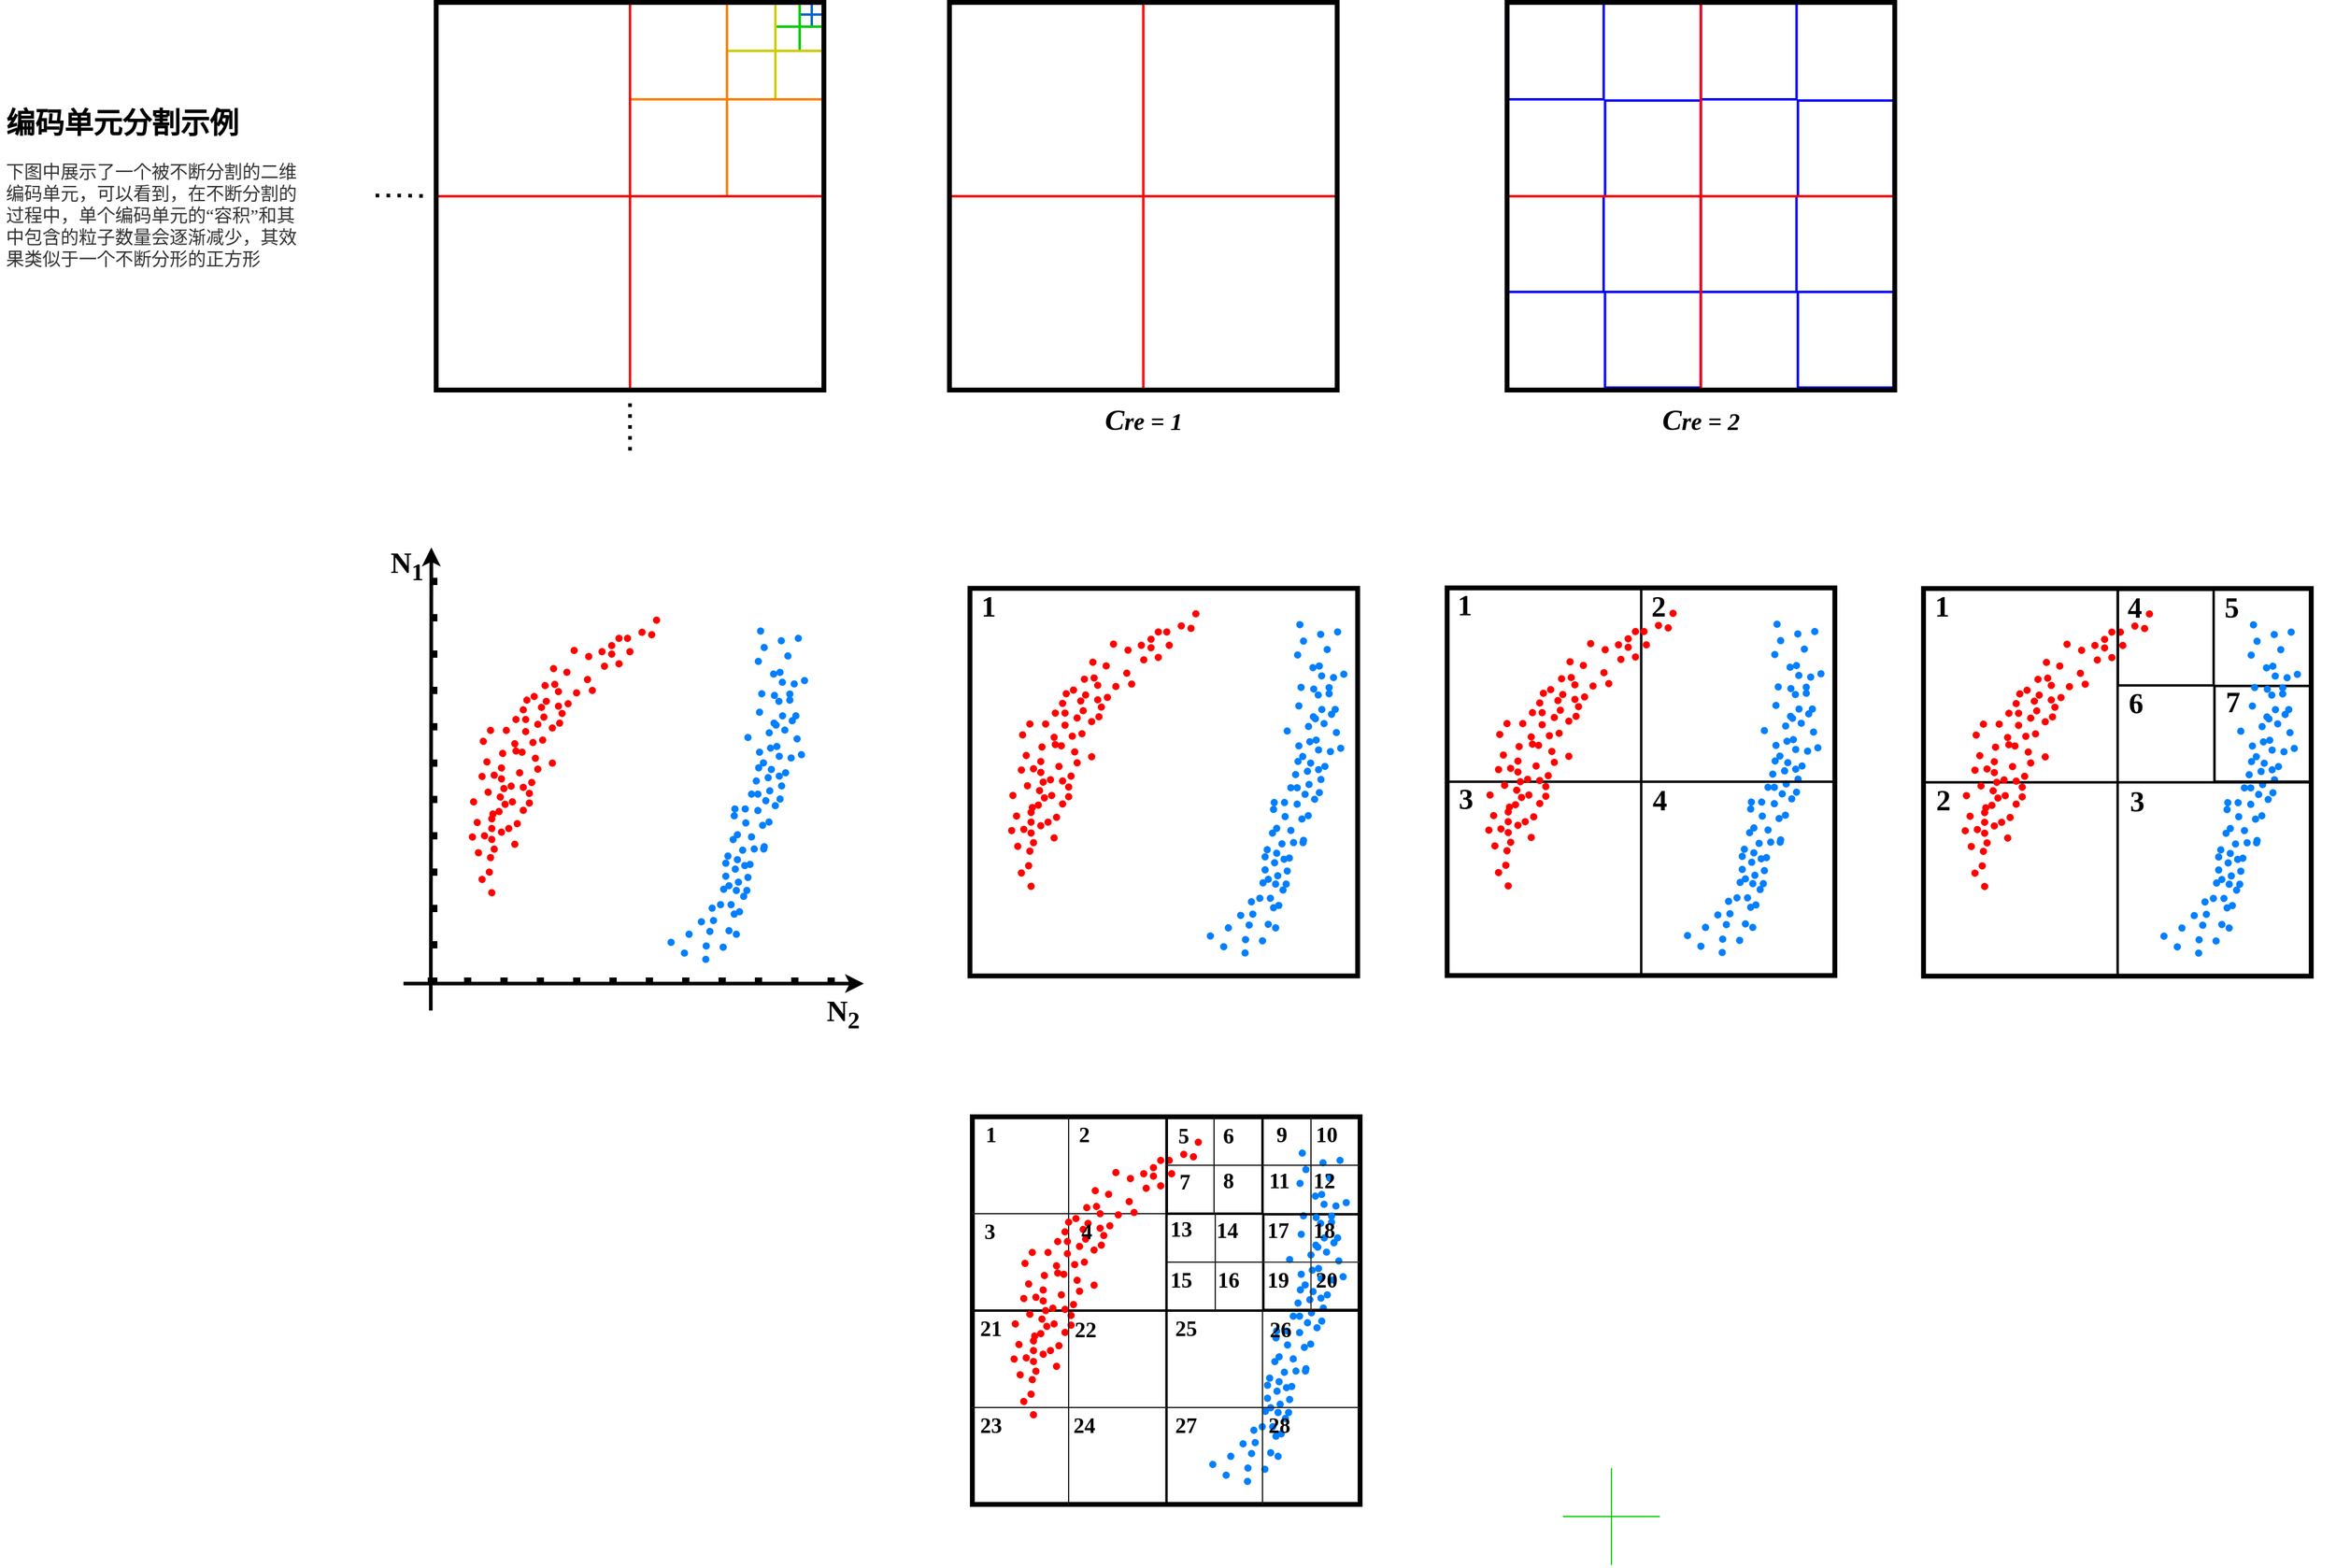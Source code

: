 <mxfile version="16.4.0" type="device"><diagram id="aqTVDoOuPLR0Gc_E9SeU" name="第 1 页"><mxGraphModel dx="3344" dy="1470" grid="1" gridSize="10" guides="1" tooltips="1" connect="1" arrows="1" fold="1" page="1" pageScale="1" pageWidth="1169" pageHeight="827" math="0" shadow="0"><root><mxCell id="0"/><mxCell id="1" parent="0"/><mxCell id="cQTst84fd6RqCk45nG8l-222" value="" style="shape=waypoint;sketch=0;fillStyle=solid;size=6;pointerEvents=1;points=[];fillColor=none;resizable=0;rotatable=0;perimeter=centerPerimeter;snapToPoint=1;rotation=-220.2;strokeColor=#007FFF;" vertex="1" parent="1"><mxGeometry x="-1254.166" y="211.755" width="40" height="40" as="geometry"/></mxCell><mxCell id="cQTst84fd6RqCk45nG8l-28" value="" style="whiteSpace=wrap;html=1;aspect=fixed;fillColor=none;strokeColor=#0000FF;strokeWidth=2;" vertex="1" parent="1"><mxGeometry x="-985.32" y="-531" width="79" height="79" as="geometry"/></mxCell><mxCell id="cQTst84fd6RqCk45nG8l-29" value="" style="whiteSpace=wrap;html=1;aspect=fixed;fillColor=none;strokeColor=#0000FF;strokeWidth=2;" vertex="1" parent="1"><mxGeometry x="-1065.44" y="-610" width="79" height="79" as="geometry"/></mxCell><mxCell id="cQTst84fd6RqCk45nG8l-30" value="" style="whiteSpace=wrap;html=1;aspect=fixed;fillColor=none;strokeColor=#0000FF;strokeWidth=2;" vertex="1" parent="1"><mxGeometry x="-985.26" y="-689" width="79" height="79" as="geometry"/></mxCell><mxCell id="cQTst84fd6RqCk45nG8l-31" value="" style="whiteSpace=wrap;html=1;aspect=fixed;fillColor=none;strokeColor=#0000FF;strokeWidth=2;" vertex="1" parent="1"><mxGeometry x="-1065.38" y="-769" width="79" height="79" as="geometry"/></mxCell><mxCell id="cQTst84fd6RqCk45nG8l-22" value="" style="whiteSpace=wrap;html=1;aspect=fixed;fillColor=none;strokeColor=#0000FF;strokeWidth=2;" vertex="1" parent="1"><mxGeometry x="-906.2" y="-769" width="79" height="79" as="geometry"/></mxCell><mxCell id="cQTst84fd6RqCk45nG8l-23" value="" style="whiteSpace=wrap;html=1;aspect=fixed;fillColor=none;strokeColor=#0000FF;strokeWidth=2;" vertex="1" parent="1"><mxGeometry x="-826.08" y="-689" width="79" height="79" as="geometry"/></mxCell><mxCell id="cQTst84fd6RqCk45nG8l-24" value="" style="whiteSpace=wrap;html=1;aspect=fixed;fillColor=none;strokeColor=#0000FF;strokeWidth=2;" vertex="1" parent="1"><mxGeometry x="-826.14" y="-531" width="79" height="79" as="geometry"/></mxCell><mxCell id="cQTst84fd6RqCk45nG8l-25" value="" style="whiteSpace=wrap;html=1;aspect=fixed;fillColor=none;strokeColor=#0000FF;strokeWidth=2;" vertex="1" parent="1"><mxGeometry x="-906.26" y="-610" width="79" height="79" as="geometry"/></mxCell><mxCell id="cQTst84fd6RqCk45nG8l-16" value="" style="whiteSpace=wrap;html=1;aspect=fixed;fillColor=none;strokeColor=#FF0000;strokeWidth=2;" vertex="1" parent="1"><mxGeometry x="-1066.19" y="-770" width="160" height="160" as="geometry"/></mxCell><mxCell id="cQTst84fd6RqCk45nG8l-18" value="" style="whiteSpace=wrap;html=1;aspect=fixed;fillColor=none;strokeColor=#FF0000;strokeWidth=2;" vertex="1" parent="1"><mxGeometry x="-906.19" y="-610" width="160" height="160" as="geometry"/></mxCell><mxCell id="SNK1_PgVOBMBX5tuu4uY-1572" value="" style="whiteSpace=wrap;html=1;aspect=fixed;fillColor=none;strokeWidth=4;" parent="1" vertex="1"><mxGeometry x="-1509.45" y="-286.28" width="320" height="320" as="geometry"/></mxCell><mxCell id="SNK1_PgVOBMBX5tuu4uY-1323" value="" style="shape=waypoint;sketch=0;fillStyle=solid;size=6;pointerEvents=1;points=[];fillColor=none;resizable=0;rotatable=0;perimeter=centerPerimeter;snapToPoint=1;rotation=-220.2;strokeColor=#007FFF;" parent="1" vertex="1"><mxGeometry x="-532.976" y="-10.285" width="40" height="40" as="geometry"/></mxCell><mxCell id="SNK1_PgVOBMBX5tuu4uY-1324" value="" style="shape=waypoint;sketch=0;fillStyle=solid;size=6;pointerEvents=1;points=[];fillColor=none;resizable=0;rotatable=0;perimeter=centerPerimeter;snapToPoint=1;rotation=-220.2;strokeColor=#007FFF;" parent="1" vertex="1"><mxGeometry x="-500.996" y="-15.145" width="40" height="40" as="geometry"/></mxCell><mxCell id="SNK1_PgVOBMBX5tuu4uY-543" value="" style="whiteSpace=wrap;html=1;aspect=fixed;fillColor=none;strokeColor=#000000;strokeWidth=2;" parent="1" vertex="1"><mxGeometry x="-722.22" y="-286.14" width="160" height="160" as="geometry"/></mxCell><mxCell id="SNK1_PgVOBMBX5tuu4uY-544" value="" style="group;rotation=-60;verticalAlign=middle;strokeColor=none;sketch=0;fillStyle=solid;" parent="1" vertex="1" connectable="0"><mxGeometry x="-704.98" y="-156.14" width="113" height="134" as="geometry"/></mxCell><mxCell id="SNK1_PgVOBMBX5tuu4uY-545" value="" style="shape=waypoint;sketch=0;fillStyle=solid;size=6;pointerEvents=1;points=[];fillColor=none;resizable=0;rotatable=0;perimeter=centerPerimeter;snapToPoint=1;rotation=-60;strokeColor=#FF0000;" parent="SNK1_PgVOBMBX5tuu4uY-544" vertex="1"><mxGeometry x="44.0" y="22.0" width="40" height="40" as="geometry"/></mxCell><mxCell id="SNK1_PgVOBMBX5tuu4uY-546" value="" style="group;rotation=-76.2;verticalAlign=middle;strokeColor=none;sketch=0;fillStyle=solid;" parent="SNK1_PgVOBMBX5tuu4uY-544" vertex="1" connectable="0"><mxGeometry x="-22" y="-10" width="119.5" height="144" as="geometry"/></mxCell><mxCell id="SNK1_PgVOBMBX5tuu4uY-547" value="" style="shape=waypoint;sketch=0;fillStyle=solid;size=6;pointerEvents=1;points=[];fillColor=none;resizable=0;rotatable=0;perimeter=centerPerimeter;snapToPoint=1;rotation=-76.2;strokeColor=#FF0000;" parent="SNK1_PgVOBMBX5tuu4uY-546" vertex="1"><mxGeometry x="35" y="45" width="40" height="40" as="geometry"/></mxCell><mxCell id="SNK1_PgVOBMBX5tuu4uY-548" value="" style="shape=waypoint;sketch=0;fillStyle=solid;size=6;pointerEvents=1;points=[];fillColor=none;resizable=0;rotatable=0;perimeter=centerPerimeter;snapToPoint=1;rotation=-76.2;strokeColor=#FF0000;" parent="SNK1_PgVOBMBX5tuu4uY-546" vertex="1"><mxGeometry x="41" y="39" width="40" height="40" as="geometry"/></mxCell><mxCell id="SNK1_PgVOBMBX5tuu4uY-549" value="" style="shape=waypoint;sketch=0;fillStyle=solid;size=6;pointerEvents=1;points=[];fillColor=none;resizable=0;rotatable=0;perimeter=centerPerimeter;snapToPoint=1;rotation=-76.2;strokeColor=#FF0000;" parent="SNK1_PgVOBMBX5tuu4uY-546" vertex="1"><mxGeometry x="43" y="56" width="40" height="40" as="geometry"/></mxCell><mxCell id="SNK1_PgVOBMBX5tuu4uY-550" value="" style="shape=waypoint;sketch=0;fillStyle=solid;size=6;pointerEvents=1;points=[];fillColor=none;resizable=0;rotatable=0;perimeter=centerPerimeter;snapToPoint=1;rotation=-76.2;strokeColor=#FF0000;" parent="SNK1_PgVOBMBX5tuu4uY-546" vertex="1"><mxGeometry x="42" y="27" width="40" height="40" as="geometry"/></mxCell><mxCell id="SNK1_PgVOBMBX5tuu4uY-551" value="" style="shape=waypoint;sketch=0;fillStyle=solid;size=6;pointerEvents=1;points=[];fillColor=none;resizable=0;rotatable=0;perimeter=centerPerimeter;snapToPoint=1;rotation=-76.2;strokeColor=#FF0000;" parent="SNK1_PgVOBMBX5tuu4uY-546" vertex="1"><mxGeometry x="32" y="23" width="40" height="40" as="geometry"/></mxCell><mxCell id="SNK1_PgVOBMBX5tuu4uY-552" value="" style="shape=waypoint;sketch=0;fillStyle=solid;size=6;pointerEvents=1;points=[];fillColor=none;resizable=0;rotatable=0;perimeter=centerPerimeter;snapToPoint=1;rotation=-76.2;strokeColor=#FF0000;" parent="SNK1_PgVOBMBX5tuu4uY-546" vertex="1"><mxGeometry x="43" y="12" width="40" height="40" as="geometry"/></mxCell><mxCell id="SNK1_PgVOBMBX5tuu4uY-553" value="" style="shape=waypoint;sketch=0;fillStyle=solid;size=6;pointerEvents=1;points=[];fillColor=none;resizable=0;rotatable=0;perimeter=centerPerimeter;snapToPoint=1;rotation=-76.2;strokeColor=#FF0000;" parent="SNK1_PgVOBMBX5tuu4uY-546" vertex="1"><mxGeometry x="37" y="9" width="40" height="40" as="geometry"/></mxCell><mxCell id="SNK1_PgVOBMBX5tuu4uY-554" value="" style="shape=waypoint;sketch=0;fillStyle=solid;size=6;pointerEvents=1;points=[];fillColor=none;resizable=0;rotatable=0;perimeter=centerPerimeter;snapToPoint=1;rotation=-76.2;strokeColor=#FF0000;" parent="SNK1_PgVOBMBX5tuu4uY-546" vertex="1"><mxGeometry x="43" y="3" width="40" height="40" as="geometry"/></mxCell><mxCell id="SNK1_PgVOBMBX5tuu4uY-555" value="" style="shape=waypoint;sketch=0;fillStyle=solid;size=6;pointerEvents=1;points=[];fillColor=none;resizable=0;rotatable=0;perimeter=centerPerimeter;snapToPoint=1;rotation=-76.2;strokeColor=#FF0000;" parent="SNK1_PgVOBMBX5tuu4uY-546" vertex="1"><mxGeometry x="45" y="20" width="40" height="40" as="geometry"/></mxCell><mxCell id="SNK1_PgVOBMBX5tuu4uY-556" value="" style="shape=waypoint;sketch=0;fillStyle=solid;size=6;pointerEvents=1;points=[];fillColor=none;resizable=0;rotatable=0;perimeter=centerPerimeter;snapToPoint=1;rotation=-76.2;strokeColor=#FF0000;" parent="SNK1_PgVOBMBX5tuu4uY-546" vertex="1"><mxGeometry x="44" y="-9" width="40" height="40" as="geometry"/></mxCell><mxCell id="SNK1_PgVOBMBX5tuu4uY-557" value="" style="shape=waypoint;sketch=0;fillStyle=solid;size=6;pointerEvents=1;points=[];fillColor=none;resizable=0;rotatable=0;perimeter=centerPerimeter;snapToPoint=1;rotation=-76.2;strokeColor=#FF0000;" parent="SNK1_PgVOBMBX5tuu4uY-546" vertex="1"><mxGeometry x="54" y="-17" width="40" height="40" as="geometry"/></mxCell><mxCell id="SNK1_PgVOBMBX5tuu4uY-558" value="" style="shape=waypoint;sketch=0;fillStyle=solid;size=6;pointerEvents=1;points=[];fillColor=none;resizable=0;rotatable=0;perimeter=centerPerimeter;snapToPoint=1;rotation=-76.2;strokeColor=#FF0000;" parent="SNK1_PgVOBMBX5tuu4uY-546" vertex="1"><mxGeometry x="27" y="10" width="40" height="40" as="geometry"/></mxCell><mxCell id="SNK1_PgVOBMBX5tuu4uY-559" value="" style="shape=waypoint;sketch=0;fillStyle=solid;size=6;pointerEvents=1;points=[];fillColor=none;resizable=0;rotatable=0;perimeter=centerPerimeter;snapToPoint=1;rotation=-76.2;strokeColor=#FF0000;" parent="SNK1_PgVOBMBX5tuu4uY-546" vertex="1"><mxGeometry x="28" y="-19" width="40" height="40" as="geometry"/></mxCell><mxCell id="SNK1_PgVOBMBX5tuu4uY-560" value="" style="shape=waypoint;sketch=0;fillStyle=solid;size=6;pointerEvents=1;points=[];fillColor=none;resizable=0;rotatable=0;perimeter=centerPerimeter;snapToPoint=1;rotation=-76.2;strokeColor=#FF0000;" parent="SNK1_PgVOBMBX5tuu4uY-546" vertex="1"><mxGeometry x="31" y="-2" width="40" height="40" as="geometry"/></mxCell><mxCell id="SNK1_PgVOBMBX5tuu4uY-561" value="" style="group;rotation=-76.2;verticalAlign=middle;strokeColor=none;sketch=0;fillStyle=solid;" parent="SNK1_PgVOBMBX5tuu4uY-546" vertex="1" connectable="0"><mxGeometry x="-8" y="50" width="113" height="72" as="geometry"/></mxCell><mxCell id="SNK1_PgVOBMBX5tuu4uY-562" value="" style="shape=waypoint;sketch=0;fillStyle=solid;size=6;pointerEvents=1;points=[];fillColor=none;resizable=0;rotatable=0;perimeter=centerPerimeter;snapToPoint=1;rotation=-76.2;strokeColor=#FF0000;" parent="SNK1_PgVOBMBX5tuu4uY-561" vertex="1"><mxGeometry x="35" y="45" width="40" height="40" as="geometry"/></mxCell><mxCell id="SNK1_PgVOBMBX5tuu4uY-563" value="" style="shape=waypoint;sketch=0;fillStyle=solid;size=6;pointerEvents=1;points=[];fillColor=none;resizable=0;rotatable=0;perimeter=centerPerimeter;snapToPoint=1;rotation=-76.2;strokeColor=#FF0000;" parent="SNK1_PgVOBMBX5tuu4uY-561" vertex="1"><mxGeometry x="41" y="39" width="40" height="40" as="geometry"/></mxCell><mxCell id="SNK1_PgVOBMBX5tuu4uY-564" value="" style="shape=waypoint;sketch=0;fillStyle=solid;size=6;pointerEvents=1;points=[];fillColor=none;resizable=0;rotatable=0;perimeter=centerPerimeter;snapToPoint=1;rotation=-76.2;strokeColor=#FF0000;" parent="SNK1_PgVOBMBX5tuu4uY-561" vertex="1"><mxGeometry x="43" y="56" width="40" height="40" as="geometry"/></mxCell><mxCell id="SNK1_PgVOBMBX5tuu4uY-565" value="" style="shape=waypoint;sketch=0;fillStyle=solid;size=6;pointerEvents=1;points=[];fillColor=none;resizable=0;rotatable=0;perimeter=centerPerimeter;snapToPoint=1;rotation=-76.2;strokeColor=#FF0000;" parent="SNK1_PgVOBMBX5tuu4uY-561" vertex="1"><mxGeometry x="42" y="27" width="40" height="40" as="geometry"/></mxCell><mxCell id="SNK1_PgVOBMBX5tuu4uY-566" value="" style="shape=waypoint;sketch=0;fillStyle=solid;size=6;pointerEvents=1;points=[];fillColor=none;resizable=0;rotatable=0;perimeter=centerPerimeter;snapToPoint=1;rotation=-76.2;strokeColor=#FF0000;" parent="SNK1_PgVOBMBX5tuu4uY-561" vertex="1"><mxGeometry x="32" y="23" width="40" height="40" as="geometry"/></mxCell><mxCell id="SNK1_PgVOBMBX5tuu4uY-567" value="" style="shape=waypoint;sketch=0;fillStyle=solid;size=6;pointerEvents=1;points=[];fillColor=none;resizable=0;rotatable=0;perimeter=centerPerimeter;snapToPoint=1;rotation=-76.2;strokeColor=#FF0000;" parent="SNK1_PgVOBMBX5tuu4uY-561" vertex="1"><mxGeometry x="43" y="12" width="40" height="40" as="geometry"/></mxCell><mxCell id="SNK1_PgVOBMBX5tuu4uY-568" value="" style="shape=waypoint;sketch=0;fillStyle=solid;size=6;pointerEvents=1;points=[];fillColor=none;resizable=0;rotatable=0;perimeter=centerPerimeter;snapToPoint=1;rotation=-76.2;strokeColor=#FF0000;" parent="SNK1_PgVOBMBX5tuu4uY-561" vertex="1"><mxGeometry x="37" y="9" width="40" height="40" as="geometry"/></mxCell><mxCell id="SNK1_PgVOBMBX5tuu4uY-569" value="" style="shape=waypoint;sketch=0;fillStyle=solid;size=6;pointerEvents=1;points=[];fillColor=none;resizable=0;rotatable=0;perimeter=centerPerimeter;snapToPoint=1;rotation=-76.2;strokeColor=#FF0000;" parent="SNK1_PgVOBMBX5tuu4uY-561" vertex="1"><mxGeometry x="43" y="3" width="40" height="40" as="geometry"/></mxCell><mxCell id="SNK1_PgVOBMBX5tuu4uY-570" value="" style="shape=waypoint;sketch=0;fillStyle=solid;size=6;pointerEvents=1;points=[];fillColor=none;resizable=0;rotatable=0;perimeter=centerPerimeter;snapToPoint=1;rotation=-76.2;strokeColor=#FF0000;" parent="SNK1_PgVOBMBX5tuu4uY-561" vertex="1"><mxGeometry x="45" y="20" width="40" height="40" as="geometry"/></mxCell><mxCell id="SNK1_PgVOBMBX5tuu4uY-571" value="" style="shape=waypoint;sketch=0;fillStyle=solid;size=6;pointerEvents=1;points=[];fillColor=none;resizable=0;rotatable=0;perimeter=centerPerimeter;snapToPoint=1;rotation=-76.2;strokeColor=#FF0000;" parent="SNK1_PgVOBMBX5tuu4uY-561" vertex="1"><mxGeometry x="44" y="-9" width="40" height="40" as="geometry"/></mxCell><mxCell id="SNK1_PgVOBMBX5tuu4uY-572" value="" style="shape=waypoint;sketch=0;fillStyle=solid;size=6;pointerEvents=1;points=[];fillColor=none;resizable=0;rotatable=0;perimeter=centerPerimeter;snapToPoint=1;rotation=-76.2;strokeColor=#FF0000;" parent="SNK1_PgVOBMBX5tuu4uY-561" vertex="1"><mxGeometry x="54" y="-17" width="40" height="40" as="geometry"/></mxCell><mxCell id="SNK1_PgVOBMBX5tuu4uY-573" value="" style="shape=waypoint;sketch=0;fillStyle=solid;size=6;pointerEvents=1;points=[];fillColor=none;resizable=0;rotatable=0;perimeter=centerPerimeter;snapToPoint=1;rotation=-76.2;strokeColor=#FF0000;" parent="SNK1_PgVOBMBX5tuu4uY-561" vertex="1"><mxGeometry x="27" y="10" width="40" height="40" as="geometry"/></mxCell><mxCell id="SNK1_PgVOBMBX5tuu4uY-574" value="" style="shape=waypoint;sketch=0;fillStyle=solid;size=6;pointerEvents=1;points=[];fillColor=none;resizable=0;rotatable=0;perimeter=centerPerimeter;snapToPoint=1;rotation=-76.2;strokeColor=#FF0000;" parent="SNK1_PgVOBMBX5tuu4uY-561" vertex="1"><mxGeometry x="28" y="-19" width="40" height="40" as="geometry"/></mxCell><mxCell id="SNK1_PgVOBMBX5tuu4uY-575" value="" style="shape=waypoint;sketch=0;fillStyle=solid;size=6;pointerEvents=1;points=[];fillColor=none;resizable=0;rotatable=0;perimeter=centerPerimeter;snapToPoint=1;rotation=-76.2;strokeColor=#FF0000;" parent="SNK1_PgVOBMBX5tuu4uY-561" vertex="1"><mxGeometry x="31" y="-2" width="40" height="40" as="geometry"/></mxCell><mxCell id="SNK1_PgVOBMBX5tuu4uY-576" value="" style="group;verticalAlign=middle;strokeColor=none;sketch=0;fillStyle=solid;container=0;" parent="SNK1_PgVOBMBX5tuu4uY-544" vertex="1" connectable="0"><mxGeometry x="19.679" y="-27.321" width="90.641" height="130.641" as="geometry"/></mxCell><mxCell id="SNK1_PgVOBMBX5tuu4uY-577" value="" style="shape=waypoint;sketch=0;fillStyle=solid;size=6;pointerEvents=1;points=[];fillColor=none;resizable=0;rotatable=0;perimeter=centerPerimeter;snapToPoint=1;rotation=-60;strokeColor=#FF0000;" parent="SNK1_PgVOBMBX5tuu4uY-544" vertex="1"><mxGeometry x="27.0" y="43.0" width="40" height="40" as="geometry"/></mxCell><mxCell id="SNK1_PgVOBMBX5tuu4uY-578" value="" style="shape=waypoint;sketch=0;fillStyle=solid;size=6;pointerEvents=1;points=[];fillColor=none;resizable=0;rotatable=0;perimeter=centerPerimeter;snapToPoint=1;rotation=-60;strokeColor=#FF0000;" parent="SNK1_PgVOBMBX5tuu4uY-544" vertex="1"><mxGeometry x="34.0" y="39.0" width="40" height="40" as="geometry"/></mxCell><mxCell id="SNK1_PgVOBMBX5tuu4uY-579" value="" style="shape=waypoint;sketch=0;fillStyle=solid;size=6;pointerEvents=1;points=[];fillColor=none;resizable=0;rotatable=0;perimeter=centerPerimeter;snapToPoint=1;rotation=-60;strokeColor=#FF0000;" parent="SNK1_PgVOBMBX5tuu4uY-544" vertex="1"><mxGeometry x="32.0" y="56.0" width="40" height="40" as="geometry"/></mxCell><mxCell id="SNK1_PgVOBMBX5tuu4uY-580" value="" style="shape=waypoint;sketch=0;fillStyle=solid;size=6;pointerEvents=1;points=[];fillColor=none;resizable=0;rotatable=0;perimeter=centerPerimeter;snapToPoint=1;rotation=-60;strokeColor=#FF0000;" parent="SNK1_PgVOBMBX5tuu4uY-544" vertex="1"><mxGeometry x="39.0" y="28.0" width="40" height="40" as="geometry"/></mxCell><mxCell id="SNK1_PgVOBMBX5tuu4uY-581" value="" style="shape=waypoint;sketch=0;fillStyle=solid;size=6;pointerEvents=1;points=[];fillColor=none;resizable=0;rotatable=0;perimeter=centerPerimeter;snapToPoint=1;rotation=-60;strokeColor=#FF0000;" parent="SNK1_PgVOBMBX5tuu4uY-544" vertex="1"><mxGeometry x="30.0" y="21.0" width="40" height="40" as="geometry"/></mxCell><mxCell id="SNK1_PgVOBMBX5tuu4uY-582" value="" style="shape=waypoint;sketch=0;fillStyle=solid;size=6;pointerEvents=1;points=[];fillColor=none;resizable=0;rotatable=0;perimeter=centerPerimeter;snapToPoint=1;rotation=-60;strokeColor=#FF0000;" parent="SNK1_PgVOBMBX5tuu4uY-544" vertex="1"><mxGeometry x="44.0" y="14.0" width="40" height="40" as="geometry"/></mxCell><mxCell id="SNK1_PgVOBMBX5tuu4uY-583" value="" style="shape=waypoint;sketch=0;fillStyle=solid;size=6;pointerEvents=1;points=[];fillColor=none;resizable=0;rotatable=0;perimeter=centerPerimeter;snapToPoint=1;rotation=-60;strokeColor=#FF0000;" parent="SNK1_PgVOBMBX5tuu4uY-544" vertex="1"><mxGeometry x="39.0" y="9.0" width="40" height="40" as="geometry"/></mxCell><mxCell id="SNK1_PgVOBMBX5tuu4uY-584" value="" style="shape=waypoint;sketch=0;fillStyle=solid;size=6;pointerEvents=1;points=[];fillColor=none;resizable=0;rotatable=0;perimeter=centerPerimeter;snapToPoint=1;rotation=-60;strokeColor=#FF0000;" parent="SNK1_PgVOBMBX5tuu4uY-544" vertex="1"><mxGeometry x="46.0" y="5.0" width="40" height="40" as="geometry"/></mxCell><mxCell id="SNK1_PgVOBMBX5tuu4uY-585" value="" style="shape=waypoint;sketch=0;fillStyle=solid;size=6;pointerEvents=1;points=[];fillColor=none;resizable=0;rotatable=0;perimeter=centerPerimeter;snapToPoint=1;rotation=-60;strokeColor=#FF0000;" parent="SNK1_PgVOBMBX5tuu4uY-544" vertex="1"><mxGeometry x="51.0" y="-6.0" width="40" height="40" as="geometry"/></mxCell><mxCell id="SNK1_PgVOBMBX5tuu4uY-586" value="" style="shape=waypoint;sketch=0;fillStyle=solid;size=6;pointerEvents=1;points=[];fillColor=none;resizable=0;rotatable=0;perimeter=centerPerimeter;snapToPoint=1;rotation=-60;strokeColor=#FF0000;" parent="SNK1_PgVOBMBX5tuu4uY-544" vertex="1"><mxGeometry x="63.0" y="-11.0" width="40" height="40" as="geometry"/></mxCell><mxCell id="SNK1_PgVOBMBX5tuu4uY-587" value="" style="shape=waypoint;sketch=0;fillStyle=solid;size=6;pointerEvents=1;points=[];fillColor=none;resizable=0;rotatable=0;perimeter=centerPerimeter;snapToPoint=1;rotation=-60;strokeColor=#FF0000;" parent="SNK1_PgVOBMBX5tuu4uY-544" vertex="1"><mxGeometry x="29.0" y="8.0" width="40" height="40" as="geometry"/></mxCell><mxCell id="SNK1_PgVOBMBX5tuu4uY-588" value="" style="shape=waypoint;sketch=0;fillStyle=solid;size=6;pointerEvents=1;points=[];fillColor=none;resizable=0;rotatable=0;perimeter=centerPerimeter;snapToPoint=1;rotation=-60;strokeColor=#FF0000;" parent="SNK1_PgVOBMBX5tuu4uY-544" vertex="1"><mxGeometry x="38.0" y="-20.0" width="40" height="40" as="geometry"/></mxCell><mxCell id="SNK1_PgVOBMBX5tuu4uY-589" value="" style="shape=waypoint;sketch=0;fillStyle=solid;size=6;pointerEvents=1;points=[];fillColor=none;resizable=0;rotatable=0;perimeter=centerPerimeter;snapToPoint=1;rotation=-60;strokeColor=#FF0000;" parent="SNK1_PgVOBMBX5tuu4uY-544" vertex="1"><mxGeometry x="36.0" y="-3.0" width="40" height="40" as="geometry"/></mxCell><mxCell id="SNK1_PgVOBMBX5tuu4uY-590" value="" style="whiteSpace=wrap;html=1;aspect=fixed;fillColor=none;strokeWidth=4;" parent="1" vertex="1"><mxGeometry x="-722.43" y="-286.14" width="320" height="320" as="geometry"/></mxCell><mxCell id="SNK1_PgVOBMBX5tuu4uY-591" value="" style="group;rotation=-195;verticalAlign=middle;strokeColor=none;sketch=0;fillStyle=solid;" parent="1" vertex="1" connectable="0"><mxGeometry x="-622.98" y="-276.14" width="223.992" height="151" as="geometry"/></mxCell><mxCell id="SNK1_PgVOBMBX5tuu4uY-592" value="" style="shape=waypoint;sketch=0;fillStyle=solid;size=6;pointerEvents=1;points=[];fillColor=none;resizable=0;rotatable=0;perimeter=centerPerimeter;snapToPoint=1;rotation=-195;strokeColor=#FF0000;" parent="SNK1_PgVOBMBX5tuu4uY-591" vertex="1"><mxGeometry x="63" y="3" width="40" height="40" as="geometry"/></mxCell><mxCell id="SNK1_PgVOBMBX5tuu4uY-593" value="" style="shape=waypoint;sketch=0;fillStyle=solid;size=6;pointerEvents=1;points=[];fillColor=none;resizable=0;rotatable=0;perimeter=centerPerimeter;snapToPoint=1;rotation=-195;strokeColor=#FF0000;" parent="SNK1_PgVOBMBX5tuu4uY-591" vertex="1"><mxGeometry x="55" y="1" width="40" height="40" as="geometry"/></mxCell><mxCell id="SNK1_PgVOBMBX5tuu4uY-594" value="" style="shape=waypoint;sketch=0;fillStyle=solid;size=6;pointerEvents=1;points=[];fillColor=none;resizable=0;rotatable=0;perimeter=centerPerimeter;snapToPoint=1;rotation=-195;strokeColor=#FF0000;" parent="SNK1_PgVOBMBX5tuu4uY-591" vertex="1"><mxGeometry x="67" y="-9" width="40" height="40" as="geometry"/></mxCell><mxCell id="SNK1_PgVOBMBX5tuu4uY-595" value="" style="shape=waypoint;sketch=0;fillStyle=solid;size=6;pointerEvents=1;points=[];fillColor=none;resizable=0;rotatable=0;perimeter=centerPerimeter;snapToPoint=1;rotation=-195;strokeColor=#FF0000;" parent="SNK1_PgVOBMBX5tuu4uY-591" vertex="1"><mxGeometry x="43" y="6" width="40" height="40" as="geometry"/></mxCell><mxCell id="SNK1_PgVOBMBX5tuu4uY-596" value="" style="shape=waypoint;sketch=0;fillStyle=solid;size=6;pointerEvents=1;points=[];fillColor=none;resizable=0;rotatable=0;perimeter=centerPerimeter;snapToPoint=1;rotation=-195;strokeColor=#FF0000;" parent="SNK1_PgVOBMBX5tuu4uY-591" vertex="1"><mxGeometry x="45" y="17" width="40" height="40" as="geometry"/></mxCell><mxCell id="SNK1_PgVOBMBX5tuu4uY-597" value="" style="shape=waypoint;sketch=0;fillStyle=solid;size=6;pointerEvents=1;points=[];fillColor=none;resizable=0;rotatable=0;perimeter=centerPerimeter;snapToPoint=1;rotation=-195;strokeColor=#FF0000;" parent="SNK1_PgVOBMBX5tuu4uY-591" vertex="1"><mxGeometry x="30" y="12" width="40" height="40" as="geometry"/></mxCell><mxCell id="SNK1_PgVOBMBX5tuu4uY-598" value="" style="shape=waypoint;sketch=0;fillStyle=solid;size=6;pointerEvents=1;points=[];fillColor=none;resizable=0;rotatable=0;perimeter=centerPerimeter;snapToPoint=1;rotation=-195;strokeColor=#FF0000;" parent="SNK1_PgVOBMBX5tuu4uY-591" vertex="1"><mxGeometry x="30" y="19" width="40" height="40" as="geometry"/></mxCell><mxCell id="SNK1_PgVOBMBX5tuu4uY-599" value="" style="shape=waypoint;sketch=0;fillStyle=solid;size=6;pointerEvents=1;points=[];fillColor=none;resizable=0;rotatable=0;perimeter=centerPerimeter;snapToPoint=1;rotation=-195;strokeColor=#FF0000;" parent="SNK1_PgVOBMBX5tuu4uY-591" vertex="1"><mxGeometry x="22" y="17" width="40" height="40" as="geometry"/></mxCell><mxCell id="SNK1_PgVOBMBX5tuu4uY-600" value="" style="shape=waypoint;sketch=0;fillStyle=solid;size=6;pointerEvents=1;points=[];fillColor=none;resizable=0;rotatable=0;perimeter=centerPerimeter;snapToPoint=1;rotation=-195;strokeColor=#FF0000;" parent="SNK1_PgVOBMBX5tuu4uY-591" vertex="1"><mxGeometry x="36" y="6" width="40" height="40" as="geometry"/></mxCell><mxCell id="SNK1_PgVOBMBX5tuu4uY-601" value="" style="shape=waypoint;sketch=0;fillStyle=solid;size=6;pointerEvents=1;points=[];fillColor=none;resizable=0;rotatable=0;perimeter=centerPerimeter;snapToPoint=1;rotation=-195;strokeColor=#FF0000;" parent="SNK1_PgVOBMBX5tuu4uY-591" vertex="1"><mxGeometry x="11" y="21" width="40" height="40" as="geometry"/></mxCell><mxCell id="SNK1_PgVOBMBX5tuu4uY-602" value="" style="shape=waypoint;sketch=0;fillStyle=solid;size=6;pointerEvents=1;points=[];fillColor=none;resizable=0;rotatable=0;perimeter=centerPerimeter;snapToPoint=1;rotation=-195;strokeColor=#FF0000;" parent="SNK1_PgVOBMBX5tuu4uY-591" vertex="1"><mxGeometry x="-1" y="16" width="40" height="40" as="geometry"/></mxCell><mxCell id="SNK1_PgVOBMBX5tuu4uY-603" value="" style="shape=waypoint;sketch=0;fillStyle=solid;size=6;pointerEvents=1;points=[];fillColor=none;resizable=0;rotatable=0;perimeter=centerPerimeter;snapToPoint=1;rotation=-195;strokeColor=#FF0000;" parent="SNK1_PgVOBMBX5tuu4uY-591" vertex="1"><mxGeometry x="36" y="27" width="40" height="40" as="geometry"/></mxCell><mxCell id="SNK1_PgVOBMBX5tuu4uY-604" value="" style="shape=waypoint;sketch=0;fillStyle=solid;size=6;pointerEvents=1;points=[];fillColor=none;resizable=0;rotatable=0;perimeter=centerPerimeter;snapToPoint=1;rotation=-195;strokeColor=#FF0000;" parent="SNK1_PgVOBMBX5tuu4uY-591" vertex="1"><mxGeometry x="10" y="40" width="40" height="40" as="geometry"/></mxCell><mxCell id="SNK1_PgVOBMBX5tuu4uY-605" value="" style="shape=waypoint;sketch=0;fillStyle=solid;size=6;pointerEvents=1;points=[];fillColor=none;resizable=0;rotatable=0;perimeter=centerPerimeter;snapToPoint=1;rotation=-195;strokeColor=#FF0000;" parent="SNK1_PgVOBMBX5tuu4uY-591" vertex="1"><mxGeometry x="24" y="29" width="40" height="40" as="geometry"/></mxCell><mxCell id="SNK1_PgVOBMBX5tuu4uY-845" value="" style="whiteSpace=wrap;html=1;aspect=fixed;fillColor=none;strokeColor=#000000;strokeWidth=2;" parent="SNK1_PgVOBMBX5tuu4uY-591" vertex="1"><mxGeometry x="61" y="-9" width="79" height="79" as="geometry"/></mxCell><mxCell id="SNK1_PgVOBMBX5tuu4uY-857" value="5" style="text;html=1;strokeColor=none;fillColor=none;align=center;verticalAlign=middle;whiteSpace=wrap;rounded=0;shadow=0;labelBackgroundColor=none;fontColor=#000000;fontSize=24;fontFamily=Times New Roman;fontStyle=1" parent="SNK1_PgVOBMBX5tuu4uY-591" vertex="1"><mxGeometry x="140.0" y="-9" width="30" height="30" as="geometry"/></mxCell><mxCell id="SNK1_PgVOBMBX5tuu4uY-858" value="6" style="text;html=1;strokeColor=none;fillColor=none;align=center;verticalAlign=middle;whiteSpace=wrap;rounded=0;shadow=0;labelBackgroundColor=none;fontColor=#000000;fontSize=24;fontFamily=Times New Roman;fontStyle=1" parent="SNK1_PgVOBMBX5tuu4uY-591" vertex="1"><mxGeometry x="61.0" y="70" width="30" height="30" as="geometry"/></mxCell><mxCell id="SNK1_PgVOBMBX5tuu4uY-1026" value="" style="shape=waypoint;sketch=0;fillStyle=solid;size=6;pointerEvents=1;points=[];fillColor=none;resizable=0;rotatable=0;perimeter=centerPerimeter;snapToPoint=1;rotation=-220.2;strokeColor=#007FFF;" parent="SNK1_PgVOBMBX5tuu4uY-591" vertex="1"><mxGeometry x="183.992" y="5.996" width="40" height="40" as="geometry"/></mxCell><mxCell id="SNK1_PgVOBMBX5tuu4uY-606" value="" style="group;rotation=-44.6;verticalAlign=middle;strokeColor=none;sketch=0;fillStyle=solid;" parent="1" vertex="1" connectable="0"><mxGeometry x="-677.98" y="-224.14" width="113" height="72" as="geometry"/></mxCell><mxCell id="SNK1_PgVOBMBX5tuu4uY-607" value="" style="shape=waypoint;sketch=0;fillStyle=solid;size=6;pointerEvents=1;points=[];fillColor=none;resizable=0;rotatable=0;perimeter=centerPerimeter;snapToPoint=1;rotation=-44.6;strokeColor=#FF0000;" parent="SNK1_PgVOBMBX5tuu4uY-606" vertex="1"><mxGeometry x="20" y="40" width="40" height="40" as="geometry"/></mxCell><mxCell id="SNK1_PgVOBMBX5tuu4uY-608" value="" style="shape=waypoint;sketch=0;fillStyle=solid;size=6;pointerEvents=1;points=[];fillColor=none;resizable=0;rotatable=0;perimeter=centerPerimeter;snapToPoint=1;rotation=-44.6;strokeColor=#FF0000;" parent="SNK1_PgVOBMBX5tuu4uY-606" vertex="1"><mxGeometry x="28" y="38" width="40" height="40" as="geometry"/></mxCell><mxCell id="SNK1_PgVOBMBX5tuu4uY-609" value="" style="shape=waypoint;sketch=0;fillStyle=solid;size=6;pointerEvents=1;points=[];fillColor=none;resizable=0;rotatable=0;perimeter=centerPerimeter;snapToPoint=1;rotation=-44.6;strokeColor=#FF0000;" parent="SNK1_PgVOBMBX5tuu4uY-606" vertex="1"><mxGeometry x="22" y="53" width="40" height="40" as="geometry"/></mxCell><mxCell id="SNK1_PgVOBMBX5tuu4uY-610" value="" style="shape=waypoint;sketch=0;fillStyle=solid;size=6;pointerEvents=1;points=[];fillColor=none;resizable=0;rotatable=0;perimeter=centerPerimeter;snapToPoint=1;rotation=-44.6;strokeColor=#FF0000;" parent="SNK1_PgVOBMBX5tuu4uY-606" vertex="1"><mxGeometry x="36" y="28" width="40" height="40" as="geometry"/></mxCell><mxCell id="SNK1_PgVOBMBX5tuu4uY-611" value="" style="shape=waypoint;sketch=0;fillStyle=solid;size=6;pointerEvents=1;points=[];fillColor=none;resizable=0;rotatable=0;perimeter=centerPerimeter;snapToPoint=1;rotation=-44.6;strokeColor=#FF0000;" parent="SNK1_PgVOBMBX5tuu4uY-606" vertex="1"><mxGeometry x="29" y="19" width="40" height="40" as="geometry"/></mxCell><mxCell id="SNK1_PgVOBMBX5tuu4uY-612" value="" style="shape=waypoint;sketch=0;fillStyle=solid;size=6;pointerEvents=1;points=[];fillColor=none;resizable=0;rotatable=0;perimeter=centerPerimeter;snapToPoint=1;rotation=-44.6;strokeColor=#FF0000;" parent="SNK1_PgVOBMBX5tuu4uY-606" vertex="1"><mxGeometry x="44" y="16" width="40" height="40" as="geometry"/></mxCell><mxCell id="SNK1_PgVOBMBX5tuu4uY-613" value="" style="shape=waypoint;sketch=0;fillStyle=solid;size=6;pointerEvents=1;points=[];fillColor=none;resizable=0;rotatable=0;perimeter=centerPerimeter;snapToPoint=1;rotation=-44.6;strokeColor=#FF0000;" parent="SNK1_PgVOBMBX5tuu4uY-606" vertex="1"><mxGeometry x="41" y="10" width="40" height="40" as="geometry"/></mxCell><mxCell id="SNK1_PgVOBMBX5tuu4uY-614" value="" style="shape=waypoint;sketch=0;fillStyle=solid;size=6;pointerEvents=1;points=[];fillColor=none;resizable=0;rotatable=0;perimeter=centerPerimeter;snapToPoint=1;rotation=-44.6;strokeColor=#FF0000;" parent="SNK1_PgVOBMBX5tuu4uY-606" vertex="1"><mxGeometry x="49" y="8" width="40" height="40" as="geometry"/></mxCell><mxCell id="SNK1_PgVOBMBX5tuu4uY-615" value="" style="shape=waypoint;sketch=0;fillStyle=solid;size=6;pointerEvents=1;points=[];fillColor=none;resizable=0;rotatable=0;perimeter=centerPerimeter;snapToPoint=1;rotation=-44.6;strokeColor=#FF0000;" parent="SNK1_PgVOBMBX5tuu4uY-606" vertex="1"><mxGeometry x="42" y="24" width="40" height="40" as="geometry"/></mxCell><mxCell id="SNK1_PgVOBMBX5tuu4uY-616" value="" style="shape=waypoint;sketch=0;fillStyle=solid;size=6;pointerEvents=1;points=[];fillColor=none;resizable=0;rotatable=0;perimeter=centerPerimeter;snapToPoint=1;rotation=-44.6;strokeColor=#FF0000;" parent="SNK1_PgVOBMBX5tuu4uY-606" vertex="1"><mxGeometry x="56" y="-1" width="40" height="40" as="geometry"/></mxCell><mxCell id="SNK1_PgVOBMBX5tuu4uY-617" value="" style="shape=waypoint;sketch=0;fillStyle=solid;size=6;pointerEvents=1;points=[];fillColor=none;resizable=0;rotatable=0;perimeter=centerPerimeter;snapToPoint=1;rotation=-44.6;strokeColor=#FF0000;" parent="SNK1_PgVOBMBX5tuu4uY-606" vertex="1"><mxGeometry x="69" y="-3" width="40" height="40" as="geometry"/></mxCell><mxCell id="SNK1_PgVOBMBX5tuu4uY-618" value="" style="shape=waypoint;sketch=0;fillStyle=solid;size=6;pointerEvents=1;points=[];fillColor=none;resizable=0;rotatable=0;perimeter=centerPerimeter;snapToPoint=1;rotation=-44.6;strokeColor=#FF0000;" parent="SNK1_PgVOBMBX5tuu4uY-606" vertex="1"><mxGeometry x="31" y="6" width="40" height="40" as="geometry"/></mxCell><mxCell id="SNK1_PgVOBMBX5tuu4uY-619" value="" style="shape=waypoint;sketch=0;fillStyle=solid;size=6;pointerEvents=1;points=[];fillColor=none;resizable=0;rotatable=0;perimeter=centerPerimeter;snapToPoint=1;rotation=-44.6;strokeColor=#FF0000;" parent="SNK1_PgVOBMBX5tuu4uY-606" vertex="1"><mxGeometry x="48" y="-18" width="40" height="40" as="geometry"/></mxCell><mxCell id="SNK1_PgVOBMBX5tuu4uY-620" value="" style="shape=waypoint;sketch=0;fillStyle=solid;size=6;pointerEvents=1;points=[];fillColor=none;resizable=0;rotatable=0;perimeter=centerPerimeter;snapToPoint=1;rotation=-44.6;strokeColor=#FF0000;" parent="SNK1_PgVOBMBX5tuu4uY-606" vertex="1"><mxGeometry x="41" y="-2" width="40" height="40" as="geometry"/></mxCell><mxCell id="SNK1_PgVOBMBX5tuu4uY-621" value="" style="group;rotation=-220.2;verticalAlign=middle;strokeColor=none;sketch=0;fillStyle=solid;" parent="SNK1_PgVOBMBX5tuu4uY-606" vertex="1" connectable="0"><mxGeometry x="-17" y="-2" width="113" height="72" as="geometry"/></mxCell><mxCell id="SNK1_PgVOBMBX5tuu4uY-622" value="" style="shape=waypoint;sketch=0;fillStyle=solid;size=6;pointerEvents=1;points=[];fillColor=none;resizable=0;rotatable=0;perimeter=centerPerimeter;snapToPoint=1;rotation=-220.2;strokeColor=#FF0000;" parent="SNK1_PgVOBMBX5tuu4uY-621" vertex="1"><mxGeometry x="55" y="-6" width="40" height="40" as="geometry"/></mxCell><mxCell id="SNK1_PgVOBMBX5tuu4uY-623" value="" style="shape=waypoint;sketch=0;fillStyle=solid;size=6;pointerEvents=1;points=[];fillColor=none;resizable=0;rotatable=0;perimeter=centerPerimeter;snapToPoint=1;rotation=-220.2;strokeColor=#FF0000;" parent="SNK1_PgVOBMBX5tuu4uY-621" vertex="1"><mxGeometry x="47" y="-5" width="40" height="40" as="geometry"/></mxCell><mxCell id="SNK1_PgVOBMBX5tuu4uY-624" value="" style="shape=waypoint;sketch=0;fillStyle=solid;size=6;pointerEvents=1;points=[];fillColor=none;resizable=0;rotatable=0;perimeter=centerPerimeter;snapToPoint=1;rotation=-220.2;strokeColor=#FF0000;" parent="SNK1_PgVOBMBX5tuu4uY-621" vertex="1"><mxGeometry x="54" y="-19" width="40" height="40" as="geometry"/></mxCell><mxCell id="SNK1_PgVOBMBX5tuu4uY-625" value="" style="shape=waypoint;sketch=0;fillStyle=solid;size=6;pointerEvents=1;points=[];fillColor=none;resizable=0;rotatable=0;perimeter=centerPerimeter;snapToPoint=1;rotation=-220.2;strokeColor=#FF0000;" parent="SNK1_PgVOBMBX5tuu4uY-621" vertex="1"><mxGeometry x="38" y="4" width="40" height="40" as="geometry"/></mxCell><mxCell id="SNK1_PgVOBMBX5tuu4uY-626" value="" style="shape=waypoint;sketch=0;fillStyle=solid;size=6;pointerEvents=1;points=[];fillColor=none;resizable=0;rotatable=0;perimeter=centerPerimeter;snapToPoint=1;rotation=-220.2;strokeColor=#FF0000;" parent="SNK1_PgVOBMBX5tuu4uY-621" vertex="1"><mxGeometry x="44" y="13" width="40" height="40" as="geometry"/></mxCell><mxCell id="SNK1_PgVOBMBX5tuu4uY-627" value="" style="shape=waypoint;sketch=0;fillStyle=solid;size=6;pointerEvents=1;points=[];fillColor=none;resizable=0;rotatable=0;perimeter=centerPerimeter;snapToPoint=1;rotation=-220.2;strokeColor=#FF0000;" parent="SNK1_PgVOBMBX5tuu4uY-621" vertex="1"><mxGeometry x="29" y="15" width="40" height="40" as="geometry"/></mxCell><mxCell id="SNK1_PgVOBMBX5tuu4uY-628" value="" style="shape=waypoint;sketch=0;fillStyle=solid;size=6;pointerEvents=1;points=[];fillColor=none;resizable=0;rotatable=0;perimeter=centerPerimeter;snapToPoint=1;rotation=-220.2;strokeColor=#FF0000;" parent="SNK1_PgVOBMBX5tuu4uY-621" vertex="1"><mxGeometry x="31" y="23" width="40" height="40" as="geometry"/></mxCell><mxCell id="SNK1_PgVOBMBX5tuu4uY-629" value="" style="shape=waypoint;sketch=0;fillStyle=solid;size=6;pointerEvents=1;points=[];fillColor=none;resizable=0;rotatable=0;perimeter=centerPerimeter;snapToPoint=1;rotation=-220.2;strokeColor=#FF0000;" parent="SNK1_PgVOBMBX5tuu4uY-621" vertex="1"><mxGeometry x="23" y="23" width="40" height="40" as="geometry"/></mxCell><mxCell id="SNK1_PgVOBMBX5tuu4uY-630" value="" style="shape=waypoint;sketch=0;fillStyle=solid;size=6;pointerEvents=1;points=[];fillColor=none;resizable=0;rotatable=0;perimeter=centerPerimeter;snapToPoint=1;rotation=-220.2;strokeColor=#FF0000;" parent="SNK1_PgVOBMBX5tuu4uY-621" vertex="1"><mxGeometry x="32" y="7" width="40" height="40" as="geometry"/></mxCell><mxCell id="SNK1_PgVOBMBX5tuu4uY-631" value="" style="shape=waypoint;sketch=0;fillStyle=solid;size=6;pointerEvents=1;points=[];fillColor=none;resizable=0;rotatable=0;perimeter=centerPerimeter;snapToPoint=1;rotation=-220.2;strokeColor=#FF0000;" parent="SNK1_PgVOBMBX5tuu4uY-621" vertex="1"><mxGeometry x="15" y="32" width="40" height="40" as="geometry"/></mxCell><mxCell id="SNK1_PgVOBMBX5tuu4uY-632" value="" style="shape=waypoint;sketch=0;fillStyle=solid;size=6;pointerEvents=1;points=[];fillColor=none;resizable=0;rotatable=0;perimeter=centerPerimeter;snapToPoint=1;rotation=-220.2;strokeColor=#FF0000;" parent="SNK1_PgVOBMBX5tuu4uY-621" vertex="1"><mxGeometry x="2" y="32" width="40" height="40" as="geometry"/></mxCell><mxCell id="SNK1_PgVOBMBX5tuu4uY-633" value="" style="shape=waypoint;sketch=0;fillStyle=solid;size=6;pointerEvents=1;points=[];fillColor=none;resizable=0;rotatable=0;perimeter=centerPerimeter;snapToPoint=1;rotation=-220.2;strokeColor=#FF0000;" parent="SNK1_PgVOBMBX5tuu4uY-621" vertex="1"><mxGeometry x="41" y="27" width="40" height="40" as="geometry"/></mxCell><mxCell id="SNK1_PgVOBMBX5tuu4uY-634" value="" style="shape=waypoint;sketch=0;fillStyle=solid;size=6;pointerEvents=1;points=[];fillColor=none;resizable=0;rotatable=0;perimeter=centerPerimeter;snapToPoint=1;rotation=-220.2;strokeColor=#FF0000;" parent="SNK1_PgVOBMBX5tuu4uY-621" vertex="1"><mxGeometry x="23" y="49" width="40" height="40" as="geometry"/></mxCell><mxCell id="SNK1_PgVOBMBX5tuu4uY-635" value="" style="shape=waypoint;sketch=0;fillStyle=solid;size=6;pointerEvents=1;points=[];fillColor=none;resizable=0;rotatable=0;perimeter=centerPerimeter;snapToPoint=1;rotation=-220.2;strokeColor=#FF0000;" parent="SNK1_PgVOBMBX5tuu4uY-621" vertex="1"><mxGeometry x="31" y="33" width="40" height="40" as="geometry"/></mxCell><mxCell id="SNK1_PgVOBMBX5tuu4uY-636" value="" style="shape=waypoint;sketch=0;fillStyle=solid;size=6;pointerEvents=1;points=[];fillColor=none;resizable=0;rotatable=0;perimeter=centerPerimeter;snapToPoint=1;rotation=-44.6;strokeColor=#007FFF;" parent="1" vertex="1"><mxGeometry x="-436.429" y="-174.087" width="40" height="40" as="geometry"/></mxCell><mxCell id="SNK1_PgVOBMBX5tuu4uY-637" value="" style="shape=waypoint;sketch=0;fillStyle=solid;size=6;pointerEvents=1;points=[];fillColor=none;resizable=0;rotatable=0;perimeter=centerPerimeter;snapToPoint=1;rotation=128;strokeColor=#007FFF;" parent="1" vertex="1"><mxGeometry x="-503.172" y="-50.287" width="40" height="40" as="geometry"/></mxCell><mxCell id="SNK1_PgVOBMBX5tuu4uY-638" value="" style="shape=waypoint;sketch=0;fillStyle=solid;size=6;pointerEvents=1;points=[];fillColor=none;resizable=0;rotatable=0;perimeter=centerPerimeter;snapToPoint=1;rotation=128;strokeColor=#007FFF;" parent="1" vertex="1"><mxGeometry x="-510.126" y="-47.354" width="40" height="40" as="geometry"/></mxCell><mxCell id="SNK1_PgVOBMBX5tuu4uY-639" value="" style="shape=waypoint;sketch=0;fillStyle=solid;size=6;pointerEvents=1;points=[];fillColor=none;resizable=0;rotatable=0;perimeter=centerPerimeter;snapToPoint=1;rotation=-47.6;strokeColor=#007FFF;" parent="1" vertex="1"><mxGeometry x="-490.133" y="-25.847" width="40" height="40" as="geometry"/></mxCell><mxCell id="SNK1_PgVOBMBX5tuu4uY-640" value="" style="group" parent="1" vertex="1" connectable="0"><mxGeometry x="-508.637" y="-206.689" width="112.002" height="241.549" as="geometry"/></mxCell><mxCell id="SNK1_PgVOBMBX5tuu4uY-641" value="" style="shape=waypoint;sketch=0;fillStyle=solid;size=6;pointerEvents=1;points=[];fillColor=none;resizable=0;rotatable=0;perimeter=centerPerimeter;snapToPoint=1;rotation=-44.6;strokeColor=#007FFF;" parent="SNK1_PgVOBMBX5tuu4uY-640" vertex="1"><mxGeometry x="40.206" y="90.933" width="40" height="40" as="geometry"/></mxCell><mxCell id="SNK1_PgVOBMBX5tuu4uY-642" value="" style="shape=waypoint;sketch=0;fillStyle=solid;size=6;pointerEvents=1;points=[];fillColor=none;resizable=0;rotatable=0;perimeter=centerPerimeter;snapToPoint=1;rotation=-44.6;strokeColor=#007FFF;" parent="SNK1_PgVOBMBX5tuu4uY-640" vertex="1"><mxGeometry x="45.431" y="88.22" width="40" height="40" as="geometry"/></mxCell><mxCell id="SNK1_PgVOBMBX5tuu4uY-643" value="" style="shape=waypoint;sketch=0;fillStyle=solid;size=6;pointerEvents=1;points=[];fillColor=none;resizable=0;rotatable=0;perimeter=centerPerimeter;snapToPoint=1;rotation=-44.6;strokeColor=#007FFF;" parent="SNK1_PgVOBMBX5tuu4uY-640" vertex="1"><mxGeometry x="41.513" y="108.568" width="40" height="40" as="geometry"/></mxCell><mxCell id="SNK1_PgVOBMBX5tuu4uY-644" value="" style="shape=waypoint;sketch=0;fillStyle=solid;size=6;pointerEvents=1;points=[];fillColor=none;resizable=0;rotatable=0;perimeter=centerPerimeter;snapToPoint=1;rotation=-44.6;strokeColor=#007FFF;" parent="SNK1_PgVOBMBX5tuu4uY-640" vertex="1"><mxGeometry x="50.656" y="74.655" width="40" height="40" as="geometry"/></mxCell><mxCell id="SNK1_PgVOBMBX5tuu4uY-645" value="" style="shape=waypoint;sketch=0;fillStyle=solid;size=6;pointerEvents=1;points=[];fillColor=none;resizable=0;rotatable=0;perimeter=centerPerimeter;snapToPoint=1;rotation=-44.6;strokeColor=#007FFF;" parent="SNK1_PgVOBMBX5tuu4uY-640" vertex="1"><mxGeometry x="46.084" y="62.446" width="40" height="40" as="geometry"/></mxCell><mxCell id="SNK1_PgVOBMBX5tuu4uY-646" value="" style="shape=waypoint;sketch=0;fillStyle=solid;size=6;pointerEvents=1;points=[];fillColor=none;resizable=0;rotatable=0;perimeter=centerPerimeter;snapToPoint=1;rotation=-44.6;strokeColor=#007FFF;" parent="SNK1_PgVOBMBX5tuu4uY-640" vertex="1"><mxGeometry x="55.881" y="58.377" width="40" height="40" as="geometry"/></mxCell><mxCell id="SNK1_PgVOBMBX5tuu4uY-647" value="" style="shape=waypoint;sketch=0;fillStyle=solid;size=6;pointerEvents=1;points=[];fillColor=none;resizable=0;rotatable=0;perimeter=centerPerimeter;snapToPoint=1;rotation=-44.6;strokeColor=#007FFF;" parent="SNK1_PgVOBMBX5tuu4uY-640" vertex="1"><mxGeometry x="53.922" y="50.237" width="40" height="40" as="geometry"/></mxCell><mxCell id="SNK1_PgVOBMBX5tuu4uY-648" value="" style="shape=waypoint;sketch=0;fillStyle=solid;size=6;pointerEvents=1;points=[];fillColor=none;resizable=0;rotatable=0;perimeter=centerPerimeter;snapToPoint=1;rotation=-44.6;strokeColor=#007FFF;" parent="SNK1_PgVOBMBX5tuu4uY-640" vertex="1"><mxGeometry x="59.146" y="47.524" width="40" height="40" as="geometry"/></mxCell><mxCell id="SNK1_PgVOBMBX5tuu4uY-649" value="" style="shape=waypoint;sketch=0;fillStyle=solid;size=6;pointerEvents=1;points=[];fillColor=none;resizable=0;rotatable=0;perimeter=centerPerimeter;snapToPoint=1;rotation=-44.6;strokeColor=#007FFF;" parent="SNK1_PgVOBMBX5tuu4uY-640" vertex="1"><mxGeometry x="54.575" y="69.229" width="40" height="40" as="geometry"/></mxCell><mxCell id="SNK1_PgVOBMBX5tuu4uY-650" value="" style="shape=waypoint;sketch=0;fillStyle=solid;size=6;pointerEvents=1;points=[];fillColor=none;resizable=0;rotatable=0;perimeter=centerPerimeter;snapToPoint=1;rotation=-44.6;strokeColor=#007FFF;" parent="SNK1_PgVOBMBX5tuu4uY-640" vertex="1"><mxGeometry x="63.718" y="35.316" width="40" height="40" as="geometry"/></mxCell><mxCell id="SNK1_PgVOBMBX5tuu4uY-651" value="" style="shape=waypoint;sketch=0;fillStyle=solid;size=6;pointerEvents=1;points=[];fillColor=none;resizable=0;rotatable=0;perimeter=centerPerimeter;snapToPoint=1;rotation=-44.6;strokeColor=#007FFF;" parent="SNK1_PgVOBMBX5tuu4uY-640" vertex="1"><mxGeometry x="47.391" y="44.811" width="40" height="40" as="geometry"/></mxCell><mxCell id="SNK1_PgVOBMBX5tuu4uY-652" value="" style="shape=waypoint;sketch=0;fillStyle=solid;size=6;pointerEvents=1;points=[];fillColor=none;resizable=0;rotatable=0;perimeter=centerPerimeter;snapToPoint=1;rotation=-44.6;strokeColor=#007FFF;" parent="SNK1_PgVOBMBX5tuu4uY-640" vertex="1"><mxGeometry x="58.493" y="12.255" width="40" height="40" as="geometry"/></mxCell><mxCell id="SNK1_PgVOBMBX5tuu4uY-653" value="" style="shape=waypoint;sketch=0;fillStyle=solid;size=6;pointerEvents=1;points=[];fillColor=none;resizable=0;rotatable=0;perimeter=centerPerimeter;snapToPoint=1;rotation=-44.6;strokeColor=#007FFF;" parent="SNK1_PgVOBMBX5tuu4uY-640" vertex="1"><mxGeometry x="53.922" y="33.959" width="40" height="40" as="geometry"/></mxCell><mxCell id="SNK1_PgVOBMBX5tuu4uY-654" value="" style="shape=waypoint;sketch=0;fillStyle=solid;size=6;pointerEvents=1;points=[];fillColor=none;resizable=0;rotatable=0;perimeter=centerPerimeter;snapToPoint=1;rotation=128;strokeColor=#007FFF;" parent="SNK1_PgVOBMBX5tuu4uY-640" vertex="1"><mxGeometry x="19.374" y="98.725" width="40" height="40" as="geometry"/></mxCell><mxCell id="SNK1_PgVOBMBX5tuu4uY-655" value="" style="shape=waypoint;sketch=0;fillStyle=solid;size=6;pointerEvents=1;points=[];fillColor=none;resizable=0;rotatable=0;perimeter=centerPerimeter;snapToPoint=1;rotation=128;strokeColor=#007FFF;" parent="SNK1_PgVOBMBX5tuu4uY-640" vertex="1"><mxGeometry x="15.897" y="102.636" width="40" height="40" as="geometry"/></mxCell><mxCell id="SNK1_PgVOBMBX5tuu4uY-656" value="" style="shape=waypoint;sketch=0;fillStyle=solid;size=6;pointerEvents=1;points=[];fillColor=none;resizable=0;rotatable=0;perimeter=centerPerimeter;snapToPoint=1;rotation=128;strokeColor=#007FFF;" parent="SNK1_PgVOBMBX5tuu4uY-640" vertex="1"><mxGeometry x="16.766" y="83.084" width="40" height="40" as="geometry"/></mxCell><mxCell id="SNK1_PgVOBMBX5tuu4uY-657" value="" style="shape=waypoint;sketch=0;fillStyle=solid;size=6;pointerEvents=1;points=[];fillColor=none;resizable=0;rotatable=0;perimeter=centerPerimeter;snapToPoint=1;rotation=128;strokeColor=#007FFF;" parent="SNK1_PgVOBMBX5tuu4uY-640" vertex="1"><mxGeometry x="11.55" y="116.322" width="40" height="40" as="geometry"/></mxCell><mxCell id="SNK1_PgVOBMBX5tuu4uY-658" value="" style="shape=waypoint;sketch=0;fillStyle=solid;size=6;pointerEvents=1;points=[];fillColor=none;resizable=0;rotatable=0;perimeter=centerPerimeter;snapToPoint=1;rotation=128;strokeColor=#007FFF;" parent="SNK1_PgVOBMBX5tuu4uY-640" vertex="1"><mxGeometry x="17.635" y="127.075" width="40" height="40" as="geometry"/></mxCell><mxCell id="SNK1_PgVOBMBX5tuu4uY-659" value="" style="shape=waypoint;sketch=0;fillStyle=solid;size=6;pointerEvents=1;points=[];fillColor=none;resizable=0;rotatable=0;perimeter=centerPerimeter;snapToPoint=1;rotation=128;strokeColor=#007FFF;" parent="SNK1_PgVOBMBX5tuu4uY-640" vertex="1"><mxGeometry x="9.812" y="132.941" width="40" height="40" as="geometry"/></mxCell><mxCell id="SNK1_PgVOBMBX5tuu4uY-660" value="" style="shape=waypoint;sketch=0;fillStyle=solid;size=6;pointerEvents=1;points=[];fillColor=none;resizable=0;rotatable=0;perimeter=centerPerimeter;snapToPoint=1;rotation=128;strokeColor=#007FFF;" parent="SNK1_PgVOBMBX5tuu4uY-640" vertex="1"><mxGeometry x="12.42" y="140.761" width="40" height="40" as="geometry"/></mxCell><mxCell id="SNK1_PgVOBMBX5tuu4uY-661" value="" style="shape=waypoint;sketch=0;fillStyle=solid;size=6;pointerEvents=1;points=[];fillColor=none;resizable=0;rotatable=0;perimeter=centerPerimeter;snapToPoint=1;rotation=128;strokeColor=#007FFF;" parent="SNK1_PgVOBMBX5tuu4uY-640" vertex="1"><mxGeometry x="8.073" y="143.694" width="40" height="40" as="geometry"/></mxCell><mxCell id="SNK1_PgVOBMBX5tuu4uY-662" value="" style="shape=waypoint;sketch=0;fillStyle=solid;size=6;pointerEvents=1;points=[];fillColor=none;resizable=0;rotatable=0;perimeter=centerPerimeter;snapToPoint=1;rotation=128;strokeColor=#007FFF;" parent="SNK1_PgVOBMBX5tuu4uY-640" vertex="1"><mxGeometry x="9.812" y="122.187" width="40" height="40" as="geometry"/></mxCell><mxCell id="SNK1_PgVOBMBX5tuu4uY-663" value="" style="shape=waypoint;sketch=0;fillStyle=solid;size=6;pointerEvents=1;points=[];fillColor=none;resizable=0;rotatable=0;perimeter=centerPerimeter;snapToPoint=1;rotation=128;strokeColor=#007FFF;" parent="SNK1_PgVOBMBX5tuu4uY-640" vertex="1"><mxGeometry x="18.504" y="144.672" width="40" height="40" as="geometry"/></mxCell><mxCell id="SNK1_PgVOBMBX5tuu4uY-664" value="" style="shape=waypoint;sketch=0;fillStyle=solid;size=6;pointerEvents=1;points=[];fillColor=none;resizable=0;rotatable=0;perimeter=centerPerimeter;snapToPoint=1;rotation=128;strokeColor=#007FFF;" parent="SNK1_PgVOBMBX5tuu4uY-640" vertex="1"><mxGeometry x="12.42" y="177.909" width="40" height="40" as="geometry"/></mxCell><mxCell id="SNK1_PgVOBMBX5tuu4uY-665" value="" style="shape=waypoint;sketch=0;fillStyle=solid;size=6;pointerEvents=1;points=[];fillColor=none;resizable=0;rotatable=0;perimeter=centerPerimeter;snapToPoint=1;rotation=128;strokeColor=#007FFF;" parent="SNK1_PgVOBMBX5tuu4uY-640" vertex="1"><mxGeometry x="14.158" y="156.402" width="40" height="40" as="geometry"/></mxCell><mxCell id="SNK1_PgVOBMBX5tuu4uY-666" value="" style="shape=waypoint;sketch=0;fillStyle=solid;size=6;pointerEvents=1;points=[];fillColor=none;resizable=0;rotatable=0;perimeter=centerPerimeter;snapToPoint=1;rotation=-47.6;strokeColor=#007FFF;" parent="SNK1_PgVOBMBX5tuu4uY-640" vertex="1"><mxGeometry x="16.766" y="164.223" width="40" height="40" as="geometry"/></mxCell><mxCell id="SNK1_PgVOBMBX5tuu4uY-667" value="" style="shape=waypoint;sketch=0;fillStyle=solid;size=6;pointerEvents=1;points=[];fillColor=none;resizable=0;rotatable=0;perimeter=centerPerimeter;snapToPoint=1;rotation=-47.6;strokeColor=#007FFF;" parent="SNK1_PgVOBMBX5tuu4uY-640" vertex="1"><mxGeometry x="21.112" y="162.268" width="40" height="40" as="geometry"/></mxCell><mxCell id="SNK1_PgVOBMBX5tuu4uY-668" value="" style="shape=waypoint;sketch=0;fillStyle=solid;size=6;pointerEvents=1;points=[];fillColor=none;resizable=0;rotatable=0;perimeter=centerPerimeter;snapToPoint=1;rotation=-47.6;strokeColor=#007FFF;" parent="SNK1_PgVOBMBX5tuu4uY-640" vertex="1"><mxGeometry x="24.589" y="149.559" width="40" height="40" as="geometry"/></mxCell><mxCell id="SNK1_PgVOBMBX5tuu4uY-669" value="" style="shape=waypoint;sketch=0;fillStyle=solid;size=6;pointerEvents=1;points=[];fillColor=none;resizable=0;rotatable=0;perimeter=centerPerimeter;snapToPoint=1;rotation=-47.6;strokeColor=#007FFF;" parent="SNK1_PgVOBMBX5tuu4uY-640" vertex="1"><mxGeometry x="20.243" y="137.828" width="40" height="40" as="geometry"/></mxCell><mxCell id="SNK1_PgVOBMBX5tuu4uY-670" value="" style="shape=waypoint;sketch=0;fillStyle=solid;size=6;pointerEvents=1;points=[];fillColor=none;resizable=0;rotatable=0;perimeter=centerPerimeter;snapToPoint=1;rotation=-47.6;strokeColor=#007FFF;" parent="SNK1_PgVOBMBX5tuu4uY-640" vertex="1"><mxGeometry x="28.066" y="133.918" width="40" height="40" as="geometry"/></mxCell><mxCell id="SNK1_PgVOBMBX5tuu4uY-671" value="" style="shape=waypoint;sketch=0;fillStyle=solid;size=6;pointerEvents=1;points=[];fillColor=none;resizable=0;rotatable=0;perimeter=centerPerimeter;snapToPoint=1;rotation=-47.6;strokeColor=#007FFF;" parent="SNK1_PgVOBMBX5tuu4uY-640" vertex="1"><mxGeometry x="25.458" y="124.142" width="40" height="40" as="geometry"/></mxCell><mxCell id="SNK1_PgVOBMBX5tuu4uY-672" value="" style="shape=waypoint;sketch=0;fillStyle=solid;size=6;pointerEvents=1;points=[];fillColor=none;resizable=0;rotatable=0;perimeter=centerPerimeter;snapToPoint=1;rotation=-47.6;strokeColor=#007FFF;" parent="SNK1_PgVOBMBX5tuu4uY-640" vertex="1"><mxGeometry x="29.804" y="123.165" width="40" height="40" as="geometry"/></mxCell><mxCell id="SNK1_PgVOBMBX5tuu4uY-673" value="" style="shape=waypoint;sketch=0;fillStyle=solid;size=6;pointerEvents=1;points=[];fillColor=none;resizable=0;rotatable=0;perimeter=centerPerimeter;snapToPoint=1;rotation=-47.6;strokeColor=#007FFF;" parent="SNK1_PgVOBMBX5tuu4uY-640" vertex="1"><mxGeometry x="27.197" y="144.672" width="40" height="40" as="geometry"/></mxCell><mxCell id="SNK1_PgVOBMBX5tuu4uY-674" value="" style="shape=waypoint;sketch=0;fillStyle=solid;size=6;pointerEvents=1;points=[];fillColor=none;resizable=0;rotatable=0;perimeter=centerPerimeter;snapToPoint=1;rotation=-47.6;strokeColor=#007FFF;" parent="SNK1_PgVOBMBX5tuu4uY-640" vertex="1"><mxGeometry x="33.281" y="110.456" width="40" height="40" as="geometry"/></mxCell><mxCell id="SNK1_PgVOBMBX5tuu4uY-675" value="" style="shape=waypoint;sketch=0;fillStyle=solid;size=6;pointerEvents=1;points=[];fillColor=none;resizable=0;rotatable=0;perimeter=centerPerimeter;snapToPoint=1;rotation=-47.6;strokeColor=#007FFF;" parent="SNK1_PgVOBMBX5tuu4uY-640" vertex="1"><mxGeometry x="41.105" y="110.456" width="40" height="40" as="geometry"/></mxCell><mxCell id="SNK1_PgVOBMBX5tuu4uY-676" value="" style="shape=waypoint;sketch=0;fillStyle=solid;size=6;pointerEvents=1;points=[];fillColor=none;resizable=0;rotatable=0;perimeter=centerPerimeter;snapToPoint=1;rotation=-47.6;strokeColor=#007FFF;" parent="SNK1_PgVOBMBX5tuu4uY-640" vertex="1"><mxGeometry x="19.374" y="119.255" width="40" height="40" as="geometry"/></mxCell><mxCell id="SNK1_PgVOBMBX5tuu4uY-677" value="" style="shape=waypoint;sketch=0;fillStyle=solid;size=6;pointerEvents=1;points=[];fillColor=none;resizable=0;rotatable=0;perimeter=centerPerimeter;snapToPoint=1;rotation=-47.6;strokeColor=#007FFF;" parent="SNK1_PgVOBMBX5tuu4uY-640" vertex="1"><mxGeometry x="26.328" y="88.95" width="40" height="40" as="geometry"/></mxCell><mxCell id="SNK1_PgVOBMBX5tuu4uY-678" value="" style="shape=waypoint;sketch=0;fillStyle=solid;size=6;pointerEvents=1;points=[];fillColor=none;resizable=0;rotatable=0;perimeter=centerPerimeter;snapToPoint=1;rotation=-47.6;strokeColor=#007FFF;" parent="SNK1_PgVOBMBX5tuu4uY-640" vertex="1"><mxGeometry x="23.72" y="111.434" width="40" height="40" as="geometry"/></mxCell><mxCell id="SNK1_PgVOBMBX5tuu4uY-679" value="" style="shape=waypoint;sketch=0;fillStyle=solid;size=6;pointerEvents=1;points=[];fillColor=none;resizable=0;rotatable=0;perimeter=centerPerimeter;snapToPoint=1;rotation=-220.2;strokeColor=#007FFF;" parent="SNK1_PgVOBMBX5tuu4uY-640" vertex="1"><mxGeometry x="51.962" y="25.82" width="40" height="40" as="geometry"/></mxCell><mxCell id="SNK1_PgVOBMBX5tuu4uY-680" value="" style="shape=waypoint;sketch=0;fillStyle=solid;size=6;pointerEvents=1;points=[];fillColor=none;resizable=0;rotatable=0;perimeter=centerPerimeter;snapToPoint=1;rotation=-220.2;strokeColor=#007FFF;" parent="SNK1_PgVOBMBX5tuu4uY-640" vertex="1"><mxGeometry x="46.737" y="27.176" width="40" height="40" as="geometry"/></mxCell><mxCell id="SNK1_PgVOBMBX5tuu4uY-681" value="" style="shape=waypoint;sketch=0;fillStyle=solid;size=6;pointerEvents=1;points=[];fillColor=none;resizable=0;rotatable=0;perimeter=centerPerimeter;snapToPoint=1;rotation=-220.2;strokeColor=#007FFF;" parent="SNK1_PgVOBMBX5tuu4uY-640" vertex="1"><mxGeometry x="51.309" y="8.185" width="40" height="40" as="geometry"/></mxCell><mxCell id="SNK1_PgVOBMBX5tuu4uY-682" value="" style="shape=waypoint;sketch=0;fillStyle=solid;size=6;pointerEvents=1;points=[];fillColor=none;resizable=0;rotatable=0;perimeter=centerPerimeter;snapToPoint=1;rotation=-220.2;strokeColor=#007FFF;" parent="SNK1_PgVOBMBX5tuu4uY-640" vertex="1"><mxGeometry x="40.86" y="39.385" width="40" height="40" as="geometry"/></mxCell><mxCell id="SNK1_PgVOBMBX5tuu4uY-683" value="" style="shape=waypoint;sketch=0;fillStyle=solid;size=6;pointerEvents=1;points=[];fillColor=none;resizable=0;rotatable=0;perimeter=centerPerimeter;snapToPoint=1;rotation=-220.2;strokeColor=#007FFF;" parent="SNK1_PgVOBMBX5tuu4uY-640" vertex="1"><mxGeometry x="44.778" y="51.594" width="40" height="40" as="geometry"/></mxCell><mxCell id="SNK1_PgVOBMBX5tuu4uY-684" value="" style="shape=waypoint;sketch=0;fillStyle=solid;size=6;pointerEvents=1;points=[];fillColor=none;resizable=0;rotatable=0;perimeter=centerPerimeter;snapToPoint=1;rotation=-220.2;strokeColor=#007FFF;" parent="SNK1_PgVOBMBX5tuu4uY-640" vertex="1"><mxGeometry x="34.982" y="54.307" width="40" height="40" as="geometry"/></mxCell><mxCell id="SNK1_PgVOBMBX5tuu4uY-685" value="" style="shape=waypoint;sketch=0;fillStyle=solid;size=6;pointerEvents=1;points=[];fillColor=none;resizable=0;rotatable=0;perimeter=centerPerimeter;snapToPoint=1;rotation=-220.2;strokeColor=#007FFF;" parent="SNK1_PgVOBMBX5tuu4uY-640" vertex="1"><mxGeometry x="36.288" y="65.159" width="40" height="40" as="geometry"/></mxCell><mxCell id="SNK1_PgVOBMBX5tuu4uY-686" value="" style="shape=waypoint;sketch=0;fillStyle=solid;size=6;pointerEvents=1;points=[];fillColor=none;resizable=0;rotatable=0;perimeter=centerPerimeter;snapToPoint=1;rotation=-220.2;strokeColor=#007FFF;" parent="SNK1_PgVOBMBX5tuu4uY-640" vertex="1"><mxGeometry x="31.063" y="65.159" width="40" height="40" as="geometry"/></mxCell><mxCell id="SNK1_PgVOBMBX5tuu4uY-687" value="" style="shape=waypoint;sketch=0;fillStyle=solid;size=6;pointerEvents=1;points=[];fillColor=none;resizable=0;rotatable=0;perimeter=centerPerimeter;snapToPoint=1;rotation=-220.2;strokeColor=#007FFF;" parent="SNK1_PgVOBMBX5tuu4uY-640" vertex="1"><mxGeometry x="36.941" y="43.455" width="40" height="40" as="geometry"/></mxCell><mxCell id="SNK1_PgVOBMBX5tuu4uY-688" value="" style="shape=waypoint;sketch=0;fillStyle=solid;size=6;pointerEvents=1;points=[];fillColor=none;resizable=0;rotatable=0;perimeter=centerPerimeter;snapToPoint=1;rotation=-220.2;strokeColor=#007FFF;" parent="SNK1_PgVOBMBX5tuu4uY-640" vertex="1"><mxGeometry x="25.838" y="77.368" width="40" height="40" as="geometry"/></mxCell><mxCell id="SNK1_PgVOBMBX5tuu4uY-689" value="" style="shape=waypoint;sketch=0;fillStyle=solid;size=6;pointerEvents=1;points=[];fillColor=none;resizable=0;rotatable=0;perimeter=centerPerimeter;snapToPoint=1;rotation=-220.2;strokeColor=#007FFF;" parent="SNK1_PgVOBMBX5tuu4uY-640" vertex="1"><mxGeometry x="17.348" y="77.368" width="40" height="40" as="geometry"/></mxCell><mxCell id="SNK1_PgVOBMBX5tuu4uY-690" value="" style="shape=waypoint;sketch=0;fillStyle=solid;size=6;pointerEvents=1;points=[];fillColor=none;resizable=0;rotatable=0;perimeter=centerPerimeter;snapToPoint=1;rotation=-220.2;strokeColor=#007FFF;" parent="SNK1_PgVOBMBX5tuu4uY-640" vertex="1"><mxGeometry x="42.819" y="70.585" width="40" height="40" as="geometry"/></mxCell><mxCell id="SNK1_PgVOBMBX5tuu4uY-691" value="" style="shape=waypoint;sketch=0;fillStyle=solid;size=6;pointerEvents=1;points=[];fillColor=none;resizable=0;rotatable=0;perimeter=centerPerimeter;snapToPoint=1;rotation=-220.2;strokeColor=#007FFF;" parent="SNK1_PgVOBMBX5tuu4uY-640" vertex="1"><mxGeometry x="31.063" y="100.429" width="40" height="40" as="geometry"/></mxCell><mxCell id="SNK1_PgVOBMBX5tuu4uY-692" value="" style="shape=waypoint;sketch=0;fillStyle=solid;size=6;pointerEvents=1;points=[];fillColor=none;resizable=0;rotatable=0;perimeter=centerPerimeter;snapToPoint=1;rotation=-220.2;strokeColor=#007FFF;" parent="SNK1_PgVOBMBX5tuu4uY-640" vertex="1"><mxGeometry x="36.288" y="78.725" width="40" height="40" as="geometry"/></mxCell><mxCell id="SNK1_PgVOBMBX5tuu4uY-846" value="" style="whiteSpace=wrap;html=1;aspect=fixed;fillColor=none;strokeColor=#000000;strokeWidth=2;" parent="SNK1_PgVOBMBX5tuu4uY-640" vertex="1"><mxGeometry x="26.327" y="0.999" width="79" height="79" as="geometry"/></mxCell><mxCell id="SNK1_PgVOBMBX5tuu4uY-859" value="7" style="text;html=1;strokeColor=none;fillColor=none;align=center;verticalAlign=middle;whiteSpace=wrap;rounded=0;shadow=0;labelBackgroundColor=none;fontColor=#000000;fontSize=24;fontFamily=Times New Roman;fontStyle=1" parent="SNK1_PgVOBMBX5tuu4uY-640" vertex="1"><mxGeometry x="26.327" y="-0.001" width="30" height="30" as="geometry"/></mxCell><mxCell id="SNK1_PgVOBMBX5tuu4uY-1023" value="" style="shape=waypoint;sketch=0;fillStyle=solid;size=6;pointerEvents=1;points=[];fillColor=none;resizable=0;rotatable=0;perimeter=centerPerimeter;snapToPoint=1;rotation=-44.6;strokeColor=#007FFF;" parent="SNK1_PgVOBMBX5tuu4uY-640" vertex="1"><mxGeometry x="-6.718" y="201.549" width="40" height="40" as="geometry"/></mxCell><mxCell id="SNK1_PgVOBMBX5tuu4uY-1022" value="" style="shape=waypoint;sketch=0;fillStyle=solid;size=6;pointerEvents=1;points=[];fillColor=none;resizable=0;rotatable=0;perimeter=centerPerimeter;snapToPoint=1;rotation=-44.6;strokeColor=#007FFF;" parent="SNK1_PgVOBMBX5tuu4uY-640" vertex="1"><mxGeometry x="28.063" y="18.375" width="40" height="40" as="geometry"/></mxCell><mxCell id="SNK1_PgVOBMBX5tuu4uY-693" value="" style="whiteSpace=wrap;html=1;aspect=fixed;fillColor=none;strokeColor=#000000;strokeWidth=2;" parent="1" vertex="1"><mxGeometry x="-562.22" y="-126.14" width="160" height="160" as="geometry"/></mxCell><mxCell id="SNK1_PgVOBMBX5tuu4uY-853" value="1" style="text;html=1;strokeColor=none;fillColor=none;align=center;verticalAlign=middle;whiteSpace=wrap;rounded=0;shadow=0;labelBackgroundColor=none;fontColor=#000000;fontSize=24;fontFamily=Times New Roman;fontStyle=1" parent="1" vertex="1"><mxGeometry x="-722.43" y="-286.14" width="30" height="30" as="geometry"/></mxCell><mxCell id="SNK1_PgVOBMBX5tuu4uY-854" value="2" style="text;html=1;strokeColor=none;fillColor=none;align=center;verticalAlign=middle;whiteSpace=wrap;rounded=0;shadow=0;labelBackgroundColor=none;fontColor=#000000;fontSize=24;fontFamily=Times New Roman;fontStyle=1" parent="1" vertex="1"><mxGeometry x="-721.44" y="-126.14" width="30" height="30" as="geometry"/></mxCell><mxCell id="SNK1_PgVOBMBX5tuu4uY-855" value="3" style="text;html=1;strokeColor=none;fillColor=none;align=center;verticalAlign=middle;whiteSpace=wrap;rounded=0;shadow=0;labelBackgroundColor=none;fontColor=#000000;fontSize=24;fontFamily=Times New Roman;fontStyle=1" parent="1" vertex="1"><mxGeometry x="-561.44" y="-125.14" width="30" height="30" as="geometry"/></mxCell><mxCell id="SNK1_PgVOBMBX5tuu4uY-856" value="4" style="text;html=1;strokeColor=none;fillColor=none;align=center;verticalAlign=middle;whiteSpace=wrap;rounded=0;shadow=0;labelBackgroundColor=none;fontColor=#000000;fontSize=24;fontFamily=Times New Roman;fontStyle=1" parent="1" vertex="1"><mxGeometry x="-562.98" y="-285.14" width="30" height="30" as="geometry"/></mxCell><mxCell id="SNK1_PgVOBMBX5tuu4uY-1012" value="" style="endArrow=classic;html=1;rounded=0;fontFamily=Times New Roman;fontSize=24;fontColor=#000000;strokeWidth=3;" parent="1" edge="1"><mxGeometry width="50" height="50" relative="1" as="geometry"><mxPoint x="-1977" y="40" as="sourcePoint"/><mxPoint x="-1597" y="40" as="targetPoint"/></mxGeometry></mxCell><mxCell id="SNK1_PgVOBMBX5tuu4uY-1013" value="" style="endArrow=classic;html=1;rounded=0;fontFamily=Times New Roman;fontSize=24;fontColor=#000000;strokeWidth=3;" parent="1" edge="1"><mxGeometry width="50" height="50" relative="1" as="geometry"><mxPoint x="-1954.45" y="62.222" as="sourcePoint"/><mxPoint x="-1954" y="-320" as="targetPoint"/></mxGeometry></mxCell><mxCell id="SNK1_PgVOBMBX5tuu4uY-1014" value="N&lt;sub&gt;1&lt;/sub&gt;" style="text;html=1;strokeColor=none;fillColor=none;align=center;verticalAlign=middle;whiteSpace=wrap;rounded=0;shadow=0;labelBackgroundColor=none;fontColor=#000000;fontSize=24;fontFamily=Times New Roman;fontStyle=1" parent="1" vertex="1"><mxGeometry x="-1989" y="-320" width="30" height="30" as="geometry"/></mxCell><mxCell id="SNK1_PgVOBMBX5tuu4uY-1015" value="N&lt;sub&gt;2&lt;/sub&gt;" style="text;html=1;strokeColor=none;fillColor=none;align=center;verticalAlign=middle;whiteSpace=wrap;rounded=0;shadow=0;labelBackgroundColor=none;fontColor=#000000;fontSize=24;fontFamily=Times New Roman;fontStyle=1" parent="1" vertex="1"><mxGeometry x="-1628.66" y="50" width="30" height="30" as="geometry"/></mxCell><mxCell id="SNK1_PgVOBMBX5tuu4uY-1016" value="" style="endArrow=none;dashed=1;html=1;strokeWidth=6;rounded=0;fontFamily=Times New Roman;fontSize=24;fontColor=#000000;dashPattern=1 4;startSize=8;endSize=8;jumpSize=14;sketch=0;" parent="1" edge="1"><mxGeometry width="50" height="50" relative="1" as="geometry"><mxPoint x="-1957" y="38" as="sourcePoint"/><mxPoint x="-1607" y="38" as="targetPoint"/></mxGeometry></mxCell><mxCell id="SNK1_PgVOBMBX5tuu4uY-1017" value="" style="endArrow=none;dashed=1;html=1;strokeWidth=6;rounded=0;fontFamily=Times New Roman;fontSize=24;fontColor=#000000;dashPattern=1 4;startSize=8;endSize=8;jumpSize=14;sketch=0;entryX=1;entryY=1;entryDx=0;entryDy=0;" parent="1" edge="1"><mxGeometry width="50" height="50" relative="1" as="geometry"><mxPoint x="-1952" y="41" as="sourcePoint"/><mxPoint x="-1952" y="-297" as="targetPoint"/></mxGeometry></mxCell><mxCell id="SNK1_PgVOBMBX5tuu4uY-1019" value="" style="shape=waypoint;sketch=0;fillStyle=solid;size=6;pointerEvents=1;points=[];fillColor=none;resizable=0;rotatable=0;perimeter=centerPerimeter;snapToPoint=1;rotation=-44.6;strokeColor=#007FFF;" parent="1" vertex="1"><mxGeometry x="-470.989" y="-176.137" width="40" height="40" as="geometry"/></mxCell><mxCell id="SNK1_PgVOBMBX5tuu4uY-1020" value="" style="shape=waypoint;sketch=0;fillStyle=solid;size=6;pointerEvents=1;points=[];fillColor=none;resizable=0;rotatable=0;perimeter=centerPerimeter;snapToPoint=1;rotation=-44.6;strokeColor=#007FFF;" parent="1" vertex="1"><mxGeometry x="-470.989" y="-209.144" width="40" height="40" as="geometry"/></mxCell><mxCell id="SNK1_PgVOBMBX5tuu4uY-1021" value="" style="shape=waypoint;sketch=0;fillStyle=solid;size=6;pointerEvents=1;points=[];fillColor=none;resizable=0;rotatable=0;perimeter=centerPerimeter;snapToPoint=1;rotation=-44.6;strokeColor=#007FFF;" parent="1" vertex="1"><mxGeometry x="-471.987" y="-251.138" width="40" height="40" as="geometry"/></mxCell><mxCell id="SNK1_PgVOBMBX5tuu4uY-1024" value="" style="shape=waypoint;sketch=0;fillStyle=solid;size=6;pointerEvents=1;points=[];fillColor=none;resizable=0;rotatable=0;perimeter=centerPerimeter;snapToPoint=1;rotation=-220.2;strokeColor=#007FFF;" parent="1" vertex="1"><mxGeometry x="-452.985" y="-268.139" width="40" height="40" as="geometry"/></mxCell><mxCell id="SNK1_PgVOBMBX5tuu4uY-1025" value="" style="shape=waypoint;sketch=0;fillStyle=solid;size=6;pointerEvents=1;points=[];fillColor=none;resizable=0;rotatable=0;perimeter=centerPerimeter;snapToPoint=1;rotation=-220.2;strokeColor=#007FFF;" parent="1" vertex="1"><mxGeometry x="-470.13" y="-276.143" width="40" height="40" as="geometry"/></mxCell><mxCell id="SNK1_PgVOBMBX5tuu4uY-1027" value="" style="shape=waypoint;sketch=0;fillStyle=solid;size=6;pointerEvents=1;points=[];fillColor=none;resizable=0;rotatable=0;perimeter=centerPerimeter;snapToPoint=1;rotation=-220.2;strokeColor=#007FFF;" parent="1" vertex="1"><mxGeometry x="-529.146" y="-25.845" width="40" height="40" as="geometry"/></mxCell><mxCell id="SNK1_PgVOBMBX5tuu4uY-1028" value="" style="shape=waypoint;sketch=0;fillStyle=solid;size=6;pointerEvents=1;points=[];fillColor=none;resizable=0;rotatable=0;perimeter=centerPerimeter;snapToPoint=1;rotation=-269.8;strokeColor=#007FFF;" parent="1" vertex="1"><mxGeometry x="-462.991" y="-192.138" width="40" height="40" as="geometry"/></mxCell><mxCell id="SNK1_PgVOBMBX5tuu4uY-1029" value="" style="shape=waypoint;sketch=0;fillStyle=solid;size=6;pointerEvents=1;points=[];fillColor=none;resizable=0;rotatable=0;perimeter=centerPerimeter;snapToPoint=1;rotation=-269.8;strokeColor=#007FFF;" parent="1" vertex="1"><mxGeometry x="-458.991" y="-200.138" width="40" height="40" as="geometry"/></mxCell><mxCell id="SNK1_PgVOBMBX5tuu4uY-1030" value="" style="shape=waypoint;sketch=0;fillStyle=solid;size=6;pointerEvents=1;points=[];fillColor=none;resizable=0;rotatable=0;perimeter=centerPerimeter;snapToPoint=1;rotation=-269.8;strokeColor=#007FFF;" parent="1" vertex="1"><mxGeometry x="-454.991" y="-218.138" width="40" height="40" as="geometry"/></mxCell><mxCell id="SNK1_PgVOBMBX5tuu4uY-1031" value="" style="shape=waypoint;sketch=0;fillStyle=solid;size=6;pointerEvents=1;points=[];fillColor=none;resizable=0;rotatable=0;perimeter=centerPerimeter;snapToPoint=1;rotation=-269.8;strokeColor=#007FFF;" parent="1" vertex="1"><mxGeometry x="-439.991" y="-187.138" width="40" height="40" as="geometry"/></mxCell><mxCell id="SNK1_PgVOBMBX5tuu4uY-1032" value="" style="shape=waypoint;sketch=0;fillStyle=solid;size=6;pointerEvents=1;points=[];fillColor=none;resizable=0;rotatable=0;perimeter=centerPerimeter;snapToPoint=1;rotation=-269.8;strokeColor=#007FFF;" parent="1" vertex="1"><mxGeometry x="-451.991" y="-206.138" width="40" height="40" as="geometry"/></mxCell><mxCell id="SNK1_PgVOBMBX5tuu4uY-1033" value="" style="shape=waypoint;sketch=0;fillStyle=solid;size=6;pointerEvents=1;points=[];fillColor=none;resizable=0;rotatable=0;perimeter=centerPerimeter;snapToPoint=1;rotation=-445.4;strokeColor=#007FFF;" parent="1" vertex="1"><mxGeometry x="-443.991" y="-202.138" width="40" height="40" as="geometry"/></mxCell><mxCell id="SNK1_PgVOBMBX5tuu4uY-1034" value="" style="shape=waypoint;sketch=0;fillStyle=solid;size=6;pointerEvents=1;points=[];fillColor=none;resizable=0;rotatable=0;perimeter=centerPerimeter;snapToPoint=1;rotation=-445.4;strokeColor=#007FFF;" parent="1" vertex="1"><mxGeometry x="-440.991" y="-206.138" width="40" height="40" as="geometry"/></mxCell><mxCell id="SNK1_PgVOBMBX5tuu4uY-1035" value="" style="shape=waypoint;sketch=0;fillStyle=solid;size=6;pointerEvents=1;points=[];fillColor=none;resizable=0;rotatable=0;perimeter=centerPerimeter;snapToPoint=1;rotation=-445.4;strokeColor=#007FFF;" parent="1" vertex="1"><mxGeometry x="-445.991" y="-219.138" width="40" height="40" as="geometry"/></mxCell><mxCell id="SNK1_PgVOBMBX5tuu4uY-1036" value="" style="shape=waypoint;sketch=0;fillStyle=solid;size=6;pointerEvents=1;points=[];fillColor=none;resizable=0;rotatable=0;perimeter=centerPerimeter;snapToPoint=1;rotation=-445.4;strokeColor=#007FFF;" parent="1" vertex="1"><mxGeometry x="-445.991" y="-224.138" width="40" height="40" as="geometry"/></mxCell><mxCell id="SNK1_PgVOBMBX5tuu4uY-1038" value="" style="shape=waypoint;sketch=0;fillStyle=solid;size=6;pointerEvents=1;points=[];fillColor=none;resizable=0;rotatable=0;perimeter=centerPerimeter;snapToPoint=1;rotation=-44.6;strokeColor=#007FFF;" parent="1" vertex="1"><mxGeometry x="-433.869" y="-235.237" width="40" height="40" as="geometry"/></mxCell><mxCell id="SNK1_PgVOBMBX5tuu4uY-1039" value="" style="shape=waypoint;sketch=0;fillStyle=solid;size=6;pointerEvents=1;points=[];fillColor=none;resizable=0;rotatable=0;perimeter=centerPerimeter;snapToPoint=1;rotation=-44.6;strokeColor=#007FFF;" parent="1" vertex="1"><mxGeometry x="-442.359" y="-232.524" width="40" height="40" as="geometry"/></mxCell><mxCell id="SNK1_PgVOBMBX5tuu4uY-1040" value="" style="shape=waypoint;sketch=0;fillStyle=solid;size=6;pointerEvents=1;points=[];fillColor=none;resizable=0;rotatable=0;perimeter=centerPerimeter;snapToPoint=1;rotation=-44.6;strokeColor=#007FFF;" parent="1" vertex="1"><mxGeometry x="-458.687" y="-223.028" width="40" height="40" as="geometry"/></mxCell><mxCell id="SNK1_PgVOBMBX5tuu4uY-1041" value="" style="shape=waypoint;sketch=0;fillStyle=solid;size=6;pointerEvents=1;points=[];fillColor=none;resizable=0;rotatable=0;perimeter=centerPerimeter;snapToPoint=1;rotation=-44.6;strokeColor=#007FFF;" parent="1" vertex="1"><mxGeometry x="-447.584" y="-255.585" width="40" height="40" as="geometry"/></mxCell><mxCell id="SNK1_PgVOBMBX5tuu4uY-1042" value="" style="shape=waypoint;sketch=0;fillStyle=solid;size=6;pointerEvents=1;points=[];fillColor=none;resizable=0;rotatable=0;perimeter=centerPerimeter;snapToPoint=1;rotation=-44.6;strokeColor=#007FFF;" parent="1" vertex="1"><mxGeometry x="-452.156" y="-233.88" width="40" height="40" as="geometry"/></mxCell><mxCell id="SNK1_PgVOBMBX5tuu4uY-1043" value="" style="shape=waypoint;sketch=0;fillStyle=solid;size=6;pointerEvents=1;points=[];fillColor=none;resizable=0;rotatable=0;perimeter=centerPerimeter;snapToPoint=1;rotation=-220.2;strokeColor=#007FFF;" parent="1" vertex="1"><mxGeometry x="-454.115" y="-242.019" width="40" height="40" as="geometry"/></mxCell><mxCell id="SNK1_PgVOBMBX5tuu4uY-1044" value="" style="shape=waypoint;sketch=0;fillStyle=solid;size=6;pointerEvents=1;points=[];fillColor=none;resizable=0;rotatable=0;perimeter=centerPerimeter;snapToPoint=1;rotation=-220.2;strokeColor=#007FFF;" parent="1" vertex="1"><mxGeometry x="-459.34" y="-240.663" width="40" height="40" as="geometry"/></mxCell><mxCell id="SNK1_PgVOBMBX5tuu4uY-1045" value="" style="shape=waypoint;sketch=0;fillStyle=solid;size=6;pointerEvents=1;points=[];fillColor=none;resizable=0;rotatable=0;perimeter=centerPerimeter;snapToPoint=1;rotation=-220.2;strokeColor=#007FFF;" parent="1" vertex="1"><mxGeometry x="-467.138" y="-262.584" width="40" height="40" as="geometry"/></mxCell><mxCell id="SNK1_PgVOBMBX5tuu4uY-1046" value="" style="shape=waypoint;sketch=0;fillStyle=solid;size=6;pointerEvents=1;points=[];fillColor=none;resizable=0;rotatable=0;perimeter=centerPerimeter;snapToPoint=1;rotation=-220.2;strokeColor=#007FFF;" parent="1" vertex="1"><mxGeometry x="-469.136" y="-224.385" width="40" height="40" as="geometry"/></mxCell><mxCell id="SNK1_PgVOBMBX5tuu4uY-1047" value="" style="shape=waypoint;sketch=0;fillStyle=solid;size=6;pointerEvents=1;points=[];fillColor=none;resizable=0;rotatable=0;perimeter=centerPerimeter;snapToPoint=1;rotation=-220.2;strokeColor=#007FFF;" parent="1" vertex="1"><mxGeometry x="-511.986" y="-28.145" width="40" height="40" as="geometry"/></mxCell><mxCell id="SNK1_PgVOBMBX5tuu4uY-1325" value="" style="shape=waypoint;sketch=0;fillStyle=solid;size=6;pointerEvents=1;points=[];fillColor=none;resizable=0;rotatable=0;perimeter=centerPerimeter;snapToPoint=1;rotation=-220.2;strokeColor=#007FFF;" parent="1" vertex="1"><mxGeometry x="-543.996" y="-19.145" width="40" height="40" as="geometry"/></mxCell><mxCell id="SNK1_PgVOBMBX5tuu4uY-1326" value="" style="shape=waypoint;sketch=0;fillStyle=solid;size=6;pointerEvents=1;points=[];fillColor=none;resizable=0;rotatable=0;perimeter=centerPerimeter;snapToPoint=1;rotation=-220.2;strokeColor=#007FFF;" parent="1" vertex="1"><mxGeometry x="-514.996" y="-16.145" width="40" height="40" as="geometry"/></mxCell><mxCell id="SNK1_PgVOBMBX5tuu4uY-1327" value="" style="shape=waypoint;sketch=0;fillStyle=solid;size=6;pointerEvents=1;points=[];fillColor=none;resizable=0;rotatable=0;perimeter=centerPerimeter;snapToPoint=1;rotation=-220.2;strokeColor=#007FFF;" parent="1" vertex="1"><mxGeometry x="-508.996" y="-37.145" width="40" height="40" as="geometry"/></mxCell><mxCell id="SNK1_PgVOBMBX5tuu4uY-1328" value="" style="shape=waypoint;sketch=0;fillStyle=solid;size=6;pointerEvents=1;points=[];fillColor=none;resizable=0;rotatable=0;perimeter=centerPerimeter;snapToPoint=1;rotation=-220.2;strokeColor=#007FFF;" parent="1" vertex="1"><mxGeometry x="-518.996" y="-36.145" width="40" height="40" as="geometry"/></mxCell><mxCell id="SNK1_PgVOBMBX5tuu4uY-1329" value="" style="shape=waypoint;sketch=0;fillStyle=solid;size=6;pointerEvents=1;points=[];fillColor=none;resizable=0;rotatable=0;perimeter=centerPerimeter;snapToPoint=1;rotation=-220.2;strokeColor=#007FFF;" parent="1" vertex="1"><mxGeometry x="-926.186" y="-10.785" width="40" height="40" as="geometry"/></mxCell><mxCell id="SNK1_PgVOBMBX5tuu4uY-1330" value="" style="shape=waypoint;sketch=0;fillStyle=solid;size=6;pointerEvents=1;points=[];fillColor=none;resizable=0;rotatable=0;perimeter=centerPerimeter;snapToPoint=1;rotation=-220.2;strokeColor=#007FFF;" parent="1" vertex="1"><mxGeometry x="-894.206" y="-15.645" width="40" height="40" as="geometry"/></mxCell><mxCell id="SNK1_PgVOBMBX5tuu4uY-1331" value="" style="whiteSpace=wrap;html=1;aspect=fixed;fillColor=none;strokeColor=#000000;strokeWidth=2;" parent="1" vertex="1"><mxGeometry x="-1115.43" y="-286.64" width="160" height="160" as="geometry"/></mxCell><mxCell id="SNK1_PgVOBMBX5tuu4uY-1332" value="" style="group;rotation=-60;verticalAlign=middle;strokeColor=none;sketch=0;fillStyle=solid;" parent="1" vertex="1" connectable="0"><mxGeometry x="-1098.19" y="-156.64" width="113" height="134" as="geometry"/></mxCell><mxCell id="SNK1_PgVOBMBX5tuu4uY-1333" value="" style="shape=waypoint;sketch=0;fillStyle=solid;size=6;pointerEvents=1;points=[];fillColor=none;resizable=0;rotatable=0;perimeter=centerPerimeter;snapToPoint=1;rotation=-60;strokeColor=#FF0000;" parent="SNK1_PgVOBMBX5tuu4uY-1332" vertex="1"><mxGeometry x="44.0" y="22.0" width="40" height="40" as="geometry"/></mxCell><mxCell id="SNK1_PgVOBMBX5tuu4uY-1334" value="" style="group;rotation=-76.2;verticalAlign=middle;strokeColor=none;sketch=0;fillStyle=solid;" parent="SNK1_PgVOBMBX5tuu4uY-1332" vertex="1" connectable="0"><mxGeometry x="-22" y="-10" width="119.5" height="144" as="geometry"/></mxCell><mxCell id="SNK1_PgVOBMBX5tuu4uY-1335" value="" style="shape=waypoint;sketch=0;fillStyle=solid;size=6;pointerEvents=1;points=[];fillColor=none;resizable=0;rotatable=0;perimeter=centerPerimeter;snapToPoint=1;rotation=-76.2;strokeColor=#FF0000;" parent="SNK1_PgVOBMBX5tuu4uY-1334" vertex="1"><mxGeometry x="35" y="45" width="40" height="40" as="geometry"/></mxCell><mxCell id="SNK1_PgVOBMBX5tuu4uY-1336" value="" style="shape=waypoint;sketch=0;fillStyle=solid;size=6;pointerEvents=1;points=[];fillColor=none;resizable=0;rotatable=0;perimeter=centerPerimeter;snapToPoint=1;rotation=-76.2;strokeColor=#FF0000;" parent="SNK1_PgVOBMBX5tuu4uY-1334" vertex="1"><mxGeometry x="41" y="39" width="40" height="40" as="geometry"/></mxCell><mxCell id="SNK1_PgVOBMBX5tuu4uY-1337" value="" style="shape=waypoint;sketch=0;fillStyle=solid;size=6;pointerEvents=1;points=[];fillColor=none;resizable=0;rotatable=0;perimeter=centerPerimeter;snapToPoint=1;rotation=-76.2;strokeColor=#FF0000;" parent="SNK1_PgVOBMBX5tuu4uY-1334" vertex="1"><mxGeometry x="43" y="56" width="40" height="40" as="geometry"/></mxCell><mxCell id="SNK1_PgVOBMBX5tuu4uY-1338" value="" style="shape=waypoint;sketch=0;fillStyle=solid;size=6;pointerEvents=1;points=[];fillColor=none;resizable=0;rotatable=0;perimeter=centerPerimeter;snapToPoint=1;rotation=-76.2;strokeColor=#FF0000;" parent="SNK1_PgVOBMBX5tuu4uY-1334" vertex="1"><mxGeometry x="42" y="27" width="40" height="40" as="geometry"/></mxCell><mxCell id="SNK1_PgVOBMBX5tuu4uY-1339" value="" style="shape=waypoint;sketch=0;fillStyle=solid;size=6;pointerEvents=1;points=[];fillColor=none;resizable=0;rotatable=0;perimeter=centerPerimeter;snapToPoint=1;rotation=-76.2;strokeColor=#FF0000;" parent="SNK1_PgVOBMBX5tuu4uY-1334" vertex="1"><mxGeometry x="32" y="23" width="40" height="40" as="geometry"/></mxCell><mxCell id="SNK1_PgVOBMBX5tuu4uY-1340" value="" style="shape=waypoint;sketch=0;fillStyle=solid;size=6;pointerEvents=1;points=[];fillColor=none;resizable=0;rotatable=0;perimeter=centerPerimeter;snapToPoint=1;rotation=-76.2;strokeColor=#FF0000;" parent="SNK1_PgVOBMBX5tuu4uY-1334" vertex="1"><mxGeometry x="43" y="12" width="40" height="40" as="geometry"/></mxCell><mxCell id="SNK1_PgVOBMBX5tuu4uY-1341" value="" style="shape=waypoint;sketch=0;fillStyle=solid;size=6;pointerEvents=1;points=[];fillColor=none;resizable=0;rotatable=0;perimeter=centerPerimeter;snapToPoint=1;rotation=-76.2;strokeColor=#FF0000;" parent="SNK1_PgVOBMBX5tuu4uY-1334" vertex="1"><mxGeometry x="37" y="9" width="40" height="40" as="geometry"/></mxCell><mxCell id="SNK1_PgVOBMBX5tuu4uY-1342" value="" style="shape=waypoint;sketch=0;fillStyle=solid;size=6;pointerEvents=1;points=[];fillColor=none;resizable=0;rotatable=0;perimeter=centerPerimeter;snapToPoint=1;rotation=-76.2;strokeColor=#FF0000;" parent="SNK1_PgVOBMBX5tuu4uY-1334" vertex="1"><mxGeometry x="43" y="3" width="40" height="40" as="geometry"/></mxCell><mxCell id="SNK1_PgVOBMBX5tuu4uY-1343" value="" style="shape=waypoint;sketch=0;fillStyle=solid;size=6;pointerEvents=1;points=[];fillColor=none;resizable=0;rotatable=0;perimeter=centerPerimeter;snapToPoint=1;rotation=-76.2;strokeColor=#FF0000;" parent="SNK1_PgVOBMBX5tuu4uY-1334" vertex="1"><mxGeometry x="45" y="20" width="40" height="40" as="geometry"/></mxCell><mxCell id="SNK1_PgVOBMBX5tuu4uY-1344" value="" style="shape=waypoint;sketch=0;fillStyle=solid;size=6;pointerEvents=1;points=[];fillColor=none;resizable=0;rotatable=0;perimeter=centerPerimeter;snapToPoint=1;rotation=-76.2;strokeColor=#FF0000;" parent="SNK1_PgVOBMBX5tuu4uY-1334" vertex="1"><mxGeometry x="44" y="-9" width="40" height="40" as="geometry"/></mxCell><mxCell id="SNK1_PgVOBMBX5tuu4uY-1345" value="" style="shape=waypoint;sketch=0;fillStyle=solid;size=6;pointerEvents=1;points=[];fillColor=none;resizable=0;rotatable=0;perimeter=centerPerimeter;snapToPoint=1;rotation=-76.2;strokeColor=#FF0000;" parent="SNK1_PgVOBMBX5tuu4uY-1334" vertex="1"><mxGeometry x="54" y="-17" width="40" height="40" as="geometry"/></mxCell><mxCell id="SNK1_PgVOBMBX5tuu4uY-1346" value="" style="shape=waypoint;sketch=0;fillStyle=solid;size=6;pointerEvents=1;points=[];fillColor=none;resizable=0;rotatable=0;perimeter=centerPerimeter;snapToPoint=1;rotation=-76.2;strokeColor=#FF0000;" parent="SNK1_PgVOBMBX5tuu4uY-1334" vertex="1"><mxGeometry x="27" y="10" width="40" height="40" as="geometry"/></mxCell><mxCell id="SNK1_PgVOBMBX5tuu4uY-1347" value="" style="shape=waypoint;sketch=0;fillStyle=solid;size=6;pointerEvents=1;points=[];fillColor=none;resizable=0;rotatable=0;perimeter=centerPerimeter;snapToPoint=1;rotation=-76.2;strokeColor=#FF0000;" parent="SNK1_PgVOBMBX5tuu4uY-1334" vertex="1"><mxGeometry x="28" y="-19" width="40" height="40" as="geometry"/></mxCell><mxCell id="SNK1_PgVOBMBX5tuu4uY-1348" value="" style="shape=waypoint;sketch=0;fillStyle=solid;size=6;pointerEvents=1;points=[];fillColor=none;resizable=0;rotatable=0;perimeter=centerPerimeter;snapToPoint=1;rotation=-76.2;strokeColor=#FF0000;" parent="SNK1_PgVOBMBX5tuu4uY-1334" vertex="1"><mxGeometry x="31" y="-2" width="40" height="40" as="geometry"/></mxCell><mxCell id="SNK1_PgVOBMBX5tuu4uY-1349" value="" style="group;rotation=-76.2;verticalAlign=middle;strokeColor=none;sketch=0;fillStyle=solid;" parent="SNK1_PgVOBMBX5tuu4uY-1334" vertex="1" connectable="0"><mxGeometry x="-8" y="50" width="113" height="72" as="geometry"/></mxCell><mxCell id="SNK1_PgVOBMBX5tuu4uY-1350" value="" style="shape=waypoint;sketch=0;fillStyle=solid;size=6;pointerEvents=1;points=[];fillColor=none;resizable=0;rotatable=0;perimeter=centerPerimeter;snapToPoint=1;rotation=-76.2;strokeColor=#FF0000;" parent="SNK1_PgVOBMBX5tuu4uY-1349" vertex="1"><mxGeometry x="35" y="45" width="40" height="40" as="geometry"/></mxCell><mxCell id="SNK1_PgVOBMBX5tuu4uY-1351" value="" style="shape=waypoint;sketch=0;fillStyle=solid;size=6;pointerEvents=1;points=[];fillColor=none;resizable=0;rotatable=0;perimeter=centerPerimeter;snapToPoint=1;rotation=-76.2;strokeColor=#FF0000;" parent="SNK1_PgVOBMBX5tuu4uY-1349" vertex="1"><mxGeometry x="41" y="39" width="40" height="40" as="geometry"/></mxCell><mxCell id="SNK1_PgVOBMBX5tuu4uY-1352" value="" style="shape=waypoint;sketch=0;fillStyle=solid;size=6;pointerEvents=1;points=[];fillColor=none;resizable=0;rotatable=0;perimeter=centerPerimeter;snapToPoint=1;rotation=-76.2;strokeColor=#FF0000;" parent="SNK1_PgVOBMBX5tuu4uY-1349" vertex="1"><mxGeometry x="43" y="56" width="40" height="40" as="geometry"/></mxCell><mxCell id="SNK1_PgVOBMBX5tuu4uY-1353" value="" style="shape=waypoint;sketch=0;fillStyle=solid;size=6;pointerEvents=1;points=[];fillColor=none;resizable=0;rotatable=0;perimeter=centerPerimeter;snapToPoint=1;rotation=-76.2;strokeColor=#FF0000;" parent="SNK1_PgVOBMBX5tuu4uY-1349" vertex="1"><mxGeometry x="42" y="27" width="40" height="40" as="geometry"/></mxCell><mxCell id="SNK1_PgVOBMBX5tuu4uY-1354" value="" style="shape=waypoint;sketch=0;fillStyle=solid;size=6;pointerEvents=1;points=[];fillColor=none;resizable=0;rotatable=0;perimeter=centerPerimeter;snapToPoint=1;rotation=-76.2;strokeColor=#FF0000;" parent="SNK1_PgVOBMBX5tuu4uY-1349" vertex="1"><mxGeometry x="32" y="23" width="40" height="40" as="geometry"/></mxCell><mxCell id="SNK1_PgVOBMBX5tuu4uY-1355" value="" style="shape=waypoint;sketch=0;fillStyle=solid;size=6;pointerEvents=1;points=[];fillColor=none;resizable=0;rotatable=0;perimeter=centerPerimeter;snapToPoint=1;rotation=-76.2;strokeColor=#FF0000;" parent="SNK1_PgVOBMBX5tuu4uY-1349" vertex="1"><mxGeometry x="43" y="12" width="40" height="40" as="geometry"/></mxCell><mxCell id="SNK1_PgVOBMBX5tuu4uY-1356" value="" style="shape=waypoint;sketch=0;fillStyle=solid;size=6;pointerEvents=1;points=[];fillColor=none;resizable=0;rotatable=0;perimeter=centerPerimeter;snapToPoint=1;rotation=-76.2;strokeColor=#FF0000;" parent="SNK1_PgVOBMBX5tuu4uY-1349" vertex="1"><mxGeometry x="37" y="9" width="40" height="40" as="geometry"/></mxCell><mxCell id="SNK1_PgVOBMBX5tuu4uY-1357" value="" style="shape=waypoint;sketch=0;fillStyle=solid;size=6;pointerEvents=1;points=[];fillColor=none;resizable=0;rotatable=0;perimeter=centerPerimeter;snapToPoint=1;rotation=-76.2;strokeColor=#FF0000;" parent="SNK1_PgVOBMBX5tuu4uY-1349" vertex="1"><mxGeometry x="43" y="3" width="40" height="40" as="geometry"/></mxCell><mxCell id="SNK1_PgVOBMBX5tuu4uY-1358" value="" style="shape=waypoint;sketch=0;fillStyle=solid;size=6;pointerEvents=1;points=[];fillColor=none;resizable=0;rotatable=0;perimeter=centerPerimeter;snapToPoint=1;rotation=-76.2;strokeColor=#FF0000;" parent="SNK1_PgVOBMBX5tuu4uY-1349" vertex="1"><mxGeometry x="45" y="20" width="40" height="40" as="geometry"/></mxCell><mxCell id="SNK1_PgVOBMBX5tuu4uY-1359" value="" style="shape=waypoint;sketch=0;fillStyle=solid;size=6;pointerEvents=1;points=[];fillColor=none;resizable=0;rotatable=0;perimeter=centerPerimeter;snapToPoint=1;rotation=-76.2;strokeColor=#FF0000;" parent="SNK1_PgVOBMBX5tuu4uY-1349" vertex="1"><mxGeometry x="44" y="-9" width="40" height="40" as="geometry"/></mxCell><mxCell id="SNK1_PgVOBMBX5tuu4uY-1360" value="" style="shape=waypoint;sketch=0;fillStyle=solid;size=6;pointerEvents=1;points=[];fillColor=none;resizable=0;rotatable=0;perimeter=centerPerimeter;snapToPoint=1;rotation=-76.2;strokeColor=#FF0000;" parent="SNK1_PgVOBMBX5tuu4uY-1349" vertex="1"><mxGeometry x="54" y="-17" width="40" height="40" as="geometry"/></mxCell><mxCell id="SNK1_PgVOBMBX5tuu4uY-1361" value="" style="shape=waypoint;sketch=0;fillStyle=solid;size=6;pointerEvents=1;points=[];fillColor=none;resizable=0;rotatable=0;perimeter=centerPerimeter;snapToPoint=1;rotation=-76.2;strokeColor=#FF0000;" parent="SNK1_PgVOBMBX5tuu4uY-1349" vertex="1"><mxGeometry x="27" y="10" width="40" height="40" as="geometry"/></mxCell><mxCell id="SNK1_PgVOBMBX5tuu4uY-1362" value="" style="shape=waypoint;sketch=0;fillStyle=solid;size=6;pointerEvents=1;points=[];fillColor=none;resizable=0;rotatable=0;perimeter=centerPerimeter;snapToPoint=1;rotation=-76.2;strokeColor=#FF0000;" parent="SNK1_PgVOBMBX5tuu4uY-1349" vertex="1"><mxGeometry x="28" y="-19" width="40" height="40" as="geometry"/></mxCell><mxCell id="SNK1_PgVOBMBX5tuu4uY-1363" value="" style="shape=waypoint;sketch=0;fillStyle=solid;size=6;pointerEvents=1;points=[];fillColor=none;resizable=0;rotatable=0;perimeter=centerPerimeter;snapToPoint=1;rotation=-76.2;strokeColor=#FF0000;" parent="SNK1_PgVOBMBX5tuu4uY-1349" vertex="1"><mxGeometry x="31" y="-2" width="40" height="40" as="geometry"/></mxCell><mxCell id="SNK1_PgVOBMBX5tuu4uY-1364" value="" style="group;verticalAlign=middle;strokeColor=none;sketch=0;fillStyle=solid;container=0;" parent="SNK1_PgVOBMBX5tuu4uY-1332" vertex="1" connectable="0"><mxGeometry x="19.679" y="-27.321" width="90.641" height="130.641" as="geometry"/></mxCell><mxCell id="SNK1_PgVOBMBX5tuu4uY-1365" value="" style="shape=waypoint;sketch=0;fillStyle=solid;size=6;pointerEvents=1;points=[];fillColor=none;resizable=0;rotatable=0;perimeter=centerPerimeter;snapToPoint=1;rotation=-60;strokeColor=#FF0000;" parent="SNK1_PgVOBMBX5tuu4uY-1332" vertex="1"><mxGeometry x="27.0" y="43.0" width="40" height="40" as="geometry"/></mxCell><mxCell id="SNK1_PgVOBMBX5tuu4uY-1366" value="" style="shape=waypoint;sketch=0;fillStyle=solid;size=6;pointerEvents=1;points=[];fillColor=none;resizable=0;rotatable=0;perimeter=centerPerimeter;snapToPoint=1;rotation=-60;strokeColor=#FF0000;" parent="SNK1_PgVOBMBX5tuu4uY-1332" vertex="1"><mxGeometry x="34.0" y="39.0" width="40" height="40" as="geometry"/></mxCell><mxCell id="SNK1_PgVOBMBX5tuu4uY-1367" value="" style="shape=waypoint;sketch=0;fillStyle=solid;size=6;pointerEvents=1;points=[];fillColor=none;resizable=0;rotatable=0;perimeter=centerPerimeter;snapToPoint=1;rotation=-60;strokeColor=#FF0000;" parent="SNK1_PgVOBMBX5tuu4uY-1332" vertex="1"><mxGeometry x="32.0" y="56.0" width="40" height="40" as="geometry"/></mxCell><mxCell id="SNK1_PgVOBMBX5tuu4uY-1368" value="" style="shape=waypoint;sketch=0;fillStyle=solid;size=6;pointerEvents=1;points=[];fillColor=none;resizable=0;rotatable=0;perimeter=centerPerimeter;snapToPoint=1;rotation=-60;strokeColor=#FF0000;" parent="SNK1_PgVOBMBX5tuu4uY-1332" vertex="1"><mxGeometry x="39.0" y="28.0" width="40" height="40" as="geometry"/></mxCell><mxCell id="SNK1_PgVOBMBX5tuu4uY-1369" value="" style="shape=waypoint;sketch=0;fillStyle=solid;size=6;pointerEvents=1;points=[];fillColor=none;resizable=0;rotatable=0;perimeter=centerPerimeter;snapToPoint=1;rotation=-60;strokeColor=#FF0000;" parent="SNK1_PgVOBMBX5tuu4uY-1332" vertex="1"><mxGeometry x="30.0" y="21.0" width="40" height="40" as="geometry"/></mxCell><mxCell id="SNK1_PgVOBMBX5tuu4uY-1370" value="" style="shape=waypoint;sketch=0;fillStyle=solid;size=6;pointerEvents=1;points=[];fillColor=none;resizable=0;rotatable=0;perimeter=centerPerimeter;snapToPoint=1;rotation=-60;strokeColor=#FF0000;" parent="SNK1_PgVOBMBX5tuu4uY-1332" vertex="1"><mxGeometry x="44.0" y="14.0" width="40" height="40" as="geometry"/></mxCell><mxCell id="SNK1_PgVOBMBX5tuu4uY-1371" value="" style="shape=waypoint;sketch=0;fillStyle=solid;size=6;pointerEvents=1;points=[];fillColor=none;resizable=0;rotatable=0;perimeter=centerPerimeter;snapToPoint=1;rotation=-60;strokeColor=#FF0000;" parent="SNK1_PgVOBMBX5tuu4uY-1332" vertex="1"><mxGeometry x="39.0" y="9.0" width="40" height="40" as="geometry"/></mxCell><mxCell id="SNK1_PgVOBMBX5tuu4uY-1372" value="" style="shape=waypoint;sketch=0;fillStyle=solid;size=6;pointerEvents=1;points=[];fillColor=none;resizable=0;rotatable=0;perimeter=centerPerimeter;snapToPoint=1;rotation=-60;strokeColor=#FF0000;" parent="SNK1_PgVOBMBX5tuu4uY-1332" vertex="1"><mxGeometry x="46.0" y="5.0" width="40" height="40" as="geometry"/></mxCell><mxCell id="SNK1_PgVOBMBX5tuu4uY-1373" value="" style="shape=waypoint;sketch=0;fillStyle=solid;size=6;pointerEvents=1;points=[];fillColor=none;resizable=0;rotatable=0;perimeter=centerPerimeter;snapToPoint=1;rotation=-60;strokeColor=#FF0000;" parent="SNK1_PgVOBMBX5tuu4uY-1332" vertex="1"><mxGeometry x="51.0" y="-6.0" width="40" height="40" as="geometry"/></mxCell><mxCell id="SNK1_PgVOBMBX5tuu4uY-1374" value="" style="shape=waypoint;sketch=0;fillStyle=solid;size=6;pointerEvents=1;points=[];fillColor=none;resizable=0;rotatable=0;perimeter=centerPerimeter;snapToPoint=1;rotation=-60;strokeColor=#FF0000;" parent="SNK1_PgVOBMBX5tuu4uY-1332" vertex="1"><mxGeometry x="63.0" y="-11.0" width="40" height="40" as="geometry"/></mxCell><mxCell id="SNK1_PgVOBMBX5tuu4uY-1375" value="" style="shape=waypoint;sketch=0;fillStyle=solid;size=6;pointerEvents=1;points=[];fillColor=none;resizable=0;rotatable=0;perimeter=centerPerimeter;snapToPoint=1;rotation=-60;strokeColor=#FF0000;" parent="SNK1_PgVOBMBX5tuu4uY-1332" vertex="1"><mxGeometry x="29.0" y="8.0" width="40" height="40" as="geometry"/></mxCell><mxCell id="SNK1_PgVOBMBX5tuu4uY-1376" value="" style="shape=waypoint;sketch=0;fillStyle=solid;size=6;pointerEvents=1;points=[];fillColor=none;resizable=0;rotatable=0;perimeter=centerPerimeter;snapToPoint=1;rotation=-60;strokeColor=#FF0000;" parent="SNK1_PgVOBMBX5tuu4uY-1332" vertex="1"><mxGeometry x="38.0" y="-20.0" width="40" height="40" as="geometry"/></mxCell><mxCell id="SNK1_PgVOBMBX5tuu4uY-1377" value="" style="shape=waypoint;sketch=0;fillStyle=solid;size=6;pointerEvents=1;points=[];fillColor=none;resizable=0;rotatable=0;perimeter=centerPerimeter;snapToPoint=1;rotation=-60;strokeColor=#FF0000;" parent="SNK1_PgVOBMBX5tuu4uY-1332" vertex="1"><mxGeometry x="36.0" y="-3.0" width="40" height="40" as="geometry"/></mxCell><mxCell id="SNK1_PgVOBMBX5tuu4uY-1378" value="" style="whiteSpace=wrap;html=1;aspect=fixed;fillColor=none;strokeWidth=4;" parent="1" vertex="1"><mxGeometry x="-1115.64" y="-286.64" width="320" height="320" as="geometry"/></mxCell><mxCell id="SNK1_PgVOBMBX5tuu4uY-1379" value="" style="group;rotation=-195;verticalAlign=middle;strokeColor=none;sketch=0;fillStyle=solid;" parent="1" vertex="1" connectable="0"><mxGeometry x="-1016.19" y="-276.64" width="223.992" height="151" as="geometry"/></mxCell><mxCell id="SNK1_PgVOBMBX5tuu4uY-1380" value="" style="shape=waypoint;sketch=0;fillStyle=solid;size=6;pointerEvents=1;points=[];fillColor=none;resizable=0;rotatable=0;perimeter=centerPerimeter;snapToPoint=1;rotation=-195;strokeColor=#FF0000;" parent="SNK1_PgVOBMBX5tuu4uY-1379" vertex="1"><mxGeometry x="63" y="3" width="40" height="40" as="geometry"/></mxCell><mxCell id="SNK1_PgVOBMBX5tuu4uY-1381" value="" style="shape=waypoint;sketch=0;fillStyle=solid;size=6;pointerEvents=1;points=[];fillColor=none;resizable=0;rotatable=0;perimeter=centerPerimeter;snapToPoint=1;rotation=-195;strokeColor=#FF0000;" parent="SNK1_PgVOBMBX5tuu4uY-1379" vertex="1"><mxGeometry x="55" y="1" width="40" height="40" as="geometry"/></mxCell><mxCell id="SNK1_PgVOBMBX5tuu4uY-1382" value="" style="shape=waypoint;sketch=0;fillStyle=solid;size=6;pointerEvents=1;points=[];fillColor=none;resizable=0;rotatable=0;perimeter=centerPerimeter;snapToPoint=1;rotation=-195;strokeColor=#FF0000;" parent="SNK1_PgVOBMBX5tuu4uY-1379" vertex="1"><mxGeometry x="67" y="-9" width="40" height="40" as="geometry"/></mxCell><mxCell id="SNK1_PgVOBMBX5tuu4uY-1383" value="" style="shape=waypoint;sketch=0;fillStyle=solid;size=6;pointerEvents=1;points=[];fillColor=none;resizable=0;rotatable=0;perimeter=centerPerimeter;snapToPoint=1;rotation=-195;strokeColor=#FF0000;" parent="SNK1_PgVOBMBX5tuu4uY-1379" vertex="1"><mxGeometry x="43" y="6" width="40" height="40" as="geometry"/></mxCell><mxCell id="SNK1_PgVOBMBX5tuu4uY-1384" value="" style="shape=waypoint;sketch=0;fillStyle=solid;size=6;pointerEvents=1;points=[];fillColor=none;resizable=0;rotatable=0;perimeter=centerPerimeter;snapToPoint=1;rotation=-195;strokeColor=#FF0000;" parent="SNK1_PgVOBMBX5tuu4uY-1379" vertex="1"><mxGeometry x="45" y="17" width="40" height="40" as="geometry"/></mxCell><mxCell id="SNK1_PgVOBMBX5tuu4uY-1385" value="" style="shape=waypoint;sketch=0;fillStyle=solid;size=6;pointerEvents=1;points=[];fillColor=none;resizable=0;rotatable=0;perimeter=centerPerimeter;snapToPoint=1;rotation=-195;strokeColor=#FF0000;" parent="SNK1_PgVOBMBX5tuu4uY-1379" vertex="1"><mxGeometry x="30" y="12" width="40" height="40" as="geometry"/></mxCell><mxCell id="SNK1_PgVOBMBX5tuu4uY-1386" value="" style="shape=waypoint;sketch=0;fillStyle=solid;size=6;pointerEvents=1;points=[];fillColor=none;resizable=0;rotatable=0;perimeter=centerPerimeter;snapToPoint=1;rotation=-195;strokeColor=#FF0000;" parent="SNK1_PgVOBMBX5tuu4uY-1379" vertex="1"><mxGeometry x="30" y="19" width="40" height="40" as="geometry"/></mxCell><mxCell id="SNK1_PgVOBMBX5tuu4uY-1387" value="" style="shape=waypoint;sketch=0;fillStyle=solid;size=6;pointerEvents=1;points=[];fillColor=none;resizable=0;rotatable=0;perimeter=centerPerimeter;snapToPoint=1;rotation=-195;strokeColor=#FF0000;" parent="SNK1_PgVOBMBX5tuu4uY-1379" vertex="1"><mxGeometry x="22" y="17" width="40" height="40" as="geometry"/></mxCell><mxCell id="SNK1_PgVOBMBX5tuu4uY-1388" value="" style="shape=waypoint;sketch=0;fillStyle=solid;size=6;pointerEvents=1;points=[];fillColor=none;resizable=0;rotatable=0;perimeter=centerPerimeter;snapToPoint=1;rotation=-195;strokeColor=#FF0000;" parent="SNK1_PgVOBMBX5tuu4uY-1379" vertex="1"><mxGeometry x="36" y="6" width="40" height="40" as="geometry"/></mxCell><mxCell id="SNK1_PgVOBMBX5tuu4uY-1389" value="" style="shape=waypoint;sketch=0;fillStyle=solid;size=6;pointerEvents=1;points=[];fillColor=none;resizable=0;rotatable=0;perimeter=centerPerimeter;snapToPoint=1;rotation=-195;strokeColor=#FF0000;" parent="SNK1_PgVOBMBX5tuu4uY-1379" vertex="1"><mxGeometry x="11" y="21" width="40" height="40" as="geometry"/></mxCell><mxCell id="SNK1_PgVOBMBX5tuu4uY-1390" value="" style="shape=waypoint;sketch=0;fillStyle=solid;size=6;pointerEvents=1;points=[];fillColor=none;resizable=0;rotatable=0;perimeter=centerPerimeter;snapToPoint=1;rotation=-195;strokeColor=#FF0000;" parent="SNK1_PgVOBMBX5tuu4uY-1379" vertex="1"><mxGeometry x="-1" y="16" width="40" height="40" as="geometry"/></mxCell><mxCell id="SNK1_PgVOBMBX5tuu4uY-1391" value="" style="shape=waypoint;sketch=0;fillStyle=solid;size=6;pointerEvents=1;points=[];fillColor=none;resizable=0;rotatable=0;perimeter=centerPerimeter;snapToPoint=1;rotation=-195;strokeColor=#FF0000;" parent="SNK1_PgVOBMBX5tuu4uY-1379" vertex="1"><mxGeometry x="36" y="27" width="40" height="40" as="geometry"/></mxCell><mxCell id="SNK1_PgVOBMBX5tuu4uY-1392" value="" style="shape=waypoint;sketch=0;fillStyle=solid;size=6;pointerEvents=1;points=[];fillColor=none;resizable=0;rotatable=0;perimeter=centerPerimeter;snapToPoint=1;rotation=-195;strokeColor=#FF0000;" parent="SNK1_PgVOBMBX5tuu4uY-1379" vertex="1"><mxGeometry x="10" y="40" width="40" height="40" as="geometry"/></mxCell><mxCell id="SNK1_PgVOBMBX5tuu4uY-1393" value="" style="shape=waypoint;sketch=0;fillStyle=solid;size=6;pointerEvents=1;points=[];fillColor=none;resizable=0;rotatable=0;perimeter=centerPerimeter;snapToPoint=1;rotation=-195;strokeColor=#FF0000;" parent="SNK1_PgVOBMBX5tuu4uY-1379" vertex="1"><mxGeometry x="24" y="29" width="40" height="40" as="geometry"/></mxCell><mxCell id="SNK1_PgVOBMBX5tuu4uY-1397" value="" style="shape=waypoint;sketch=0;fillStyle=solid;size=6;pointerEvents=1;points=[];fillColor=none;resizable=0;rotatable=0;perimeter=centerPerimeter;snapToPoint=1;rotation=-220.2;strokeColor=#007FFF;" parent="SNK1_PgVOBMBX5tuu4uY-1379" vertex="1"><mxGeometry x="183.992" y="5.996" width="40" height="40" as="geometry"/></mxCell><mxCell id="SNK1_PgVOBMBX5tuu4uY-1398" value="" style="group;rotation=-44.6;verticalAlign=middle;strokeColor=none;sketch=0;fillStyle=solid;" parent="1" vertex="1" connectable="0"><mxGeometry x="-1071.19" y="-224.64" width="113" height="72" as="geometry"/></mxCell><mxCell id="SNK1_PgVOBMBX5tuu4uY-1399" value="" style="shape=waypoint;sketch=0;fillStyle=solid;size=6;pointerEvents=1;points=[];fillColor=none;resizable=0;rotatable=0;perimeter=centerPerimeter;snapToPoint=1;rotation=-44.6;strokeColor=#FF0000;" parent="SNK1_PgVOBMBX5tuu4uY-1398" vertex="1"><mxGeometry x="20" y="40" width="40" height="40" as="geometry"/></mxCell><mxCell id="SNK1_PgVOBMBX5tuu4uY-1400" value="" style="shape=waypoint;sketch=0;fillStyle=solid;size=6;pointerEvents=1;points=[];fillColor=none;resizable=0;rotatable=0;perimeter=centerPerimeter;snapToPoint=1;rotation=-44.6;strokeColor=#FF0000;" parent="SNK1_PgVOBMBX5tuu4uY-1398" vertex="1"><mxGeometry x="28" y="38" width="40" height="40" as="geometry"/></mxCell><mxCell id="SNK1_PgVOBMBX5tuu4uY-1401" value="" style="shape=waypoint;sketch=0;fillStyle=solid;size=6;pointerEvents=1;points=[];fillColor=none;resizable=0;rotatable=0;perimeter=centerPerimeter;snapToPoint=1;rotation=-44.6;strokeColor=#FF0000;" parent="SNK1_PgVOBMBX5tuu4uY-1398" vertex="1"><mxGeometry x="22" y="53" width="40" height="40" as="geometry"/></mxCell><mxCell id="SNK1_PgVOBMBX5tuu4uY-1402" value="" style="shape=waypoint;sketch=0;fillStyle=solid;size=6;pointerEvents=1;points=[];fillColor=none;resizable=0;rotatable=0;perimeter=centerPerimeter;snapToPoint=1;rotation=-44.6;strokeColor=#FF0000;" parent="SNK1_PgVOBMBX5tuu4uY-1398" vertex="1"><mxGeometry x="36" y="28" width="40" height="40" as="geometry"/></mxCell><mxCell id="SNK1_PgVOBMBX5tuu4uY-1403" value="" style="shape=waypoint;sketch=0;fillStyle=solid;size=6;pointerEvents=1;points=[];fillColor=none;resizable=0;rotatable=0;perimeter=centerPerimeter;snapToPoint=1;rotation=-44.6;strokeColor=#FF0000;" parent="SNK1_PgVOBMBX5tuu4uY-1398" vertex="1"><mxGeometry x="29" y="19" width="40" height="40" as="geometry"/></mxCell><mxCell id="SNK1_PgVOBMBX5tuu4uY-1404" value="" style="shape=waypoint;sketch=0;fillStyle=solid;size=6;pointerEvents=1;points=[];fillColor=none;resizable=0;rotatable=0;perimeter=centerPerimeter;snapToPoint=1;rotation=-44.6;strokeColor=#FF0000;" parent="SNK1_PgVOBMBX5tuu4uY-1398" vertex="1"><mxGeometry x="44" y="16" width="40" height="40" as="geometry"/></mxCell><mxCell id="SNK1_PgVOBMBX5tuu4uY-1405" value="" style="shape=waypoint;sketch=0;fillStyle=solid;size=6;pointerEvents=1;points=[];fillColor=none;resizable=0;rotatable=0;perimeter=centerPerimeter;snapToPoint=1;rotation=-44.6;strokeColor=#FF0000;" parent="SNK1_PgVOBMBX5tuu4uY-1398" vertex="1"><mxGeometry x="41" y="10" width="40" height="40" as="geometry"/></mxCell><mxCell id="SNK1_PgVOBMBX5tuu4uY-1406" value="" style="shape=waypoint;sketch=0;fillStyle=solid;size=6;pointerEvents=1;points=[];fillColor=none;resizable=0;rotatable=0;perimeter=centerPerimeter;snapToPoint=1;rotation=-44.6;strokeColor=#FF0000;" parent="SNK1_PgVOBMBX5tuu4uY-1398" vertex="1"><mxGeometry x="49" y="8" width="40" height="40" as="geometry"/></mxCell><mxCell id="SNK1_PgVOBMBX5tuu4uY-1407" value="" style="shape=waypoint;sketch=0;fillStyle=solid;size=6;pointerEvents=1;points=[];fillColor=none;resizable=0;rotatable=0;perimeter=centerPerimeter;snapToPoint=1;rotation=-44.6;strokeColor=#FF0000;" parent="SNK1_PgVOBMBX5tuu4uY-1398" vertex="1"><mxGeometry x="42" y="24" width="40" height="40" as="geometry"/></mxCell><mxCell id="SNK1_PgVOBMBX5tuu4uY-1408" value="" style="shape=waypoint;sketch=0;fillStyle=solid;size=6;pointerEvents=1;points=[];fillColor=none;resizable=0;rotatable=0;perimeter=centerPerimeter;snapToPoint=1;rotation=-44.6;strokeColor=#FF0000;" parent="SNK1_PgVOBMBX5tuu4uY-1398" vertex="1"><mxGeometry x="56" y="-1" width="40" height="40" as="geometry"/></mxCell><mxCell id="SNK1_PgVOBMBX5tuu4uY-1409" value="" style="shape=waypoint;sketch=0;fillStyle=solid;size=6;pointerEvents=1;points=[];fillColor=none;resizable=0;rotatable=0;perimeter=centerPerimeter;snapToPoint=1;rotation=-44.6;strokeColor=#FF0000;" parent="SNK1_PgVOBMBX5tuu4uY-1398" vertex="1"><mxGeometry x="69" y="-3" width="40" height="40" as="geometry"/></mxCell><mxCell id="SNK1_PgVOBMBX5tuu4uY-1410" value="" style="shape=waypoint;sketch=0;fillStyle=solid;size=6;pointerEvents=1;points=[];fillColor=none;resizable=0;rotatable=0;perimeter=centerPerimeter;snapToPoint=1;rotation=-44.6;strokeColor=#FF0000;" parent="SNK1_PgVOBMBX5tuu4uY-1398" vertex="1"><mxGeometry x="31" y="6" width="40" height="40" as="geometry"/></mxCell><mxCell id="SNK1_PgVOBMBX5tuu4uY-1411" value="" style="shape=waypoint;sketch=0;fillStyle=solid;size=6;pointerEvents=1;points=[];fillColor=none;resizable=0;rotatable=0;perimeter=centerPerimeter;snapToPoint=1;rotation=-44.6;strokeColor=#FF0000;" parent="SNK1_PgVOBMBX5tuu4uY-1398" vertex="1"><mxGeometry x="48" y="-18" width="40" height="40" as="geometry"/></mxCell><mxCell id="SNK1_PgVOBMBX5tuu4uY-1412" value="" style="shape=waypoint;sketch=0;fillStyle=solid;size=6;pointerEvents=1;points=[];fillColor=none;resizable=0;rotatable=0;perimeter=centerPerimeter;snapToPoint=1;rotation=-44.6;strokeColor=#FF0000;" parent="SNK1_PgVOBMBX5tuu4uY-1398" vertex="1"><mxGeometry x="41" y="-2" width="40" height="40" as="geometry"/></mxCell><mxCell id="SNK1_PgVOBMBX5tuu4uY-1413" value="" style="group;rotation=-220.2;verticalAlign=middle;strokeColor=none;sketch=0;fillStyle=solid;" parent="SNK1_PgVOBMBX5tuu4uY-1398" vertex="1" connectable="0"><mxGeometry x="-17" y="-2" width="113" height="72" as="geometry"/></mxCell><mxCell id="SNK1_PgVOBMBX5tuu4uY-1414" value="" style="shape=waypoint;sketch=0;fillStyle=solid;size=6;pointerEvents=1;points=[];fillColor=none;resizable=0;rotatable=0;perimeter=centerPerimeter;snapToPoint=1;rotation=-220.2;strokeColor=#FF0000;" parent="SNK1_PgVOBMBX5tuu4uY-1413" vertex="1"><mxGeometry x="55" y="-6" width="40" height="40" as="geometry"/></mxCell><mxCell id="SNK1_PgVOBMBX5tuu4uY-1415" value="" style="shape=waypoint;sketch=0;fillStyle=solid;size=6;pointerEvents=1;points=[];fillColor=none;resizable=0;rotatable=0;perimeter=centerPerimeter;snapToPoint=1;rotation=-220.2;strokeColor=#FF0000;" parent="SNK1_PgVOBMBX5tuu4uY-1413" vertex="1"><mxGeometry x="47" y="-5" width="40" height="40" as="geometry"/></mxCell><mxCell id="SNK1_PgVOBMBX5tuu4uY-1416" value="" style="shape=waypoint;sketch=0;fillStyle=solid;size=6;pointerEvents=1;points=[];fillColor=none;resizable=0;rotatable=0;perimeter=centerPerimeter;snapToPoint=1;rotation=-220.2;strokeColor=#FF0000;" parent="SNK1_PgVOBMBX5tuu4uY-1413" vertex="1"><mxGeometry x="54" y="-19" width="40" height="40" as="geometry"/></mxCell><mxCell id="SNK1_PgVOBMBX5tuu4uY-1417" value="" style="shape=waypoint;sketch=0;fillStyle=solid;size=6;pointerEvents=1;points=[];fillColor=none;resizable=0;rotatable=0;perimeter=centerPerimeter;snapToPoint=1;rotation=-220.2;strokeColor=#FF0000;" parent="SNK1_PgVOBMBX5tuu4uY-1413" vertex="1"><mxGeometry x="38" y="4" width="40" height="40" as="geometry"/></mxCell><mxCell id="SNK1_PgVOBMBX5tuu4uY-1418" value="" style="shape=waypoint;sketch=0;fillStyle=solid;size=6;pointerEvents=1;points=[];fillColor=none;resizable=0;rotatable=0;perimeter=centerPerimeter;snapToPoint=1;rotation=-220.2;strokeColor=#FF0000;" parent="SNK1_PgVOBMBX5tuu4uY-1413" vertex="1"><mxGeometry x="44" y="13" width="40" height="40" as="geometry"/></mxCell><mxCell id="SNK1_PgVOBMBX5tuu4uY-1419" value="" style="shape=waypoint;sketch=0;fillStyle=solid;size=6;pointerEvents=1;points=[];fillColor=none;resizable=0;rotatable=0;perimeter=centerPerimeter;snapToPoint=1;rotation=-220.2;strokeColor=#FF0000;" parent="SNK1_PgVOBMBX5tuu4uY-1413" vertex="1"><mxGeometry x="29" y="15" width="40" height="40" as="geometry"/></mxCell><mxCell id="SNK1_PgVOBMBX5tuu4uY-1420" value="" style="shape=waypoint;sketch=0;fillStyle=solid;size=6;pointerEvents=1;points=[];fillColor=none;resizable=0;rotatable=0;perimeter=centerPerimeter;snapToPoint=1;rotation=-220.2;strokeColor=#FF0000;" parent="SNK1_PgVOBMBX5tuu4uY-1413" vertex="1"><mxGeometry x="31" y="23" width="40" height="40" as="geometry"/></mxCell><mxCell id="SNK1_PgVOBMBX5tuu4uY-1421" value="" style="shape=waypoint;sketch=0;fillStyle=solid;size=6;pointerEvents=1;points=[];fillColor=none;resizable=0;rotatable=0;perimeter=centerPerimeter;snapToPoint=1;rotation=-220.2;strokeColor=#FF0000;" parent="SNK1_PgVOBMBX5tuu4uY-1413" vertex="1"><mxGeometry x="23" y="23" width="40" height="40" as="geometry"/></mxCell><mxCell id="SNK1_PgVOBMBX5tuu4uY-1422" value="" style="shape=waypoint;sketch=0;fillStyle=solid;size=6;pointerEvents=1;points=[];fillColor=none;resizable=0;rotatable=0;perimeter=centerPerimeter;snapToPoint=1;rotation=-220.2;strokeColor=#FF0000;" parent="SNK1_PgVOBMBX5tuu4uY-1413" vertex="1"><mxGeometry x="32" y="7" width="40" height="40" as="geometry"/></mxCell><mxCell id="SNK1_PgVOBMBX5tuu4uY-1423" value="" style="shape=waypoint;sketch=0;fillStyle=solid;size=6;pointerEvents=1;points=[];fillColor=none;resizable=0;rotatable=0;perimeter=centerPerimeter;snapToPoint=1;rotation=-220.2;strokeColor=#FF0000;" parent="SNK1_PgVOBMBX5tuu4uY-1413" vertex="1"><mxGeometry x="15" y="32" width="40" height="40" as="geometry"/></mxCell><mxCell id="SNK1_PgVOBMBX5tuu4uY-1424" value="" style="shape=waypoint;sketch=0;fillStyle=solid;size=6;pointerEvents=1;points=[];fillColor=none;resizable=0;rotatable=0;perimeter=centerPerimeter;snapToPoint=1;rotation=-220.2;strokeColor=#FF0000;" parent="SNK1_PgVOBMBX5tuu4uY-1413" vertex="1"><mxGeometry x="2" y="32" width="40" height="40" as="geometry"/></mxCell><mxCell id="SNK1_PgVOBMBX5tuu4uY-1425" value="" style="shape=waypoint;sketch=0;fillStyle=solid;size=6;pointerEvents=1;points=[];fillColor=none;resizable=0;rotatable=0;perimeter=centerPerimeter;snapToPoint=1;rotation=-220.2;strokeColor=#FF0000;" parent="SNK1_PgVOBMBX5tuu4uY-1413" vertex="1"><mxGeometry x="41" y="27" width="40" height="40" as="geometry"/></mxCell><mxCell id="SNK1_PgVOBMBX5tuu4uY-1426" value="" style="shape=waypoint;sketch=0;fillStyle=solid;size=6;pointerEvents=1;points=[];fillColor=none;resizable=0;rotatable=0;perimeter=centerPerimeter;snapToPoint=1;rotation=-220.2;strokeColor=#FF0000;" parent="SNK1_PgVOBMBX5tuu4uY-1413" vertex="1"><mxGeometry x="23" y="49" width="40" height="40" as="geometry"/></mxCell><mxCell id="SNK1_PgVOBMBX5tuu4uY-1427" value="" style="shape=waypoint;sketch=0;fillStyle=solid;size=6;pointerEvents=1;points=[];fillColor=none;resizable=0;rotatable=0;perimeter=centerPerimeter;snapToPoint=1;rotation=-220.2;strokeColor=#FF0000;" parent="SNK1_PgVOBMBX5tuu4uY-1413" vertex="1"><mxGeometry x="31" y="33" width="40" height="40" as="geometry"/></mxCell><mxCell id="SNK1_PgVOBMBX5tuu4uY-1428" value="" style="shape=waypoint;sketch=0;fillStyle=solid;size=6;pointerEvents=1;points=[];fillColor=none;resizable=0;rotatable=0;perimeter=centerPerimeter;snapToPoint=1;rotation=-44.6;strokeColor=#007FFF;" parent="1" vertex="1"><mxGeometry x="-829.639" y="-174.587" width="40" height="40" as="geometry"/></mxCell><mxCell id="SNK1_PgVOBMBX5tuu4uY-1429" value="" style="shape=waypoint;sketch=0;fillStyle=solid;size=6;pointerEvents=1;points=[];fillColor=none;resizable=0;rotatable=0;perimeter=centerPerimeter;snapToPoint=1;rotation=128;strokeColor=#007FFF;" parent="1" vertex="1"><mxGeometry x="-896.382" y="-50.787" width="40" height="40" as="geometry"/></mxCell><mxCell id="SNK1_PgVOBMBX5tuu4uY-1430" value="" style="shape=waypoint;sketch=0;fillStyle=solid;size=6;pointerEvents=1;points=[];fillColor=none;resizable=0;rotatable=0;perimeter=centerPerimeter;snapToPoint=1;rotation=128;strokeColor=#007FFF;" parent="1" vertex="1"><mxGeometry x="-903.336" y="-47.854" width="40" height="40" as="geometry"/></mxCell><mxCell id="SNK1_PgVOBMBX5tuu4uY-1431" value="" style="shape=waypoint;sketch=0;fillStyle=solid;size=6;pointerEvents=1;points=[];fillColor=none;resizable=0;rotatable=0;perimeter=centerPerimeter;snapToPoint=1;rotation=-47.6;strokeColor=#007FFF;" parent="1" vertex="1"><mxGeometry x="-883.343" y="-26.347" width="40" height="40" as="geometry"/></mxCell><mxCell id="SNK1_PgVOBMBX5tuu4uY-1432" value="" style="group" parent="1" vertex="1" connectable="0"><mxGeometry x="-901.847" y="-207.189" width="112.002" height="241.549" as="geometry"/></mxCell><mxCell id="SNK1_PgVOBMBX5tuu4uY-1433" value="" style="shape=waypoint;sketch=0;fillStyle=solid;size=6;pointerEvents=1;points=[];fillColor=none;resizable=0;rotatable=0;perimeter=centerPerimeter;snapToPoint=1;rotation=-44.6;strokeColor=#007FFF;" parent="SNK1_PgVOBMBX5tuu4uY-1432" vertex="1"><mxGeometry x="40.206" y="90.933" width="40" height="40" as="geometry"/></mxCell><mxCell id="SNK1_PgVOBMBX5tuu4uY-1434" value="" style="shape=waypoint;sketch=0;fillStyle=solid;size=6;pointerEvents=1;points=[];fillColor=none;resizable=0;rotatable=0;perimeter=centerPerimeter;snapToPoint=1;rotation=-44.6;strokeColor=#007FFF;" parent="SNK1_PgVOBMBX5tuu4uY-1432" vertex="1"><mxGeometry x="45.431" y="88.22" width="40" height="40" as="geometry"/></mxCell><mxCell id="SNK1_PgVOBMBX5tuu4uY-1435" value="" style="shape=waypoint;sketch=0;fillStyle=solid;size=6;pointerEvents=1;points=[];fillColor=none;resizable=0;rotatable=0;perimeter=centerPerimeter;snapToPoint=1;rotation=-44.6;strokeColor=#007FFF;" parent="SNK1_PgVOBMBX5tuu4uY-1432" vertex="1"><mxGeometry x="41.513" y="108.568" width="40" height="40" as="geometry"/></mxCell><mxCell id="SNK1_PgVOBMBX5tuu4uY-1436" value="" style="shape=waypoint;sketch=0;fillStyle=solid;size=6;pointerEvents=1;points=[];fillColor=none;resizable=0;rotatable=0;perimeter=centerPerimeter;snapToPoint=1;rotation=-44.6;strokeColor=#007FFF;" parent="SNK1_PgVOBMBX5tuu4uY-1432" vertex="1"><mxGeometry x="50.656" y="74.655" width="40" height="40" as="geometry"/></mxCell><mxCell id="SNK1_PgVOBMBX5tuu4uY-1437" value="" style="shape=waypoint;sketch=0;fillStyle=solid;size=6;pointerEvents=1;points=[];fillColor=none;resizable=0;rotatable=0;perimeter=centerPerimeter;snapToPoint=1;rotation=-44.6;strokeColor=#007FFF;" parent="SNK1_PgVOBMBX5tuu4uY-1432" vertex="1"><mxGeometry x="46.084" y="62.446" width="40" height="40" as="geometry"/></mxCell><mxCell id="SNK1_PgVOBMBX5tuu4uY-1438" value="" style="shape=waypoint;sketch=0;fillStyle=solid;size=6;pointerEvents=1;points=[];fillColor=none;resizable=0;rotatable=0;perimeter=centerPerimeter;snapToPoint=1;rotation=-44.6;strokeColor=#007FFF;" parent="SNK1_PgVOBMBX5tuu4uY-1432" vertex="1"><mxGeometry x="55.881" y="58.377" width="40" height="40" as="geometry"/></mxCell><mxCell id="SNK1_PgVOBMBX5tuu4uY-1439" value="" style="shape=waypoint;sketch=0;fillStyle=solid;size=6;pointerEvents=1;points=[];fillColor=none;resizable=0;rotatable=0;perimeter=centerPerimeter;snapToPoint=1;rotation=-44.6;strokeColor=#007FFF;" parent="SNK1_PgVOBMBX5tuu4uY-1432" vertex="1"><mxGeometry x="53.922" y="50.237" width="40" height="40" as="geometry"/></mxCell><mxCell id="SNK1_PgVOBMBX5tuu4uY-1440" value="" style="shape=waypoint;sketch=0;fillStyle=solid;size=6;pointerEvents=1;points=[];fillColor=none;resizable=0;rotatable=0;perimeter=centerPerimeter;snapToPoint=1;rotation=-44.6;strokeColor=#007FFF;" parent="SNK1_PgVOBMBX5tuu4uY-1432" vertex="1"><mxGeometry x="59.146" y="47.524" width="40" height="40" as="geometry"/></mxCell><mxCell id="SNK1_PgVOBMBX5tuu4uY-1441" value="" style="shape=waypoint;sketch=0;fillStyle=solid;size=6;pointerEvents=1;points=[];fillColor=none;resizable=0;rotatable=0;perimeter=centerPerimeter;snapToPoint=1;rotation=-44.6;strokeColor=#007FFF;" parent="SNK1_PgVOBMBX5tuu4uY-1432" vertex="1"><mxGeometry x="54.575" y="69.229" width="40" height="40" as="geometry"/></mxCell><mxCell id="SNK1_PgVOBMBX5tuu4uY-1442" value="" style="shape=waypoint;sketch=0;fillStyle=solid;size=6;pointerEvents=1;points=[];fillColor=none;resizable=0;rotatable=0;perimeter=centerPerimeter;snapToPoint=1;rotation=-44.6;strokeColor=#007FFF;" parent="SNK1_PgVOBMBX5tuu4uY-1432" vertex="1"><mxGeometry x="63.718" y="35.316" width="40" height="40" as="geometry"/></mxCell><mxCell id="SNK1_PgVOBMBX5tuu4uY-1443" value="" style="shape=waypoint;sketch=0;fillStyle=solid;size=6;pointerEvents=1;points=[];fillColor=none;resizable=0;rotatable=0;perimeter=centerPerimeter;snapToPoint=1;rotation=-44.6;strokeColor=#007FFF;" parent="SNK1_PgVOBMBX5tuu4uY-1432" vertex="1"><mxGeometry x="47.391" y="44.811" width="40" height="40" as="geometry"/></mxCell><mxCell id="SNK1_PgVOBMBX5tuu4uY-1444" value="" style="shape=waypoint;sketch=0;fillStyle=solid;size=6;pointerEvents=1;points=[];fillColor=none;resizable=0;rotatable=0;perimeter=centerPerimeter;snapToPoint=1;rotation=-44.6;strokeColor=#007FFF;" parent="SNK1_PgVOBMBX5tuu4uY-1432" vertex="1"><mxGeometry x="58.493" y="12.255" width="40" height="40" as="geometry"/></mxCell><mxCell id="SNK1_PgVOBMBX5tuu4uY-1445" value="" style="shape=waypoint;sketch=0;fillStyle=solid;size=6;pointerEvents=1;points=[];fillColor=none;resizable=0;rotatable=0;perimeter=centerPerimeter;snapToPoint=1;rotation=-44.6;strokeColor=#007FFF;" parent="SNK1_PgVOBMBX5tuu4uY-1432" vertex="1"><mxGeometry x="53.922" y="33.959" width="40" height="40" as="geometry"/></mxCell><mxCell id="SNK1_PgVOBMBX5tuu4uY-1446" value="" style="shape=waypoint;sketch=0;fillStyle=solid;size=6;pointerEvents=1;points=[];fillColor=none;resizable=0;rotatable=0;perimeter=centerPerimeter;snapToPoint=1;rotation=128;strokeColor=#007FFF;" parent="SNK1_PgVOBMBX5tuu4uY-1432" vertex="1"><mxGeometry x="19.374" y="98.725" width="40" height="40" as="geometry"/></mxCell><mxCell id="SNK1_PgVOBMBX5tuu4uY-1447" value="" style="shape=waypoint;sketch=0;fillStyle=solid;size=6;pointerEvents=1;points=[];fillColor=none;resizable=0;rotatable=0;perimeter=centerPerimeter;snapToPoint=1;rotation=128;strokeColor=#007FFF;" parent="SNK1_PgVOBMBX5tuu4uY-1432" vertex="1"><mxGeometry x="15.897" y="102.636" width="40" height="40" as="geometry"/></mxCell><mxCell id="SNK1_PgVOBMBX5tuu4uY-1448" value="" style="shape=waypoint;sketch=0;fillStyle=solid;size=6;pointerEvents=1;points=[];fillColor=none;resizable=0;rotatable=0;perimeter=centerPerimeter;snapToPoint=1;rotation=128;strokeColor=#007FFF;" parent="SNK1_PgVOBMBX5tuu4uY-1432" vertex="1"><mxGeometry x="16.766" y="83.084" width="40" height="40" as="geometry"/></mxCell><mxCell id="SNK1_PgVOBMBX5tuu4uY-1449" value="" style="shape=waypoint;sketch=0;fillStyle=solid;size=6;pointerEvents=1;points=[];fillColor=none;resizable=0;rotatable=0;perimeter=centerPerimeter;snapToPoint=1;rotation=128;strokeColor=#007FFF;" parent="SNK1_PgVOBMBX5tuu4uY-1432" vertex="1"><mxGeometry x="11.55" y="116.322" width="40" height="40" as="geometry"/></mxCell><mxCell id="SNK1_PgVOBMBX5tuu4uY-1450" value="" style="shape=waypoint;sketch=0;fillStyle=solid;size=6;pointerEvents=1;points=[];fillColor=none;resizable=0;rotatable=0;perimeter=centerPerimeter;snapToPoint=1;rotation=128;strokeColor=#007FFF;" parent="SNK1_PgVOBMBX5tuu4uY-1432" vertex="1"><mxGeometry x="17.635" y="127.075" width="40" height="40" as="geometry"/></mxCell><mxCell id="SNK1_PgVOBMBX5tuu4uY-1451" value="" style="shape=waypoint;sketch=0;fillStyle=solid;size=6;pointerEvents=1;points=[];fillColor=none;resizable=0;rotatable=0;perimeter=centerPerimeter;snapToPoint=1;rotation=128;strokeColor=#007FFF;" parent="SNK1_PgVOBMBX5tuu4uY-1432" vertex="1"><mxGeometry x="9.812" y="132.941" width="40" height="40" as="geometry"/></mxCell><mxCell id="SNK1_PgVOBMBX5tuu4uY-1452" value="" style="shape=waypoint;sketch=0;fillStyle=solid;size=6;pointerEvents=1;points=[];fillColor=none;resizable=0;rotatable=0;perimeter=centerPerimeter;snapToPoint=1;rotation=128;strokeColor=#007FFF;" parent="SNK1_PgVOBMBX5tuu4uY-1432" vertex="1"><mxGeometry x="12.42" y="140.761" width="40" height="40" as="geometry"/></mxCell><mxCell id="SNK1_PgVOBMBX5tuu4uY-1453" value="" style="shape=waypoint;sketch=0;fillStyle=solid;size=6;pointerEvents=1;points=[];fillColor=none;resizable=0;rotatable=0;perimeter=centerPerimeter;snapToPoint=1;rotation=128;strokeColor=#007FFF;" parent="SNK1_PgVOBMBX5tuu4uY-1432" vertex="1"><mxGeometry x="8.073" y="143.694" width="40" height="40" as="geometry"/></mxCell><mxCell id="SNK1_PgVOBMBX5tuu4uY-1454" value="" style="shape=waypoint;sketch=0;fillStyle=solid;size=6;pointerEvents=1;points=[];fillColor=none;resizable=0;rotatable=0;perimeter=centerPerimeter;snapToPoint=1;rotation=128;strokeColor=#007FFF;" parent="SNK1_PgVOBMBX5tuu4uY-1432" vertex="1"><mxGeometry x="9.812" y="122.187" width="40" height="40" as="geometry"/></mxCell><mxCell id="SNK1_PgVOBMBX5tuu4uY-1455" value="" style="shape=waypoint;sketch=0;fillStyle=solid;size=6;pointerEvents=1;points=[];fillColor=none;resizable=0;rotatable=0;perimeter=centerPerimeter;snapToPoint=1;rotation=128;strokeColor=#007FFF;" parent="SNK1_PgVOBMBX5tuu4uY-1432" vertex="1"><mxGeometry x="18.504" y="144.672" width="40" height="40" as="geometry"/></mxCell><mxCell id="SNK1_PgVOBMBX5tuu4uY-1456" value="" style="shape=waypoint;sketch=0;fillStyle=solid;size=6;pointerEvents=1;points=[];fillColor=none;resizable=0;rotatable=0;perimeter=centerPerimeter;snapToPoint=1;rotation=128;strokeColor=#007FFF;" parent="SNK1_PgVOBMBX5tuu4uY-1432" vertex="1"><mxGeometry x="12.42" y="177.909" width="40" height="40" as="geometry"/></mxCell><mxCell id="SNK1_PgVOBMBX5tuu4uY-1457" value="" style="shape=waypoint;sketch=0;fillStyle=solid;size=6;pointerEvents=1;points=[];fillColor=none;resizable=0;rotatable=0;perimeter=centerPerimeter;snapToPoint=1;rotation=128;strokeColor=#007FFF;" parent="SNK1_PgVOBMBX5tuu4uY-1432" vertex="1"><mxGeometry x="14.158" y="156.402" width="40" height="40" as="geometry"/></mxCell><mxCell id="SNK1_PgVOBMBX5tuu4uY-1458" value="" style="shape=waypoint;sketch=0;fillStyle=solid;size=6;pointerEvents=1;points=[];fillColor=none;resizable=0;rotatable=0;perimeter=centerPerimeter;snapToPoint=1;rotation=-47.6;strokeColor=#007FFF;" parent="SNK1_PgVOBMBX5tuu4uY-1432" vertex="1"><mxGeometry x="16.766" y="164.223" width="40" height="40" as="geometry"/></mxCell><mxCell id="SNK1_PgVOBMBX5tuu4uY-1459" value="" style="shape=waypoint;sketch=0;fillStyle=solid;size=6;pointerEvents=1;points=[];fillColor=none;resizable=0;rotatable=0;perimeter=centerPerimeter;snapToPoint=1;rotation=-47.6;strokeColor=#007FFF;" parent="SNK1_PgVOBMBX5tuu4uY-1432" vertex="1"><mxGeometry x="21.112" y="162.268" width="40" height="40" as="geometry"/></mxCell><mxCell id="SNK1_PgVOBMBX5tuu4uY-1460" value="" style="shape=waypoint;sketch=0;fillStyle=solid;size=6;pointerEvents=1;points=[];fillColor=none;resizable=0;rotatable=0;perimeter=centerPerimeter;snapToPoint=1;rotation=-47.6;strokeColor=#007FFF;" parent="SNK1_PgVOBMBX5tuu4uY-1432" vertex="1"><mxGeometry x="24.589" y="149.559" width="40" height="40" as="geometry"/></mxCell><mxCell id="SNK1_PgVOBMBX5tuu4uY-1461" value="" style="shape=waypoint;sketch=0;fillStyle=solid;size=6;pointerEvents=1;points=[];fillColor=none;resizable=0;rotatable=0;perimeter=centerPerimeter;snapToPoint=1;rotation=-47.6;strokeColor=#007FFF;" parent="SNK1_PgVOBMBX5tuu4uY-1432" vertex="1"><mxGeometry x="20.243" y="137.828" width="40" height="40" as="geometry"/></mxCell><mxCell id="SNK1_PgVOBMBX5tuu4uY-1462" value="" style="shape=waypoint;sketch=0;fillStyle=solid;size=6;pointerEvents=1;points=[];fillColor=none;resizable=0;rotatable=0;perimeter=centerPerimeter;snapToPoint=1;rotation=-47.6;strokeColor=#007FFF;" parent="SNK1_PgVOBMBX5tuu4uY-1432" vertex="1"><mxGeometry x="28.066" y="133.918" width="40" height="40" as="geometry"/></mxCell><mxCell id="SNK1_PgVOBMBX5tuu4uY-1463" value="" style="shape=waypoint;sketch=0;fillStyle=solid;size=6;pointerEvents=1;points=[];fillColor=none;resizable=0;rotatable=0;perimeter=centerPerimeter;snapToPoint=1;rotation=-47.6;strokeColor=#007FFF;" parent="SNK1_PgVOBMBX5tuu4uY-1432" vertex="1"><mxGeometry x="25.458" y="124.142" width="40" height="40" as="geometry"/></mxCell><mxCell id="SNK1_PgVOBMBX5tuu4uY-1464" value="" style="shape=waypoint;sketch=0;fillStyle=solid;size=6;pointerEvents=1;points=[];fillColor=none;resizable=0;rotatable=0;perimeter=centerPerimeter;snapToPoint=1;rotation=-47.6;strokeColor=#007FFF;" parent="SNK1_PgVOBMBX5tuu4uY-1432" vertex="1"><mxGeometry x="29.804" y="123.165" width="40" height="40" as="geometry"/></mxCell><mxCell id="SNK1_PgVOBMBX5tuu4uY-1465" value="" style="shape=waypoint;sketch=0;fillStyle=solid;size=6;pointerEvents=1;points=[];fillColor=none;resizable=0;rotatable=0;perimeter=centerPerimeter;snapToPoint=1;rotation=-47.6;strokeColor=#007FFF;" parent="SNK1_PgVOBMBX5tuu4uY-1432" vertex="1"><mxGeometry x="27.197" y="144.672" width="40" height="40" as="geometry"/></mxCell><mxCell id="SNK1_PgVOBMBX5tuu4uY-1466" value="" style="shape=waypoint;sketch=0;fillStyle=solid;size=6;pointerEvents=1;points=[];fillColor=none;resizable=0;rotatable=0;perimeter=centerPerimeter;snapToPoint=1;rotation=-47.6;strokeColor=#007FFF;" parent="SNK1_PgVOBMBX5tuu4uY-1432" vertex="1"><mxGeometry x="33.281" y="110.456" width="40" height="40" as="geometry"/></mxCell><mxCell id="SNK1_PgVOBMBX5tuu4uY-1467" value="" style="shape=waypoint;sketch=0;fillStyle=solid;size=6;pointerEvents=1;points=[];fillColor=none;resizable=0;rotatable=0;perimeter=centerPerimeter;snapToPoint=1;rotation=-47.6;strokeColor=#007FFF;" parent="SNK1_PgVOBMBX5tuu4uY-1432" vertex="1"><mxGeometry x="41.105" y="110.456" width="40" height="40" as="geometry"/></mxCell><mxCell id="SNK1_PgVOBMBX5tuu4uY-1468" value="" style="shape=waypoint;sketch=0;fillStyle=solid;size=6;pointerEvents=1;points=[];fillColor=none;resizable=0;rotatable=0;perimeter=centerPerimeter;snapToPoint=1;rotation=-47.6;strokeColor=#007FFF;" parent="SNK1_PgVOBMBX5tuu4uY-1432" vertex="1"><mxGeometry x="19.374" y="119.255" width="40" height="40" as="geometry"/></mxCell><mxCell id="SNK1_PgVOBMBX5tuu4uY-1469" value="" style="shape=waypoint;sketch=0;fillStyle=solid;size=6;pointerEvents=1;points=[];fillColor=none;resizable=0;rotatable=0;perimeter=centerPerimeter;snapToPoint=1;rotation=-47.6;strokeColor=#007FFF;" parent="SNK1_PgVOBMBX5tuu4uY-1432" vertex="1"><mxGeometry x="26.328" y="88.95" width="40" height="40" as="geometry"/></mxCell><mxCell id="SNK1_PgVOBMBX5tuu4uY-1470" value="" style="shape=waypoint;sketch=0;fillStyle=solid;size=6;pointerEvents=1;points=[];fillColor=none;resizable=0;rotatable=0;perimeter=centerPerimeter;snapToPoint=1;rotation=-47.6;strokeColor=#007FFF;" parent="SNK1_PgVOBMBX5tuu4uY-1432" vertex="1"><mxGeometry x="23.72" y="111.434" width="40" height="40" as="geometry"/></mxCell><mxCell id="SNK1_PgVOBMBX5tuu4uY-1471" value="" style="shape=waypoint;sketch=0;fillStyle=solid;size=6;pointerEvents=1;points=[];fillColor=none;resizable=0;rotatable=0;perimeter=centerPerimeter;snapToPoint=1;rotation=-220.2;strokeColor=#007FFF;" parent="SNK1_PgVOBMBX5tuu4uY-1432" vertex="1"><mxGeometry x="51.962" y="25.82" width="40" height="40" as="geometry"/></mxCell><mxCell id="SNK1_PgVOBMBX5tuu4uY-1472" value="" style="shape=waypoint;sketch=0;fillStyle=solid;size=6;pointerEvents=1;points=[];fillColor=none;resizable=0;rotatable=0;perimeter=centerPerimeter;snapToPoint=1;rotation=-220.2;strokeColor=#007FFF;" parent="SNK1_PgVOBMBX5tuu4uY-1432" vertex="1"><mxGeometry x="46.737" y="27.176" width="40" height="40" as="geometry"/></mxCell><mxCell id="SNK1_PgVOBMBX5tuu4uY-1473" value="" style="shape=waypoint;sketch=0;fillStyle=solid;size=6;pointerEvents=1;points=[];fillColor=none;resizable=0;rotatable=0;perimeter=centerPerimeter;snapToPoint=1;rotation=-220.2;strokeColor=#007FFF;" parent="SNK1_PgVOBMBX5tuu4uY-1432" vertex="1"><mxGeometry x="51.309" y="8.185" width="40" height="40" as="geometry"/></mxCell><mxCell id="SNK1_PgVOBMBX5tuu4uY-1474" value="" style="shape=waypoint;sketch=0;fillStyle=solid;size=6;pointerEvents=1;points=[];fillColor=none;resizable=0;rotatable=0;perimeter=centerPerimeter;snapToPoint=1;rotation=-220.2;strokeColor=#007FFF;" parent="SNK1_PgVOBMBX5tuu4uY-1432" vertex="1"><mxGeometry x="40.86" y="39.385" width="40" height="40" as="geometry"/></mxCell><mxCell id="SNK1_PgVOBMBX5tuu4uY-1475" value="" style="shape=waypoint;sketch=0;fillStyle=solid;size=6;pointerEvents=1;points=[];fillColor=none;resizable=0;rotatable=0;perimeter=centerPerimeter;snapToPoint=1;rotation=-220.2;strokeColor=#007FFF;" parent="SNK1_PgVOBMBX5tuu4uY-1432" vertex="1"><mxGeometry x="44.778" y="51.594" width="40" height="40" as="geometry"/></mxCell><mxCell id="SNK1_PgVOBMBX5tuu4uY-1476" value="" style="shape=waypoint;sketch=0;fillStyle=solid;size=6;pointerEvents=1;points=[];fillColor=none;resizable=0;rotatable=0;perimeter=centerPerimeter;snapToPoint=1;rotation=-220.2;strokeColor=#007FFF;" parent="SNK1_PgVOBMBX5tuu4uY-1432" vertex="1"><mxGeometry x="34.982" y="54.307" width="40" height="40" as="geometry"/></mxCell><mxCell id="SNK1_PgVOBMBX5tuu4uY-1477" value="" style="shape=waypoint;sketch=0;fillStyle=solid;size=6;pointerEvents=1;points=[];fillColor=none;resizable=0;rotatable=0;perimeter=centerPerimeter;snapToPoint=1;rotation=-220.2;strokeColor=#007FFF;" parent="SNK1_PgVOBMBX5tuu4uY-1432" vertex="1"><mxGeometry x="36.288" y="65.159" width="40" height="40" as="geometry"/></mxCell><mxCell id="SNK1_PgVOBMBX5tuu4uY-1478" value="" style="shape=waypoint;sketch=0;fillStyle=solid;size=6;pointerEvents=1;points=[];fillColor=none;resizable=0;rotatable=0;perimeter=centerPerimeter;snapToPoint=1;rotation=-220.2;strokeColor=#007FFF;" parent="SNK1_PgVOBMBX5tuu4uY-1432" vertex="1"><mxGeometry x="31.063" y="65.159" width="40" height="40" as="geometry"/></mxCell><mxCell id="SNK1_PgVOBMBX5tuu4uY-1479" value="" style="shape=waypoint;sketch=0;fillStyle=solid;size=6;pointerEvents=1;points=[];fillColor=none;resizable=0;rotatable=0;perimeter=centerPerimeter;snapToPoint=1;rotation=-220.2;strokeColor=#007FFF;" parent="SNK1_PgVOBMBX5tuu4uY-1432" vertex="1"><mxGeometry x="36.941" y="43.455" width="40" height="40" as="geometry"/></mxCell><mxCell id="SNK1_PgVOBMBX5tuu4uY-1480" value="" style="shape=waypoint;sketch=0;fillStyle=solid;size=6;pointerEvents=1;points=[];fillColor=none;resizable=0;rotatable=0;perimeter=centerPerimeter;snapToPoint=1;rotation=-220.2;strokeColor=#007FFF;" parent="SNK1_PgVOBMBX5tuu4uY-1432" vertex="1"><mxGeometry x="25.838" y="77.368" width="40" height="40" as="geometry"/></mxCell><mxCell id="SNK1_PgVOBMBX5tuu4uY-1481" value="" style="shape=waypoint;sketch=0;fillStyle=solid;size=6;pointerEvents=1;points=[];fillColor=none;resizable=0;rotatable=0;perimeter=centerPerimeter;snapToPoint=1;rotation=-220.2;strokeColor=#007FFF;" parent="SNK1_PgVOBMBX5tuu4uY-1432" vertex="1"><mxGeometry x="17.348" y="77.368" width="40" height="40" as="geometry"/></mxCell><mxCell id="SNK1_PgVOBMBX5tuu4uY-1482" value="" style="shape=waypoint;sketch=0;fillStyle=solid;size=6;pointerEvents=1;points=[];fillColor=none;resizable=0;rotatable=0;perimeter=centerPerimeter;snapToPoint=1;rotation=-220.2;strokeColor=#007FFF;" parent="SNK1_PgVOBMBX5tuu4uY-1432" vertex="1"><mxGeometry x="42.819" y="70.585" width="40" height="40" as="geometry"/></mxCell><mxCell id="SNK1_PgVOBMBX5tuu4uY-1483" value="" style="shape=waypoint;sketch=0;fillStyle=solid;size=6;pointerEvents=1;points=[];fillColor=none;resizable=0;rotatable=0;perimeter=centerPerimeter;snapToPoint=1;rotation=-220.2;strokeColor=#007FFF;" parent="SNK1_PgVOBMBX5tuu4uY-1432" vertex="1"><mxGeometry x="31.063" y="100.429" width="40" height="40" as="geometry"/></mxCell><mxCell id="SNK1_PgVOBMBX5tuu4uY-1484" value="" style="shape=waypoint;sketch=0;fillStyle=solid;size=6;pointerEvents=1;points=[];fillColor=none;resizable=0;rotatable=0;perimeter=centerPerimeter;snapToPoint=1;rotation=-220.2;strokeColor=#007FFF;" parent="SNK1_PgVOBMBX5tuu4uY-1432" vertex="1"><mxGeometry x="36.288" y="78.725" width="40" height="40" as="geometry"/></mxCell><mxCell id="SNK1_PgVOBMBX5tuu4uY-1487" value="" style="shape=waypoint;sketch=0;fillStyle=solid;size=6;pointerEvents=1;points=[];fillColor=none;resizable=0;rotatable=0;perimeter=centerPerimeter;snapToPoint=1;rotation=-44.6;strokeColor=#007FFF;" parent="SNK1_PgVOBMBX5tuu4uY-1432" vertex="1"><mxGeometry x="-6.718" y="201.549" width="40" height="40" as="geometry"/></mxCell><mxCell id="SNK1_PgVOBMBX5tuu4uY-1488" value="" style="shape=waypoint;sketch=0;fillStyle=solid;size=6;pointerEvents=1;points=[];fillColor=none;resizable=0;rotatable=0;perimeter=centerPerimeter;snapToPoint=1;rotation=-44.6;strokeColor=#007FFF;" parent="SNK1_PgVOBMBX5tuu4uY-1432" vertex="1"><mxGeometry x="28.063" y="18.375" width="40" height="40" as="geometry"/></mxCell><mxCell id="SNK1_PgVOBMBX5tuu4uY-1489" value="" style="whiteSpace=wrap;html=1;aspect=fixed;fillColor=none;strokeColor=#000000;strokeWidth=2;" parent="1" vertex="1"><mxGeometry x="-955.43" y="-126.64" width="160" height="160" as="geometry"/></mxCell><mxCell id="SNK1_PgVOBMBX5tuu4uY-1490" value="1" style="text;html=1;strokeColor=none;fillColor=none;align=center;verticalAlign=middle;whiteSpace=wrap;rounded=0;shadow=0;labelBackgroundColor=none;fontColor=#000000;fontSize=24;fontFamily=Times New Roman;fontStyle=1" parent="1" vertex="1"><mxGeometry x="-1115.64" y="-286.64" width="30" height="30" as="geometry"/></mxCell><mxCell id="SNK1_PgVOBMBX5tuu4uY-1491" value="3" style="text;html=1;strokeColor=none;fillColor=none;align=center;verticalAlign=middle;whiteSpace=wrap;rounded=0;shadow=0;labelBackgroundColor=none;fontColor=#000000;fontSize=24;fontFamily=Times New Roman;fontStyle=1" parent="1" vertex="1"><mxGeometry x="-1114.65" y="-126.64" width="30" height="30" as="geometry"/></mxCell><mxCell id="SNK1_PgVOBMBX5tuu4uY-1492" value="4" style="text;html=1;strokeColor=none;fillColor=none;align=center;verticalAlign=middle;whiteSpace=wrap;rounded=0;shadow=0;labelBackgroundColor=none;fontColor=#000000;fontSize=24;fontFamily=Times New Roman;fontStyle=1" parent="1" vertex="1"><mxGeometry x="-954.65" y="-125.64" width="30" height="30" as="geometry"/></mxCell><mxCell id="SNK1_PgVOBMBX5tuu4uY-1493" value="2" style="text;html=1;strokeColor=none;fillColor=none;align=center;verticalAlign=middle;whiteSpace=wrap;rounded=0;shadow=0;labelBackgroundColor=none;fontColor=#000000;fontSize=24;fontFamily=Times New Roman;fontStyle=1" parent="1" vertex="1"><mxGeometry x="-956.19" y="-285.64" width="30" height="30" as="geometry"/></mxCell><mxCell id="SNK1_PgVOBMBX5tuu4uY-1494" value="" style="shape=waypoint;sketch=0;fillStyle=solid;size=6;pointerEvents=1;points=[];fillColor=none;resizable=0;rotatable=0;perimeter=centerPerimeter;snapToPoint=1;rotation=-44.6;strokeColor=#007FFF;" parent="1" vertex="1"><mxGeometry x="-864.199" y="-176.637" width="40" height="40" as="geometry"/></mxCell><mxCell id="SNK1_PgVOBMBX5tuu4uY-1495" value="" style="shape=waypoint;sketch=0;fillStyle=solid;size=6;pointerEvents=1;points=[];fillColor=none;resizable=0;rotatable=0;perimeter=centerPerimeter;snapToPoint=1;rotation=-44.6;strokeColor=#007FFF;" parent="1" vertex="1"><mxGeometry x="-864.199" y="-209.644" width="40" height="40" as="geometry"/></mxCell><mxCell id="SNK1_PgVOBMBX5tuu4uY-1496" value="" style="shape=waypoint;sketch=0;fillStyle=solid;size=6;pointerEvents=1;points=[];fillColor=none;resizable=0;rotatable=0;perimeter=centerPerimeter;snapToPoint=1;rotation=-44.6;strokeColor=#007FFF;" parent="1" vertex="1"><mxGeometry x="-865.197" y="-251.638" width="40" height="40" as="geometry"/></mxCell><mxCell id="SNK1_PgVOBMBX5tuu4uY-1497" value="" style="shape=waypoint;sketch=0;fillStyle=solid;size=6;pointerEvents=1;points=[];fillColor=none;resizable=0;rotatable=0;perimeter=centerPerimeter;snapToPoint=1;rotation=-220.2;strokeColor=#007FFF;" parent="1" vertex="1"><mxGeometry x="-846.195" y="-268.639" width="40" height="40" as="geometry"/></mxCell><mxCell id="SNK1_PgVOBMBX5tuu4uY-1498" value="" style="shape=waypoint;sketch=0;fillStyle=solid;size=6;pointerEvents=1;points=[];fillColor=none;resizable=0;rotatable=0;perimeter=centerPerimeter;snapToPoint=1;rotation=-220.2;strokeColor=#007FFF;" parent="1" vertex="1"><mxGeometry x="-863.34" y="-276.643" width="40" height="40" as="geometry"/></mxCell><mxCell id="SNK1_PgVOBMBX5tuu4uY-1499" value="" style="shape=waypoint;sketch=0;fillStyle=solid;size=6;pointerEvents=1;points=[];fillColor=none;resizable=0;rotatable=0;perimeter=centerPerimeter;snapToPoint=1;rotation=-220.2;strokeColor=#007FFF;" parent="1" vertex="1"><mxGeometry x="-922.356" y="-26.345" width="40" height="40" as="geometry"/></mxCell><mxCell id="SNK1_PgVOBMBX5tuu4uY-1500" value="" style="shape=waypoint;sketch=0;fillStyle=solid;size=6;pointerEvents=1;points=[];fillColor=none;resizable=0;rotatable=0;perimeter=centerPerimeter;snapToPoint=1;rotation=-269.8;strokeColor=#007FFF;" parent="1" vertex="1"><mxGeometry x="-856.201" y="-192.638" width="40" height="40" as="geometry"/></mxCell><mxCell id="SNK1_PgVOBMBX5tuu4uY-1501" value="" style="shape=waypoint;sketch=0;fillStyle=solid;size=6;pointerEvents=1;points=[];fillColor=none;resizable=0;rotatable=0;perimeter=centerPerimeter;snapToPoint=1;rotation=-269.8;strokeColor=#007FFF;" parent="1" vertex="1"><mxGeometry x="-852.201" y="-200.638" width="40" height="40" as="geometry"/></mxCell><mxCell id="SNK1_PgVOBMBX5tuu4uY-1502" value="" style="shape=waypoint;sketch=0;fillStyle=solid;size=6;pointerEvents=1;points=[];fillColor=none;resizable=0;rotatable=0;perimeter=centerPerimeter;snapToPoint=1;rotation=-269.8;strokeColor=#007FFF;" parent="1" vertex="1"><mxGeometry x="-848.201" y="-218.638" width="40" height="40" as="geometry"/></mxCell><mxCell id="SNK1_PgVOBMBX5tuu4uY-1503" value="" style="shape=waypoint;sketch=0;fillStyle=solid;size=6;pointerEvents=1;points=[];fillColor=none;resizable=0;rotatable=0;perimeter=centerPerimeter;snapToPoint=1;rotation=-269.8;strokeColor=#007FFF;" parent="1" vertex="1"><mxGeometry x="-833.201" y="-187.638" width="40" height="40" as="geometry"/></mxCell><mxCell id="SNK1_PgVOBMBX5tuu4uY-1504" value="" style="shape=waypoint;sketch=0;fillStyle=solid;size=6;pointerEvents=1;points=[];fillColor=none;resizable=0;rotatable=0;perimeter=centerPerimeter;snapToPoint=1;rotation=-269.8;strokeColor=#007FFF;" parent="1" vertex="1"><mxGeometry x="-845.201" y="-206.638" width="40" height="40" as="geometry"/></mxCell><mxCell id="SNK1_PgVOBMBX5tuu4uY-1505" value="" style="shape=waypoint;sketch=0;fillStyle=solid;size=6;pointerEvents=1;points=[];fillColor=none;resizable=0;rotatable=0;perimeter=centerPerimeter;snapToPoint=1;rotation=-445.4;strokeColor=#007FFF;" parent="1" vertex="1"><mxGeometry x="-837.201" y="-202.638" width="40" height="40" as="geometry"/></mxCell><mxCell id="SNK1_PgVOBMBX5tuu4uY-1506" value="" style="shape=waypoint;sketch=0;fillStyle=solid;size=6;pointerEvents=1;points=[];fillColor=none;resizable=0;rotatable=0;perimeter=centerPerimeter;snapToPoint=1;rotation=-445.4;strokeColor=#007FFF;" parent="1" vertex="1"><mxGeometry x="-834.201" y="-206.638" width="40" height="40" as="geometry"/></mxCell><mxCell id="SNK1_PgVOBMBX5tuu4uY-1507" value="" style="shape=waypoint;sketch=0;fillStyle=solid;size=6;pointerEvents=1;points=[];fillColor=none;resizable=0;rotatable=0;perimeter=centerPerimeter;snapToPoint=1;rotation=-445.4;strokeColor=#007FFF;" parent="1" vertex="1"><mxGeometry x="-839.201" y="-219.638" width="40" height="40" as="geometry"/></mxCell><mxCell id="SNK1_PgVOBMBX5tuu4uY-1508" value="" style="shape=waypoint;sketch=0;fillStyle=solid;size=6;pointerEvents=1;points=[];fillColor=none;resizable=0;rotatable=0;perimeter=centerPerimeter;snapToPoint=1;rotation=-445.4;strokeColor=#007FFF;" parent="1" vertex="1"><mxGeometry x="-839.201" y="-224.638" width="40" height="40" as="geometry"/></mxCell><mxCell id="SNK1_PgVOBMBX5tuu4uY-1509" value="" style="shape=waypoint;sketch=0;fillStyle=solid;size=6;pointerEvents=1;points=[];fillColor=none;resizable=0;rotatable=0;perimeter=centerPerimeter;snapToPoint=1;rotation=-44.6;strokeColor=#007FFF;" parent="1" vertex="1"><mxGeometry x="-827.079" y="-235.737" width="40" height="40" as="geometry"/></mxCell><mxCell id="SNK1_PgVOBMBX5tuu4uY-1510" value="" style="shape=waypoint;sketch=0;fillStyle=solid;size=6;pointerEvents=1;points=[];fillColor=none;resizable=0;rotatable=0;perimeter=centerPerimeter;snapToPoint=1;rotation=-44.6;strokeColor=#007FFF;" parent="1" vertex="1"><mxGeometry x="-835.569" y="-233.024" width="40" height="40" as="geometry"/></mxCell><mxCell id="SNK1_PgVOBMBX5tuu4uY-1511" value="" style="shape=waypoint;sketch=0;fillStyle=solid;size=6;pointerEvents=1;points=[];fillColor=none;resizable=0;rotatable=0;perimeter=centerPerimeter;snapToPoint=1;rotation=-44.6;strokeColor=#007FFF;" parent="1" vertex="1"><mxGeometry x="-851.897" y="-223.528" width="40" height="40" as="geometry"/></mxCell><mxCell id="SNK1_PgVOBMBX5tuu4uY-1512" value="" style="shape=waypoint;sketch=0;fillStyle=solid;size=6;pointerEvents=1;points=[];fillColor=none;resizable=0;rotatable=0;perimeter=centerPerimeter;snapToPoint=1;rotation=-44.6;strokeColor=#007FFF;" parent="1" vertex="1"><mxGeometry x="-840.794" y="-256.085" width="40" height="40" as="geometry"/></mxCell><mxCell id="SNK1_PgVOBMBX5tuu4uY-1513" value="" style="shape=waypoint;sketch=0;fillStyle=solid;size=6;pointerEvents=1;points=[];fillColor=none;resizable=0;rotatable=0;perimeter=centerPerimeter;snapToPoint=1;rotation=-44.6;strokeColor=#007FFF;" parent="1" vertex="1"><mxGeometry x="-845.366" y="-234.38" width="40" height="40" as="geometry"/></mxCell><mxCell id="SNK1_PgVOBMBX5tuu4uY-1514" value="" style="shape=waypoint;sketch=0;fillStyle=solid;size=6;pointerEvents=1;points=[];fillColor=none;resizable=0;rotatable=0;perimeter=centerPerimeter;snapToPoint=1;rotation=-220.2;strokeColor=#007FFF;" parent="1" vertex="1"><mxGeometry x="-847.325" y="-242.519" width="40" height="40" as="geometry"/></mxCell><mxCell id="SNK1_PgVOBMBX5tuu4uY-1515" value="" style="shape=waypoint;sketch=0;fillStyle=solid;size=6;pointerEvents=1;points=[];fillColor=none;resizable=0;rotatable=0;perimeter=centerPerimeter;snapToPoint=1;rotation=-220.2;strokeColor=#007FFF;" parent="1" vertex="1"><mxGeometry x="-852.55" y="-241.163" width="40" height="40" as="geometry"/></mxCell><mxCell id="SNK1_PgVOBMBX5tuu4uY-1516" value="" style="shape=waypoint;sketch=0;fillStyle=solid;size=6;pointerEvents=1;points=[];fillColor=none;resizable=0;rotatable=0;perimeter=centerPerimeter;snapToPoint=1;rotation=-220.2;strokeColor=#007FFF;" parent="1" vertex="1"><mxGeometry x="-860.348" y="-263.084" width="40" height="40" as="geometry"/></mxCell><mxCell id="SNK1_PgVOBMBX5tuu4uY-1517" value="" style="shape=waypoint;sketch=0;fillStyle=solid;size=6;pointerEvents=1;points=[];fillColor=none;resizable=0;rotatable=0;perimeter=centerPerimeter;snapToPoint=1;rotation=-220.2;strokeColor=#007FFF;" parent="1" vertex="1"><mxGeometry x="-862.346" y="-224.885" width="40" height="40" as="geometry"/></mxCell><mxCell id="SNK1_PgVOBMBX5tuu4uY-1518" value="" style="shape=waypoint;sketch=0;fillStyle=solid;size=6;pointerEvents=1;points=[];fillColor=none;resizable=0;rotatable=0;perimeter=centerPerimeter;snapToPoint=1;rotation=-220.2;strokeColor=#007FFF;" parent="1" vertex="1"><mxGeometry x="-905.196" y="-28.645" width="40" height="40" as="geometry"/></mxCell><mxCell id="SNK1_PgVOBMBX5tuu4uY-1519" value="" style="shape=waypoint;sketch=0;fillStyle=solid;size=6;pointerEvents=1;points=[];fillColor=none;resizable=0;rotatable=0;perimeter=centerPerimeter;snapToPoint=1;rotation=-220.2;strokeColor=#007FFF;" parent="1" vertex="1"><mxGeometry x="-937.206" y="-19.645" width="40" height="40" as="geometry"/></mxCell><mxCell id="SNK1_PgVOBMBX5tuu4uY-1520" value="" style="shape=waypoint;sketch=0;fillStyle=solid;size=6;pointerEvents=1;points=[];fillColor=none;resizable=0;rotatable=0;perimeter=centerPerimeter;snapToPoint=1;rotation=-220.2;strokeColor=#007FFF;" parent="1" vertex="1"><mxGeometry x="-908.206" y="-16.645" width="40" height="40" as="geometry"/></mxCell><mxCell id="SNK1_PgVOBMBX5tuu4uY-1521" value="" style="shape=waypoint;sketch=0;fillStyle=solid;size=6;pointerEvents=1;points=[];fillColor=none;resizable=0;rotatable=0;perimeter=centerPerimeter;snapToPoint=1;rotation=-220.2;strokeColor=#007FFF;" parent="1" vertex="1"><mxGeometry x="-902.206" y="-37.645" width="40" height="40" as="geometry"/></mxCell><mxCell id="SNK1_PgVOBMBX5tuu4uY-1522" value="" style="shape=waypoint;sketch=0;fillStyle=solid;size=6;pointerEvents=1;points=[];fillColor=none;resizable=0;rotatable=0;perimeter=centerPerimeter;snapToPoint=1;rotation=-220.2;strokeColor=#007FFF;" parent="1" vertex="1"><mxGeometry x="-912.206" y="-36.645" width="40" height="40" as="geometry"/></mxCell><mxCell id="SNK1_PgVOBMBX5tuu4uY-1523" value="" style="shape=waypoint;sketch=0;fillStyle=solid;size=6;pointerEvents=1;points=[];fillColor=none;resizable=0;rotatable=0;perimeter=centerPerimeter;snapToPoint=1;rotation=-220.2;strokeColor=#007FFF;" parent="1" vertex="1"><mxGeometry x="-1319.996" y="-10.425" width="40" height="40" as="geometry"/></mxCell><mxCell id="SNK1_PgVOBMBX5tuu4uY-1524" value="" style="shape=waypoint;sketch=0;fillStyle=solid;size=6;pointerEvents=1;points=[];fillColor=none;resizable=0;rotatable=0;perimeter=centerPerimeter;snapToPoint=1;rotation=-220.2;strokeColor=#007FFF;" parent="1" vertex="1"><mxGeometry x="-1288.016" y="-15.285" width="40" height="40" as="geometry"/></mxCell><mxCell id="SNK1_PgVOBMBX5tuu4uY-1526" value="" style="group;rotation=-60;verticalAlign=middle;strokeColor=none;sketch=0;fillStyle=solid;" parent="1" vertex="1" connectable="0"><mxGeometry x="-1492" y="-156.28" width="113" height="134" as="geometry"/></mxCell><mxCell id="SNK1_PgVOBMBX5tuu4uY-1527" value="" style="shape=waypoint;sketch=0;fillStyle=solid;size=6;pointerEvents=1;points=[];fillColor=none;resizable=0;rotatable=0;perimeter=centerPerimeter;snapToPoint=1;rotation=-60;strokeColor=#FF0000;" parent="SNK1_PgVOBMBX5tuu4uY-1526" vertex="1"><mxGeometry x="44.0" y="22.0" width="40" height="40" as="geometry"/></mxCell><mxCell id="SNK1_PgVOBMBX5tuu4uY-1528" value="" style="group;rotation=-76.2;verticalAlign=middle;strokeColor=none;sketch=0;fillStyle=solid;" parent="SNK1_PgVOBMBX5tuu4uY-1526" vertex="1" connectable="0"><mxGeometry x="-22" y="-10" width="119.5" height="144" as="geometry"/></mxCell><mxCell id="SNK1_PgVOBMBX5tuu4uY-1529" value="" style="shape=waypoint;sketch=0;fillStyle=solid;size=6;pointerEvents=1;points=[];fillColor=none;resizable=0;rotatable=0;perimeter=centerPerimeter;snapToPoint=1;rotation=-76.2;strokeColor=#FF0000;" parent="SNK1_PgVOBMBX5tuu4uY-1528" vertex="1"><mxGeometry x="35" y="45" width="40" height="40" as="geometry"/></mxCell><mxCell id="SNK1_PgVOBMBX5tuu4uY-1530" value="" style="shape=waypoint;sketch=0;fillStyle=solid;size=6;pointerEvents=1;points=[];fillColor=none;resizable=0;rotatable=0;perimeter=centerPerimeter;snapToPoint=1;rotation=-76.2;strokeColor=#FF0000;" parent="SNK1_PgVOBMBX5tuu4uY-1528" vertex="1"><mxGeometry x="41" y="39" width="40" height="40" as="geometry"/></mxCell><mxCell id="SNK1_PgVOBMBX5tuu4uY-1531" value="" style="shape=waypoint;sketch=0;fillStyle=solid;size=6;pointerEvents=1;points=[];fillColor=none;resizable=0;rotatable=0;perimeter=centerPerimeter;snapToPoint=1;rotation=-76.2;strokeColor=#FF0000;" parent="SNK1_PgVOBMBX5tuu4uY-1528" vertex="1"><mxGeometry x="43" y="56" width="40" height="40" as="geometry"/></mxCell><mxCell id="SNK1_PgVOBMBX5tuu4uY-1532" value="" style="shape=waypoint;sketch=0;fillStyle=solid;size=6;pointerEvents=1;points=[];fillColor=none;resizable=0;rotatable=0;perimeter=centerPerimeter;snapToPoint=1;rotation=-76.2;strokeColor=#FF0000;" parent="SNK1_PgVOBMBX5tuu4uY-1528" vertex="1"><mxGeometry x="42" y="27" width="40" height="40" as="geometry"/></mxCell><mxCell id="SNK1_PgVOBMBX5tuu4uY-1533" value="" style="shape=waypoint;sketch=0;fillStyle=solid;size=6;pointerEvents=1;points=[];fillColor=none;resizable=0;rotatable=0;perimeter=centerPerimeter;snapToPoint=1;rotation=-76.2;strokeColor=#FF0000;" parent="SNK1_PgVOBMBX5tuu4uY-1528" vertex="1"><mxGeometry x="32" y="23" width="40" height="40" as="geometry"/></mxCell><mxCell id="SNK1_PgVOBMBX5tuu4uY-1534" value="" style="shape=waypoint;sketch=0;fillStyle=solid;size=6;pointerEvents=1;points=[];fillColor=none;resizable=0;rotatable=0;perimeter=centerPerimeter;snapToPoint=1;rotation=-76.2;strokeColor=#FF0000;" parent="SNK1_PgVOBMBX5tuu4uY-1528" vertex="1"><mxGeometry x="43" y="12" width="40" height="40" as="geometry"/></mxCell><mxCell id="SNK1_PgVOBMBX5tuu4uY-1535" value="" style="shape=waypoint;sketch=0;fillStyle=solid;size=6;pointerEvents=1;points=[];fillColor=none;resizable=0;rotatable=0;perimeter=centerPerimeter;snapToPoint=1;rotation=-76.2;strokeColor=#FF0000;" parent="SNK1_PgVOBMBX5tuu4uY-1528" vertex="1"><mxGeometry x="37" y="9" width="40" height="40" as="geometry"/></mxCell><mxCell id="SNK1_PgVOBMBX5tuu4uY-1536" value="" style="shape=waypoint;sketch=0;fillStyle=solid;size=6;pointerEvents=1;points=[];fillColor=none;resizable=0;rotatable=0;perimeter=centerPerimeter;snapToPoint=1;rotation=-76.2;strokeColor=#FF0000;" parent="SNK1_PgVOBMBX5tuu4uY-1528" vertex="1"><mxGeometry x="43" y="3" width="40" height="40" as="geometry"/></mxCell><mxCell id="SNK1_PgVOBMBX5tuu4uY-1537" value="" style="shape=waypoint;sketch=0;fillStyle=solid;size=6;pointerEvents=1;points=[];fillColor=none;resizable=0;rotatable=0;perimeter=centerPerimeter;snapToPoint=1;rotation=-76.2;strokeColor=#FF0000;" parent="SNK1_PgVOBMBX5tuu4uY-1528" vertex="1"><mxGeometry x="45" y="20" width="40" height="40" as="geometry"/></mxCell><mxCell id="SNK1_PgVOBMBX5tuu4uY-1538" value="" style="shape=waypoint;sketch=0;fillStyle=solid;size=6;pointerEvents=1;points=[];fillColor=none;resizable=0;rotatable=0;perimeter=centerPerimeter;snapToPoint=1;rotation=-76.2;strokeColor=#FF0000;" parent="SNK1_PgVOBMBX5tuu4uY-1528" vertex="1"><mxGeometry x="44" y="-9" width="40" height="40" as="geometry"/></mxCell><mxCell id="SNK1_PgVOBMBX5tuu4uY-1539" value="" style="shape=waypoint;sketch=0;fillStyle=solid;size=6;pointerEvents=1;points=[];fillColor=none;resizable=0;rotatable=0;perimeter=centerPerimeter;snapToPoint=1;rotation=-76.2;strokeColor=#FF0000;" parent="SNK1_PgVOBMBX5tuu4uY-1528" vertex="1"><mxGeometry x="54" y="-17" width="40" height="40" as="geometry"/></mxCell><mxCell id="SNK1_PgVOBMBX5tuu4uY-1540" value="" style="shape=waypoint;sketch=0;fillStyle=solid;size=6;pointerEvents=1;points=[];fillColor=none;resizable=0;rotatable=0;perimeter=centerPerimeter;snapToPoint=1;rotation=-76.2;strokeColor=#FF0000;" parent="SNK1_PgVOBMBX5tuu4uY-1528" vertex="1"><mxGeometry x="27" y="10" width="40" height="40" as="geometry"/></mxCell><mxCell id="SNK1_PgVOBMBX5tuu4uY-1541" value="" style="shape=waypoint;sketch=0;fillStyle=solid;size=6;pointerEvents=1;points=[];fillColor=none;resizable=0;rotatable=0;perimeter=centerPerimeter;snapToPoint=1;rotation=-76.2;strokeColor=#FF0000;" parent="SNK1_PgVOBMBX5tuu4uY-1528" vertex="1"><mxGeometry x="28" y="-19" width="40" height="40" as="geometry"/></mxCell><mxCell id="SNK1_PgVOBMBX5tuu4uY-1542" value="" style="shape=waypoint;sketch=0;fillStyle=solid;size=6;pointerEvents=1;points=[];fillColor=none;resizable=0;rotatable=0;perimeter=centerPerimeter;snapToPoint=1;rotation=-76.2;strokeColor=#FF0000;" parent="SNK1_PgVOBMBX5tuu4uY-1528" vertex="1"><mxGeometry x="31" y="-2" width="40" height="40" as="geometry"/></mxCell><mxCell id="SNK1_PgVOBMBX5tuu4uY-1543" value="" style="group;rotation=-76.2;verticalAlign=middle;strokeColor=none;sketch=0;fillStyle=solid;" parent="SNK1_PgVOBMBX5tuu4uY-1528" vertex="1" connectable="0"><mxGeometry x="-8" y="50" width="113" height="72" as="geometry"/></mxCell><mxCell id="SNK1_PgVOBMBX5tuu4uY-1544" value="" style="shape=waypoint;sketch=0;fillStyle=solid;size=6;pointerEvents=1;points=[];fillColor=none;resizable=0;rotatable=0;perimeter=centerPerimeter;snapToPoint=1;rotation=-76.2;strokeColor=#FF0000;" parent="SNK1_PgVOBMBX5tuu4uY-1543" vertex="1"><mxGeometry x="35" y="45" width="40" height="40" as="geometry"/></mxCell><mxCell id="SNK1_PgVOBMBX5tuu4uY-1545" value="" style="shape=waypoint;sketch=0;fillStyle=solid;size=6;pointerEvents=1;points=[];fillColor=none;resizable=0;rotatable=0;perimeter=centerPerimeter;snapToPoint=1;rotation=-76.2;strokeColor=#FF0000;" parent="SNK1_PgVOBMBX5tuu4uY-1543" vertex="1"><mxGeometry x="41" y="39" width="40" height="40" as="geometry"/></mxCell><mxCell id="SNK1_PgVOBMBX5tuu4uY-1546" value="" style="shape=waypoint;sketch=0;fillStyle=solid;size=6;pointerEvents=1;points=[];fillColor=none;resizable=0;rotatable=0;perimeter=centerPerimeter;snapToPoint=1;rotation=-76.2;strokeColor=#FF0000;" parent="SNK1_PgVOBMBX5tuu4uY-1543" vertex="1"><mxGeometry x="43" y="56" width="40" height="40" as="geometry"/></mxCell><mxCell id="SNK1_PgVOBMBX5tuu4uY-1547" value="" style="shape=waypoint;sketch=0;fillStyle=solid;size=6;pointerEvents=1;points=[];fillColor=none;resizable=0;rotatable=0;perimeter=centerPerimeter;snapToPoint=1;rotation=-76.2;strokeColor=#FF0000;" parent="SNK1_PgVOBMBX5tuu4uY-1543" vertex="1"><mxGeometry x="42" y="27" width="40" height="40" as="geometry"/></mxCell><mxCell id="SNK1_PgVOBMBX5tuu4uY-1548" value="" style="shape=waypoint;sketch=0;fillStyle=solid;size=6;pointerEvents=1;points=[];fillColor=none;resizable=0;rotatable=0;perimeter=centerPerimeter;snapToPoint=1;rotation=-76.2;strokeColor=#FF0000;" parent="SNK1_PgVOBMBX5tuu4uY-1543" vertex="1"><mxGeometry x="32" y="23" width="40" height="40" as="geometry"/></mxCell><mxCell id="SNK1_PgVOBMBX5tuu4uY-1549" value="" style="shape=waypoint;sketch=0;fillStyle=solid;size=6;pointerEvents=1;points=[];fillColor=none;resizable=0;rotatable=0;perimeter=centerPerimeter;snapToPoint=1;rotation=-76.2;strokeColor=#FF0000;" parent="SNK1_PgVOBMBX5tuu4uY-1543" vertex="1"><mxGeometry x="43" y="12" width="40" height="40" as="geometry"/></mxCell><mxCell id="SNK1_PgVOBMBX5tuu4uY-1550" value="" style="shape=waypoint;sketch=0;fillStyle=solid;size=6;pointerEvents=1;points=[];fillColor=none;resizable=0;rotatable=0;perimeter=centerPerimeter;snapToPoint=1;rotation=-76.2;strokeColor=#FF0000;" parent="SNK1_PgVOBMBX5tuu4uY-1543" vertex="1"><mxGeometry x="37" y="9" width="40" height="40" as="geometry"/></mxCell><mxCell id="SNK1_PgVOBMBX5tuu4uY-1551" value="" style="shape=waypoint;sketch=0;fillStyle=solid;size=6;pointerEvents=1;points=[];fillColor=none;resizable=0;rotatable=0;perimeter=centerPerimeter;snapToPoint=1;rotation=-76.2;strokeColor=#FF0000;" parent="SNK1_PgVOBMBX5tuu4uY-1543" vertex="1"><mxGeometry x="43" y="3" width="40" height="40" as="geometry"/></mxCell><mxCell id="SNK1_PgVOBMBX5tuu4uY-1552" value="" style="shape=waypoint;sketch=0;fillStyle=solid;size=6;pointerEvents=1;points=[];fillColor=none;resizable=0;rotatable=0;perimeter=centerPerimeter;snapToPoint=1;rotation=-76.2;strokeColor=#FF0000;" parent="SNK1_PgVOBMBX5tuu4uY-1543" vertex="1"><mxGeometry x="45" y="20" width="40" height="40" as="geometry"/></mxCell><mxCell id="SNK1_PgVOBMBX5tuu4uY-1553" value="" style="shape=waypoint;sketch=0;fillStyle=solid;size=6;pointerEvents=1;points=[];fillColor=none;resizable=0;rotatable=0;perimeter=centerPerimeter;snapToPoint=1;rotation=-76.2;strokeColor=#FF0000;" parent="SNK1_PgVOBMBX5tuu4uY-1543" vertex="1"><mxGeometry x="44" y="-9" width="40" height="40" as="geometry"/></mxCell><mxCell id="SNK1_PgVOBMBX5tuu4uY-1554" value="" style="shape=waypoint;sketch=0;fillStyle=solid;size=6;pointerEvents=1;points=[];fillColor=none;resizable=0;rotatable=0;perimeter=centerPerimeter;snapToPoint=1;rotation=-76.2;strokeColor=#FF0000;" parent="SNK1_PgVOBMBX5tuu4uY-1543" vertex="1"><mxGeometry x="54" y="-17" width="40" height="40" as="geometry"/></mxCell><mxCell id="SNK1_PgVOBMBX5tuu4uY-1555" value="" style="shape=waypoint;sketch=0;fillStyle=solid;size=6;pointerEvents=1;points=[];fillColor=none;resizable=0;rotatable=0;perimeter=centerPerimeter;snapToPoint=1;rotation=-76.2;strokeColor=#FF0000;" parent="SNK1_PgVOBMBX5tuu4uY-1543" vertex="1"><mxGeometry x="27" y="10" width="40" height="40" as="geometry"/></mxCell><mxCell id="SNK1_PgVOBMBX5tuu4uY-1556" value="" style="shape=waypoint;sketch=0;fillStyle=solid;size=6;pointerEvents=1;points=[];fillColor=none;resizable=0;rotatable=0;perimeter=centerPerimeter;snapToPoint=1;rotation=-76.2;strokeColor=#FF0000;" parent="SNK1_PgVOBMBX5tuu4uY-1543" vertex="1"><mxGeometry x="28" y="-19" width="40" height="40" as="geometry"/></mxCell><mxCell id="SNK1_PgVOBMBX5tuu4uY-1557" value="" style="shape=waypoint;sketch=0;fillStyle=solid;size=6;pointerEvents=1;points=[];fillColor=none;resizable=0;rotatable=0;perimeter=centerPerimeter;snapToPoint=1;rotation=-76.2;strokeColor=#FF0000;" parent="SNK1_PgVOBMBX5tuu4uY-1543" vertex="1"><mxGeometry x="31" y="-2" width="40" height="40" as="geometry"/></mxCell><mxCell id="SNK1_PgVOBMBX5tuu4uY-1558" value="" style="group;verticalAlign=middle;strokeColor=none;sketch=0;fillStyle=solid;container=0;" parent="SNK1_PgVOBMBX5tuu4uY-1526" vertex="1" connectable="0"><mxGeometry x="19.679" y="-27.321" width="90.641" height="130.641" as="geometry"/></mxCell><mxCell id="SNK1_PgVOBMBX5tuu4uY-1559" value="" style="shape=waypoint;sketch=0;fillStyle=solid;size=6;pointerEvents=1;points=[];fillColor=none;resizable=0;rotatable=0;perimeter=centerPerimeter;snapToPoint=1;rotation=-60;strokeColor=#FF0000;" parent="SNK1_PgVOBMBX5tuu4uY-1526" vertex="1"><mxGeometry x="27.0" y="43.0" width="40" height="40" as="geometry"/></mxCell><mxCell id="SNK1_PgVOBMBX5tuu4uY-1560" value="" style="shape=waypoint;sketch=0;fillStyle=solid;size=6;pointerEvents=1;points=[];fillColor=none;resizable=0;rotatable=0;perimeter=centerPerimeter;snapToPoint=1;rotation=-60;strokeColor=#FF0000;" parent="SNK1_PgVOBMBX5tuu4uY-1526" vertex="1"><mxGeometry x="34.0" y="39.0" width="40" height="40" as="geometry"/></mxCell><mxCell id="SNK1_PgVOBMBX5tuu4uY-1561" value="" style="shape=waypoint;sketch=0;fillStyle=solid;size=6;pointerEvents=1;points=[];fillColor=none;resizable=0;rotatable=0;perimeter=centerPerimeter;snapToPoint=1;rotation=-60;strokeColor=#FF0000;" parent="SNK1_PgVOBMBX5tuu4uY-1526" vertex="1"><mxGeometry x="32.0" y="56.0" width="40" height="40" as="geometry"/></mxCell><mxCell id="SNK1_PgVOBMBX5tuu4uY-1562" value="" style="shape=waypoint;sketch=0;fillStyle=solid;size=6;pointerEvents=1;points=[];fillColor=none;resizable=0;rotatable=0;perimeter=centerPerimeter;snapToPoint=1;rotation=-60;strokeColor=#FF0000;" parent="SNK1_PgVOBMBX5tuu4uY-1526" vertex="1"><mxGeometry x="39.0" y="28.0" width="40" height="40" as="geometry"/></mxCell><mxCell id="SNK1_PgVOBMBX5tuu4uY-1563" value="" style="shape=waypoint;sketch=0;fillStyle=solid;size=6;pointerEvents=1;points=[];fillColor=none;resizable=0;rotatable=0;perimeter=centerPerimeter;snapToPoint=1;rotation=-60;strokeColor=#FF0000;" parent="SNK1_PgVOBMBX5tuu4uY-1526" vertex="1"><mxGeometry x="30.0" y="21.0" width="40" height="40" as="geometry"/></mxCell><mxCell id="SNK1_PgVOBMBX5tuu4uY-1564" value="" style="shape=waypoint;sketch=0;fillStyle=solid;size=6;pointerEvents=1;points=[];fillColor=none;resizable=0;rotatable=0;perimeter=centerPerimeter;snapToPoint=1;rotation=-60;strokeColor=#FF0000;" parent="SNK1_PgVOBMBX5tuu4uY-1526" vertex="1"><mxGeometry x="44.0" y="14.0" width="40" height="40" as="geometry"/></mxCell><mxCell id="SNK1_PgVOBMBX5tuu4uY-1565" value="" style="shape=waypoint;sketch=0;fillStyle=solid;size=6;pointerEvents=1;points=[];fillColor=none;resizable=0;rotatable=0;perimeter=centerPerimeter;snapToPoint=1;rotation=-60;strokeColor=#FF0000;" parent="SNK1_PgVOBMBX5tuu4uY-1526" vertex="1"><mxGeometry x="39.0" y="9.0" width="40" height="40" as="geometry"/></mxCell><mxCell id="SNK1_PgVOBMBX5tuu4uY-1566" value="" style="shape=waypoint;sketch=0;fillStyle=solid;size=6;pointerEvents=1;points=[];fillColor=none;resizable=0;rotatable=0;perimeter=centerPerimeter;snapToPoint=1;rotation=-60;strokeColor=#FF0000;" parent="SNK1_PgVOBMBX5tuu4uY-1526" vertex="1"><mxGeometry x="46.0" y="5.0" width="40" height="40" as="geometry"/></mxCell><mxCell id="SNK1_PgVOBMBX5tuu4uY-1567" value="" style="shape=waypoint;sketch=0;fillStyle=solid;size=6;pointerEvents=1;points=[];fillColor=none;resizable=0;rotatable=0;perimeter=centerPerimeter;snapToPoint=1;rotation=-60;strokeColor=#FF0000;" parent="SNK1_PgVOBMBX5tuu4uY-1526" vertex="1"><mxGeometry x="51.0" y="-6.0" width="40" height="40" as="geometry"/></mxCell><mxCell id="SNK1_PgVOBMBX5tuu4uY-1568" value="" style="shape=waypoint;sketch=0;fillStyle=solid;size=6;pointerEvents=1;points=[];fillColor=none;resizable=0;rotatable=0;perimeter=centerPerimeter;snapToPoint=1;rotation=-60;strokeColor=#FF0000;" parent="SNK1_PgVOBMBX5tuu4uY-1526" vertex="1"><mxGeometry x="63.0" y="-11.0" width="40" height="40" as="geometry"/></mxCell><mxCell id="SNK1_PgVOBMBX5tuu4uY-1569" value="" style="shape=waypoint;sketch=0;fillStyle=solid;size=6;pointerEvents=1;points=[];fillColor=none;resizable=0;rotatable=0;perimeter=centerPerimeter;snapToPoint=1;rotation=-60;strokeColor=#FF0000;" parent="SNK1_PgVOBMBX5tuu4uY-1526" vertex="1"><mxGeometry x="29.0" y="8.0" width="40" height="40" as="geometry"/></mxCell><mxCell id="SNK1_PgVOBMBX5tuu4uY-1570" value="" style="shape=waypoint;sketch=0;fillStyle=solid;size=6;pointerEvents=1;points=[];fillColor=none;resizable=0;rotatable=0;perimeter=centerPerimeter;snapToPoint=1;rotation=-60;strokeColor=#FF0000;" parent="SNK1_PgVOBMBX5tuu4uY-1526" vertex="1"><mxGeometry x="38.0" y="-20.0" width="40" height="40" as="geometry"/></mxCell><mxCell id="SNK1_PgVOBMBX5tuu4uY-1571" value="" style="shape=waypoint;sketch=0;fillStyle=solid;size=6;pointerEvents=1;points=[];fillColor=none;resizable=0;rotatable=0;perimeter=centerPerimeter;snapToPoint=1;rotation=-60;strokeColor=#FF0000;" parent="SNK1_PgVOBMBX5tuu4uY-1526" vertex="1"><mxGeometry x="36.0" y="-3.0" width="40" height="40" as="geometry"/></mxCell><mxCell id="SNK1_PgVOBMBX5tuu4uY-1573" value="" style="shape=waypoint;sketch=0;fillStyle=solid;size=6;pointerEvents=1;points=[];fillColor=none;resizable=0;rotatable=0;perimeter=centerPerimeter;snapToPoint=1;rotation=-195;strokeColor=#FF0000;" parent="1" vertex="1"><mxGeometry x="-1347" y="-273.28" width="40" height="40" as="geometry"/></mxCell><mxCell id="SNK1_PgVOBMBX5tuu4uY-1574" value="" style="shape=waypoint;sketch=0;fillStyle=solid;size=6;pointerEvents=1;points=[];fillColor=none;resizable=0;rotatable=0;perimeter=centerPerimeter;snapToPoint=1;rotation=-195;strokeColor=#FF0000;" parent="1" vertex="1"><mxGeometry x="-1355" y="-275.28" width="40" height="40" as="geometry"/></mxCell><mxCell id="SNK1_PgVOBMBX5tuu4uY-1575" value="" style="shape=waypoint;sketch=0;fillStyle=solid;size=6;pointerEvents=1;points=[];fillColor=none;resizable=0;rotatable=0;perimeter=centerPerimeter;snapToPoint=1;rotation=-195;strokeColor=#FF0000;" parent="1" vertex="1"><mxGeometry x="-1343" y="-285.28" width="40" height="40" as="geometry"/></mxCell><mxCell id="SNK1_PgVOBMBX5tuu4uY-1576" value="" style="shape=waypoint;sketch=0;fillStyle=solid;size=6;pointerEvents=1;points=[];fillColor=none;resizable=0;rotatable=0;perimeter=centerPerimeter;snapToPoint=1;rotation=-195;strokeColor=#FF0000;" parent="1" vertex="1"><mxGeometry x="-1367" y="-270.28" width="40" height="40" as="geometry"/></mxCell><mxCell id="SNK1_PgVOBMBX5tuu4uY-1577" value="" style="shape=waypoint;sketch=0;fillStyle=solid;size=6;pointerEvents=1;points=[];fillColor=none;resizable=0;rotatable=0;perimeter=centerPerimeter;snapToPoint=1;rotation=-195;strokeColor=#FF0000;" parent="1" vertex="1"><mxGeometry x="-1365" y="-259.28" width="40" height="40" as="geometry"/></mxCell><mxCell id="SNK1_PgVOBMBX5tuu4uY-1578" value="" style="shape=waypoint;sketch=0;fillStyle=solid;size=6;pointerEvents=1;points=[];fillColor=none;resizable=0;rotatable=0;perimeter=centerPerimeter;snapToPoint=1;rotation=-195;strokeColor=#FF0000;" parent="1" vertex="1"><mxGeometry x="-1380" y="-264.28" width="40" height="40" as="geometry"/></mxCell><mxCell id="SNK1_PgVOBMBX5tuu4uY-1579" value="" style="shape=waypoint;sketch=0;fillStyle=solid;size=6;pointerEvents=1;points=[];fillColor=none;resizable=0;rotatable=0;perimeter=centerPerimeter;snapToPoint=1;rotation=-195;strokeColor=#FF0000;" parent="1" vertex="1"><mxGeometry x="-1380" y="-257.28" width="40" height="40" as="geometry"/></mxCell><mxCell id="SNK1_PgVOBMBX5tuu4uY-1580" value="" style="shape=waypoint;sketch=0;fillStyle=solid;size=6;pointerEvents=1;points=[];fillColor=none;resizable=0;rotatable=0;perimeter=centerPerimeter;snapToPoint=1;rotation=-195;strokeColor=#FF0000;" parent="1" vertex="1"><mxGeometry x="-1388" y="-259.28" width="40" height="40" as="geometry"/></mxCell><mxCell id="SNK1_PgVOBMBX5tuu4uY-1581" value="" style="shape=waypoint;sketch=0;fillStyle=solid;size=6;pointerEvents=1;points=[];fillColor=none;resizable=0;rotatable=0;perimeter=centerPerimeter;snapToPoint=1;rotation=-195;strokeColor=#FF0000;" parent="1" vertex="1"><mxGeometry x="-1374" y="-270.28" width="40" height="40" as="geometry"/></mxCell><mxCell id="SNK1_PgVOBMBX5tuu4uY-1582" value="" style="shape=waypoint;sketch=0;fillStyle=solid;size=6;pointerEvents=1;points=[];fillColor=none;resizable=0;rotatable=0;perimeter=centerPerimeter;snapToPoint=1;rotation=-195;strokeColor=#FF0000;" parent="1" vertex="1"><mxGeometry x="-1399" y="-255.28" width="40" height="40" as="geometry"/></mxCell><mxCell id="SNK1_PgVOBMBX5tuu4uY-1583" value="" style="shape=waypoint;sketch=0;fillStyle=solid;size=6;pointerEvents=1;points=[];fillColor=none;resizable=0;rotatable=0;perimeter=centerPerimeter;snapToPoint=1;rotation=-195;strokeColor=#FF0000;" parent="1" vertex="1"><mxGeometry x="-1411" y="-260.28" width="40" height="40" as="geometry"/></mxCell><mxCell id="SNK1_PgVOBMBX5tuu4uY-1584" value="" style="shape=waypoint;sketch=0;fillStyle=solid;size=6;pointerEvents=1;points=[];fillColor=none;resizable=0;rotatable=0;perimeter=centerPerimeter;snapToPoint=1;rotation=-195;strokeColor=#FF0000;" parent="1" vertex="1"><mxGeometry x="-1374" y="-249.28" width="40" height="40" as="geometry"/></mxCell><mxCell id="SNK1_PgVOBMBX5tuu4uY-1585" value="" style="shape=waypoint;sketch=0;fillStyle=solid;size=6;pointerEvents=1;points=[];fillColor=none;resizable=0;rotatable=0;perimeter=centerPerimeter;snapToPoint=1;rotation=-195;strokeColor=#FF0000;" parent="1" vertex="1"><mxGeometry x="-1400" y="-236.28" width="40" height="40" as="geometry"/></mxCell><mxCell id="SNK1_PgVOBMBX5tuu4uY-1586" value="" style="shape=waypoint;sketch=0;fillStyle=solid;size=6;pointerEvents=1;points=[];fillColor=none;resizable=0;rotatable=0;perimeter=centerPerimeter;snapToPoint=1;rotation=-195;strokeColor=#FF0000;" parent="1" vertex="1"><mxGeometry x="-1386" y="-247.28" width="40" height="40" as="geometry"/></mxCell><mxCell id="SNK1_PgVOBMBX5tuu4uY-1587" value="" style="shape=waypoint;sketch=0;fillStyle=solid;size=6;pointerEvents=1;points=[];fillColor=none;resizable=0;rotatable=0;perimeter=centerPerimeter;snapToPoint=1;rotation=-220.2;strokeColor=#007FFF;" parent="1" vertex="1"><mxGeometry x="-1226.008" y="-270.284" width="40" height="40" as="geometry"/></mxCell><mxCell id="SNK1_PgVOBMBX5tuu4uY-1588" value="" style="group;rotation=-44.6;verticalAlign=middle;strokeColor=none;sketch=0;fillStyle=solid;" parent="1" vertex="1" connectable="0"><mxGeometry x="-1465" y="-224.28" width="113" height="72" as="geometry"/></mxCell><mxCell id="SNK1_PgVOBMBX5tuu4uY-1589" value="" style="shape=waypoint;sketch=0;fillStyle=solid;size=6;pointerEvents=1;points=[];fillColor=none;resizable=0;rotatable=0;perimeter=centerPerimeter;snapToPoint=1;rotation=-44.6;strokeColor=#FF0000;" parent="SNK1_PgVOBMBX5tuu4uY-1588" vertex="1"><mxGeometry x="20" y="40" width="40" height="40" as="geometry"/></mxCell><mxCell id="SNK1_PgVOBMBX5tuu4uY-1590" value="" style="shape=waypoint;sketch=0;fillStyle=solid;size=6;pointerEvents=1;points=[];fillColor=none;resizable=0;rotatable=0;perimeter=centerPerimeter;snapToPoint=1;rotation=-44.6;strokeColor=#FF0000;" parent="SNK1_PgVOBMBX5tuu4uY-1588" vertex="1"><mxGeometry x="28" y="38" width="40" height="40" as="geometry"/></mxCell><mxCell id="SNK1_PgVOBMBX5tuu4uY-1591" value="" style="shape=waypoint;sketch=0;fillStyle=solid;size=6;pointerEvents=1;points=[];fillColor=none;resizable=0;rotatable=0;perimeter=centerPerimeter;snapToPoint=1;rotation=-44.6;strokeColor=#FF0000;" parent="SNK1_PgVOBMBX5tuu4uY-1588" vertex="1"><mxGeometry x="22" y="53" width="40" height="40" as="geometry"/></mxCell><mxCell id="SNK1_PgVOBMBX5tuu4uY-1592" value="" style="shape=waypoint;sketch=0;fillStyle=solid;size=6;pointerEvents=1;points=[];fillColor=none;resizable=0;rotatable=0;perimeter=centerPerimeter;snapToPoint=1;rotation=-44.6;strokeColor=#FF0000;" parent="SNK1_PgVOBMBX5tuu4uY-1588" vertex="1"><mxGeometry x="36" y="28" width="40" height="40" as="geometry"/></mxCell><mxCell id="SNK1_PgVOBMBX5tuu4uY-1593" value="" style="shape=waypoint;sketch=0;fillStyle=solid;size=6;pointerEvents=1;points=[];fillColor=none;resizable=0;rotatable=0;perimeter=centerPerimeter;snapToPoint=1;rotation=-44.6;strokeColor=#FF0000;" parent="SNK1_PgVOBMBX5tuu4uY-1588" vertex="1"><mxGeometry x="29" y="19" width="40" height="40" as="geometry"/></mxCell><mxCell id="SNK1_PgVOBMBX5tuu4uY-1594" value="" style="shape=waypoint;sketch=0;fillStyle=solid;size=6;pointerEvents=1;points=[];fillColor=none;resizable=0;rotatable=0;perimeter=centerPerimeter;snapToPoint=1;rotation=-44.6;strokeColor=#FF0000;" parent="SNK1_PgVOBMBX5tuu4uY-1588" vertex="1"><mxGeometry x="44" y="16" width="40" height="40" as="geometry"/></mxCell><mxCell id="SNK1_PgVOBMBX5tuu4uY-1595" value="" style="shape=waypoint;sketch=0;fillStyle=solid;size=6;pointerEvents=1;points=[];fillColor=none;resizable=0;rotatable=0;perimeter=centerPerimeter;snapToPoint=1;rotation=-44.6;strokeColor=#FF0000;" parent="SNK1_PgVOBMBX5tuu4uY-1588" vertex="1"><mxGeometry x="41" y="10" width="40" height="40" as="geometry"/></mxCell><mxCell id="SNK1_PgVOBMBX5tuu4uY-1596" value="" style="shape=waypoint;sketch=0;fillStyle=solid;size=6;pointerEvents=1;points=[];fillColor=none;resizable=0;rotatable=0;perimeter=centerPerimeter;snapToPoint=1;rotation=-44.6;strokeColor=#FF0000;" parent="SNK1_PgVOBMBX5tuu4uY-1588" vertex="1"><mxGeometry x="49" y="8" width="40" height="40" as="geometry"/></mxCell><mxCell id="SNK1_PgVOBMBX5tuu4uY-1597" value="" style="shape=waypoint;sketch=0;fillStyle=solid;size=6;pointerEvents=1;points=[];fillColor=none;resizable=0;rotatable=0;perimeter=centerPerimeter;snapToPoint=1;rotation=-44.6;strokeColor=#FF0000;" parent="SNK1_PgVOBMBX5tuu4uY-1588" vertex="1"><mxGeometry x="42" y="24" width="40" height="40" as="geometry"/></mxCell><mxCell id="SNK1_PgVOBMBX5tuu4uY-1598" value="" style="shape=waypoint;sketch=0;fillStyle=solid;size=6;pointerEvents=1;points=[];fillColor=none;resizable=0;rotatable=0;perimeter=centerPerimeter;snapToPoint=1;rotation=-44.6;strokeColor=#FF0000;" parent="SNK1_PgVOBMBX5tuu4uY-1588" vertex="1"><mxGeometry x="56" y="-1" width="40" height="40" as="geometry"/></mxCell><mxCell id="SNK1_PgVOBMBX5tuu4uY-1599" value="" style="shape=waypoint;sketch=0;fillStyle=solid;size=6;pointerEvents=1;points=[];fillColor=none;resizable=0;rotatable=0;perimeter=centerPerimeter;snapToPoint=1;rotation=-44.6;strokeColor=#FF0000;" parent="SNK1_PgVOBMBX5tuu4uY-1588" vertex="1"><mxGeometry x="69" y="-3" width="40" height="40" as="geometry"/></mxCell><mxCell id="SNK1_PgVOBMBX5tuu4uY-1600" value="" style="shape=waypoint;sketch=0;fillStyle=solid;size=6;pointerEvents=1;points=[];fillColor=none;resizable=0;rotatable=0;perimeter=centerPerimeter;snapToPoint=1;rotation=-44.6;strokeColor=#FF0000;" parent="SNK1_PgVOBMBX5tuu4uY-1588" vertex="1"><mxGeometry x="31" y="6" width="40" height="40" as="geometry"/></mxCell><mxCell id="SNK1_PgVOBMBX5tuu4uY-1601" value="" style="shape=waypoint;sketch=0;fillStyle=solid;size=6;pointerEvents=1;points=[];fillColor=none;resizable=0;rotatable=0;perimeter=centerPerimeter;snapToPoint=1;rotation=-44.6;strokeColor=#FF0000;" parent="SNK1_PgVOBMBX5tuu4uY-1588" vertex="1"><mxGeometry x="48" y="-18" width="40" height="40" as="geometry"/></mxCell><mxCell id="SNK1_PgVOBMBX5tuu4uY-1602" value="" style="shape=waypoint;sketch=0;fillStyle=solid;size=6;pointerEvents=1;points=[];fillColor=none;resizable=0;rotatable=0;perimeter=centerPerimeter;snapToPoint=1;rotation=-44.6;strokeColor=#FF0000;" parent="SNK1_PgVOBMBX5tuu4uY-1588" vertex="1"><mxGeometry x="41" y="-2" width="40" height="40" as="geometry"/></mxCell><mxCell id="SNK1_PgVOBMBX5tuu4uY-1603" value="" style="group;rotation=-220.2;verticalAlign=middle;strokeColor=none;sketch=0;fillStyle=solid;" parent="SNK1_PgVOBMBX5tuu4uY-1588" vertex="1" connectable="0"><mxGeometry x="-17" y="-2" width="113" height="72" as="geometry"/></mxCell><mxCell id="SNK1_PgVOBMBX5tuu4uY-1604" value="" style="shape=waypoint;sketch=0;fillStyle=solid;size=6;pointerEvents=1;points=[];fillColor=none;resizable=0;rotatable=0;perimeter=centerPerimeter;snapToPoint=1;rotation=-220.2;strokeColor=#FF0000;" parent="SNK1_PgVOBMBX5tuu4uY-1603" vertex="1"><mxGeometry x="55" y="-6" width="40" height="40" as="geometry"/></mxCell><mxCell id="SNK1_PgVOBMBX5tuu4uY-1605" value="" style="shape=waypoint;sketch=0;fillStyle=solid;size=6;pointerEvents=1;points=[];fillColor=none;resizable=0;rotatable=0;perimeter=centerPerimeter;snapToPoint=1;rotation=-220.2;strokeColor=#FF0000;" parent="SNK1_PgVOBMBX5tuu4uY-1603" vertex="1"><mxGeometry x="47" y="-5" width="40" height="40" as="geometry"/></mxCell><mxCell id="SNK1_PgVOBMBX5tuu4uY-1606" value="" style="shape=waypoint;sketch=0;fillStyle=solid;size=6;pointerEvents=1;points=[];fillColor=none;resizable=0;rotatable=0;perimeter=centerPerimeter;snapToPoint=1;rotation=-220.2;strokeColor=#FF0000;" parent="SNK1_PgVOBMBX5tuu4uY-1603" vertex="1"><mxGeometry x="54" y="-19" width="40" height="40" as="geometry"/></mxCell><mxCell id="SNK1_PgVOBMBX5tuu4uY-1607" value="" style="shape=waypoint;sketch=0;fillStyle=solid;size=6;pointerEvents=1;points=[];fillColor=none;resizable=0;rotatable=0;perimeter=centerPerimeter;snapToPoint=1;rotation=-220.2;strokeColor=#FF0000;" parent="SNK1_PgVOBMBX5tuu4uY-1603" vertex="1"><mxGeometry x="38" y="4" width="40" height="40" as="geometry"/></mxCell><mxCell id="SNK1_PgVOBMBX5tuu4uY-1608" value="" style="shape=waypoint;sketch=0;fillStyle=solid;size=6;pointerEvents=1;points=[];fillColor=none;resizable=0;rotatable=0;perimeter=centerPerimeter;snapToPoint=1;rotation=-220.2;strokeColor=#FF0000;" parent="SNK1_PgVOBMBX5tuu4uY-1603" vertex="1"><mxGeometry x="44" y="13" width="40" height="40" as="geometry"/></mxCell><mxCell id="SNK1_PgVOBMBX5tuu4uY-1609" value="" style="shape=waypoint;sketch=0;fillStyle=solid;size=6;pointerEvents=1;points=[];fillColor=none;resizable=0;rotatable=0;perimeter=centerPerimeter;snapToPoint=1;rotation=-220.2;strokeColor=#FF0000;" parent="SNK1_PgVOBMBX5tuu4uY-1603" vertex="1"><mxGeometry x="29" y="15" width="40" height="40" as="geometry"/></mxCell><mxCell id="SNK1_PgVOBMBX5tuu4uY-1610" value="" style="shape=waypoint;sketch=0;fillStyle=solid;size=6;pointerEvents=1;points=[];fillColor=none;resizable=0;rotatable=0;perimeter=centerPerimeter;snapToPoint=1;rotation=-220.2;strokeColor=#FF0000;" parent="SNK1_PgVOBMBX5tuu4uY-1603" vertex="1"><mxGeometry x="31" y="23" width="40" height="40" as="geometry"/></mxCell><mxCell id="SNK1_PgVOBMBX5tuu4uY-1611" value="" style="shape=waypoint;sketch=0;fillStyle=solid;size=6;pointerEvents=1;points=[];fillColor=none;resizable=0;rotatable=0;perimeter=centerPerimeter;snapToPoint=1;rotation=-220.2;strokeColor=#FF0000;" parent="SNK1_PgVOBMBX5tuu4uY-1603" vertex="1"><mxGeometry x="23" y="23" width="40" height="40" as="geometry"/></mxCell><mxCell id="SNK1_PgVOBMBX5tuu4uY-1612" value="" style="shape=waypoint;sketch=0;fillStyle=solid;size=6;pointerEvents=1;points=[];fillColor=none;resizable=0;rotatable=0;perimeter=centerPerimeter;snapToPoint=1;rotation=-220.2;strokeColor=#FF0000;" parent="SNK1_PgVOBMBX5tuu4uY-1603" vertex="1"><mxGeometry x="32" y="7" width="40" height="40" as="geometry"/></mxCell><mxCell id="SNK1_PgVOBMBX5tuu4uY-1613" value="" style="shape=waypoint;sketch=0;fillStyle=solid;size=6;pointerEvents=1;points=[];fillColor=none;resizable=0;rotatable=0;perimeter=centerPerimeter;snapToPoint=1;rotation=-220.2;strokeColor=#FF0000;" parent="SNK1_PgVOBMBX5tuu4uY-1603" vertex="1"><mxGeometry x="15" y="32" width="40" height="40" as="geometry"/></mxCell><mxCell id="SNK1_PgVOBMBX5tuu4uY-1614" value="" style="shape=waypoint;sketch=0;fillStyle=solid;size=6;pointerEvents=1;points=[];fillColor=none;resizable=0;rotatable=0;perimeter=centerPerimeter;snapToPoint=1;rotation=-220.2;strokeColor=#FF0000;" parent="SNK1_PgVOBMBX5tuu4uY-1603" vertex="1"><mxGeometry x="2" y="32" width="40" height="40" as="geometry"/></mxCell><mxCell id="SNK1_PgVOBMBX5tuu4uY-1615" value="" style="shape=waypoint;sketch=0;fillStyle=solid;size=6;pointerEvents=1;points=[];fillColor=none;resizable=0;rotatable=0;perimeter=centerPerimeter;snapToPoint=1;rotation=-220.2;strokeColor=#FF0000;" parent="SNK1_PgVOBMBX5tuu4uY-1603" vertex="1"><mxGeometry x="41" y="27" width="40" height="40" as="geometry"/></mxCell><mxCell id="SNK1_PgVOBMBX5tuu4uY-1616" value="" style="shape=waypoint;sketch=0;fillStyle=solid;size=6;pointerEvents=1;points=[];fillColor=none;resizable=0;rotatable=0;perimeter=centerPerimeter;snapToPoint=1;rotation=-220.2;strokeColor=#FF0000;" parent="SNK1_PgVOBMBX5tuu4uY-1603" vertex="1"><mxGeometry x="23" y="49" width="40" height="40" as="geometry"/></mxCell><mxCell id="SNK1_PgVOBMBX5tuu4uY-1617" value="" style="shape=waypoint;sketch=0;fillStyle=solid;size=6;pointerEvents=1;points=[];fillColor=none;resizable=0;rotatable=0;perimeter=centerPerimeter;snapToPoint=1;rotation=-220.2;strokeColor=#FF0000;" parent="SNK1_PgVOBMBX5tuu4uY-1603" vertex="1"><mxGeometry x="31" y="33" width="40" height="40" as="geometry"/></mxCell><mxCell id="SNK1_PgVOBMBX5tuu4uY-1618" value="" style="shape=waypoint;sketch=0;fillStyle=solid;size=6;pointerEvents=1;points=[];fillColor=none;resizable=0;rotatable=0;perimeter=centerPerimeter;snapToPoint=1;rotation=-44.6;strokeColor=#007FFF;" parent="1" vertex="1"><mxGeometry x="-1223.449" y="-174.227" width="40" height="40" as="geometry"/></mxCell><mxCell id="SNK1_PgVOBMBX5tuu4uY-1619" value="" style="shape=waypoint;sketch=0;fillStyle=solid;size=6;pointerEvents=1;points=[];fillColor=none;resizable=0;rotatable=0;perimeter=centerPerimeter;snapToPoint=1;rotation=128;strokeColor=#007FFF;" parent="1" vertex="1"><mxGeometry x="-1290.192" y="-50.427" width="40" height="40" as="geometry"/></mxCell><mxCell id="SNK1_PgVOBMBX5tuu4uY-1620" value="" style="shape=waypoint;sketch=0;fillStyle=solid;size=6;pointerEvents=1;points=[];fillColor=none;resizable=0;rotatable=0;perimeter=centerPerimeter;snapToPoint=1;rotation=128;strokeColor=#007FFF;" parent="1" vertex="1"><mxGeometry x="-1297.146" y="-47.494" width="40" height="40" as="geometry"/></mxCell><mxCell id="SNK1_PgVOBMBX5tuu4uY-1621" value="" style="shape=waypoint;sketch=0;fillStyle=solid;size=6;pointerEvents=1;points=[];fillColor=none;resizable=0;rotatable=0;perimeter=centerPerimeter;snapToPoint=1;rotation=-47.6;strokeColor=#007FFF;" parent="1" vertex="1"><mxGeometry x="-1277.153" y="-25.987" width="40" height="40" as="geometry"/></mxCell><mxCell id="SNK1_PgVOBMBX5tuu4uY-1622" value="" style="group" parent="1" vertex="1" connectable="0"><mxGeometry x="-1295.657" y="-206.829" width="112.002" height="241.549" as="geometry"/></mxCell><mxCell id="SNK1_PgVOBMBX5tuu4uY-1623" value="" style="shape=waypoint;sketch=0;fillStyle=solid;size=6;pointerEvents=1;points=[];fillColor=none;resizable=0;rotatable=0;perimeter=centerPerimeter;snapToPoint=1;rotation=-44.6;strokeColor=#007FFF;" parent="SNK1_PgVOBMBX5tuu4uY-1622" vertex="1"><mxGeometry x="40.206" y="90.933" width="40" height="40" as="geometry"/></mxCell><mxCell id="SNK1_PgVOBMBX5tuu4uY-1624" value="" style="shape=waypoint;sketch=0;fillStyle=solid;size=6;pointerEvents=1;points=[];fillColor=none;resizable=0;rotatable=0;perimeter=centerPerimeter;snapToPoint=1;rotation=-44.6;strokeColor=#007FFF;" parent="SNK1_PgVOBMBX5tuu4uY-1622" vertex="1"><mxGeometry x="45.431" y="88.22" width="40" height="40" as="geometry"/></mxCell><mxCell id="SNK1_PgVOBMBX5tuu4uY-1625" value="" style="shape=waypoint;sketch=0;fillStyle=solid;size=6;pointerEvents=1;points=[];fillColor=none;resizable=0;rotatable=0;perimeter=centerPerimeter;snapToPoint=1;rotation=-44.6;strokeColor=#007FFF;" parent="SNK1_PgVOBMBX5tuu4uY-1622" vertex="1"><mxGeometry x="41.513" y="108.568" width="40" height="40" as="geometry"/></mxCell><mxCell id="SNK1_PgVOBMBX5tuu4uY-1626" value="" style="shape=waypoint;sketch=0;fillStyle=solid;size=6;pointerEvents=1;points=[];fillColor=none;resizable=0;rotatable=0;perimeter=centerPerimeter;snapToPoint=1;rotation=-44.6;strokeColor=#007FFF;" parent="SNK1_PgVOBMBX5tuu4uY-1622" vertex="1"><mxGeometry x="50.656" y="74.655" width="40" height="40" as="geometry"/></mxCell><mxCell id="SNK1_PgVOBMBX5tuu4uY-1627" value="" style="shape=waypoint;sketch=0;fillStyle=solid;size=6;pointerEvents=1;points=[];fillColor=none;resizable=0;rotatable=0;perimeter=centerPerimeter;snapToPoint=1;rotation=-44.6;strokeColor=#007FFF;" parent="SNK1_PgVOBMBX5tuu4uY-1622" vertex="1"><mxGeometry x="46.084" y="62.446" width="40" height="40" as="geometry"/></mxCell><mxCell id="SNK1_PgVOBMBX5tuu4uY-1628" value="" style="shape=waypoint;sketch=0;fillStyle=solid;size=6;pointerEvents=1;points=[];fillColor=none;resizable=0;rotatable=0;perimeter=centerPerimeter;snapToPoint=1;rotation=-44.6;strokeColor=#007FFF;" parent="SNK1_PgVOBMBX5tuu4uY-1622" vertex="1"><mxGeometry x="55.881" y="58.377" width="40" height="40" as="geometry"/></mxCell><mxCell id="SNK1_PgVOBMBX5tuu4uY-1629" value="" style="shape=waypoint;sketch=0;fillStyle=solid;size=6;pointerEvents=1;points=[];fillColor=none;resizable=0;rotatable=0;perimeter=centerPerimeter;snapToPoint=1;rotation=-44.6;strokeColor=#007FFF;" parent="SNK1_PgVOBMBX5tuu4uY-1622" vertex="1"><mxGeometry x="53.922" y="50.237" width="40" height="40" as="geometry"/></mxCell><mxCell id="SNK1_PgVOBMBX5tuu4uY-1630" value="" style="shape=waypoint;sketch=0;fillStyle=solid;size=6;pointerEvents=1;points=[];fillColor=none;resizable=0;rotatable=0;perimeter=centerPerimeter;snapToPoint=1;rotation=-44.6;strokeColor=#007FFF;" parent="SNK1_PgVOBMBX5tuu4uY-1622" vertex="1"><mxGeometry x="59.146" y="47.524" width="40" height="40" as="geometry"/></mxCell><mxCell id="SNK1_PgVOBMBX5tuu4uY-1631" value="" style="shape=waypoint;sketch=0;fillStyle=solid;size=6;pointerEvents=1;points=[];fillColor=none;resizable=0;rotatable=0;perimeter=centerPerimeter;snapToPoint=1;rotation=-44.6;strokeColor=#007FFF;" parent="SNK1_PgVOBMBX5tuu4uY-1622" vertex="1"><mxGeometry x="54.575" y="69.229" width="40" height="40" as="geometry"/></mxCell><mxCell id="SNK1_PgVOBMBX5tuu4uY-1632" value="" style="shape=waypoint;sketch=0;fillStyle=solid;size=6;pointerEvents=1;points=[];fillColor=none;resizable=0;rotatable=0;perimeter=centerPerimeter;snapToPoint=1;rotation=-44.6;strokeColor=#007FFF;" parent="SNK1_PgVOBMBX5tuu4uY-1622" vertex="1"><mxGeometry x="63.718" y="35.316" width="40" height="40" as="geometry"/></mxCell><mxCell id="SNK1_PgVOBMBX5tuu4uY-1633" value="" style="shape=waypoint;sketch=0;fillStyle=solid;size=6;pointerEvents=1;points=[];fillColor=none;resizable=0;rotatable=0;perimeter=centerPerimeter;snapToPoint=1;rotation=-44.6;strokeColor=#007FFF;" parent="SNK1_PgVOBMBX5tuu4uY-1622" vertex="1"><mxGeometry x="47.391" y="44.811" width="40" height="40" as="geometry"/></mxCell><mxCell id="SNK1_PgVOBMBX5tuu4uY-1634" value="" style="shape=waypoint;sketch=0;fillStyle=solid;size=6;pointerEvents=1;points=[];fillColor=none;resizable=0;rotatable=0;perimeter=centerPerimeter;snapToPoint=1;rotation=-44.6;strokeColor=#007FFF;" parent="SNK1_PgVOBMBX5tuu4uY-1622" vertex="1"><mxGeometry x="58.493" y="12.255" width="40" height="40" as="geometry"/></mxCell><mxCell id="SNK1_PgVOBMBX5tuu4uY-1635" value="" style="shape=waypoint;sketch=0;fillStyle=solid;size=6;pointerEvents=1;points=[];fillColor=none;resizable=0;rotatable=0;perimeter=centerPerimeter;snapToPoint=1;rotation=-44.6;strokeColor=#007FFF;" parent="SNK1_PgVOBMBX5tuu4uY-1622" vertex="1"><mxGeometry x="53.922" y="33.959" width="40" height="40" as="geometry"/></mxCell><mxCell id="SNK1_PgVOBMBX5tuu4uY-1636" value="" style="shape=waypoint;sketch=0;fillStyle=solid;size=6;pointerEvents=1;points=[];fillColor=none;resizable=0;rotatable=0;perimeter=centerPerimeter;snapToPoint=1;rotation=128;strokeColor=#007FFF;" parent="SNK1_PgVOBMBX5tuu4uY-1622" vertex="1"><mxGeometry x="19.374" y="98.725" width="40" height="40" as="geometry"/></mxCell><mxCell id="SNK1_PgVOBMBX5tuu4uY-1637" value="" style="shape=waypoint;sketch=0;fillStyle=solid;size=6;pointerEvents=1;points=[];fillColor=none;resizable=0;rotatable=0;perimeter=centerPerimeter;snapToPoint=1;rotation=128;strokeColor=#007FFF;" parent="SNK1_PgVOBMBX5tuu4uY-1622" vertex="1"><mxGeometry x="15.897" y="102.636" width="40" height="40" as="geometry"/></mxCell><mxCell id="SNK1_PgVOBMBX5tuu4uY-1638" value="" style="shape=waypoint;sketch=0;fillStyle=solid;size=6;pointerEvents=1;points=[];fillColor=none;resizable=0;rotatable=0;perimeter=centerPerimeter;snapToPoint=1;rotation=128;strokeColor=#007FFF;" parent="SNK1_PgVOBMBX5tuu4uY-1622" vertex="1"><mxGeometry x="16.766" y="83.084" width="40" height="40" as="geometry"/></mxCell><mxCell id="SNK1_PgVOBMBX5tuu4uY-1639" value="" style="shape=waypoint;sketch=0;fillStyle=solid;size=6;pointerEvents=1;points=[];fillColor=none;resizable=0;rotatable=0;perimeter=centerPerimeter;snapToPoint=1;rotation=128;strokeColor=#007FFF;" parent="SNK1_PgVOBMBX5tuu4uY-1622" vertex="1"><mxGeometry x="11.55" y="116.322" width="40" height="40" as="geometry"/></mxCell><mxCell id="SNK1_PgVOBMBX5tuu4uY-1640" value="" style="shape=waypoint;sketch=0;fillStyle=solid;size=6;pointerEvents=1;points=[];fillColor=none;resizable=0;rotatable=0;perimeter=centerPerimeter;snapToPoint=1;rotation=128;strokeColor=#007FFF;" parent="SNK1_PgVOBMBX5tuu4uY-1622" vertex="1"><mxGeometry x="17.635" y="127.075" width="40" height="40" as="geometry"/></mxCell><mxCell id="SNK1_PgVOBMBX5tuu4uY-1641" value="" style="shape=waypoint;sketch=0;fillStyle=solid;size=6;pointerEvents=1;points=[];fillColor=none;resizable=0;rotatable=0;perimeter=centerPerimeter;snapToPoint=1;rotation=128;strokeColor=#007FFF;" parent="SNK1_PgVOBMBX5tuu4uY-1622" vertex="1"><mxGeometry x="9.812" y="132.941" width="40" height="40" as="geometry"/></mxCell><mxCell id="SNK1_PgVOBMBX5tuu4uY-1642" value="" style="shape=waypoint;sketch=0;fillStyle=solid;size=6;pointerEvents=1;points=[];fillColor=none;resizable=0;rotatable=0;perimeter=centerPerimeter;snapToPoint=1;rotation=128;strokeColor=#007FFF;" parent="SNK1_PgVOBMBX5tuu4uY-1622" vertex="1"><mxGeometry x="12.42" y="140.761" width="40" height="40" as="geometry"/></mxCell><mxCell id="SNK1_PgVOBMBX5tuu4uY-1643" value="" style="shape=waypoint;sketch=0;fillStyle=solid;size=6;pointerEvents=1;points=[];fillColor=none;resizable=0;rotatable=0;perimeter=centerPerimeter;snapToPoint=1;rotation=128;strokeColor=#007FFF;" parent="SNK1_PgVOBMBX5tuu4uY-1622" vertex="1"><mxGeometry x="8.073" y="143.694" width="40" height="40" as="geometry"/></mxCell><mxCell id="SNK1_PgVOBMBX5tuu4uY-1644" value="" style="shape=waypoint;sketch=0;fillStyle=solid;size=6;pointerEvents=1;points=[];fillColor=none;resizable=0;rotatable=0;perimeter=centerPerimeter;snapToPoint=1;rotation=128;strokeColor=#007FFF;" parent="SNK1_PgVOBMBX5tuu4uY-1622" vertex="1"><mxGeometry x="9.812" y="122.187" width="40" height="40" as="geometry"/></mxCell><mxCell id="SNK1_PgVOBMBX5tuu4uY-1645" value="" style="shape=waypoint;sketch=0;fillStyle=solid;size=6;pointerEvents=1;points=[];fillColor=none;resizable=0;rotatable=0;perimeter=centerPerimeter;snapToPoint=1;rotation=128;strokeColor=#007FFF;" parent="SNK1_PgVOBMBX5tuu4uY-1622" vertex="1"><mxGeometry x="18.504" y="144.672" width="40" height="40" as="geometry"/></mxCell><mxCell id="SNK1_PgVOBMBX5tuu4uY-1646" value="" style="shape=waypoint;sketch=0;fillStyle=solid;size=6;pointerEvents=1;points=[];fillColor=none;resizable=0;rotatable=0;perimeter=centerPerimeter;snapToPoint=1;rotation=128;strokeColor=#007FFF;" parent="SNK1_PgVOBMBX5tuu4uY-1622" vertex="1"><mxGeometry x="12.42" y="177.909" width="40" height="40" as="geometry"/></mxCell><mxCell id="SNK1_PgVOBMBX5tuu4uY-1647" value="" style="shape=waypoint;sketch=0;fillStyle=solid;size=6;pointerEvents=1;points=[];fillColor=none;resizable=0;rotatable=0;perimeter=centerPerimeter;snapToPoint=1;rotation=128;strokeColor=#007FFF;" parent="SNK1_PgVOBMBX5tuu4uY-1622" vertex="1"><mxGeometry x="14.158" y="156.402" width="40" height="40" as="geometry"/></mxCell><mxCell id="SNK1_PgVOBMBX5tuu4uY-1648" value="" style="shape=waypoint;sketch=0;fillStyle=solid;size=6;pointerEvents=1;points=[];fillColor=none;resizable=0;rotatable=0;perimeter=centerPerimeter;snapToPoint=1;rotation=-47.6;strokeColor=#007FFF;" parent="SNK1_PgVOBMBX5tuu4uY-1622" vertex="1"><mxGeometry x="16.766" y="164.223" width="40" height="40" as="geometry"/></mxCell><mxCell id="SNK1_PgVOBMBX5tuu4uY-1649" value="" style="shape=waypoint;sketch=0;fillStyle=solid;size=6;pointerEvents=1;points=[];fillColor=none;resizable=0;rotatable=0;perimeter=centerPerimeter;snapToPoint=1;rotation=-47.6;strokeColor=#007FFF;" parent="SNK1_PgVOBMBX5tuu4uY-1622" vertex="1"><mxGeometry x="21.112" y="162.268" width="40" height="40" as="geometry"/></mxCell><mxCell id="SNK1_PgVOBMBX5tuu4uY-1650" value="" style="shape=waypoint;sketch=0;fillStyle=solid;size=6;pointerEvents=1;points=[];fillColor=none;resizable=0;rotatable=0;perimeter=centerPerimeter;snapToPoint=1;rotation=-47.6;strokeColor=#007FFF;" parent="SNK1_PgVOBMBX5tuu4uY-1622" vertex="1"><mxGeometry x="24.589" y="149.559" width="40" height="40" as="geometry"/></mxCell><mxCell id="SNK1_PgVOBMBX5tuu4uY-1651" value="" style="shape=waypoint;sketch=0;fillStyle=solid;size=6;pointerEvents=1;points=[];fillColor=none;resizable=0;rotatable=0;perimeter=centerPerimeter;snapToPoint=1;rotation=-47.6;strokeColor=#007FFF;" parent="SNK1_PgVOBMBX5tuu4uY-1622" vertex="1"><mxGeometry x="20.243" y="137.828" width="40" height="40" as="geometry"/></mxCell><mxCell id="SNK1_PgVOBMBX5tuu4uY-1652" value="" style="shape=waypoint;sketch=0;fillStyle=solid;size=6;pointerEvents=1;points=[];fillColor=none;resizable=0;rotatable=0;perimeter=centerPerimeter;snapToPoint=1;rotation=-47.6;strokeColor=#007FFF;" parent="SNK1_PgVOBMBX5tuu4uY-1622" vertex="1"><mxGeometry x="28.066" y="133.918" width="40" height="40" as="geometry"/></mxCell><mxCell id="SNK1_PgVOBMBX5tuu4uY-1653" value="" style="shape=waypoint;sketch=0;fillStyle=solid;size=6;pointerEvents=1;points=[];fillColor=none;resizable=0;rotatable=0;perimeter=centerPerimeter;snapToPoint=1;rotation=-47.6;strokeColor=#007FFF;" parent="SNK1_PgVOBMBX5tuu4uY-1622" vertex="1"><mxGeometry x="25.458" y="124.142" width="40" height="40" as="geometry"/></mxCell><mxCell id="SNK1_PgVOBMBX5tuu4uY-1654" value="" style="shape=waypoint;sketch=0;fillStyle=solid;size=6;pointerEvents=1;points=[];fillColor=none;resizable=0;rotatable=0;perimeter=centerPerimeter;snapToPoint=1;rotation=-47.6;strokeColor=#007FFF;" parent="SNK1_PgVOBMBX5tuu4uY-1622" vertex="1"><mxGeometry x="29.804" y="123.165" width="40" height="40" as="geometry"/></mxCell><mxCell id="SNK1_PgVOBMBX5tuu4uY-1655" value="" style="shape=waypoint;sketch=0;fillStyle=solid;size=6;pointerEvents=1;points=[];fillColor=none;resizable=0;rotatable=0;perimeter=centerPerimeter;snapToPoint=1;rotation=-47.6;strokeColor=#007FFF;" parent="SNK1_PgVOBMBX5tuu4uY-1622" vertex="1"><mxGeometry x="27.197" y="144.672" width="40" height="40" as="geometry"/></mxCell><mxCell id="SNK1_PgVOBMBX5tuu4uY-1656" value="" style="shape=waypoint;sketch=0;fillStyle=solid;size=6;pointerEvents=1;points=[];fillColor=none;resizable=0;rotatable=0;perimeter=centerPerimeter;snapToPoint=1;rotation=-47.6;strokeColor=#007FFF;" parent="SNK1_PgVOBMBX5tuu4uY-1622" vertex="1"><mxGeometry x="33.281" y="110.456" width="40" height="40" as="geometry"/></mxCell><mxCell id="SNK1_PgVOBMBX5tuu4uY-1657" value="" style="shape=waypoint;sketch=0;fillStyle=solid;size=6;pointerEvents=1;points=[];fillColor=none;resizable=0;rotatable=0;perimeter=centerPerimeter;snapToPoint=1;rotation=-47.6;strokeColor=#007FFF;" parent="SNK1_PgVOBMBX5tuu4uY-1622" vertex="1"><mxGeometry x="41.105" y="110.456" width="40" height="40" as="geometry"/></mxCell><mxCell id="SNK1_PgVOBMBX5tuu4uY-1658" value="" style="shape=waypoint;sketch=0;fillStyle=solid;size=6;pointerEvents=1;points=[];fillColor=none;resizable=0;rotatable=0;perimeter=centerPerimeter;snapToPoint=1;rotation=-47.6;strokeColor=#007FFF;" parent="SNK1_PgVOBMBX5tuu4uY-1622" vertex="1"><mxGeometry x="19.374" y="119.255" width="40" height="40" as="geometry"/></mxCell><mxCell id="SNK1_PgVOBMBX5tuu4uY-1659" value="" style="shape=waypoint;sketch=0;fillStyle=solid;size=6;pointerEvents=1;points=[];fillColor=none;resizable=0;rotatable=0;perimeter=centerPerimeter;snapToPoint=1;rotation=-47.6;strokeColor=#007FFF;" parent="SNK1_PgVOBMBX5tuu4uY-1622" vertex="1"><mxGeometry x="26.328" y="88.95" width="40" height="40" as="geometry"/></mxCell><mxCell id="SNK1_PgVOBMBX5tuu4uY-1660" value="" style="shape=waypoint;sketch=0;fillStyle=solid;size=6;pointerEvents=1;points=[];fillColor=none;resizable=0;rotatable=0;perimeter=centerPerimeter;snapToPoint=1;rotation=-47.6;strokeColor=#007FFF;" parent="SNK1_PgVOBMBX5tuu4uY-1622" vertex="1"><mxGeometry x="23.72" y="111.434" width="40" height="40" as="geometry"/></mxCell><mxCell id="SNK1_PgVOBMBX5tuu4uY-1661" value="" style="shape=waypoint;sketch=0;fillStyle=solid;size=6;pointerEvents=1;points=[];fillColor=none;resizable=0;rotatable=0;perimeter=centerPerimeter;snapToPoint=1;rotation=-220.2;strokeColor=#007FFF;" parent="SNK1_PgVOBMBX5tuu4uY-1622" vertex="1"><mxGeometry x="51.962" y="25.82" width="40" height="40" as="geometry"/></mxCell><mxCell id="SNK1_PgVOBMBX5tuu4uY-1662" value="" style="shape=waypoint;sketch=0;fillStyle=solid;size=6;pointerEvents=1;points=[];fillColor=none;resizable=0;rotatable=0;perimeter=centerPerimeter;snapToPoint=1;rotation=-220.2;strokeColor=#007FFF;" parent="SNK1_PgVOBMBX5tuu4uY-1622" vertex="1"><mxGeometry x="46.737" y="27.176" width="40" height="40" as="geometry"/></mxCell><mxCell id="SNK1_PgVOBMBX5tuu4uY-1663" value="" style="shape=waypoint;sketch=0;fillStyle=solid;size=6;pointerEvents=1;points=[];fillColor=none;resizable=0;rotatable=0;perimeter=centerPerimeter;snapToPoint=1;rotation=-220.2;strokeColor=#007FFF;" parent="SNK1_PgVOBMBX5tuu4uY-1622" vertex="1"><mxGeometry x="51.309" y="8.185" width="40" height="40" as="geometry"/></mxCell><mxCell id="SNK1_PgVOBMBX5tuu4uY-1664" value="" style="shape=waypoint;sketch=0;fillStyle=solid;size=6;pointerEvents=1;points=[];fillColor=none;resizable=0;rotatable=0;perimeter=centerPerimeter;snapToPoint=1;rotation=-220.2;strokeColor=#007FFF;" parent="SNK1_PgVOBMBX5tuu4uY-1622" vertex="1"><mxGeometry x="40.86" y="39.385" width="40" height="40" as="geometry"/></mxCell><mxCell id="SNK1_PgVOBMBX5tuu4uY-1665" value="" style="shape=waypoint;sketch=0;fillStyle=solid;size=6;pointerEvents=1;points=[];fillColor=none;resizable=0;rotatable=0;perimeter=centerPerimeter;snapToPoint=1;rotation=-220.2;strokeColor=#007FFF;" parent="SNK1_PgVOBMBX5tuu4uY-1622" vertex="1"><mxGeometry x="44.778" y="51.594" width="40" height="40" as="geometry"/></mxCell><mxCell id="SNK1_PgVOBMBX5tuu4uY-1666" value="" style="shape=waypoint;sketch=0;fillStyle=solid;size=6;pointerEvents=1;points=[];fillColor=none;resizable=0;rotatable=0;perimeter=centerPerimeter;snapToPoint=1;rotation=-220.2;strokeColor=#007FFF;" parent="SNK1_PgVOBMBX5tuu4uY-1622" vertex="1"><mxGeometry x="34.982" y="54.307" width="40" height="40" as="geometry"/></mxCell><mxCell id="SNK1_PgVOBMBX5tuu4uY-1667" value="" style="shape=waypoint;sketch=0;fillStyle=solid;size=6;pointerEvents=1;points=[];fillColor=none;resizable=0;rotatable=0;perimeter=centerPerimeter;snapToPoint=1;rotation=-220.2;strokeColor=#007FFF;" parent="SNK1_PgVOBMBX5tuu4uY-1622" vertex="1"><mxGeometry x="36.288" y="65.159" width="40" height="40" as="geometry"/></mxCell><mxCell id="SNK1_PgVOBMBX5tuu4uY-1668" value="" style="shape=waypoint;sketch=0;fillStyle=solid;size=6;pointerEvents=1;points=[];fillColor=none;resizable=0;rotatable=0;perimeter=centerPerimeter;snapToPoint=1;rotation=-220.2;strokeColor=#007FFF;" parent="SNK1_PgVOBMBX5tuu4uY-1622" vertex="1"><mxGeometry x="31.063" y="65.159" width="40" height="40" as="geometry"/></mxCell><mxCell id="SNK1_PgVOBMBX5tuu4uY-1669" value="" style="shape=waypoint;sketch=0;fillStyle=solid;size=6;pointerEvents=1;points=[];fillColor=none;resizable=0;rotatable=0;perimeter=centerPerimeter;snapToPoint=1;rotation=-220.2;strokeColor=#007FFF;" parent="SNK1_PgVOBMBX5tuu4uY-1622" vertex="1"><mxGeometry x="36.941" y="43.455" width="40" height="40" as="geometry"/></mxCell><mxCell id="SNK1_PgVOBMBX5tuu4uY-1670" value="" style="shape=waypoint;sketch=0;fillStyle=solid;size=6;pointerEvents=1;points=[];fillColor=none;resizable=0;rotatable=0;perimeter=centerPerimeter;snapToPoint=1;rotation=-220.2;strokeColor=#007FFF;" parent="SNK1_PgVOBMBX5tuu4uY-1622" vertex="1"><mxGeometry x="25.838" y="77.368" width="40" height="40" as="geometry"/></mxCell><mxCell id="SNK1_PgVOBMBX5tuu4uY-1671" value="" style="shape=waypoint;sketch=0;fillStyle=solid;size=6;pointerEvents=1;points=[];fillColor=none;resizable=0;rotatable=0;perimeter=centerPerimeter;snapToPoint=1;rotation=-220.2;strokeColor=#007FFF;" parent="SNK1_PgVOBMBX5tuu4uY-1622" vertex="1"><mxGeometry x="17.348" y="77.368" width="40" height="40" as="geometry"/></mxCell><mxCell id="SNK1_PgVOBMBX5tuu4uY-1672" value="" style="shape=waypoint;sketch=0;fillStyle=solid;size=6;pointerEvents=1;points=[];fillColor=none;resizable=0;rotatable=0;perimeter=centerPerimeter;snapToPoint=1;rotation=-220.2;strokeColor=#007FFF;" parent="SNK1_PgVOBMBX5tuu4uY-1622" vertex="1"><mxGeometry x="42.819" y="70.585" width="40" height="40" as="geometry"/></mxCell><mxCell id="SNK1_PgVOBMBX5tuu4uY-1673" value="" style="shape=waypoint;sketch=0;fillStyle=solid;size=6;pointerEvents=1;points=[];fillColor=none;resizable=0;rotatable=0;perimeter=centerPerimeter;snapToPoint=1;rotation=-220.2;strokeColor=#007FFF;" parent="SNK1_PgVOBMBX5tuu4uY-1622" vertex="1"><mxGeometry x="31.063" y="100.429" width="40" height="40" as="geometry"/></mxCell><mxCell id="SNK1_PgVOBMBX5tuu4uY-1674" value="" style="shape=waypoint;sketch=0;fillStyle=solid;size=6;pointerEvents=1;points=[];fillColor=none;resizable=0;rotatable=0;perimeter=centerPerimeter;snapToPoint=1;rotation=-220.2;strokeColor=#007FFF;" parent="SNK1_PgVOBMBX5tuu4uY-1622" vertex="1"><mxGeometry x="36.288" y="78.725" width="40" height="40" as="geometry"/></mxCell><mxCell id="SNK1_PgVOBMBX5tuu4uY-1675" value="" style="shape=waypoint;sketch=0;fillStyle=solid;size=6;pointerEvents=1;points=[];fillColor=none;resizable=0;rotatable=0;perimeter=centerPerimeter;snapToPoint=1;rotation=-44.6;strokeColor=#007FFF;" parent="SNK1_PgVOBMBX5tuu4uY-1622" vertex="1"><mxGeometry x="-6.718" y="201.549" width="40" height="40" as="geometry"/></mxCell><mxCell id="SNK1_PgVOBMBX5tuu4uY-1676" value="" style="shape=waypoint;sketch=0;fillStyle=solid;size=6;pointerEvents=1;points=[];fillColor=none;resizable=0;rotatable=0;perimeter=centerPerimeter;snapToPoint=1;rotation=-44.6;strokeColor=#007FFF;" parent="SNK1_PgVOBMBX5tuu4uY-1622" vertex="1"><mxGeometry x="28.063" y="18.375" width="40" height="40" as="geometry"/></mxCell><mxCell id="SNK1_PgVOBMBX5tuu4uY-1678" value="1" style="text;html=1;strokeColor=none;fillColor=none;align=center;verticalAlign=middle;whiteSpace=wrap;rounded=0;shadow=0;labelBackgroundColor=none;fontColor=#000000;fontSize=24;fontFamily=Times New Roman;fontStyle=1" parent="1" vertex="1"><mxGeometry x="-1509.45" y="-286.28" width="30" height="30" as="geometry"/></mxCell><mxCell id="SNK1_PgVOBMBX5tuu4uY-1682" value="" style="shape=waypoint;sketch=0;fillStyle=solid;size=6;pointerEvents=1;points=[];fillColor=none;resizable=0;rotatable=0;perimeter=centerPerimeter;snapToPoint=1;rotation=-44.6;strokeColor=#007FFF;" parent="1" vertex="1"><mxGeometry x="-1258.009" y="-176.277" width="40" height="40" as="geometry"/></mxCell><mxCell id="SNK1_PgVOBMBX5tuu4uY-1683" value="" style="shape=waypoint;sketch=0;fillStyle=solid;size=6;pointerEvents=1;points=[];fillColor=none;resizable=0;rotatable=0;perimeter=centerPerimeter;snapToPoint=1;rotation=-44.6;strokeColor=#007FFF;" parent="1" vertex="1"><mxGeometry x="-1258.009" y="-209.284" width="40" height="40" as="geometry"/></mxCell><mxCell id="SNK1_PgVOBMBX5tuu4uY-1684" value="" style="shape=waypoint;sketch=0;fillStyle=solid;size=6;pointerEvents=1;points=[];fillColor=none;resizable=0;rotatable=0;perimeter=centerPerimeter;snapToPoint=1;rotation=-44.6;strokeColor=#007FFF;" parent="1" vertex="1"><mxGeometry x="-1259.007" y="-251.278" width="40" height="40" as="geometry"/></mxCell><mxCell id="SNK1_PgVOBMBX5tuu4uY-1685" value="" style="shape=waypoint;sketch=0;fillStyle=solid;size=6;pointerEvents=1;points=[];fillColor=none;resizable=0;rotatable=0;perimeter=centerPerimeter;snapToPoint=1;rotation=-220.2;strokeColor=#007FFF;" parent="1" vertex="1"><mxGeometry x="-1240.005" y="-268.279" width="40" height="40" as="geometry"/></mxCell><mxCell id="SNK1_PgVOBMBX5tuu4uY-1686" value="" style="shape=waypoint;sketch=0;fillStyle=solid;size=6;pointerEvents=1;points=[];fillColor=none;resizable=0;rotatable=0;perimeter=centerPerimeter;snapToPoint=1;rotation=-220.2;strokeColor=#007FFF;" parent="1" vertex="1"><mxGeometry x="-1257.15" y="-276.283" width="40" height="40" as="geometry"/></mxCell><mxCell id="SNK1_PgVOBMBX5tuu4uY-1687" value="" style="shape=waypoint;sketch=0;fillStyle=solid;size=6;pointerEvents=1;points=[];fillColor=none;resizable=0;rotatable=0;perimeter=centerPerimeter;snapToPoint=1;rotation=-220.2;strokeColor=#007FFF;" parent="1" vertex="1"><mxGeometry x="-1316.166" y="-25.985" width="40" height="40" as="geometry"/></mxCell><mxCell id="SNK1_PgVOBMBX5tuu4uY-1688" value="" style="shape=waypoint;sketch=0;fillStyle=solid;size=6;pointerEvents=1;points=[];fillColor=none;resizable=0;rotatable=0;perimeter=centerPerimeter;snapToPoint=1;rotation=-269.8;strokeColor=#007FFF;" parent="1" vertex="1"><mxGeometry x="-1250.011" y="-192.278" width="40" height="40" as="geometry"/></mxCell><mxCell id="SNK1_PgVOBMBX5tuu4uY-1689" value="" style="shape=waypoint;sketch=0;fillStyle=solid;size=6;pointerEvents=1;points=[];fillColor=none;resizable=0;rotatable=0;perimeter=centerPerimeter;snapToPoint=1;rotation=-269.8;strokeColor=#007FFF;" parent="1" vertex="1"><mxGeometry x="-1246.011" y="-200.278" width="40" height="40" as="geometry"/></mxCell><mxCell id="SNK1_PgVOBMBX5tuu4uY-1690" value="" style="shape=waypoint;sketch=0;fillStyle=solid;size=6;pointerEvents=1;points=[];fillColor=none;resizable=0;rotatable=0;perimeter=centerPerimeter;snapToPoint=1;rotation=-269.8;strokeColor=#007FFF;" parent="1" vertex="1"><mxGeometry x="-1242.011" y="-218.278" width="40" height="40" as="geometry"/></mxCell><mxCell id="SNK1_PgVOBMBX5tuu4uY-1691" value="" style="shape=waypoint;sketch=0;fillStyle=solid;size=6;pointerEvents=1;points=[];fillColor=none;resizable=0;rotatable=0;perimeter=centerPerimeter;snapToPoint=1;rotation=-269.8;strokeColor=#007FFF;" parent="1" vertex="1"><mxGeometry x="-1227.011" y="-187.278" width="40" height="40" as="geometry"/></mxCell><mxCell id="SNK1_PgVOBMBX5tuu4uY-1692" value="" style="shape=waypoint;sketch=0;fillStyle=solid;size=6;pointerEvents=1;points=[];fillColor=none;resizable=0;rotatable=0;perimeter=centerPerimeter;snapToPoint=1;rotation=-269.8;strokeColor=#007FFF;" parent="1" vertex="1"><mxGeometry x="-1239.011" y="-206.278" width="40" height="40" as="geometry"/></mxCell><mxCell id="SNK1_PgVOBMBX5tuu4uY-1693" value="" style="shape=waypoint;sketch=0;fillStyle=solid;size=6;pointerEvents=1;points=[];fillColor=none;resizable=0;rotatable=0;perimeter=centerPerimeter;snapToPoint=1;rotation=-445.4;strokeColor=#007FFF;" parent="1" vertex="1"><mxGeometry x="-1231.011" y="-202.278" width="40" height="40" as="geometry"/></mxCell><mxCell id="SNK1_PgVOBMBX5tuu4uY-1694" value="" style="shape=waypoint;sketch=0;fillStyle=solid;size=6;pointerEvents=1;points=[];fillColor=none;resizable=0;rotatable=0;perimeter=centerPerimeter;snapToPoint=1;rotation=-445.4;strokeColor=#007FFF;" parent="1" vertex="1"><mxGeometry x="-1228.011" y="-206.278" width="40" height="40" as="geometry"/></mxCell><mxCell id="SNK1_PgVOBMBX5tuu4uY-1695" value="" style="shape=waypoint;sketch=0;fillStyle=solid;size=6;pointerEvents=1;points=[];fillColor=none;resizable=0;rotatable=0;perimeter=centerPerimeter;snapToPoint=1;rotation=-445.4;strokeColor=#007FFF;" parent="1" vertex="1"><mxGeometry x="-1233.011" y="-219.278" width="40" height="40" as="geometry"/></mxCell><mxCell id="SNK1_PgVOBMBX5tuu4uY-1696" value="" style="shape=waypoint;sketch=0;fillStyle=solid;size=6;pointerEvents=1;points=[];fillColor=none;resizable=0;rotatable=0;perimeter=centerPerimeter;snapToPoint=1;rotation=-445.4;strokeColor=#007FFF;" parent="1" vertex="1"><mxGeometry x="-1233.011" y="-224.278" width="40" height="40" as="geometry"/></mxCell><mxCell id="SNK1_PgVOBMBX5tuu4uY-1697" value="" style="shape=waypoint;sketch=0;fillStyle=solid;size=6;pointerEvents=1;points=[];fillColor=none;resizable=0;rotatable=0;perimeter=centerPerimeter;snapToPoint=1;rotation=-44.6;strokeColor=#007FFF;" parent="1" vertex="1"><mxGeometry x="-1220.889" y="-235.377" width="40" height="40" as="geometry"/></mxCell><mxCell id="SNK1_PgVOBMBX5tuu4uY-1698" value="" style="shape=waypoint;sketch=0;fillStyle=solid;size=6;pointerEvents=1;points=[];fillColor=none;resizable=0;rotatable=0;perimeter=centerPerimeter;snapToPoint=1;rotation=-44.6;strokeColor=#007FFF;" parent="1" vertex="1"><mxGeometry x="-1229.379" y="-232.664" width="40" height="40" as="geometry"/></mxCell><mxCell id="SNK1_PgVOBMBX5tuu4uY-1699" value="" style="shape=waypoint;sketch=0;fillStyle=solid;size=6;pointerEvents=1;points=[];fillColor=none;resizable=0;rotatable=0;perimeter=centerPerimeter;snapToPoint=1;rotation=-44.6;strokeColor=#007FFF;" parent="1" vertex="1"><mxGeometry x="-1245.707" y="-223.168" width="40" height="40" as="geometry"/></mxCell><mxCell id="SNK1_PgVOBMBX5tuu4uY-1700" value="" style="shape=waypoint;sketch=0;fillStyle=solid;size=6;pointerEvents=1;points=[];fillColor=none;resizable=0;rotatable=0;perimeter=centerPerimeter;snapToPoint=1;rotation=-44.6;strokeColor=#007FFF;" parent="1" vertex="1"><mxGeometry x="-1234.604" y="-255.725" width="40" height="40" as="geometry"/></mxCell><mxCell id="SNK1_PgVOBMBX5tuu4uY-1701" value="" style="shape=waypoint;sketch=0;fillStyle=solid;size=6;pointerEvents=1;points=[];fillColor=none;resizable=0;rotatable=0;perimeter=centerPerimeter;snapToPoint=1;rotation=-44.6;strokeColor=#007FFF;" parent="1" vertex="1"><mxGeometry x="-1239.176" y="-234.02" width="40" height="40" as="geometry"/></mxCell><mxCell id="SNK1_PgVOBMBX5tuu4uY-1702" value="" style="shape=waypoint;sketch=0;fillStyle=solid;size=6;pointerEvents=1;points=[];fillColor=none;resizable=0;rotatable=0;perimeter=centerPerimeter;snapToPoint=1;rotation=-220.2;strokeColor=#007FFF;" parent="1" vertex="1"><mxGeometry x="-1241.135" y="-242.159" width="40" height="40" as="geometry"/></mxCell><mxCell id="SNK1_PgVOBMBX5tuu4uY-1703" value="" style="shape=waypoint;sketch=0;fillStyle=solid;size=6;pointerEvents=1;points=[];fillColor=none;resizable=0;rotatable=0;perimeter=centerPerimeter;snapToPoint=1;rotation=-220.2;strokeColor=#007FFF;" parent="1" vertex="1"><mxGeometry x="-1246.36" y="-240.803" width="40" height="40" as="geometry"/></mxCell><mxCell id="SNK1_PgVOBMBX5tuu4uY-1704" value="" style="shape=waypoint;sketch=0;fillStyle=solid;size=6;pointerEvents=1;points=[];fillColor=none;resizable=0;rotatable=0;perimeter=centerPerimeter;snapToPoint=1;rotation=-220.2;strokeColor=#007FFF;" parent="1" vertex="1"><mxGeometry x="-1254.158" y="-262.724" width="40" height="40" as="geometry"/></mxCell><mxCell id="SNK1_PgVOBMBX5tuu4uY-1705" value="" style="shape=waypoint;sketch=0;fillStyle=solid;size=6;pointerEvents=1;points=[];fillColor=none;resizable=0;rotatable=0;perimeter=centerPerimeter;snapToPoint=1;rotation=-220.2;strokeColor=#007FFF;" parent="1" vertex="1"><mxGeometry x="-1256.156" y="-224.525" width="40" height="40" as="geometry"/></mxCell><mxCell id="SNK1_PgVOBMBX5tuu4uY-1706" value="" style="shape=waypoint;sketch=0;fillStyle=solid;size=6;pointerEvents=1;points=[];fillColor=none;resizable=0;rotatable=0;perimeter=centerPerimeter;snapToPoint=1;rotation=-220.2;strokeColor=#007FFF;" parent="1" vertex="1"><mxGeometry x="-1299.006" y="-28.285" width="40" height="40" as="geometry"/></mxCell><mxCell id="SNK1_PgVOBMBX5tuu4uY-1707" value="" style="shape=waypoint;sketch=0;fillStyle=solid;size=6;pointerEvents=1;points=[];fillColor=none;resizable=0;rotatable=0;perimeter=centerPerimeter;snapToPoint=1;rotation=-220.2;strokeColor=#007FFF;" parent="1" vertex="1"><mxGeometry x="-1331.016" y="-19.285" width="40" height="40" as="geometry"/></mxCell><mxCell id="SNK1_PgVOBMBX5tuu4uY-1708" value="" style="shape=waypoint;sketch=0;fillStyle=solid;size=6;pointerEvents=1;points=[];fillColor=none;resizable=0;rotatable=0;perimeter=centerPerimeter;snapToPoint=1;rotation=-220.2;strokeColor=#007FFF;" parent="1" vertex="1"><mxGeometry x="-1302.016" y="-16.285" width="40" height="40" as="geometry"/></mxCell><mxCell id="SNK1_PgVOBMBX5tuu4uY-1709" value="" style="shape=waypoint;sketch=0;fillStyle=solid;size=6;pointerEvents=1;points=[];fillColor=none;resizable=0;rotatable=0;perimeter=centerPerimeter;snapToPoint=1;rotation=-220.2;strokeColor=#007FFF;" parent="1" vertex="1"><mxGeometry x="-1296.016" y="-37.285" width="40" height="40" as="geometry"/></mxCell><mxCell id="SNK1_PgVOBMBX5tuu4uY-1710" value="" style="shape=waypoint;sketch=0;fillStyle=solid;size=6;pointerEvents=1;points=[];fillColor=none;resizable=0;rotatable=0;perimeter=centerPerimeter;snapToPoint=1;rotation=-220.2;strokeColor=#007FFF;" parent="1" vertex="1"><mxGeometry x="-1306.016" y="-36.285" width="40" height="40" as="geometry"/></mxCell><mxCell id="SNK1_PgVOBMBX5tuu4uY-1712" value="" style="shape=waypoint;sketch=0;fillStyle=solid;size=6;pointerEvents=1;points=[];fillColor=none;resizable=0;rotatable=0;perimeter=centerPerimeter;snapToPoint=1;rotation=-220.2;strokeColor=#007FFF;" parent="1" vertex="1"><mxGeometry x="-1765.106" y="-5.145" width="40" height="40" as="geometry"/></mxCell><mxCell id="SNK1_PgVOBMBX5tuu4uY-1713" value="" style="shape=waypoint;sketch=0;fillStyle=solid;size=6;pointerEvents=1;points=[];fillColor=none;resizable=0;rotatable=0;perimeter=centerPerimeter;snapToPoint=1;rotation=-220.2;strokeColor=#007FFF;" parent="1" vertex="1"><mxGeometry x="-1733.126" y="-10.005" width="40" height="40" as="geometry"/></mxCell><mxCell id="SNK1_PgVOBMBX5tuu4uY-1714" value="" style="group;rotation=-60;verticalAlign=middle;strokeColor=none;sketch=0;fillStyle=solid;" parent="1" vertex="1" connectable="0"><mxGeometry x="-1937.11" y="-151.0" width="113" height="134" as="geometry"/></mxCell><mxCell id="SNK1_PgVOBMBX5tuu4uY-1715" value="" style="shape=waypoint;sketch=0;fillStyle=solid;size=6;pointerEvents=1;points=[];fillColor=none;resizable=0;rotatable=0;perimeter=centerPerimeter;snapToPoint=1;rotation=-60;strokeColor=#FF0000;" parent="SNK1_PgVOBMBX5tuu4uY-1714" vertex="1"><mxGeometry x="44.0" y="22.0" width="40" height="40" as="geometry"/></mxCell><mxCell id="SNK1_PgVOBMBX5tuu4uY-1716" value="" style="group;rotation=-76.2;verticalAlign=middle;strokeColor=none;sketch=0;fillStyle=solid;" parent="SNK1_PgVOBMBX5tuu4uY-1714" vertex="1" connectable="0"><mxGeometry x="-22" y="-10" width="119.5" height="144" as="geometry"/></mxCell><mxCell id="SNK1_PgVOBMBX5tuu4uY-1717" value="" style="shape=waypoint;sketch=0;fillStyle=solid;size=6;pointerEvents=1;points=[];fillColor=none;resizable=0;rotatable=0;perimeter=centerPerimeter;snapToPoint=1;rotation=-76.2;strokeColor=#FF0000;" parent="SNK1_PgVOBMBX5tuu4uY-1716" vertex="1"><mxGeometry x="35" y="45" width="40" height="40" as="geometry"/></mxCell><mxCell id="SNK1_PgVOBMBX5tuu4uY-1718" value="" style="shape=waypoint;sketch=0;fillStyle=solid;size=6;pointerEvents=1;points=[];fillColor=none;resizable=0;rotatable=0;perimeter=centerPerimeter;snapToPoint=1;rotation=-76.2;strokeColor=#FF0000;" parent="SNK1_PgVOBMBX5tuu4uY-1716" vertex="1"><mxGeometry x="41" y="39" width="40" height="40" as="geometry"/></mxCell><mxCell id="SNK1_PgVOBMBX5tuu4uY-1719" value="" style="shape=waypoint;sketch=0;fillStyle=solid;size=6;pointerEvents=1;points=[];fillColor=none;resizable=0;rotatable=0;perimeter=centerPerimeter;snapToPoint=1;rotation=-76.2;strokeColor=#FF0000;" parent="SNK1_PgVOBMBX5tuu4uY-1716" vertex="1"><mxGeometry x="43" y="56" width="40" height="40" as="geometry"/></mxCell><mxCell id="SNK1_PgVOBMBX5tuu4uY-1720" value="" style="shape=waypoint;sketch=0;fillStyle=solid;size=6;pointerEvents=1;points=[];fillColor=none;resizable=0;rotatable=0;perimeter=centerPerimeter;snapToPoint=1;rotation=-76.2;strokeColor=#FF0000;" parent="SNK1_PgVOBMBX5tuu4uY-1716" vertex="1"><mxGeometry x="42" y="27" width="40" height="40" as="geometry"/></mxCell><mxCell id="SNK1_PgVOBMBX5tuu4uY-1721" value="" style="shape=waypoint;sketch=0;fillStyle=solid;size=6;pointerEvents=1;points=[];fillColor=none;resizable=0;rotatable=0;perimeter=centerPerimeter;snapToPoint=1;rotation=-76.2;strokeColor=#FF0000;" parent="SNK1_PgVOBMBX5tuu4uY-1716" vertex="1"><mxGeometry x="32" y="23" width="40" height="40" as="geometry"/></mxCell><mxCell id="SNK1_PgVOBMBX5tuu4uY-1722" value="" style="shape=waypoint;sketch=0;fillStyle=solid;size=6;pointerEvents=1;points=[];fillColor=none;resizable=0;rotatable=0;perimeter=centerPerimeter;snapToPoint=1;rotation=-76.2;strokeColor=#FF0000;" parent="SNK1_PgVOBMBX5tuu4uY-1716" vertex="1"><mxGeometry x="43" y="12" width="40" height="40" as="geometry"/></mxCell><mxCell id="SNK1_PgVOBMBX5tuu4uY-1723" value="" style="shape=waypoint;sketch=0;fillStyle=solid;size=6;pointerEvents=1;points=[];fillColor=none;resizable=0;rotatable=0;perimeter=centerPerimeter;snapToPoint=1;rotation=-76.2;strokeColor=#FF0000;" parent="SNK1_PgVOBMBX5tuu4uY-1716" vertex="1"><mxGeometry x="37" y="9" width="40" height="40" as="geometry"/></mxCell><mxCell id="SNK1_PgVOBMBX5tuu4uY-1724" value="" style="shape=waypoint;sketch=0;fillStyle=solid;size=6;pointerEvents=1;points=[];fillColor=none;resizable=0;rotatable=0;perimeter=centerPerimeter;snapToPoint=1;rotation=-76.2;strokeColor=#FF0000;" parent="SNK1_PgVOBMBX5tuu4uY-1716" vertex="1"><mxGeometry x="43" y="3" width="40" height="40" as="geometry"/></mxCell><mxCell id="SNK1_PgVOBMBX5tuu4uY-1725" value="" style="shape=waypoint;sketch=0;fillStyle=solid;size=6;pointerEvents=1;points=[];fillColor=none;resizable=0;rotatable=0;perimeter=centerPerimeter;snapToPoint=1;rotation=-76.2;strokeColor=#FF0000;" parent="SNK1_PgVOBMBX5tuu4uY-1716" vertex="1"><mxGeometry x="45" y="20" width="40" height="40" as="geometry"/></mxCell><mxCell id="SNK1_PgVOBMBX5tuu4uY-1726" value="" style="shape=waypoint;sketch=0;fillStyle=solid;size=6;pointerEvents=1;points=[];fillColor=none;resizable=0;rotatable=0;perimeter=centerPerimeter;snapToPoint=1;rotation=-76.2;strokeColor=#FF0000;" parent="SNK1_PgVOBMBX5tuu4uY-1716" vertex="1"><mxGeometry x="44" y="-9" width="40" height="40" as="geometry"/></mxCell><mxCell id="SNK1_PgVOBMBX5tuu4uY-1727" value="" style="shape=waypoint;sketch=0;fillStyle=solid;size=6;pointerEvents=1;points=[];fillColor=none;resizable=0;rotatable=0;perimeter=centerPerimeter;snapToPoint=1;rotation=-76.2;strokeColor=#FF0000;" parent="SNK1_PgVOBMBX5tuu4uY-1716" vertex="1"><mxGeometry x="54" y="-17" width="40" height="40" as="geometry"/></mxCell><mxCell id="SNK1_PgVOBMBX5tuu4uY-1728" value="" style="shape=waypoint;sketch=0;fillStyle=solid;size=6;pointerEvents=1;points=[];fillColor=none;resizable=0;rotatable=0;perimeter=centerPerimeter;snapToPoint=1;rotation=-76.2;strokeColor=#FF0000;" parent="SNK1_PgVOBMBX5tuu4uY-1716" vertex="1"><mxGeometry x="27" y="10" width="40" height="40" as="geometry"/></mxCell><mxCell id="SNK1_PgVOBMBX5tuu4uY-1729" value="" style="shape=waypoint;sketch=0;fillStyle=solid;size=6;pointerEvents=1;points=[];fillColor=none;resizable=0;rotatable=0;perimeter=centerPerimeter;snapToPoint=1;rotation=-76.2;strokeColor=#FF0000;" parent="SNK1_PgVOBMBX5tuu4uY-1716" vertex="1"><mxGeometry x="28" y="-19" width="40" height="40" as="geometry"/></mxCell><mxCell id="SNK1_PgVOBMBX5tuu4uY-1730" value="" style="shape=waypoint;sketch=0;fillStyle=solid;size=6;pointerEvents=1;points=[];fillColor=none;resizable=0;rotatable=0;perimeter=centerPerimeter;snapToPoint=1;rotation=-76.2;strokeColor=#FF0000;" parent="SNK1_PgVOBMBX5tuu4uY-1716" vertex="1"><mxGeometry x="31" y="-2" width="40" height="40" as="geometry"/></mxCell><mxCell id="SNK1_PgVOBMBX5tuu4uY-1731" value="" style="group;rotation=-76.2;verticalAlign=middle;strokeColor=none;sketch=0;fillStyle=solid;" parent="SNK1_PgVOBMBX5tuu4uY-1716" vertex="1" connectable="0"><mxGeometry x="-8" y="50" width="113" height="72" as="geometry"/></mxCell><mxCell id="SNK1_PgVOBMBX5tuu4uY-1732" value="" style="shape=waypoint;sketch=0;fillStyle=solid;size=6;pointerEvents=1;points=[];fillColor=none;resizable=0;rotatable=0;perimeter=centerPerimeter;snapToPoint=1;rotation=-76.2;strokeColor=#FF0000;" parent="SNK1_PgVOBMBX5tuu4uY-1731" vertex="1"><mxGeometry x="35" y="45" width="40" height="40" as="geometry"/></mxCell><mxCell id="SNK1_PgVOBMBX5tuu4uY-1733" value="" style="shape=waypoint;sketch=0;fillStyle=solid;size=6;pointerEvents=1;points=[];fillColor=none;resizable=0;rotatable=0;perimeter=centerPerimeter;snapToPoint=1;rotation=-76.2;strokeColor=#FF0000;" parent="SNK1_PgVOBMBX5tuu4uY-1731" vertex="1"><mxGeometry x="41" y="39" width="40" height="40" as="geometry"/></mxCell><mxCell id="SNK1_PgVOBMBX5tuu4uY-1734" value="" style="shape=waypoint;sketch=0;fillStyle=solid;size=6;pointerEvents=1;points=[];fillColor=none;resizable=0;rotatable=0;perimeter=centerPerimeter;snapToPoint=1;rotation=-76.2;strokeColor=#FF0000;" parent="SNK1_PgVOBMBX5tuu4uY-1731" vertex="1"><mxGeometry x="43" y="56" width="40" height="40" as="geometry"/></mxCell><mxCell id="SNK1_PgVOBMBX5tuu4uY-1735" value="" style="shape=waypoint;sketch=0;fillStyle=solid;size=6;pointerEvents=1;points=[];fillColor=none;resizable=0;rotatable=0;perimeter=centerPerimeter;snapToPoint=1;rotation=-76.2;strokeColor=#FF0000;" parent="SNK1_PgVOBMBX5tuu4uY-1731" vertex="1"><mxGeometry x="42" y="27" width="40" height="40" as="geometry"/></mxCell><mxCell id="SNK1_PgVOBMBX5tuu4uY-1736" value="" style="shape=waypoint;sketch=0;fillStyle=solid;size=6;pointerEvents=1;points=[];fillColor=none;resizable=0;rotatable=0;perimeter=centerPerimeter;snapToPoint=1;rotation=-76.2;strokeColor=#FF0000;" parent="SNK1_PgVOBMBX5tuu4uY-1731" vertex="1"><mxGeometry x="32" y="23" width="40" height="40" as="geometry"/></mxCell><mxCell id="SNK1_PgVOBMBX5tuu4uY-1737" value="" style="shape=waypoint;sketch=0;fillStyle=solid;size=6;pointerEvents=1;points=[];fillColor=none;resizable=0;rotatable=0;perimeter=centerPerimeter;snapToPoint=1;rotation=-76.2;strokeColor=#FF0000;" parent="SNK1_PgVOBMBX5tuu4uY-1731" vertex="1"><mxGeometry x="43" y="12" width="40" height="40" as="geometry"/></mxCell><mxCell id="SNK1_PgVOBMBX5tuu4uY-1738" value="" style="shape=waypoint;sketch=0;fillStyle=solid;size=6;pointerEvents=1;points=[];fillColor=none;resizable=0;rotatable=0;perimeter=centerPerimeter;snapToPoint=1;rotation=-76.2;strokeColor=#FF0000;" parent="SNK1_PgVOBMBX5tuu4uY-1731" vertex="1"><mxGeometry x="37" y="9" width="40" height="40" as="geometry"/></mxCell><mxCell id="SNK1_PgVOBMBX5tuu4uY-1739" value="" style="shape=waypoint;sketch=0;fillStyle=solid;size=6;pointerEvents=1;points=[];fillColor=none;resizable=0;rotatable=0;perimeter=centerPerimeter;snapToPoint=1;rotation=-76.2;strokeColor=#FF0000;" parent="SNK1_PgVOBMBX5tuu4uY-1731" vertex="1"><mxGeometry x="43" y="3" width="40" height="40" as="geometry"/></mxCell><mxCell id="SNK1_PgVOBMBX5tuu4uY-1740" value="" style="shape=waypoint;sketch=0;fillStyle=solid;size=6;pointerEvents=1;points=[];fillColor=none;resizable=0;rotatable=0;perimeter=centerPerimeter;snapToPoint=1;rotation=-76.2;strokeColor=#FF0000;" parent="SNK1_PgVOBMBX5tuu4uY-1731" vertex="1"><mxGeometry x="45" y="20" width="40" height="40" as="geometry"/></mxCell><mxCell id="SNK1_PgVOBMBX5tuu4uY-1741" value="" style="shape=waypoint;sketch=0;fillStyle=solid;size=6;pointerEvents=1;points=[];fillColor=none;resizable=0;rotatable=0;perimeter=centerPerimeter;snapToPoint=1;rotation=-76.2;strokeColor=#FF0000;" parent="SNK1_PgVOBMBX5tuu4uY-1731" vertex="1"><mxGeometry x="44" y="-9" width="40" height="40" as="geometry"/></mxCell><mxCell id="SNK1_PgVOBMBX5tuu4uY-1742" value="" style="shape=waypoint;sketch=0;fillStyle=solid;size=6;pointerEvents=1;points=[];fillColor=none;resizable=0;rotatable=0;perimeter=centerPerimeter;snapToPoint=1;rotation=-76.2;strokeColor=#FF0000;" parent="SNK1_PgVOBMBX5tuu4uY-1731" vertex="1"><mxGeometry x="54" y="-17" width="40" height="40" as="geometry"/></mxCell><mxCell id="SNK1_PgVOBMBX5tuu4uY-1743" value="" style="shape=waypoint;sketch=0;fillStyle=solid;size=6;pointerEvents=1;points=[];fillColor=none;resizable=0;rotatable=0;perimeter=centerPerimeter;snapToPoint=1;rotation=-76.2;strokeColor=#FF0000;" parent="SNK1_PgVOBMBX5tuu4uY-1731" vertex="1"><mxGeometry x="27" y="10" width="40" height="40" as="geometry"/></mxCell><mxCell id="SNK1_PgVOBMBX5tuu4uY-1744" value="" style="shape=waypoint;sketch=0;fillStyle=solid;size=6;pointerEvents=1;points=[];fillColor=none;resizable=0;rotatable=0;perimeter=centerPerimeter;snapToPoint=1;rotation=-76.2;strokeColor=#FF0000;" parent="SNK1_PgVOBMBX5tuu4uY-1731" vertex="1"><mxGeometry x="28" y="-19" width="40" height="40" as="geometry"/></mxCell><mxCell id="SNK1_PgVOBMBX5tuu4uY-1745" value="" style="shape=waypoint;sketch=0;fillStyle=solid;size=6;pointerEvents=1;points=[];fillColor=none;resizable=0;rotatable=0;perimeter=centerPerimeter;snapToPoint=1;rotation=-76.2;strokeColor=#FF0000;" parent="SNK1_PgVOBMBX5tuu4uY-1731" vertex="1"><mxGeometry x="31" y="-2" width="40" height="40" as="geometry"/></mxCell><mxCell id="SNK1_PgVOBMBX5tuu4uY-1746" value="" style="group;verticalAlign=middle;strokeColor=none;sketch=0;fillStyle=solid;container=0;" parent="SNK1_PgVOBMBX5tuu4uY-1714" vertex="1" connectable="0"><mxGeometry x="19.679" y="-27.321" width="90.641" height="130.641" as="geometry"/></mxCell><mxCell id="SNK1_PgVOBMBX5tuu4uY-1747" value="" style="shape=waypoint;sketch=0;fillStyle=solid;size=6;pointerEvents=1;points=[];fillColor=none;resizable=0;rotatable=0;perimeter=centerPerimeter;snapToPoint=1;rotation=-60;strokeColor=#FF0000;" parent="SNK1_PgVOBMBX5tuu4uY-1714" vertex="1"><mxGeometry x="27.0" y="43.0" width="40" height="40" as="geometry"/></mxCell><mxCell id="SNK1_PgVOBMBX5tuu4uY-1748" value="" style="shape=waypoint;sketch=0;fillStyle=solid;size=6;pointerEvents=1;points=[];fillColor=none;resizable=0;rotatable=0;perimeter=centerPerimeter;snapToPoint=1;rotation=-60;strokeColor=#FF0000;" parent="SNK1_PgVOBMBX5tuu4uY-1714" vertex="1"><mxGeometry x="34.0" y="39.0" width="40" height="40" as="geometry"/></mxCell><mxCell id="SNK1_PgVOBMBX5tuu4uY-1749" value="" style="shape=waypoint;sketch=0;fillStyle=solid;size=6;pointerEvents=1;points=[];fillColor=none;resizable=0;rotatable=0;perimeter=centerPerimeter;snapToPoint=1;rotation=-60;strokeColor=#FF0000;" parent="SNK1_PgVOBMBX5tuu4uY-1714" vertex="1"><mxGeometry x="32.0" y="56.0" width="40" height="40" as="geometry"/></mxCell><mxCell id="SNK1_PgVOBMBX5tuu4uY-1750" value="" style="shape=waypoint;sketch=0;fillStyle=solid;size=6;pointerEvents=1;points=[];fillColor=none;resizable=0;rotatable=0;perimeter=centerPerimeter;snapToPoint=1;rotation=-60;strokeColor=#FF0000;" parent="SNK1_PgVOBMBX5tuu4uY-1714" vertex="1"><mxGeometry x="39.0" y="28.0" width="40" height="40" as="geometry"/></mxCell><mxCell id="SNK1_PgVOBMBX5tuu4uY-1751" value="" style="shape=waypoint;sketch=0;fillStyle=solid;size=6;pointerEvents=1;points=[];fillColor=none;resizable=0;rotatable=0;perimeter=centerPerimeter;snapToPoint=1;rotation=-60;strokeColor=#FF0000;" parent="SNK1_PgVOBMBX5tuu4uY-1714" vertex="1"><mxGeometry x="30.0" y="21.0" width="40" height="40" as="geometry"/></mxCell><mxCell id="SNK1_PgVOBMBX5tuu4uY-1752" value="" style="shape=waypoint;sketch=0;fillStyle=solid;size=6;pointerEvents=1;points=[];fillColor=none;resizable=0;rotatable=0;perimeter=centerPerimeter;snapToPoint=1;rotation=-60;strokeColor=#FF0000;" parent="SNK1_PgVOBMBX5tuu4uY-1714" vertex="1"><mxGeometry x="44.0" y="14.0" width="40" height="40" as="geometry"/></mxCell><mxCell id="SNK1_PgVOBMBX5tuu4uY-1753" value="" style="shape=waypoint;sketch=0;fillStyle=solid;size=6;pointerEvents=1;points=[];fillColor=none;resizable=0;rotatable=0;perimeter=centerPerimeter;snapToPoint=1;rotation=-60;strokeColor=#FF0000;" parent="SNK1_PgVOBMBX5tuu4uY-1714" vertex="1"><mxGeometry x="39.0" y="9.0" width="40" height="40" as="geometry"/></mxCell><mxCell id="SNK1_PgVOBMBX5tuu4uY-1754" value="" style="shape=waypoint;sketch=0;fillStyle=solid;size=6;pointerEvents=1;points=[];fillColor=none;resizable=0;rotatable=0;perimeter=centerPerimeter;snapToPoint=1;rotation=-60;strokeColor=#FF0000;" parent="SNK1_PgVOBMBX5tuu4uY-1714" vertex="1"><mxGeometry x="46.0" y="5.0" width="40" height="40" as="geometry"/></mxCell><mxCell id="SNK1_PgVOBMBX5tuu4uY-1755" value="" style="shape=waypoint;sketch=0;fillStyle=solid;size=6;pointerEvents=1;points=[];fillColor=none;resizable=0;rotatable=0;perimeter=centerPerimeter;snapToPoint=1;rotation=-60;strokeColor=#FF0000;" parent="SNK1_PgVOBMBX5tuu4uY-1714" vertex="1"><mxGeometry x="51.0" y="-6.0" width="40" height="40" as="geometry"/></mxCell><mxCell id="SNK1_PgVOBMBX5tuu4uY-1756" value="" style="shape=waypoint;sketch=0;fillStyle=solid;size=6;pointerEvents=1;points=[];fillColor=none;resizable=0;rotatable=0;perimeter=centerPerimeter;snapToPoint=1;rotation=-60;strokeColor=#FF0000;" parent="SNK1_PgVOBMBX5tuu4uY-1714" vertex="1"><mxGeometry x="63.0" y="-11.0" width="40" height="40" as="geometry"/></mxCell><mxCell id="SNK1_PgVOBMBX5tuu4uY-1757" value="" style="shape=waypoint;sketch=0;fillStyle=solid;size=6;pointerEvents=1;points=[];fillColor=none;resizable=0;rotatable=0;perimeter=centerPerimeter;snapToPoint=1;rotation=-60;strokeColor=#FF0000;" parent="SNK1_PgVOBMBX5tuu4uY-1714" vertex="1"><mxGeometry x="29.0" y="8.0" width="40" height="40" as="geometry"/></mxCell><mxCell id="SNK1_PgVOBMBX5tuu4uY-1758" value="" style="shape=waypoint;sketch=0;fillStyle=solid;size=6;pointerEvents=1;points=[];fillColor=none;resizable=0;rotatable=0;perimeter=centerPerimeter;snapToPoint=1;rotation=-60;strokeColor=#FF0000;" parent="SNK1_PgVOBMBX5tuu4uY-1714" vertex="1"><mxGeometry x="38.0" y="-20.0" width="40" height="40" as="geometry"/></mxCell><mxCell id="SNK1_PgVOBMBX5tuu4uY-1759" value="" style="shape=waypoint;sketch=0;fillStyle=solid;size=6;pointerEvents=1;points=[];fillColor=none;resizable=0;rotatable=0;perimeter=centerPerimeter;snapToPoint=1;rotation=-60;strokeColor=#FF0000;" parent="SNK1_PgVOBMBX5tuu4uY-1714" vertex="1"><mxGeometry x="36.0" y="-3.0" width="40" height="40" as="geometry"/></mxCell><mxCell id="SNK1_PgVOBMBX5tuu4uY-1760" value="" style="shape=waypoint;sketch=0;fillStyle=solid;size=6;pointerEvents=1;points=[];fillColor=none;resizable=0;rotatable=0;perimeter=centerPerimeter;snapToPoint=1;rotation=-195;strokeColor=#FF0000;" parent="1" vertex="1"><mxGeometry x="-1792.11" y="-268" width="40" height="40" as="geometry"/></mxCell><mxCell id="SNK1_PgVOBMBX5tuu4uY-1761" value="" style="shape=waypoint;sketch=0;fillStyle=solid;size=6;pointerEvents=1;points=[];fillColor=none;resizable=0;rotatable=0;perimeter=centerPerimeter;snapToPoint=1;rotation=-195;strokeColor=#FF0000;" parent="1" vertex="1"><mxGeometry x="-1800.11" y="-270" width="40" height="40" as="geometry"/></mxCell><mxCell id="SNK1_PgVOBMBX5tuu4uY-1762" value="" style="shape=waypoint;sketch=0;fillStyle=solid;size=6;pointerEvents=1;points=[];fillColor=none;resizable=0;rotatable=0;perimeter=centerPerimeter;snapToPoint=1;rotation=-195;strokeColor=#FF0000;" parent="1" vertex="1"><mxGeometry x="-1788.11" y="-280" width="40" height="40" as="geometry"/></mxCell><mxCell id="SNK1_PgVOBMBX5tuu4uY-1763" value="" style="shape=waypoint;sketch=0;fillStyle=solid;size=6;pointerEvents=1;points=[];fillColor=none;resizable=0;rotatable=0;perimeter=centerPerimeter;snapToPoint=1;rotation=-195;strokeColor=#FF0000;" parent="1" vertex="1"><mxGeometry x="-1812.11" y="-265" width="40" height="40" as="geometry"/></mxCell><mxCell id="SNK1_PgVOBMBX5tuu4uY-1764" value="" style="shape=waypoint;sketch=0;fillStyle=solid;size=6;pointerEvents=1;points=[];fillColor=none;resizable=0;rotatable=0;perimeter=centerPerimeter;snapToPoint=1;rotation=-195;strokeColor=#FF0000;" parent="1" vertex="1"><mxGeometry x="-1810.11" y="-254.0" width="40" height="40" as="geometry"/></mxCell><mxCell id="SNK1_PgVOBMBX5tuu4uY-1765" value="" style="shape=waypoint;sketch=0;fillStyle=solid;size=6;pointerEvents=1;points=[];fillColor=none;resizable=0;rotatable=0;perimeter=centerPerimeter;snapToPoint=1;rotation=-195;strokeColor=#FF0000;" parent="1" vertex="1"><mxGeometry x="-1825.11" y="-259" width="40" height="40" as="geometry"/></mxCell><mxCell id="SNK1_PgVOBMBX5tuu4uY-1766" value="" style="shape=waypoint;sketch=0;fillStyle=solid;size=6;pointerEvents=1;points=[];fillColor=none;resizable=0;rotatable=0;perimeter=centerPerimeter;snapToPoint=1;rotation=-195;strokeColor=#FF0000;" parent="1" vertex="1"><mxGeometry x="-1825.11" y="-252.0" width="40" height="40" as="geometry"/></mxCell><mxCell id="SNK1_PgVOBMBX5tuu4uY-1767" value="" style="shape=waypoint;sketch=0;fillStyle=solid;size=6;pointerEvents=1;points=[];fillColor=none;resizable=0;rotatable=0;perimeter=centerPerimeter;snapToPoint=1;rotation=-195;strokeColor=#FF0000;" parent="1" vertex="1"><mxGeometry x="-1833.11" y="-254.0" width="40" height="40" as="geometry"/></mxCell><mxCell id="SNK1_PgVOBMBX5tuu4uY-1768" value="" style="shape=waypoint;sketch=0;fillStyle=solid;size=6;pointerEvents=1;points=[];fillColor=none;resizable=0;rotatable=0;perimeter=centerPerimeter;snapToPoint=1;rotation=-195;strokeColor=#FF0000;" parent="1" vertex="1"><mxGeometry x="-1819.11" y="-265" width="40" height="40" as="geometry"/></mxCell><mxCell id="SNK1_PgVOBMBX5tuu4uY-1769" value="" style="shape=waypoint;sketch=0;fillStyle=solid;size=6;pointerEvents=1;points=[];fillColor=none;resizable=0;rotatable=0;perimeter=centerPerimeter;snapToPoint=1;rotation=-195;strokeColor=#FF0000;" parent="1" vertex="1"><mxGeometry x="-1844.11" y="-250.0" width="40" height="40" as="geometry"/></mxCell><mxCell id="SNK1_PgVOBMBX5tuu4uY-1770" value="" style="shape=waypoint;sketch=0;fillStyle=solid;size=6;pointerEvents=1;points=[];fillColor=none;resizable=0;rotatable=0;perimeter=centerPerimeter;snapToPoint=1;rotation=-195;strokeColor=#FF0000;" parent="1" vertex="1"><mxGeometry x="-1856.11" y="-255.0" width="40" height="40" as="geometry"/></mxCell><mxCell id="SNK1_PgVOBMBX5tuu4uY-1771" value="" style="shape=waypoint;sketch=0;fillStyle=solid;size=6;pointerEvents=1;points=[];fillColor=none;resizable=0;rotatable=0;perimeter=centerPerimeter;snapToPoint=1;rotation=-195;strokeColor=#FF0000;" parent="1" vertex="1"><mxGeometry x="-1819.11" y="-244.0" width="40" height="40" as="geometry"/></mxCell><mxCell id="SNK1_PgVOBMBX5tuu4uY-1772" value="" style="shape=waypoint;sketch=0;fillStyle=solid;size=6;pointerEvents=1;points=[];fillColor=none;resizable=0;rotatable=0;perimeter=centerPerimeter;snapToPoint=1;rotation=-195;strokeColor=#FF0000;" parent="1" vertex="1"><mxGeometry x="-1845.11" y="-231.0" width="40" height="40" as="geometry"/></mxCell><mxCell id="SNK1_PgVOBMBX5tuu4uY-1773" value="" style="shape=waypoint;sketch=0;fillStyle=solid;size=6;pointerEvents=1;points=[];fillColor=none;resizable=0;rotatable=0;perimeter=centerPerimeter;snapToPoint=1;rotation=-195;strokeColor=#FF0000;" parent="1" vertex="1"><mxGeometry x="-1831.11" y="-242.0" width="40" height="40" as="geometry"/></mxCell><mxCell id="SNK1_PgVOBMBX5tuu4uY-1774" value="" style="shape=waypoint;sketch=0;fillStyle=solid;size=6;pointerEvents=1;points=[];fillColor=none;resizable=0;rotatable=0;perimeter=centerPerimeter;snapToPoint=1;rotation=-220.2;strokeColor=#007FFF;" parent="1" vertex="1"><mxGeometry x="-1671.118" y="-265.004" width="40" height="40" as="geometry"/></mxCell><mxCell id="SNK1_PgVOBMBX5tuu4uY-1775" value="" style="group;rotation=-44.6;verticalAlign=middle;strokeColor=none;sketch=0;fillStyle=solid;" parent="1" vertex="1" connectable="0"><mxGeometry x="-1910.11" y="-219.0" width="113" height="72" as="geometry"/></mxCell><mxCell id="SNK1_PgVOBMBX5tuu4uY-1776" value="" style="shape=waypoint;sketch=0;fillStyle=solid;size=6;pointerEvents=1;points=[];fillColor=none;resizable=0;rotatable=0;perimeter=centerPerimeter;snapToPoint=1;rotation=-44.6;strokeColor=#FF0000;" parent="SNK1_PgVOBMBX5tuu4uY-1775" vertex="1"><mxGeometry x="20" y="40" width="40" height="40" as="geometry"/></mxCell><mxCell id="SNK1_PgVOBMBX5tuu4uY-1777" value="" style="shape=waypoint;sketch=0;fillStyle=solid;size=6;pointerEvents=1;points=[];fillColor=none;resizable=0;rotatable=0;perimeter=centerPerimeter;snapToPoint=1;rotation=-44.6;strokeColor=#FF0000;" parent="SNK1_PgVOBMBX5tuu4uY-1775" vertex="1"><mxGeometry x="28" y="38" width="40" height="40" as="geometry"/></mxCell><mxCell id="SNK1_PgVOBMBX5tuu4uY-1778" value="" style="shape=waypoint;sketch=0;fillStyle=solid;size=6;pointerEvents=1;points=[];fillColor=none;resizable=0;rotatable=0;perimeter=centerPerimeter;snapToPoint=1;rotation=-44.6;strokeColor=#FF0000;" parent="SNK1_PgVOBMBX5tuu4uY-1775" vertex="1"><mxGeometry x="22" y="53" width="40" height="40" as="geometry"/></mxCell><mxCell id="SNK1_PgVOBMBX5tuu4uY-1779" value="" style="shape=waypoint;sketch=0;fillStyle=solid;size=6;pointerEvents=1;points=[];fillColor=none;resizable=0;rotatable=0;perimeter=centerPerimeter;snapToPoint=1;rotation=-44.6;strokeColor=#FF0000;" parent="SNK1_PgVOBMBX5tuu4uY-1775" vertex="1"><mxGeometry x="36" y="28" width="40" height="40" as="geometry"/></mxCell><mxCell id="SNK1_PgVOBMBX5tuu4uY-1780" value="" style="shape=waypoint;sketch=0;fillStyle=solid;size=6;pointerEvents=1;points=[];fillColor=none;resizable=0;rotatable=0;perimeter=centerPerimeter;snapToPoint=1;rotation=-44.6;strokeColor=#FF0000;" parent="SNK1_PgVOBMBX5tuu4uY-1775" vertex="1"><mxGeometry x="29" y="19" width="40" height="40" as="geometry"/></mxCell><mxCell id="SNK1_PgVOBMBX5tuu4uY-1781" value="" style="shape=waypoint;sketch=0;fillStyle=solid;size=6;pointerEvents=1;points=[];fillColor=none;resizable=0;rotatable=0;perimeter=centerPerimeter;snapToPoint=1;rotation=-44.6;strokeColor=#FF0000;" parent="SNK1_PgVOBMBX5tuu4uY-1775" vertex="1"><mxGeometry x="44" y="16" width="40" height="40" as="geometry"/></mxCell><mxCell id="SNK1_PgVOBMBX5tuu4uY-1782" value="" style="shape=waypoint;sketch=0;fillStyle=solid;size=6;pointerEvents=1;points=[];fillColor=none;resizable=0;rotatable=0;perimeter=centerPerimeter;snapToPoint=1;rotation=-44.6;strokeColor=#FF0000;" parent="SNK1_PgVOBMBX5tuu4uY-1775" vertex="1"><mxGeometry x="41" y="10" width="40" height="40" as="geometry"/></mxCell><mxCell id="SNK1_PgVOBMBX5tuu4uY-1783" value="" style="shape=waypoint;sketch=0;fillStyle=solid;size=6;pointerEvents=1;points=[];fillColor=none;resizable=0;rotatable=0;perimeter=centerPerimeter;snapToPoint=1;rotation=-44.6;strokeColor=#FF0000;" parent="SNK1_PgVOBMBX5tuu4uY-1775" vertex="1"><mxGeometry x="49" y="8" width="40" height="40" as="geometry"/></mxCell><mxCell id="SNK1_PgVOBMBX5tuu4uY-1784" value="" style="shape=waypoint;sketch=0;fillStyle=solid;size=6;pointerEvents=1;points=[];fillColor=none;resizable=0;rotatable=0;perimeter=centerPerimeter;snapToPoint=1;rotation=-44.6;strokeColor=#FF0000;" parent="SNK1_PgVOBMBX5tuu4uY-1775" vertex="1"><mxGeometry x="42" y="24" width="40" height="40" as="geometry"/></mxCell><mxCell id="SNK1_PgVOBMBX5tuu4uY-1785" value="" style="shape=waypoint;sketch=0;fillStyle=solid;size=6;pointerEvents=1;points=[];fillColor=none;resizable=0;rotatable=0;perimeter=centerPerimeter;snapToPoint=1;rotation=-44.6;strokeColor=#FF0000;" parent="SNK1_PgVOBMBX5tuu4uY-1775" vertex="1"><mxGeometry x="56" y="-1" width="40" height="40" as="geometry"/></mxCell><mxCell id="SNK1_PgVOBMBX5tuu4uY-1786" value="" style="shape=waypoint;sketch=0;fillStyle=solid;size=6;pointerEvents=1;points=[];fillColor=none;resizable=0;rotatable=0;perimeter=centerPerimeter;snapToPoint=1;rotation=-44.6;strokeColor=#FF0000;" parent="SNK1_PgVOBMBX5tuu4uY-1775" vertex="1"><mxGeometry x="69" y="-3" width="40" height="40" as="geometry"/></mxCell><mxCell id="SNK1_PgVOBMBX5tuu4uY-1787" value="" style="shape=waypoint;sketch=0;fillStyle=solid;size=6;pointerEvents=1;points=[];fillColor=none;resizable=0;rotatable=0;perimeter=centerPerimeter;snapToPoint=1;rotation=-44.6;strokeColor=#FF0000;" parent="SNK1_PgVOBMBX5tuu4uY-1775" vertex="1"><mxGeometry x="31" y="6" width="40" height="40" as="geometry"/></mxCell><mxCell id="SNK1_PgVOBMBX5tuu4uY-1788" value="" style="shape=waypoint;sketch=0;fillStyle=solid;size=6;pointerEvents=1;points=[];fillColor=none;resizable=0;rotatable=0;perimeter=centerPerimeter;snapToPoint=1;rotation=-44.6;strokeColor=#FF0000;" parent="SNK1_PgVOBMBX5tuu4uY-1775" vertex="1"><mxGeometry x="48" y="-18" width="40" height="40" as="geometry"/></mxCell><mxCell id="SNK1_PgVOBMBX5tuu4uY-1789" value="" style="shape=waypoint;sketch=0;fillStyle=solid;size=6;pointerEvents=1;points=[];fillColor=none;resizable=0;rotatable=0;perimeter=centerPerimeter;snapToPoint=1;rotation=-44.6;strokeColor=#FF0000;" parent="SNK1_PgVOBMBX5tuu4uY-1775" vertex="1"><mxGeometry x="41" y="-2" width="40" height="40" as="geometry"/></mxCell><mxCell id="SNK1_PgVOBMBX5tuu4uY-1790" value="" style="group;rotation=-220.2;verticalAlign=middle;strokeColor=none;sketch=0;fillStyle=solid;" parent="SNK1_PgVOBMBX5tuu4uY-1775" vertex="1" connectable="0"><mxGeometry x="-17" y="-2" width="113" height="72" as="geometry"/></mxCell><mxCell id="SNK1_PgVOBMBX5tuu4uY-1791" value="" style="shape=waypoint;sketch=0;fillStyle=solid;size=6;pointerEvents=1;points=[];fillColor=none;resizable=0;rotatable=0;perimeter=centerPerimeter;snapToPoint=1;rotation=-220.2;strokeColor=#FF0000;" parent="SNK1_PgVOBMBX5tuu4uY-1790" vertex="1"><mxGeometry x="55" y="-6" width="40" height="40" as="geometry"/></mxCell><mxCell id="SNK1_PgVOBMBX5tuu4uY-1792" value="" style="shape=waypoint;sketch=0;fillStyle=solid;size=6;pointerEvents=1;points=[];fillColor=none;resizable=0;rotatable=0;perimeter=centerPerimeter;snapToPoint=1;rotation=-220.2;strokeColor=#FF0000;" parent="SNK1_PgVOBMBX5tuu4uY-1790" vertex="1"><mxGeometry x="47" y="-5" width="40" height="40" as="geometry"/></mxCell><mxCell id="SNK1_PgVOBMBX5tuu4uY-1793" value="" style="shape=waypoint;sketch=0;fillStyle=solid;size=6;pointerEvents=1;points=[];fillColor=none;resizable=0;rotatable=0;perimeter=centerPerimeter;snapToPoint=1;rotation=-220.2;strokeColor=#FF0000;" parent="SNK1_PgVOBMBX5tuu4uY-1790" vertex="1"><mxGeometry x="54" y="-19" width="40" height="40" as="geometry"/></mxCell><mxCell id="SNK1_PgVOBMBX5tuu4uY-1794" value="" style="shape=waypoint;sketch=0;fillStyle=solid;size=6;pointerEvents=1;points=[];fillColor=none;resizable=0;rotatable=0;perimeter=centerPerimeter;snapToPoint=1;rotation=-220.2;strokeColor=#FF0000;" parent="SNK1_PgVOBMBX5tuu4uY-1790" vertex="1"><mxGeometry x="38" y="4" width="40" height="40" as="geometry"/></mxCell><mxCell id="SNK1_PgVOBMBX5tuu4uY-1795" value="" style="shape=waypoint;sketch=0;fillStyle=solid;size=6;pointerEvents=1;points=[];fillColor=none;resizable=0;rotatable=0;perimeter=centerPerimeter;snapToPoint=1;rotation=-220.2;strokeColor=#FF0000;" parent="SNK1_PgVOBMBX5tuu4uY-1790" vertex="1"><mxGeometry x="44" y="13" width="40" height="40" as="geometry"/></mxCell><mxCell id="SNK1_PgVOBMBX5tuu4uY-1796" value="" style="shape=waypoint;sketch=0;fillStyle=solid;size=6;pointerEvents=1;points=[];fillColor=none;resizable=0;rotatable=0;perimeter=centerPerimeter;snapToPoint=1;rotation=-220.2;strokeColor=#FF0000;" parent="SNK1_PgVOBMBX5tuu4uY-1790" vertex="1"><mxGeometry x="29" y="15" width="40" height="40" as="geometry"/></mxCell><mxCell id="SNK1_PgVOBMBX5tuu4uY-1797" value="" style="shape=waypoint;sketch=0;fillStyle=solid;size=6;pointerEvents=1;points=[];fillColor=none;resizable=0;rotatable=0;perimeter=centerPerimeter;snapToPoint=1;rotation=-220.2;strokeColor=#FF0000;" parent="SNK1_PgVOBMBX5tuu4uY-1790" vertex="1"><mxGeometry x="31" y="23" width="40" height="40" as="geometry"/></mxCell><mxCell id="SNK1_PgVOBMBX5tuu4uY-1798" value="" style="shape=waypoint;sketch=0;fillStyle=solid;size=6;pointerEvents=1;points=[];fillColor=none;resizable=0;rotatable=0;perimeter=centerPerimeter;snapToPoint=1;rotation=-220.2;strokeColor=#FF0000;" parent="SNK1_PgVOBMBX5tuu4uY-1790" vertex="1"><mxGeometry x="23" y="23" width="40" height="40" as="geometry"/></mxCell><mxCell id="SNK1_PgVOBMBX5tuu4uY-1799" value="" style="shape=waypoint;sketch=0;fillStyle=solid;size=6;pointerEvents=1;points=[];fillColor=none;resizable=0;rotatable=0;perimeter=centerPerimeter;snapToPoint=1;rotation=-220.2;strokeColor=#FF0000;" parent="SNK1_PgVOBMBX5tuu4uY-1790" vertex="1"><mxGeometry x="32" y="7" width="40" height="40" as="geometry"/></mxCell><mxCell id="SNK1_PgVOBMBX5tuu4uY-1800" value="" style="shape=waypoint;sketch=0;fillStyle=solid;size=6;pointerEvents=1;points=[];fillColor=none;resizable=0;rotatable=0;perimeter=centerPerimeter;snapToPoint=1;rotation=-220.2;strokeColor=#FF0000;" parent="SNK1_PgVOBMBX5tuu4uY-1790" vertex="1"><mxGeometry x="15" y="32" width="40" height="40" as="geometry"/></mxCell><mxCell id="SNK1_PgVOBMBX5tuu4uY-1801" value="" style="shape=waypoint;sketch=0;fillStyle=solid;size=6;pointerEvents=1;points=[];fillColor=none;resizable=0;rotatable=0;perimeter=centerPerimeter;snapToPoint=1;rotation=-220.2;strokeColor=#FF0000;" parent="SNK1_PgVOBMBX5tuu4uY-1790" vertex="1"><mxGeometry x="2" y="32" width="40" height="40" as="geometry"/></mxCell><mxCell id="SNK1_PgVOBMBX5tuu4uY-1802" value="" style="shape=waypoint;sketch=0;fillStyle=solid;size=6;pointerEvents=1;points=[];fillColor=none;resizable=0;rotatable=0;perimeter=centerPerimeter;snapToPoint=1;rotation=-220.2;strokeColor=#FF0000;" parent="SNK1_PgVOBMBX5tuu4uY-1790" vertex="1"><mxGeometry x="41" y="27" width="40" height="40" as="geometry"/></mxCell><mxCell id="SNK1_PgVOBMBX5tuu4uY-1803" value="" style="shape=waypoint;sketch=0;fillStyle=solid;size=6;pointerEvents=1;points=[];fillColor=none;resizable=0;rotatable=0;perimeter=centerPerimeter;snapToPoint=1;rotation=-220.2;strokeColor=#FF0000;" parent="SNK1_PgVOBMBX5tuu4uY-1790" vertex="1"><mxGeometry x="23" y="49" width="40" height="40" as="geometry"/></mxCell><mxCell id="SNK1_PgVOBMBX5tuu4uY-1804" value="" style="shape=waypoint;sketch=0;fillStyle=solid;size=6;pointerEvents=1;points=[];fillColor=none;resizable=0;rotatable=0;perimeter=centerPerimeter;snapToPoint=1;rotation=-220.2;strokeColor=#FF0000;" parent="SNK1_PgVOBMBX5tuu4uY-1790" vertex="1"><mxGeometry x="31" y="33" width="40" height="40" as="geometry"/></mxCell><mxCell id="SNK1_PgVOBMBX5tuu4uY-1805" value="" style="shape=waypoint;sketch=0;fillStyle=solid;size=6;pointerEvents=1;points=[];fillColor=none;resizable=0;rotatable=0;perimeter=centerPerimeter;snapToPoint=1;rotation=-44.6;strokeColor=#007FFF;" parent="1" vertex="1"><mxGeometry x="-1668.559" y="-168.947" width="40" height="40" as="geometry"/></mxCell><mxCell id="SNK1_PgVOBMBX5tuu4uY-1806" value="" style="shape=waypoint;sketch=0;fillStyle=solid;size=6;pointerEvents=1;points=[];fillColor=none;resizable=0;rotatable=0;perimeter=centerPerimeter;snapToPoint=1;rotation=128;strokeColor=#007FFF;" parent="1" vertex="1"><mxGeometry x="-1735.302" y="-45.147" width="40" height="40" as="geometry"/></mxCell><mxCell id="SNK1_PgVOBMBX5tuu4uY-1807" value="" style="shape=waypoint;sketch=0;fillStyle=solid;size=6;pointerEvents=1;points=[];fillColor=none;resizable=0;rotatable=0;perimeter=centerPerimeter;snapToPoint=1;rotation=128;strokeColor=#007FFF;" parent="1" vertex="1"><mxGeometry x="-1742.256" y="-42.214" width="40" height="40" as="geometry"/></mxCell><mxCell id="SNK1_PgVOBMBX5tuu4uY-1808" value="" style="shape=waypoint;sketch=0;fillStyle=solid;size=6;pointerEvents=1;points=[];fillColor=none;resizable=0;rotatable=0;perimeter=centerPerimeter;snapToPoint=1;rotation=-47.6;strokeColor=#007FFF;" parent="1" vertex="1"><mxGeometry x="-1722.263" y="-20.707" width="40" height="40" as="geometry"/></mxCell><mxCell id="SNK1_PgVOBMBX5tuu4uY-1809" value="" style="group" parent="1" vertex="1" connectable="0"><mxGeometry x="-1740.767" y="-201.549" width="112.002" height="241.549" as="geometry"/></mxCell><mxCell id="SNK1_PgVOBMBX5tuu4uY-1810" value="" style="shape=waypoint;sketch=0;fillStyle=solid;size=6;pointerEvents=1;points=[];fillColor=none;resizable=0;rotatable=0;perimeter=centerPerimeter;snapToPoint=1;rotation=-44.6;strokeColor=#007FFF;" parent="SNK1_PgVOBMBX5tuu4uY-1809" vertex="1"><mxGeometry x="40.206" y="90.933" width="40" height="40" as="geometry"/></mxCell><mxCell id="SNK1_PgVOBMBX5tuu4uY-1811" value="" style="shape=waypoint;sketch=0;fillStyle=solid;size=6;pointerEvents=1;points=[];fillColor=none;resizable=0;rotatable=0;perimeter=centerPerimeter;snapToPoint=1;rotation=-44.6;strokeColor=#007FFF;" parent="SNK1_PgVOBMBX5tuu4uY-1809" vertex="1"><mxGeometry x="45.431" y="88.22" width="40" height="40" as="geometry"/></mxCell><mxCell id="SNK1_PgVOBMBX5tuu4uY-1812" value="" style="shape=waypoint;sketch=0;fillStyle=solid;size=6;pointerEvents=1;points=[];fillColor=none;resizable=0;rotatable=0;perimeter=centerPerimeter;snapToPoint=1;rotation=-44.6;strokeColor=#007FFF;" parent="SNK1_PgVOBMBX5tuu4uY-1809" vertex="1"><mxGeometry x="41.513" y="108.568" width="40" height="40" as="geometry"/></mxCell><mxCell id="SNK1_PgVOBMBX5tuu4uY-1813" value="" style="shape=waypoint;sketch=0;fillStyle=solid;size=6;pointerEvents=1;points=[];fillColor=none;resizable=0;rotatable=0;perimeter=centerPerimeter;snapToPoint=1;rotation=-44.6;strokeColor=#007FFF;" parent="SNK1_PgVOBMBX5tuu4uY-1809" vertex="1"><mxGeometry x="50.656" y="74.655" width="40" height="40" as="geometry"/></mxCell><mxCell id="SNK1_PgVOBMBX5tuu4uY-1814" value="" style="shape=waypoint;sketch=0;fillStyle=solid;size=6;pointerEvents=1;points=[];fillColor=none;resizable=0;rotatable=0;perimeter=centerPerimeter;snapToPoint=1;rotation=-44.6;strokeColor=#007FFF;" parent="SNK1_PgVOBMBX5tuu4uY-1809" vertex="1"><mxGeometry x="46.084" y="62.446" width="40" height="40" as="geometry"/></mxCell><mxCell id="SNK1_PgVOBMBX5tuu4uY-1815" value="" style="shape=waypoint;sketch=0;fillStyle=solid;size=6;pointerEvents=1;points=[];fillColor=none;resizable=0;rotatable=0;perimeter=centerPerimeter;snapToPoint=1;rotation=-44.6;strokeColor=#007FFF;" parent="SNK1_PgVOBMBX5tuu4uY-1809" vertex="1"><mxGeometry x="55.881" y="58.377" width="40" height="40" as="geometry"/></mxCell><mxCell id="SNK1_PgVOBMBX5tuu4uY-1816" value="" style="shape=waypoint;sketch=0;fillStyle=solid;size=6;pointerEvents=1;points=[];fillColor=none;resizable=0;rotatable=0;perimeter=centerPerimeter;snapToPoint=1;rotation=-44.6;strokeColor=#007FFF;" parent="SNK1_PgVOBMBX5tuu4uY-1809" vertex="1"><mxGeometry x="53.922" y="50.237" width="40" height="40" as="geometry"/></mxCell><mxCell id="SNK1_PgVOBMBX5tuu4uY-1817" value="" style="shape=waypoint;sketch=0;fillStyle=solid;size=6;pointerEvents=1;points=[];fillColor=none;resizable=0;rotatable=0;perimeter=centerPerimeter;snapToPoint=1;rotation=-44.6;strokeColor=#007FFF;" parent="SNK1_PgVOBMBX5tuu4uY-1809" vertex="1"><mxGeometry x="59.146" y="47.524" width="40" height="40" as="geometry"/></mxCell><mxCell id="SNK1_PgVOBMBX5tuu4uY-1818" value="" style="shape=waypoint;sketch=0;fillStyle=solid;size=6;pointerEvents=1;points=[];fillColor=none;resizable=0;rotatable=0;perimeter=centerPerimeter;snapToPoint=1;rotation=-44.6;strokeColor=#007FFF;" parent="SNK1_PgVOBMBX5tuu4uY-1809" vertex="1"><mxGeometry x="54.575" y="69.229" width="40" height="40" as="geometry"/></mxCell><mxCell id="SNK1_PgVOBMBX5tuu4uY-1819" value="" style="shape=waypoint;sketch=0;fillStyle=solid;size=6;pointerEvents=1;points=[];fillColor=none;resizable=0;rotatable=0;perimeter=centerPerimeter;snapToPoint=1;rotation=-44.6;strokeColor=#007FFF;" parent="SNK1_PgVOBMBX5tuu4uY-1809" vertex="1"><mxGeometry x="63.718" y="35.316" width="40" height="40" as="geometry"/></mxCell><mxCell id="SNK1_PgVOBMBX5tuu4uY-1820" value="" style="shape=waypoint;sketch=0;fillStyle=solid;size=6;pointerEvents=1;points=[];fillColor=none;resizable=0;rotatable=0;perimeter=centerPerimeter;snapToPoint=1;rotation=-44.6;strokeColor=#007FFF;" parent="SNK1_PgVOBMBX5tuu4uY-1809" vertex="1"><mxGeometry x="47.391" y="44.811" width="40" height="40" as="geometry"/></mxCell><mxCell id="SNK1_PgVOBMBX5tuu4uY-1821" value="" style="shape=waypoint;sketch=0;fillStyle=solid;size=6;pointerEvents=1;points=[];fillColor=none;resizable=0;rotatable=0;perimeter=centerPerimeter;snapToPoint=1;rotation=-44.6;strokeColor=#007FFF;" parent="SNK1_PgVOBMBX5tuu4uY-1809" vertex="1"><mxGeometry x="58.493" y="12.255" width="40" height="40" as="geometry"/></mxCell><mxCell id="SNK1_PgVOBMBX5tuu4uY-1822" value="" style="shape=waypoint;sketch=0;fillStyle=solid;size=6;pointerEvents=1;points=[];fillColor=none;resizable=0;rotatable=0;perimeter=centerPerimeter;snapToPoint=1;rotation=-44.6;strokeColor=#007FFF;" parent="SNK1_PgVOBMBX5tuu4uY-1809" vertex="1"><mxGeometry x="53.922" y="33.959" width="40" height="40" as="geometry"/></mxCell><mxCell id="SNK1_PgVOBMBX5tuu4uY-1823" value="" style="shape=waypoint;sketch=0;fillStyle=solid;size=6;pointerEvents=1;points=[];fillColor=none;resizable=0;rotatable=0;perimeter=centerPerimeter;snapToPoint=1;rotation=128;strokeColor=#007FFF;" parent="SNK1_PgVOBMBX5tuu4uY-1809" vertex="1"><mxGeometry x="19.374" y="98.725" width="40" height="40" as="geometry"/></mxCell><mxCell id="SNK1_PgVOBMBX5tuu4uY-1824" value="" style="shape=waypoint;sketch=0;fillStyle=solid;size=6;pointerEvents=1;points=[];fillColor=none;resizable=0;rotatable=0;perimeter=centerPerimeter;snapToPoint=1;rotation=128;strokeColor=#007FFF;" parent="SNK1_PgVOBMBX5tuu4uY-1809" vertex="1"><mxGeometry x="15.897" y="102.636" width="40" height="40" as="geometry"/></mxCell><mxCell id="SNK1_PgVOBMBX5tuu4uY-1825" value="" style="shape=waypoint;sketch=0;fillStyle=solid;size=6;pointerEvents=1;points=[];fillColor=none;resizable=0;rotatable=0;perimeter=centerPerimeter;snapToPoint=1;rotation=128;strokeColor=#007FFF;" parent="SNK1_PgVOBMBX5tuu4uY-1809" vertex="1"><mxGeometry x="16.766" y="83.084" width="40" height="40" as="geometry"/></mxCell><mxCell id="SNK1_PgVOBMBX5tuu4uY-1826" value="" style="shape=waypoint;sketch=0;fillStyle=solid;size=6;pointerEvents=1;points=[];fillColor=none;resizable=0;rotatable=0;perimeter=centerPerimeter;snapToPoint=1;rotation=128;strokeColor=#007FFF;" parent="SNK1_PgVOBMBX5tuu4uY-1809" vertex="1"><mxGeometry x="11.55" y="116.322" width="40" height="40" as="geometry"/></mxCell><mxCell id="SNK1_PgVOBMBX5tuu4uY-1827" value="" style="shape=waypoint;sketch=0;fillStyle=solid;size=6;pointerEvents=1;points=[];fillColor=none;resizable=0;rotatable=0;perimeter=centerPerimeter;snapToPoint=1;rotation=128;strokeColor=#007FFF;" parent="SNK1_PgVOBMBX5tuu4uY-1809" vertex="1"><mxGeometry x="17.635" y="127.075" width="40" height="40" as="geometry"/></mxCell><mxCell id="SNK1_PgVOBMBX5tuu4uY-1828" value="" style="shape=waypoint;sketch=0;fillStyle=solid;size=6;pointerEvents=1;points=[];fillColor=none;resizable=0;rotatable=0;perimeter=centerPerimeter;snapToPoint=1;rotation=128;strokeColor=#007FFF;" parent="SNK1_PgVOBMBX5tuu4uY-1809" vertex="1"><mxGeometry x="9.812" y="132.941" width="40" height="40" as="geometry"/></mxCell><mxCell id="SNK1_PgVOBMBX5tuu4uY-1829" value="" style="shape=waypoint;sketch=0;fillStyle=solid;size=6;pointerEvents=1;points=[];fillColor=none;resizable=0;rotatable=0;perimeter=centerPerimeter;snapToPoint=1;rotation=128;strokeColor=#007FFF;" parent="SNK1_PgVOBMBX5tuu4uY-1809" vertex="1"><mxGeometry x="12.42" y="140.761" width="40" height="40" as="geometry"/></mxCell><mxCell id="SNK1_PgVOBMBX5tuu4uY-1830" value="" style="shape=waypoint;sketch=0;fillStyle=solid;size=6;pointerEvents=1;points=[];fillColor=none;resizable=0;rotatable=0;perimeter=centerPerimeter;snapToPoint=1;rotation=128;strokeColor=#007FFF;" parent="SNK1_PgVOBMBX5tuu4uY-1809" vertex="1"><mxGeometry x="8.073" y="143.694" width="40" height="40" as="geometry"/></mxCell><mxCell id="SNK1_PgVOBMBX5tuu4uY-1831" value="" style="shape=waypoint;sketch=0;fillStyle=solid;size=6;pointerEvents=1;points=[];fillColor=none;resizable=0;rotatable=0;perimeter=centerPerimeter;snapToPoint=1;rotation=128;strokeColor=#007FFF;" parent="SNK1_PgVOBMBX5tuu4uY-1809" vertex="1"><mxGeometry x="9.812" y="122.187" width="40" height="40" as="geometry"/></mxCell><mxCell id="SNK1_PgVOBMBX5tuu4uY-1832" value="" style="shape=waypoint;sketch=0;fillStyle=solid;size=6;pointerEvents=1;points=[];fillColor=none;resizable=0;rotatable=0;perimeter=centerPerimeter;snapToPoint=1;rotation=128;strokeColor=#007FFF;" parent="SNK1_PgVOBMBX5tuu4uY-1809" vertex="1"><mxGeometry x="18.504" y="144.672" width="40" height="40" as="geometry"/></mxCell><mxCell id="SNK1_PgVOBMBX5tuu4uY-1833" value="" style="shape=waypoint;sketch=0;fillStyle=solid;size=6;pointerEvents=1;points=[];fillColor=none;resizable=0;rotatable=0;perimeter=centerPerimeter;snapToPoint=1;rotation=128;strokeColor=#007FFF;" parent="SNK1_PgVOBMBX5tuu4uY-1809" vertex="1"><mxGeometry x="12.42" y="177.909" width="40" height="40" as="geometry"/></mxCell><mxCell id="SNK1_PgVOBMBX5tuu4uY-1834" value="" style="shape=waypoint;sketch=0;fillStyle=solid;size=6;pointerEvents=1;points=[];fillColor=none;resizable=0;rotatable=0;perimeter=centerPerimeter;snapToPoint=1;rotation=128;strokeColor=#007FFF;" parent="SNK1_PgVOBMBX5tuu4uY-1809" vertex="1"><mxGeometry x="14.158" y="156.402" width="40" height="40" as="geometry"/></mxCell><mxCell id="SNK1_PgVOBMBX5tuu4uY-1835" value="" style="shape=waypoint;sketch=0;fillStyle=solid;size=6;pointerEvents=1;points=[];fillColor=none;resizable=0;rotatable=0;perimeter=centerPerimeter;snapToPoint=1;rotation=-47.6;strokeColor=#007FFF;" parent="SNK1_PgVOBMBX5tuu4uY-1809" vertex="1"><mxGeometry x="16.766" y="164.223" width="40" height="40" as="geometry"/></mxCell><mxCell id="SNK1_PgVOBMBX5tuu4uY-1836" value="" style="shape=waypoint;sketch=0;fillStyle=solid;size=6;pointerEvents=1;points=[];fillColor=none;resizable=0;rotatable=0;perimeter=centerPerimeter;snapToPoint=1;rotation=-47.6;strokeColor=#007FFF;" parent="SNK1_PgVOBMBX5tuu4uY-1809" vertex="1"><mxGeometry x="21.112" y="162.268" width="40" height="40" as="geometry"/></mxCell><mxCell id="SNK1_PgVOBMBX5tuu4uY-1837" value="" style="shape=waypoint;sketch=0;fillStyle=solid;size=6;pointerEvents=1;points=[];fillColor=none;resizable=0;rotatable=0;perimeter=centerPerimeter;snapToPoint=1;rotation=-47.6;strokeColor=#007FFF;" parent="SNK1_PgVOBMBX5tuu4uY-1809" vertex="1"><mxGeometry x="24.589" y="149.559" width="40" height="40" as="geometry"/></mxCell><mxCell id="SNK1_PgVOBMBX5tuu4uY-1838" value="" style="shape=waypoint;sketch=0;fillStyle=solid;size=6;pointerEvents=1;points=[];fillColor=none;resizable=0;rotatable=0;perimeter=centerPerimeter;snapToPoint=1;rotation=-47.6;strokeColor=#007FFF;" parent="SNK1_PgVOBMBX5tuu4uY-1809" vertex="1"><mxGeometry x="20.243" y="137.828" width="40" height="40" as="geometry"/></mxCell><mxCell id="SNK1_PgVOBMBX5tuu4uY-1839" value="" style="shape=waypoint;sketch=0;fillStyle=solid;size=6;pointerEvents=1;points=[];fillColor=none;resizable=0;rotatable=0;perimeter=centerPerimeter;snapToPoint=1;rotation=-47.6;strokeColor=#007FFF;" parent="SNK1_PgVOBMBX5tuu4uY-1809" vertex="1"><mxGeometry x="28.066" y="133.918" width="40" height="40" as="geometry"/></mxCell><mxCell id="SNK1_PgVOBMBX5tuu4uY-1840" value="" style="shape=waypoint;sketch=0;fillStyle=solid;size=6;pointerEvents=1;points=[];fillColor=none;resizable=0;rotatable=0;perimeter=centerPerimeter;snapToPoint=1;rotation=-47.6;strokeColor=#007FFF;" parent="SNK1_PgVOBMBX5tuu4uY-1809" vertex="1"><mxGeometry x="25.458" y="124.142" width="40" height="40" as="geometry"/></mxCell><mxCell id="SNK1_PgVOBMBX5tuu4uY-1841" value="" style="shape=waypoint;sketch=0;fillStyle=solid;size=6;pointerEvents=1;points=[];fillColor=none;resizable=0;rotatable=0;perimeter=centerPerimeter;snapToPoint=1;rotation=-47.6;strokeColor=#007FFF;" parent="SNK1_PgVOBMBX5tuu4uY-1809" vertex="1"><mxGeometry x="29.804" y="123.165" width="40" height="40" as="geometry"/></mxCell><mxCell id="SNK1_PgVOBMBX5tuu4uY-1842" value="" style="shape=waypoint;sketch=0;fillStyle=solid;size=6;pointerEvents=1;points=[];fillColor=none;resizable=0;rotatable=0;perimeter=centerPerimeter;snapToPoint=1;rotation=-47.6;strokeColor=#007FFF;" parent="SNK1_PgVOBMBX5tuu4uY-1809" vertex="1"><mxGeometry x="27.197" y="144.672" width="40" height="40" as="geometry"/></mxCell><mxCell id="SNK1_PgVOBMBX5tuu4uY-1843" value="" style="shape=waypoint;sketch=0;fillStyle=solid;size=6;pointerEvents=1;points=[];fillColor=none;resizable=0;rotatable=0;perimeter=centerPerimeter;snapToPoint=1;rotation=-47.6;strokeColor=#007FFF;" parent="SNK1_PgVOBMBX5tuu4uY-1809" vertex="1"><mxGeometry x="33.281" y="110.456" width="40" height="40" as="geometry"/></mxCell><mxCell id="SNK1_PgVOBMBX5tuu4uY-1844" value="" style="shape=waypoint;sketch=0;fillStyle=solid;size=6;pointerEvents=1;points=[];fillColor=none;resizable=0;rotatable=0;perimeter=centerPerimeter;snapToPoint=1;rotation=-47.6;strokeColor=#007FFF;" parent="SNK1_PgVOBMBX5tuu4uY-1809" vertex="1"><mxGeometry x="41.105" y="110.456" width="40" height="40" as="geometry"/></mxCell><mxCell id="SNK1_PgVOBMBX5tuu4uY-1845" value="" style="shape=waypoint;sketch=0;fillStyle=solid;size=6;pointerEvents=1;points=[];fillColor=none;resizable=0;rotatable=0;perimeter=centerPerimeter;snapToPoint=1;rotation=-47.6;strokeColor=#007FFF;" parent="SNK1_PgVOBMBX5tuu4uY-1809" vertex="1"><mxGeometry x="19.374" y="119.255" width="40" height="40" as="geometry"/></mxCell><mxCell id="SNK1_PgVOBMBX5tuu4uY-1846" value="" style="shape=waypoint;sketch=0;fillStyle=solid;size=6;pointerEvents=1;points=[];fillColor=none;resizable=0;rotatable=0;perimeter=centerPerimeter;snapToPoint=1;rotation=-47.6;strokeColor=#007FFF;" parent="SNK1_PgVOBMBX5tuu4uY-1809" vertex="1"><mxGeometry x="26.328" y="88.95" width="40" height="40" as="geometry"/></mxCell><mxCell id="SNK1_PgVOBMBX5tuu4uY-1847" value="" style="shape=waypoint;sketch=0;fillStyle=solid;size=6;pointerEvents=1;points=[];fillColor=none;resizable=0;rotatable=0;perimeter=centerPerimeter;snapToPoint=1;rotation=-47.6;strokeColor=#007FFF;" parent="SNK1_PgVOBMBX5tuu4uY-1809" vertex="1"><mxGeometry x="23.72" y="111.434" width="40" height="40" as="geometry"/></mxCell><mxCell id="SNK1_PgVOBMBX5tuu4uY-1848" value="" style="shape=waypoint;sketch=0;fillStyle=solid;size=6;pointerEvents=1;points=[];fillColor=none;resizable=0;rotatable=0;perimeter=centerPerimeter;snapToPoint=1;rotation=-220.2;strokeColor=#007FFF;" parent="SNK1_PgVOBMBX5tuu4uY-1809" vertex="1"><mxGeometry x="51.962" y="25.82" width="40" height="40" as="geometry"/></mxCell><mxCell id="SNK1_PgVOBMBX5tuu4uY-1849" value="" style="shape=waypoint;sketch=0;fillStyle=solid;size=6;pointerEvents=1;points=[];fillColor=none;resizable=0;rotatable=0;perimeter=centerPerimeter;snapToPoint=1;rotation=-220.2;strokeColor=#007FFF;" parent="SNK1_PgVOBMBX5tuu4uY-1809" vertex="1"><mxGeometry x="46.737" y="27.176" width="40" height="40" as="geometry"/></mxCell><mxCell id="SNK1_PgVOBMBX5tuu4uY-1850" value="" style="shape=waypoint;sketch=0;fillStyle=solid;size=6;pointerEvents=1;points=[];fillColor=none;resizable=0;rotatable=0;perimeter=centerPerimeter;snapToPoint=1;rotation=-220.2;strokeColor=#007FFF;" parent="SNK1_PgVOBMBX5tuu4uY-1809" vertex="1"><mxGeometry x="51.309" y="8.185" width="40" height="40" as="geometry"/></mxCell><mxCell id="SNK1_PgVOBMBX5tuu4uY-1851" value="" style="shape=waypoint;sketch=0;fillStyle=solid;size=6;pointerEvents=1;points=[];fillColor=none;resizable=0;rotatable=0;perimeter=centerPerimeter;snapToPoint=1;rotation=-220.2;strokeColor=#007FFF;" parent="SNK1_PgVOBMBX5tuu4uY-1809" vertex="1"><mxGeometry x="40.86" y="39.385" width="40" height="40" as="geometry"/></mxCell><mxCell id="SNK1_PgVOBMBX5tuu4uY-1852" value="" style="shape=waypoint;sketch=0;fillStyle=solid;size=6;pointerEvents=1;points=[];fillColor=none;resizable=0;rotatable=0;perimeter=centerPerimeter;snapToPoint=1;rotation=-220.2;strokeColor=#007FFF;" parent="SNK1_PgVOBMBX5tuu4uY-1809" vertex="1"><mxGeometry x="44.778" y="51.594" width="40" height="40" as="geometry"/></mxCell><mxCell id="SNK1_PgVOBMBX5tuu4uY-1853" value="" style="shape=waypoint;sketch=0;fillStyle=solid;size=6;pointerEvents=1;points=[];fillColor=none;resizable=0;rotatable=0;perimeter=centerPerimeter;snapToPoint=1;rotation=-220.2;strokeColor=#007FFF;" parent="SNK1_PgVOBMBX5tuu4uY-1809" vertex="1"><mxGeometry x="34.982" y="54.307" width="40" height="40" as="geometry"/></mxCell><mxCell id="SNK1_PgVOBMBX5tuu4uY-1854" value="" style="shape=waypoint;sketch=0;fillStyle=solid;size=6;pointerEvents=1;points=[];fillColor=none;resizable=0;rotatable=0;perimeter=centerPerimeter;snapToPoint=1;rotation=-220.2;strokeColor=#007FFF;" parent="SNK1_PgVOBMBX5tuu4uY-1809" vertex="1"><mxGeometry x="36.288" y="65.159" width="40" height="40" as="geometry"/></mxCell><mxCell id="SNK1_PgVOBMBX5tuu4uY-1855" value="" style="shape=waypoint;sketch=0;fillStyle=solid;size=6;pointerEvents=1;points=[];fillColor=none;resizable=0;rotatable=0;perimeter=centerPerimeter;snapToPoint=1;rotation=-220.2;strokeColor=#007FFF;" parent="SNK1_PgVOBMBX5tuu4uY-1809" vertex="1"><mxGeometry x="31.063" y="65.159" width="40" height="40" as="geometry"/></mxCell><mxCell id="SNK1_PgVOBMBX5tuu4uY-1856" value="" style="shape=waypoint;sketch=0;fillStyle=solid;size=6;pointerEvents=1;points=[];fillColor=none;resizable=0;rotatable=0;perimeter=centerPerimeter;snapToPoint=1;rotation=-220.2;strokeColor=#007FFF;" parent="SNK1_PgVOBMBX5tuu4uY-1809" vertex="1"><mxGeometry x="36.941" y="43.455" width="40" height="40" as="geometry"/></mxCell><mxCell id="SNK1_PgVOBMBX5tuu4uY-1857" value="" style="shape=waypoint;sketch=0;fillStyle=solid;size=6;pointerEvents=1;points=[];fillColor=none;resizable=0;rotatable=0;perimeter=centerPerimeter;snapToPoint=1;rotation=-220.2;strokeColor=#007FFF;" parent="SNK1_PgVOBMBX5tuu4uY-1809" vertex="1"><mxGeometry x="25.838" y="77.368" width="40" height="40" as="geometry"/></mxCell><mxCell id="SNK1_PgVOBMBX5tuu4uY-1858" value="" style="shape=waypoint;sketch=0;fillStyle=solid;size=6;pointerEvents=1;points=[];fillColor=none;resizable=0;rotatable=0;perimeter=centerPerimeter;snapToPoint=1;rotation=-220.2;strokeColor=#007FFF;" parent="SNK1_PgVOBMBX5tuu4uY-1809" vertex="1"><mxGeometry x="17.348" y="77.368" width="40" height="40" as="geometry"/></mxCell><mxCell id="SNK1_PgVOBMBX5tuu4uY-1859" value="" style="shape=waypoint;sketch=0;fillStyle=solid;size=6;pointerEvents=1;points=[];fillColor=none;resizable=0;rotatable=0;perimeter=centerPerimeter;snapToPoint=1;rotation=-220.2;strokeColor=#007FFF;" parent="SNK1_PgVOBMBX5tuu4uY-1809" vertex="1"><mxGeometry x="42.819" y="70.585" width="40" height="40" as="geometry"/></mxCell><mxCell id="SNK1_PgVOBMBX5tuu4uY-1860" value="" style="shape=waypoint;sketch=0;fillStyle=solid;size=6;pointerEvents=1;points=[];fillColor=none;resizable=0;rotatable=0;perimeter=centerPerimeter;snapToPoint=1;rotation=-220.2;strokeColor=#007FFF;" parent="SNK1_PgVOBMBX5tuu4uY-1809" vertex="1"><mxGeometry x="31.063" y="100.429" width="40" height="40" as="geometry"/></mxCell><mxCell id="SNK1_PgVOBMBX5tuu4uY-1861" value="" style="shape=waypoint;sketch=0;fillStyle=solid;size=6;pointerEvents=1;points=[];fillColor=none;resizable=0;rotatable=0;perimeter=centerPerimeter;snapToPoint=1;rotation=-220.2;strokeColor=#007FFF;" parent="SNK1_PgVOBMBX5tuu4uY-1809" vertex="1"><mxGeometry x="36.288" y="78.725" width="40" height="40" as="geometry"/></mxCell><mxCell id="SNK1_PgVOBMBX5tuu4uY-1862" value="" style="shape=waypoint;sketch=0;fillStyle=solid;size=6;pointerEvents=1;points=[];fillColor=none;resizable=0;rotatable=0;perimeter=centerPerimeter;snapToPoint=1;rotation=-44.6;strokeColor=#007FFF;" parent="SNK1_PgVOBMBX5tuu4uY-1809" vertex="1"><mxGeometry x="-6.718" y="201.549" width="40" height="40" as="geometry"/></mxCell><mxCell id="SNK1_PgVOBMBX5tuu4uY-1863" value="" style="shape=waypoint;sketch=0;fillStyle=solid;size=6;pointerEvents=1;points=[];fillColor=none;resizable=0;rotatable=0;perimeter=centerPerimeter;snapToPoint=1;rotation=-44.6;strokeColor=#007FFF;" parent="SNK1_PgVOBMBX5tuu4uY-1809" vertex="1"><mxGeometry x="28.063" y="18.375" width="40" height="40" as="geometry"/></mxCell><mxCell id="SNK1_PgVOBMBX5tuu4uY-1865" value="" style="shape=waypoint;sketch=0;fillStyle=solid;size=6;pointerEvents=1;points=[];fillColor=none;resizable=0;rotatable=0;perimeter=centerPerimeter;snapToPoint=1;rotation=-44.6;strokeColor=#007FFF;" parent="1" vertex="1"><mxGeometry x="-1703.119" y="-170.997" width="40" height="40" as="geometry"/></mxCell><mxCell id="SNK1_PgVOBMBX5tuu4uY-1866" value="" style="shape=waypoint;sketch=0;fillStyle=solid;size=6;pointerEvents=1;points=[];fillColor=none;resizable=0;rotatable=0;perimeter=centerPerimeter;snapToPoint=1;rotation=-44.6;strokeColor=#007FFF;" parent="1" vertex="1"><mxGeometry x="-1703.119" y="-204.004" width="40" height="40" as="geometry"/></mxCell><mxCell id="SNK1_PgVOBMBX5tuu4uY-1867" value="" style="shape=waypoint;sketch=0;fillStyle=solid;size=6;pointerEvents=1;points=[];fillColor=none;resizable=0;rotatable=0;perimeter=centerPerimeter;snapToPoint=1;rotation=-44.6;strokeColor=#007FFF;" parent="1" vertex="1"><mxGeometry x="-1704.117" y="-245.998" width="40" height="40" as="geometry"/></mxCell><mxCell id="SNK1_PgVOBMBX5tuu4uY-1868" value="" style="shape=waypoint;sketch=0;fillStyle=solid;size=6;pointerEvents=1;points=[];fillColor=none;resizable=0;rotatable=0;perimeter=centerPerimeter;snapToPoint=1;rotation=-220.2;strokeColor=#007FFF;" parent="1" vertex="1"><mxGeometry x="-1685.115" y="-262.999" width="40" height="40" as="geometry"/></mxCell><mxCell id="SNK1_PgVOBMBX5tuu4uY-1869" value="" style="shape=waypoint;sketch=0;fillStyle=solid;size=6;pointerEvents=1;points=[];fillColor=none;resizable=0;rotatable=0;perimeter=centerPerimeter;snapToPoint=1;rotation=-220.2;strokeColor=#007FFF;" parent="1" vertex="1"><mxGeometry x="-1702.26" y="-271.003" width="40" height="40" as="geometry"/></mxCell><mxCell id="SNK1_PgVOBMBX5tuu4uY-1870" value="" style="shape=waypoint;sketch=0;fillStyle=solid;size=6;pointerEvents=1;points=[];fillColor=none;resizable=0;rotatable=0;perimeter=centerPerimeter;snapToPoint=1;rotation=-220.2;strokeColor=#007FFF;" parent="1" vertex="1"><mxGeometry x="-1761.276" y="-20.705" width="40" height="40" as="geometry"/></mxCell><mxCell id="SNK1_PgVOBMBX5tuu4uY-1871" value="" style="shape=waypoint;sketch=0;fillStyle=solid;size=6;pointerEvents=1;points=[];fillColor=none;resizable=0;rotatable=0;perimeter=centerPerimeter;snapToPoint=1;rotation=-269.8;strokeColor=#007FFF;" parent="1" vertex="1"><mxGeometry x="-1695.121" y="-186.998" width="40" height="40" as="geometry"/></mxCell><mxCell id="SNK1_PgVOBMBX5tuu4uY-1872" value="" style="shape=waypoint;sketch=0;fillStyle=solid;size=6;pointerEvents=1;points=[];fillColor=none;resizable=0;rotatable=0;perimeter=centerPerimeter;snapToPoint=1;rotation=-269.8;strokeColor=#007FFF;" parent="1" vertex="1"><mxGeometry x="-1691.121" y="-194.998" width="40" height="40" as="geometry"/></mxCell><mxCell id="SNK1_PgVOBMBX5tuu4uY-1873" value="" style="shape=waypoint;sketch=0;fillStyle=solid;size=6;pointerEvents=1;points=[];fillColor=none;resizable=0;rotatable=0;perimeter=centerPerimeter;snapToPoint=1;rotation=-269.8;strokeColor=#007FFF;" parent="1" vertex="1"><mxGeometry x="-1687.121" y="-212.998" width="40" height="40" as="geometry"/></mxCell><mxCell id="SNK1_PgVOBMBX5tuu4uY-1874" value="" style="shape=waypoint;sketch=0;fillStyle=solid;size=6;pointerEvents=1;points=[];fillColor=none;resizable=0;rotatable=0;perimeter=centerPerimeter;snapToPoint=1;rotation=-269.8;strokeColor=#007FFF;" parent="1" vertex="1"><mxGeometry x="-1672.121" y="-181.998" width="40" height="40" as="geometry"/></mxCell><mxCell id="SNK1_PgVOBMBX5tuu4uY-1875" value="" style="shape=waypoint;sketch=0;fillStyle=solid;size=6;pointerEvents=1;points=[];fillColor=none;resizable=0;rotatable=0;perimeter=centerPerimeter;snapToPoint=1;rotation=-269.8;strokeColor=#007FFF;" parent="1" vertex="1"><mxGeometry x="-1684.121" y="-200.998" width="40" height="40" as="geometry"/></mxCell><mxCell id="SNK1_PgVOBMBX5tuu4uY-1876" value="" style="shape=waypoint;sketch=0;fillStyle=solid;size=6;pointerEvents=1;points=[];fillColor=none;resizable=0;rotatable=0;perimeter=centerPerimeter;snapToPoint=1;rotation=-445.4;strokeColor=#007FFF;" parent="1" vertex="1"><mxGeometry x="-1676.121" y="-196.998" width="40" height="40" as="geometry"/></mxCell><mxCell id="SNK1_PgVOBMBX5tuu4uY-1877" value="" style="shape=waypoint;sketch=0;fillStyle=solid;size=6;pointerEvents=1;points=[];fillColor=none;resizable=0;rotatable=0;perimeter=centerPerimeter;snapToPoint=1;rotation=-445.4;strokeColor=#007FFF;" parent="1" vertex="1"><mxGeometry x="-1673.121" y="-200.998" width="40" height="40" as="geometry"/></mxCell><mxCell id="SNK1_PgVOBMBX5tuu4uY-1878" value="" style="shape=waypoint;sketch=0;fillStyle=solid;size=6;pointerEvents=1;points=[];fillColor=none;resizable=0;rotatable=0;perimeter=centerPerimeter;snapToPoint=1;rotation=-445.4;strokeColor=#007FFF;" parent="1" vertex="1"><mxGeometry x="-1678.121" y="-213.998" width="40" height="40" as="geometry"/></mxCell><mxCell id="SNK1_PgVOBMBX5tuu4uY-1879" value="" style="shape=waypoint;sketch=0;fillStyle=solid;size=6;pointerEvents=1;points=[];fillColor=none;resizable=0;rotatable=0;perimeter=centerPerimeter;snapToPoint=1;rotation=-445.4;strokeColor=#007FFF;" parent="1" vertex="1"><mxGeometry x="-1678.121" y="-218.998" width="40" height="40" as="geometry"/></mxCell><mxCell id="SNK1_PgVOBMBX5tuu4uY-1880" value="" style="shape=waypoint;sketch=0;fillStyle=solid;size=6;pointerEvents=1;points=[];fillColor=none;resizable=0;rotatable=0;perimeter=centerPerimeter;snapToPoint=1;rotation=-44.6;strokeColor=#007FFF;" parent="1" vertex="1"><mxGeometry x="-1665.999" y="-230.097" width="40" height="40" as="geometry"/></mxCell><mxCell id="SNK1_PgVOBMBX5tuu4uY-1881" value="" style="shape=waypoint;sketch=0;fillStyle=solid;size=6;pointerEvents=1;points=[];fillColor=none;resizable=0;rotatable=0;perimeter=centerPerimeter;snapToPoint=1;rotation=-44.6;strokeColor=#007FFF;" parent="1" vertex="1"><mxGeometry x="-1674.489" y="-227.384" width="40" height="40" as="geometry"/></mxCell><mxCell id="SNK1_PgVOBMBX5tuu4uY-1882" value="" style="shape=waypoint;sketch=0;fillStyle=solid;size=6;pointerEvents=1;points=[];fillColor=none;resizable=0;rotatable=0;perimeter=centerPerimeter;snapToPoint=1;rotation=-44.6;strokeColor=#007FFF;" parent="1" vertex="1"><mxGeometry x="-1690.817" y="-217.888" width="40" height="40" as="geometry"/></mxCell><mxCell id="SNK1_PgVOBMBX5tuu4uY-1883" value="" style="shape=waypoint;sketch=0;fillStyle=solid;size=6;pointerEvents=1;points=[];fillColor=none;resizable=0;rotatable=0;perimeter=centerPerimeter;snapToPoint=1;rotation=-44.6;strokeColor=#007FFF;" parent="1" vertex="1"><mxGeometry x="-1679.714" y="-250.445" width="40" height="40" as="geometry"/></mxCell><mxCell id="SNK1_PgVOBMBX5tuu4uY-1884" value="" style="shape=waypoint;sketch=0;fillStyle=solid;size=6;pointerEvents=1;points=[];fillColor=none;resizable=0;rotatable=0;perimeter=centerPerimeter;snapToPoint=1;rotation=-44.6;strokeColor=#007FFF;" parent="1" vertex="1"><mxGeometry x="-1684.286" y="-228.74" width="40" height="40" as="geometry"/></mxCell><mxCell id="SNK1_PgVOBMBX5tuu4uY-1885" value="" style="shape=waypoint;sketch=0;fillStyle=solid;size=6;pointerEvents=1;points=[];fillColor=none;resizable=0;rotatable=0;perimeter=centerPerimeter;snapToPoint=1;rotation=-220.2;strokeColor=#007FFF;" parent="1" vertex="1"><mxGeometry x="-1686.245" y="-236.879" width="40" height="40" as="geometry"/></mxCell><mxCell id="SNK1_PgVOBMBX5tuu4uY-1886" value="" style="shape=waypoint;sketch=0;fillStyle=solid;size=6;pointerEvents=1;points=[];fillColor=none;resizable=0;rotatable=0;perimeter=centerPerimeter;snapToPoint=1;rotation=-220.2;strokeColor=#007FFF;" parent="1" vertex="1"><mxGeometry x="-1691.47" y="-235.523" width="40" height="40" as="geometry"/></mxCell><mxCell id="SNK1_PgVOBMBX5tuu4uY-1887" value="" style="shape=waypoint;sketch=0;fillStyle=solid;size=6;pointerEvents=1;points=[];fillColor=none;resizable=0;rotatable=0;perimeter=centerPerimeter;snapToPoint=1;rotation=-220.2;strokeColor=#007FFF;" parent="1" vertex="1"><mxGeometry x="-1699.268" y="-257.444" width="40" height="40" as="geometry"/></mxCell><mxCell id="SNK1_PgVOBMBX5tuu4uY-1888" value="" style="shape=waypoint;sketch=0;fillStyle=solid;size=6;pointerEvents=1;points=[];fillColor=none;resizable=0;rotatable=0;perimeter=centerPerimeter;snapToPoint=1;rotation=-220.2;strokeColor=#007FFF;" parent="1" vertex="1"><mxGeometry x="-1701.266" y="-219.245" width="40" height="40" as="geometry"/></mxCell><mxCell id="SNK1_PgVOBMBX5tuu4uY-1889" value="" style="shape=waypoint;sketch=0;fillStyle=solid;size=6;pointerEvents=1;points=[];fillColor=none;resizable=0;rotatable=0;perimeter=centerPerimeter;snapToPoint=1;rotation=-220.2;strokeColor=#007FFF;" parent="1" vertex="1"><mxGeometry x="-1744.116" y="-23.005" width="40" height="40" as="geometry"/></mxCell><mxCell id="SNK1_PgVOBMBX5tuu4uY-1890" value="" style="shape=waypoint;sketch=0;fillStyle=solid;size=6;pointerEvents=1;points=[];fillColor=none;resizable=0;rotatable=0;perimeter=centerPerimeter;snapToPoint=1;rotation=-220.2;strokeColor=#007FFF;" parent="1" vertex="1"><mxGeometry x="-1776.126" y="-14.005" width="40" height="40" as="geometry"/></mxCell><mxCell id="SNK1_PgVOBMBX5tuu4uY-1891" value="" style="shape=waypoint;sketch=0;fillStyle=solid;size=6;pointerEvents=1;points=[];fillColor=none;resizable=0;rotatable=0;perimeter=centerPerimeter;snapToPoint=1;rotation=-220.2;strokeColor=#007FFF;" parent="1" vertex="1"><mxGeometry x="-1747.126" y="-11.005" width="40" height="40" as="geometry"/></mxCell><mxCell id="SNK1_PgVOBMBX5tuu4uY-1892" value="" style="shape=waypoint;sketch=0;fillStyle=solid;size=6;pointerEvents=1;points=[];fillColor=none;resizable=0;rotatable=0;perimeter=centerPerimeter;snapToPoint=1;rotation=-220.2;strokeColor=#007FFF;" parent="1" vertex="1"><mxGeometry x="-1741.126" y="-32.005" width="40" height="40" as="geometry"/></mxCell><mxCell id="SNK1_PgVOBMBX5tuu4uY-1893" value="" style="shape=waypoint;sketch=0;fillStyle=solid;size=6;pointerEvents=1;points=[];fillColor=none;resizable=0;rotatable=0;perimeter=centerPerimeter;snapToPoint=1;rotation=-220.2;strokeColor=#007FFF;" parent="1" vertex="1"><mxGeometry x="-1751.126" y="-31.005" width="40" height="40" as="geometry"/></mxCell><mxCell id="cQTst84fd6RqCk45nG8l-1" value="" style="whiteSpace=wrap;html=1;aspect=fixed;fillColor=none;strokeColor=#0066CC;strokeWidth=2;" vertex="1" parent="1"><mxGeometry x="-1640" y="-770" width="10" height="10" as="geometry"/></mxCell><mxCell id="cQTst84fd6RqCk45nG8l-2" value="" style="whiteSpace=wrap;html=1;aspect=fixed;fillColor=none;strokeColor=#0066CC;strokeWidth=2;" vertex="1" parent="1"><mxGeometry x="-1650" y="-760" width="10" height="10" as="geometry"/></mxCell><mxCell id="cQTst84fd6RqCk45nG8l-3" value="" style="whiteSpace=wrap;html=1;aspect=fixed;fillColor=none;strokeColor=#00CC00;strokeWidth=2;" vertex="1" parent="1"><mxGeometry x="-1650" y="-770" width="20" height="20" as="geometry"/></mxCell><mxCell id="cQTst84fd6RqCk45nG8l-4" value="" style="whiteSpace=wrap;html=1;aspect=fixed;fillColor=none;strokeColor=#00CC00;strokeWidth=2;" vertex="1" parent="1"><mxGeometry x="-1670" y="-750" width="20" height="20" as="geometry"/></mxCell><mxCell id="cQTst84fd6RqCk45nG8l-5" value="" style="whiteSpace=wrap;html=1;aspect=fixed;fillColor=none;strokeColor=#CCCC00;strokeWidth=2;" vertex="1" parent="1"><mxGeometry x="-1670" y="-770" width="40" height="40" as="geometry"/></mxCell><mxCell id="cQTst84fd6RqCk45nG8l-6" value="" style="whiteSpace=wrap;html=1;aspect=fixed;fillColor=none;strokeColor=#CCCC00;strokeWidth=2;" vertex="1" parent="1"><mxGeometry x="-1710" y="-730" width="40" height="40" as="geometry"/></mxCell><mxCell id="cQTst84fd6RqCk45nG8l-7" value="" style="whiteSpace=wrap;html=1;aspect=fixed;fillColor=none;strokeColor=#FF8000;strokeWidth=2;" vertex="1" parent="1"><mxGeometry x="-1710" y="-770" width="80" height="80" as="geometry"/></mxCell><mxCell id="cQTst84fd6RqCk45nG8l-8" value="" style="whiteSpace=wrap;html=1;aspect=fixed;fillColor=none;strokeColor=#FF8000;strokeWidth=2;" vertex="1" parent="1"><mxGeometry x="-1790" y="-690" width="80" height="80" as="geometry"/></mxCell><mxCell id="cQTst84fd6RqCk45nG8l-9" value="" style="whiteSpace=wrap;html=1;aspect=fixed;fillColor=none;strokeColor=#FF0000;strokeWidth=2;" vertex="1" parent="1"><mxGeometry x="-1950" y="-770" width="160" height="160" as="geometry"/></mxCell><mxCell id="cQTst84fd6RqCk45nG8l-10" value="" style="whiteSpace=wrap;html=1;aspect=fixed;fillColor=none;strokeColor=#FF0000;strokeWidth=2;" vertex="1" parent="1"><mxGeometry x="-1790" y="-610" width="160" height="160" as="geometry"/></mxCell><mxCell id="cQTst84fd6RqCk45nG8l-11" value="" style="whiteSpace=wrap;html=1;aspect=fixed;fillColor=none;strokeWidth=4;" vertex="1" parent="1"><mxGeometry x="-1950" y="-770" width="320" height="320" as="geometry"/></mxCell><mxCell id="cQTst84fd6RqCk45nG8l-12" value="" style="endArrow=none;dashed=1;html=1;dashPattern=1 2;strokeWidth=3;rounded=0;" edge="1" parent="1"><mxGeometry width="50" height="50" relative="1" as="geometry"><mxPoint x="-2000" y="-610.61" as="sourcePoint"/><mxPoint x="-1960" y="-610.22" as="targetPoint"/><Array as="points"><mxPoint x="-1980" y="-610.61"/></Array></mxGeometry></mxCell><mxCell id="cQTst84fd6RqCk45nG8l-13" value="" style="endArrow=none;dashed=1;html=1;dashPattern=1 2;strokeWidth=3;rounded=0;" edge="1" parent="1"><mxGeometry width="50" height="50" relative="1" as="geometry"><mxPoint x="-1790" y="-400" as="sourcePoint"/><mxPoint x="-1790" y="-440" as="targetPoint"/></mxGeometry></mxCell><mxCell id="cQTst84fd6RqCk45nG8l-14" value="&lt;h1&gt;编码单元分割示例&lt;/h1&gt;&lt;p&gt;&lt;span style=&quot;color: rgb(51 , 51 , 51) ; font-family: &amp;#34;jetbrains mono&amp;#34; , &amp;#34;fira code&amp;#34; , &amp;#34;cascadia code&amp;#34; , &amp;#34;menlo&amp;#34; , &amp;#34;ubuntu mono&amp;#34; , &amp;#34;consolas&amp;#34; , &amp;#34;hyzhengyuan&amp;#34; ; font-size: 15px ; background-color: rgb(255 , 255 , 255)&quot;&gt;下图中展示了一个被不断分割的二维编码单元，可以看到，在不断分割的过程中，单个编码单元的“容积”和其中包含的粒子数量会逐渐减少，其效果类似于一个不断分形的正方形&lt;/span&gt;&lt;br&gt;&lt;/p&gt;" style="text;html=1;strokeColor=none;fillColor=none;spacing=5;spacingTop=-20;whiteSpace=wrap;overflow=hidden;rounded=0;" vertex="1" parent="1"><mxGeometry x="-2310" y="-690" width="250" height="200" as="geometry"/></mxCell><mxCell id="cQTst84fd6RqCk45nG8l-15" value="" style="whiteSpace=wrap;html=1;aspect=fixed;fillColor=none;strokeWidth=4;" vertex="1" parent="1"><mxGeometry x="-1066.19" y="-770" width="320" height="320" as="geometry"/></mxCell><mxCell id="cQTst84fd6RqCk45nG8l-19" value="" style="whiteSpace=wrap;html=1;aspect=fixed;fillColor=none;strokeColor=#FF0000;strokeWidth=2;" vertex="1" parent="1"><mxGeometry x="-1526.36" y="-770" width="160" height="160" as="geometry"/></mxCell><mxCell id="cQTst84fd6RqCk45nG8l-20" value="" style="whiteSpace=wrap;html=1;aspect=fixed;fillColor=none;strokeColor=#FF0000;strokeWidth=2;" vertex="1" parent="1"><mxGeometry x="-1366.36" y="-610" width="160" height="160" as="geometry"/></mxCell><mxCell id="cQTst84fd6RqCk45nG8l-21" value="" style="whiteSpace=wrap;html=1;aspect=fixed;fillColor=none;strokeWidth=4;" vertex="1" parent="1"><mxGeometry x="-1526.36" y="-770" width="320" height="320" as="geometry"/></mxCell><mxCell id="cQTst84fd6RqCk45nG8l-32" value="&lt;i&gt;C&lt;span style=&quot;font-size: 20px&quot;&gt;re = 1&lt;/span&gt;&lt;/i&gt;" style="text;html=1;strokeColor=none;fillColor=none;align=center;verticalAlign=middle;whiteSpace=wrap;rounded=0;shadow=0;labelBackgroundColor=none;fontColor=#000000;fontSize=24;fontFamily=Times New Roman;fontStyle=1" vertex="1" parent="1"><mxGeometry x="-1458" y="-440" width="184" height="30" as="geometry"/></mxCell><mxCell id="cQTst84fd6RqCk45nG8l-33" value="&lt;i&gt;C&lt;span style=&quot;font-size: 20px&quot;&gt;re = 2&lt;/span&gt;&lt;/i&gt;" style="text;html=1;strokeColor=none;fillColor=none;align=center;verticalAlign=middle;whiteSpace=wrap;rounded=0;shadow=0;labelBackgroundColor=none;fontColor=#000000;fontSize=24;fontFamily=Times New Roman;fontStyle=1" vertex="1" parent="1"><mxGeometry x="-998.19" y="-440" width="184" height="30" as="geometry"/></mxCell><mxCell id="cQTst84fd6RqCk45nG8l-34" value="" style="shape=waypoint;sketch=0;fillStyle=solid;size=6;pointerEvents=1;points=[];fillColor=none;resizable=0;rotatable=0;perimeter=centerPerimeter;snapToPoint=1;rotation=-220.2;strokeColor=#007FFF;" vertex="1" parent="1"><mxGeometry x="-1318.006" y="425.855" width="40" height="40" as="geometry"/></mxCell><mxCell id="cQTst84fd6RqCk45nG8l-35" value="" style="shape=waypoint;sketch=0;fillStyle=solid;size=6;pointerEvents=1;points=[];fillColor=none;resizable=0;rotatable=0;perimeter=centerPerimeter;snapToPoint=1;rotation=-220.2;strokeColor=#007FFF;" vertex="1" parent="1"><mxGeometry x="-1286.026" y="420.995" width="40" height="40" as="geometry"/></mxCell><mxCell id="cQTst84fd6RqCk45nG8l-36" value="" style="whiteSpace=wrap;html=1;aspect=fixed;fillColor=none;strokeColor=#000000;strokeWidth=2;" vertex="1" parent="1"><mxGeometry x="-1507.25" y="150" width="160" height="160" as="geometry"/></mxCell><mxCell id="cQTst84fd6RqCk45nG8l-37" value="" style="group;rotation=-60;verticalAlign=middle;strokeColor=none;sketch=0;fillStyle=solid;" vertex="1" connectable="0" parent="1"><mxGeometry x="-1490.01" y="280" width="113" height="134" as="geometry"/></mxCell><mxCell id="cQTst84fd6RqCk45nG8l-38" value="" style="shape=waypoint;sketch=0;fillStyle=solid;size=6;pointerEvents=1;points=[];fillColor=none;resizable=0;rotatable=0;perimeter=centerPerimeter;snapToPoint=1;rotation=-60;strokeColor=#FF0000;" vertex="1" parent="cQTst84fd6RqCk45nG8l-37"><mxGeometry x="44.0" y="22.0" width="40" height="40" as="geometry"/></mxCell><mxCell id="cQTst84fd6RqCk45nG8l-39" value="" style="group;rotation=-76.2;verticalAlign=middle;strokeColor=none;sketch=0;fillStyle=solid;" vertex="1" connectable="0" parent="cQTst84fd6RqCk45nG8l-37"><mxGeometry x="-22" y="-10" width="119.5" height="144" as="geometry"/></mxCell><mxCell id="cQTst84fd6RqCk45nG8l-40" value="" style="shape=waypoint;sketch=0;fillStyle=solid;size=6;pointerEvents=1;points=[];fillColor=none;resizable=0;rotatable=0;perimeter=centerPerimeter;snapToPoint=1;rotation=-76.2;strokeColor=#FF0000;" vertex="1" parent="cQTst84fd6RqCk45nG8l-39"><mxGeometry x="35" y="45" width="40" height="40" as="geometry"/></mxCell><mxCell id="cQTst84fd6RqCk45nG8l-41" value="" style="shape=waypoint;sketch=0;fillStyle=solid;size=6;pointerEvents=1;points=[];fillColor=none;resizable=0;rotatable=0;perimeter=centerPerimeter;snapToPoint=1;rotation=-76.2;strokeColor=#FF0000;" vertex="1" parent="cQTst84fd6RqCk45nG8l-39"><mxGeometry x="41" y="39" width="40" height="40" as="geometry"/></mxCell><mxCell id="cQTst84fd6RqCk45nG8l-42" value="" style="shape=waypoint;sketch=0;fillStyle=solid;size=6;pointerEvents=1;points=[];fillColor=none;resizable=0;rotatable=0;perimeter=centerPerimeter;snapToPoint=1;rotation=-76.2;strokeColor=#FF0000;" vertex="1" parent="cQTst84fd6RqCk45nG8l-39"><mxGeometry x="43" y="56" width="40" height="40" as="geometry"/></mxCell><mxCell id="cQTst84fd6RqCk45nG8l-43" value="" style="shape=waypoint;sketch=0;fillStyle=solid;size=6;pointerEvents=1;points=[];fillColor=none;resizable=0;rotatable=0;perimeter=centerPerimeter;snapToPoint=1;rotation=-76.2;strokeColor=#FF0000;" vertex="1" parent="cQTst84fd6RqCk45nG8l-39"><mxGeometry x="42" y="27" width="40" height="40" as="geometry"/></mxCell><mxCell id="cQTst84fd6RqCk45nG8l-44" value="" style="shape=waypoint;sketch=0;fillStyle=solid;size=6;pointerEvents=1;points=[];fillColor=none;resizable=0;rotatable=0;perimeter=centerPerimeter;snapToPoint=1;rotation=-76.2;strokeColor=#FF0000;" vertex="1" parent="cQTst84fd6RqCk45nG8l-39"><mxGeometry x="32" y="23" width="40" height="40" as="geometry"/></mxCell><mxCell id="cQTst84fd6RqCk45nG8l-45" value="" style="shape=waypoint;sketch=0;fillStyle=solid;size=6;pointerEvents=1;points=[];fillColor=none;resizable=0;rotatable=0;perimeter=centerPerimeter;snapToPoint=1;rotation=-76.2;strokeColor=#FF0000;" vertex="1" parent="cQTst84fd6RqCk45nG8l-39"><mxGeometry x="43" y="12" width="40" height="40" as="geometry"/></mxCell><mxCell id="cQTst84fd6RqCk45nG8l-46" value="" style="shape=waypoint;sketch=0;fillStyle=solid;size=6;pointerEvents=1;points=[];fillColor=none;resizable=0;rotatable=0;perimeter=centerPerimeter;snapToPoint=1;rotation=-76.2;strokeColor=#FF0000;" vertex="1" parent="cQTst84fd6RqCk45nG8l-39"><mxGeometry x="37" y="9" width="40" height="40" as="geometry"/></mxCell><mxCell id="cQTst84fd6RqCk45nG8l-47" value="" style="shape=waypoint;sketch=0;fillStyle=solid;size=6;pointerEvents=1;points=[];fillColor=none;resizable=0;rotatable=0;perimeter=centerPerimeter;snapToPoint=1;rotation=-76.2;strokeColor=#FF0000;" vertex="1" parent="cQTst84fd6RqCk45nG8l-39"><mxGeometry x="43" y="3" width="40" height="40" as="geometry"/></mxCell><mxCell id="cQTst84fd6RqCk45nG8l-48" value="" style="shape=waypoint;sketch=0;fillStyle=solid;size=6;pointerEvents=1;points=[];fillColor=none;resizable=0;rotatable=0;perimeter=centerPerimeter;snapToPoint=1;rotation=-76.2;strokeColor=#FF0000;" vertex="1" parent="cQTst84fd6RqCk45nG8l-39"><mxGeometry x="45" y="20" width="40" height="40" as="geometry"/></mxCell><mxCell id="cQTst84fd6RqCk45nG8l-49" value="" style="shape=waypoint;sketch=0;fillStyle=solid;size=6;pointerEvents=1;points=[];fillColor=none;resizable=0;rotatable=0;perimeter=centerPerimeter;snapToPoint=1;rotation=-76.2;strokeColor=#FF0000;" vertex="1" parent="cQTst84fd6RqCk45nG8l-39"><mxGeometry x="44" y="-9" width="40" height="40" as="geometry"/></mxCell><mxCell id="cQTst84fd6RqCk45nG8l-50" value="" style="shape=waypoint;sketch=0;fillStyle=solid;size=6;pointerEvents=1;points=[];fillColor=none;resizable=0;rotatable=0;perimeter=centerPerimeter;snapToPoint=1;rotation=-76.2;strokeColor=#FF0000;" vertex="1" parent="cQTst84fd6RqCk45nG8l-39"><mxGeometry x="54" y="-17" width="40" height="40" as="geometry"/></mxCell><mxCell id="cQTst84fd6RqCk45nG8l-51" value="" style="shape=waypoint;sketch=0;fillStyle=solid;size=6;pointerEvents=1;points=[];fillColor=none;resizable=0;rotatable=0;perimeter=centerPerimeter;snapToPoint=1;rotation=-76.2;strokeColor=#FF0000;" vertex="1" parent="cQTst84fd6RqCk45nG8l-39"><mxGeometry x="27" y="10" width="40" height="40" as="geometry"/></mxCell><mxCell id="cQTst84fd6RqCk45nG8l-52" value="" style="shape=waypoint;sketch=0;fillStyle=solid;size=6;pointerEvents=1;points=[];fillColor=none;resizable=0;rotatable=0;perimeter=centerPerimeter;snapToPoint=1;rotation=-76.2;strokeColor=#FF0000;" vertex="1" parent="cQTst84fd6RqCk45nG8l-39"><mxGeometry x="28" y="-19" width="40" height="40" as="geometry"/></mxCell><mxCell id="cQTst84fd6RqCk45nG8l-53" value="" style="shape=waypoint;sketch=0;fillStyle=solid;size=6;pointerEvents=1;points=[];fillColor=none;resizable=0;rotatable=0;perimeter=centerPerimeter;snapToPoint=1;rotation=-76.2;strokeColor=#FF0000;" vertex="1" parent="cQTst84fd6RqCk45nG8l-39"><mxGeometry x="31" y="-2" width="40" height="40" as="geometry"/></mxCell><mxCell id="cQTst84fd6RqCk45nG8l-54" value="" style="group;rotation=-76.2;verticalAlign=middle;strokeColor=none;sketch=0;fillStyle=solid;" vertex="1" connectable="0" parent="cQTst84fd6RqCk45nG8l-39"><mxGeometry x="-8" y="50" width="113" height="72" as="geometry"/></mxCell><mxCell id="cQTst84fd6RqCk45nG8l-55" value="" style="shape=waypoint;sketch=0;fillStyle=solid;size=6;pointerEvents=1;points=[];fillColor=none;resizable=0;rotatable=0;perimeter=centerPerimeter;snapToPoint=1;rotation=-76.2;strokeColor=#FF0000;" vertex="1" parent="cQTst84fd6RqCk45nG8l-54"><mxGeometry x="35" y="45" width="40" height="40" as="geometry"/></mxCell><mxCell id="cQTst84fd6RqCk45nG8l-56" value="" style="shape=waypoint;sketch=0;fillStyle=solid;size=6;pointerEvents=1;points=[];fillColor=none;resizable=0;rotatable=0;perimeter=centerPerimeter;snapToPoint=1;rotation=-76.2;strokeColor=#FF0000;" vertex="1" parent="cQTst84fd6RqCk45nG8l-54"><mxGeometry x="41" y="39" width="40" height="40" as="geometry"/></mxCell><mxCell id="cQTst84fd6RqCk45nG8l-57" value="" style="shape=waypoint;sketch=0;fillStyle=solid;size=6;pointerEvents=1;points=[];fillColor=none;resizable=0;rotatable=0;perimeter=centerPerimeter;snapToPoint=1;rotation=-76.2;strokeColor=#FF0000;" vertex="1" parent="cQTst84fd6RqCk45nG8l-54"><mxGeometry x="43" y="56" width="40" height="40" as="geometry"/></mxCell><mxCell id="cQTst84fd6RqCk45nG8l-58" value="" style="shape=waypoint;sketch=0;fillStyle=solid;size=6;pointerEvents=1;points=[];fillColor=none;resizable=0;rotatable=0;perimeter=centerPerimeter;snapToPoint=1;rotation=-76.2;strokeColor=#FF0000;" vertex="1" parent="cQTst84fd6RqCk45nG8l-54"><mxGeometry x="42" y="27" width="40" height="40" as="geometry"/></mxCell><mxCell id="cQTst84fd6RqCk45nG8l-59" value="" style="shape=waypoint;sketch=0;fillStyle=solid;size=6;pointerEvents=1;points=[];fillColor=none;resizable=0;rotatable=0;perimeter=centerPerimeter;snapToPoint=1;rotation=-76.2;strokeColor=#FF0000;" vertex="1" parent="cQTst84fd6RqCk45nG8l-54"><mxGeometry x="32" y="23" width="40" height="40" as="geometry"/></mxCell><mxCell id="cQTst84fd6RqCk45nG8l-60" value="" style="shape=waypoint;sketch=0;fillStyle=solid;size=6;pointerEvents=1;points=[];fillColor=none;resizable=0;rotatable=0;perimeter=centerPerimeter;snapToPoint=1;rotation=-76.2;strokeColor=#FF0000;" vertex="1" parent="cQTst84fd6RqCk45nG8l-54"><mxGeometry x="43" y="12" width="40" height="40" as="geometry"/></mxCell><mxCell id="cQTst84fd6RqCk45nG8l-61" value="" style="shape=waypoint;sketch=0;fillStyle=solid;size=6;pointerEvents=1;points=[];fillColor=none;resizable=0;rotatable=0;perimeter=centerPerimeter;snapToPoint=1;rotation=-76.2;strokeColor=#FF0000;" vertex="1" parent="cQTst84fd6RqCk45nG8l-54"><mxGeometry x="37" y="9" width="40" height="40" as="geometry"/></mxCell><mxCell id="cQTst84fd6RqCk45nG8l-62" value="" style="shape=waypoint;sketch=0;fillStyle=solid;size=6;pointerEvents=1;points=[];fillColor=none;resizable=0;rotatable=0;perimeter=centerPerimeter;snapToPoint=1;rotation=-76.2;strokeColor=#FF0000;" vertex="1" parent="cQTst84fd6RqCk45nG8l-54"><mxGeometry x="43" y="3" width="40" height="40" as="geometry"/></mxCell><mxCell id="cQTst84fd6RqCk45nG8l-63" value="" style="shape=waypoint;sketch=0;fillStyle=solid;size=6;pointerEvents=1;points=[];fillColor=none;resizable=0;rotatable=0;perimeter=centerPerimeter;snapToPoint=1;rotation=-76.2;strokeColor=#FF0000;" vertex="1" parent="cQTst84fd6RqCk45nG8l-54"><mxGeometry x="45" y="20" width="40" height="40" as="geometry"/></mxCell><mxCell id="cQTst84fd6RqCk45nG8l-64" value="" style="shape=waypoint;sketch=0;fillStyle=solid;size=6;pointerEvents=1;points=[];fillColor=none;resizable=0;rotatable=0;perimeter=centerPerimeter;snapToPoint=1;rotation=-76.2;strokeColor=#FF0000;" vertex="1" parent="cQTst84fd6RqCk45nG8l-54"><mxGeometry x="44" y="-9" width="40" height="40" as="geometry"/></mxCell><mxCell id="cQTst84fd6RqCk45nG8l-65" value="" style="shape=waypoint;sketch=0;fillStyle=solid;size=6;pointerEvents=1;points=[];fillColor=none;resizable=0;rotatable=0;perimeter=centerPerimeter;snapToPoint=1;rotation=-76.2;strokeColor=#FF0000;" vertex="1" parent="cQTst84fd6RqCk45nG8l-54"><mxGeometry x="54" y="-17" width="40" height="40" as="geometry"/></mxCell><mxCell id="cQTst84fd6RqCk45nG8l-66" value="" style="shape=waypoint;sketch=0;fillStyle=solid;size=6;pointerEvents=1;points=[];fillColor=none;resizable=0;rotatable=0;perimeter=centerPerimeter;snapToPoint=1;rotation=-76.2;strokeColor=#FF0000;" vertex="1" parent="cQTst84fd6RqCk45nG8l-54"><mxGeometry x="27" y="10" width="40" height="40" as="geometry"/></mxCell><mxCell id="cQTst84fd6RqCk45nG8l-67" value="" style="shape=waypoint;sketch=0;fillStyle=solid;size=6;pointerEvents=1;points=[];fillColor=none;resizable=0;rotatable=0;perimeter=centerPerimeter;snapToPoint=1;rotation=-76.2;strokeColor=#FF0000;" vertex="1" parent="cQTst84fd6RqCk45nG8l-54"><mxGeometry x="28" y="-19" width="40" height="40" as="geometry"/></mxCell><mxCell id="cQTst84fd6RqCk45nG8l-68" value="" style="shape=waypoint;sketch=0;fillStyle=solid;size=6;pointerEvents=1;points=[];fillColor=none;resizable=0;rotatable=0;perimeter=centerPerimeter;snapToPoint=1;rotation=-76.2;strokeColor=#FF0000;" vertex="1" parent="cQTst84fd6RqCk45nG8l-54"><mxGeometry x="31" y="-2" width="40" height="40" as="geometry"/></mxCell><mxCell id="cQTst84fd6RqCk45nG8l-69" value="" style="group;verticalAlign=middle;strokeColor=none;sketch=0;fillStyle=solid;container=0;" vertex="1" connectable="0" parent="cQTst84fd6RqCk45nG8l-37"><mxGeometry x="19.679" y="-27.321" width="90.641" height="130.641" as="geometry"/></mxCell><mxCell id="cQTst84fd6RqCk45nG8l-70" value="" style="shape=waypoint;sketch=0;fillStyle=solid;size=6;pointerEvents=1;points=[];fillColor=none;resizable=0;rotatable=0;perimeter=centerPerimeter;snapToPoint=1;rotation=-60;strokeColor=#FF0000;" vertex="1" parent="cQTst84fd6RqCk45nG8l-37"><mxGeometry x="27.0" y="43.0" width="40" height="40" as="geometry"/></mxCell><mxCell id="cQTst84fd6RqCk45nG8l-71" value="" style="shape=waypoint;sketch=0;fillStyle=solid;size=6;pointerEvents=1;points=[];fillColor=none;resizable=0;rotatable=0;perimeter=centerPerimeter;snapToPoint=1;rotation=-60;strokeColor=#FF0000;" vertex="1" parent="cQTst84fd6RqCk45nG8l-37"><mxGeometry x="34.0" y="39.0" width="40" height="40" as="geometry"/></mxCell><mxCell id="cQTst84fd6RqCk45nG8l-72" value="" style="shape=waypoint;sketch=0;fillStyle=solid;size=6;pointerEvents=1;points=[];fillColor=none;resizable=0;rotatable=0;perimeter=centerPerimeter;snapToPoint=1;rotation=-60;strokeColor=#FF0000;" vertex="1" parent="cQTst84fd6RqCk45nG8l-37"><mxGeometry x="32.0" y="56.0" width="40" height="40" as="geometry"/></mxCell><mxCell id="cQTst84fd6RqCk45nG8l-73" value="" style="shape=waypoint;sketch=0;fillStyle=solid;size=6;pointerEvents=1;points=[];fillColor=none;resizable=0;rotatable=0;perimeter=centerPerimeter;snapToPoint=1;rotation=-60;strokeColor=#FF0000;" vertex="1" parent="cQTst84fd6RqCk45nG8l-37"><mxGeometry x="39.0" y="28.0" width="40" height="40" as="geometry"/></mxCell><mxCell id="cQTst84fd6RqCk45nG8l-74" value="" style="shape=waypoint;sketch=0;fillStyle=solid;size=6;pointerEvents=1;points=[];fillColor=none;resizable=0;rotatable=0;perimeter=centerPerimeter;snapToPoint=1;rotation=-60;strokeColor=#FF0000;" vertex="1" parent="cQTst84fd6RqCk45nG8l-37"><mxGeometry x="30.0" y="21.0" width="40" height="40" as="geometry"/></mxCell><mxCell id="cQTst84fd6RqCk45nG8l-75" value="" style="shape=waypoint;sketch=0;fillStyle=solid;size=6;pointerEvents=1;points=[];fillColor=none;resizable=0;rotatable=0;perimeter=centerPerimeter;snapToPoint=1;rotation=-60;strokeColor=#FF0000;" vertex="1" parent="cQTst84fd6RqCk45nG8l-37"><mxGeometry x="44.0" y="14.0" width="40" height="40" as="geometry"/></mxCell><mxCell id="cQTst84fd6RqCk45nG8l-76" value="" style="shape=waypoint;sketch=0;fillStyle=solid;size=6;pointerEvents=1;points=[];fillColor=none;resizable=0;rotatable=0;perimeter=centerPerimeter;snapToPoint=1;rotation=-60;strokeColor=#FF0000;" vertex="1" parent="cQTst84fd6RqCk45nG8l-37"><mxGeometry x="39.0" y="9.0" width="40" height="40" as="geometry"/></mxCell><mxCell id="cQTst84fd6RqCk45nG8l-77" value="" style="shape=waypoint;sketch=0;fillStyle=solid;size=6;pointerEvents=1;points=[];fillColor=none;resizable=0;rotatable=0;perimeter=centerPerimeter;snapToPoint=1;rotation=-60;strokeColor=#FF0000;" vertex="1" parent="cQTst84fd6RqCk45nG8l-37"><mxGeometry x="46.0" y="5.0" width="40" height="40" as="geometry"/></mxCell><mxCell id="cQTst84fd6RqCk45nG8l-78" value="" style="shape=waypoint;sketch=0;fillStyle=solid;size=6;pointerEvents=1;points=[];fillColor=none;resizable=0;rotatable=0;perimeter=centerPerimeter;snapToPoint=1;rotation=-60;strokeColor=#FF0000;" vertex="1" parent="cQTst84fd6RqCk45nG8l-37"><mxGeometry x="51.0" y="-6.0" width="40" height="40" as="geometry"/></mxCell><mxCell id="cQTst84fd6RqCk45nG8l-79" value="" style="shape=waypoint;sketch=0;fillStyle=solid;size=6;pointerEvents=1;points=[];fillColor=none;resizable=0;rotatable=0;perimeter=centerPerimeter;snapToPoint=1;rotation=-60;strokeColor=#FF0000;" vertex="1" parent="cQTst84fd6RqCk45nG8l-37"><mxGeometry x="63.0" y="-11.0" width="40" height="40" as="geometry"/></mxCell><mxCell id="cQTst84fd6RqCk45nG8l-80" value="" style="shape=waypoint;sketch=0;fillStyle=solid;size=6;pointerEvents=1;points=[];fillColor=none;resizable=0;rotatable=0;perimeter=centerPerimeter;snapToPoint=1;rotation=-60;strokeColor=#FF0000;" vertex="1" parent="cQTst84fd6RqCk45nG8l-37"><mxGeometry x="29.0" y="8.0" width="40" height="40" as="geometry"/></mxCell><mxCell id="cQTst84fd6RqCk45nG8l-81" value="" style="shape=waypoint;sketch=0;fillStyle=solid;size=6;pointerEvents=1;points=[];fillColor=none;resizable=0;rotatable=0;perimeter=centerPerimeter;snapToPoint=1;rotation=-60;strokeColor=#FF0000;" vertex="1" parent="cQTst84fd6RqCk45nG8l-37"><mxGeometry x="38.0" y="-20.0" width="40" height="40" as="geometry"/></mxCell><mxCell id="cQTst84fd6RqCk45nG8l-82" value="" style="shape=waypoint;sketch=0;fillStyle=solid;size=6;pointerEvents=1;points=[];fillColor=none;resizable=0;rotatable=0;perimeter=centerPerimeter;snapToPoint=1;rotation=-60;strokeColor=#FF0000;" vertex="1" parent="cQTst84fd6RqCk45nG8l-37"><mxGeometry x="36.0" y="-3.0" width="40" height="40" as="geometry"/></mxCell><mxCell id="cQTst84fd6RqCk45nG8l-83" value="" style="whiteSpace=wrap;html=1;aspect=fixed;fillColor=none;strokeWidth=4;" vertex="1" parent="1"><mxGeometry x="-1507.46" y="150" width="320" height="320" as="geometry"/></mxCell><mxCell id="cQTst84fd6RqCk45nG8l-84" value="" style="group;rotation=-195;verticalAlign=middle;strokeColor=none;sketch=0;fillStyle=solid;" vertex="1" connectable="0" parent="1"><mxGeometry x="-1408.01" y="160" width="223.992" height="151" as="geometry"/></mxCell><mxCell id="cQTst84fd6RqCk45nG8l-85" value="" style="shape=waypoint;sketch=0;fillStyle=solid;size=6;pointerEvents=1;points=[];fillColor=none;resizable=0;rotatable=0;perimeter=centerPerimeter;snapToPoint=1;rotation=-195;strokeColor=#FF0000;" vertex="1" parent="cQTst84fd6RqCk45nG8l-84"><mxGeometry x="63" y="3" width="40" height="40" as="geometry"/></mxCell><mxCell id="cQTst84fd6RqCk45nG8l-86" value="" style="shape=waypoint;sketch=0;fillStyle=solid;size=6;pointerEvents=1;points=[];fillColor=none;resizable=0;rotatable=0;perimeter=centerPerimeter;snapToPoint=1;rotation=-195;strokeColor=#FF0000;" vertex="1" parent="cQTst84fd6RqCk45nG8l-84"><mxGeometry x="55" y="1" width="40" height="40" as="geometry"/></mxCell><mxCell id="cQTst84fd6RqCk45nG8l-87" value="" style="shape=waypoint;sketch=0;fillStyle=solid;size=6;pointerEvents=1;points=[];fillColor=none;resizable=0;rotatable=0;perimeter=centerPerimeter;snapToPoint=1;rotation=-195;strokeColor=#FF0000;" vertex="1" parent="cQTst84fd6RqCk45nG8l-84"><mxGeometry x="67" y="-9" width="40" height="40" as="geometry"/></mxCell><mxCell id="cQTst84fd6RqCk45nG8l-88" value="" style="shape=waypoint;sketch=0;fillStyle=solid;size=6;pointerEvents=1;points=[];fillColor=none;resizable=0;rotatable=0;perimeter=centerPerimeter;snapToPoint=1;rotation=-195;strokeColor=#FF0000;" vertex="1" parent="cQTst84fd6RqCk45nG8l-84"><mxGeometry x="43" y="6" width="40" height="40" as="geometry"/></mxCell><mxCell id="cQTst84fd6RqCk45nG8l-89" value="" style="shape=waypoint;sketch=0;fillStyle=solid;size=6;pointerEvents=1;points=[];fillColor=none;resizable=0;rotatable=0;perimeter=centerPerimeter;snapToPoint=1;rotation=-195;strokeColor=#FF0000;" vertex="1" parent="cQTst84fd6RqCk45nG8l-84"><mxGeometry x="45" y="17" width="40" height="40" as="geometry"/></mxCell><mxCell id="cQTst84fd6RqCk45nG8l-90" value="" style="shape=waypoint;sketch=0;fillStyle=solid;size=6;pointerEvents=1;points=[];fillColor=none;resizable=0;rotatable=0;perimeter=centerPerimeter;snapToPoint=1;rotation=-195;strokeColor=#FF0000;" vertex="1" parent="cQTst84fd6RqCk45nG8l-84"><mxGeometry x="30" y="12" width="40" height="40" as="geometry"/></mxCell><mxCell id="cQTst84fd6RqCk45nG8l-91" value="" style="shape=waypoint;sketch=0;fillStyle=solid;size=6;pointerEvents=1;points=[];fillColor=none;resizable=0;rotatable=0;perimeter=centerPerimeter;snapToPoint=1;rotation=-195;strokeColor=#FF0000;" vertex="1" parent="cQTst84fd6RqCk45nG8l-84"><mxGeometry x="30" y="19" width="40" height="40" as="geometry"/></mxCell><mxCell id="cQTst84fd6RqCk45nG8l-92" value="" style="shape=waypoint;sketch=0;fillStyle=solid;size=6;pointerEvents=1;points=[];fillColor=none;resizable=0;rotatable=0;perimeter=centerPerimeter;snapToPoint=1;rotation=-195;strokeColor=#FF0000;" vertex="1" parent="cQTst84fd6RqCk45nG8l-84"><mxGeometry x="22" y="17" width="40" height="40" as="geometry"/></mxCell><mxCell id="cQTst84fd6RqCk45nG8l-93" value="" style="shape=waypoint;sketch=0;fillStyle=solid;size=6;pointerEvents=1;points=[];fillColor=none;resizable=0;rotatable=0;perimeter=centerPerimeter;snapToPoint=1;rotation=-195;strokeColor=#FF0000;" vertex="1" parent="cQTst84fd6RqCk45nG8l-84"><mxGeometry x="36" y="6" width="40" height="40" as="geometry"/></mxCell><mxCell id="cQTst84fd6RqCk45nG8l-94" value="" style="shape=waypoint;sketch=0;fillStyle=solid;size=6;pointerEvents=1;points=[];fillColor=none;resizable=0;rotatable=0;perimeter=centerPerimeter;snapToPoint=1;rotation=-195;strokeColor=#FF0000;" vertex="1" parent="cQTst84fd6RqCk45nG8l-84"><mxGeometry x="11" y="21" width="40" height="40" as="geometry"/></mxCell><mxCell id="cQTst84fd6RqCk45nG8l-95" value="" style="shape=waypoint;sketch=0;fillStyle=solid;size=6;pointerEvents=1;points=[];fillColor=none;resizable=0;rotatable=0;perimeter=centerPerimeter;snapToPoint=1;rotation=-195;strokeColor=#FF0000;" vertex="1" parent="cQTst84fd6RqCk45nG8l-84"><mxGeometry x="-1" y="16" width="40" height="40" as="geometry"/></mxCell><mxCell id="cQTst84fd6RqCk45nG8l-96" value="" style="shape=waypoint;sketch=0;fillStyle=solid;size=6;pointerEvents=1;points=[];fillColor=none;resizable=0;rotatable=0;perimeter=centerPerimeter;snapToPoint=1;rotation=-195;strokeColor=#FF0000;" vertex="1" parent="cQTst84fd6RqCk45nG8l-84"><mxGeometry x="36" y="27" width="40" height="40" as="geometry"/></mxCell><mxCell id="cQTst84fd6RqCk45nG8l-97" value="" style="shape=waypoint;sketch=0;fillStyle=solid;size=6;pointerEvents=1;points=[];fillColor=none;resizable=0;rotatable=0;perimeter=centerPerimeter;snapToPoint=1;rotation=-195;strokeColor=#FF0000;" vertex="1" parent="cQTst84fd6RqCk45nG8l-84"><mxGeometry x="10" y="40" width="40" height="40" as="geometry"/></mxCell><mxCell id="cQTst84fd6RqCk45nG8l-98" value="" style="shape=waypoint;sketch=0;fillStyle=solid;size=6;pointerEvents=1;points=[];fillColor=none;resizable=0;rotatable=0;perimeter=centerPerimeter;snapToPoint=1;rotation=-195;strokeColor=#FF0000;" vertex="1" parent="cQTst84fd6RqCk45nG8l-84"><mxGeometry x="24" y="29" width="40" height="40" as="geometry"/></mxCell><mxCell id="cQTst84fd6RqCk45nG8l-99" value="" style="whiteSpace=wrap;html=1;aspect=fixed;fillColor=none;strokeColor=#000000;strokeWidth=2;" vertex="1" parent="cQTst84fd6RqCk45nG8l-84"><mxGeometry x="61" y="-9" width="79" height="79" as="geometry"/></mxCell><mxCell id="cQTst84fd6RqCk45nG8l-102" value="" style="shape=waypoint;sketch=0;fillStyle=solid;size=6;pointerEvents=1;points=[];fillColor=none;resizable=0;rotatable=0;perimeter=centerPerimeter;snapToPoint=1;rotation=-220.2;strokeColor=#007FFF;" vertex="1" parent="cQTst84fd6RqCk45nG8l-84"><mxGeometry x="183.992" y="5.996" width="40" height="40" as="geometry"/></mxCell><mxCell id="cQTst84fd6RqCk45nG8l-249" value="" style="group" vertex="1" connectable="0" parent="cQTst84fd6RqCk45nG8l-84"><mxGeometry x="60" y="-10" width="80" height="80" as="geometry"/></mxCell><mxCell id="cQTst84fd6RqCk45nG8l-250" value="" style="endArrow=none;html=1;rounded=0;strokeWidth=1;strokeColor=#1A1A1A;" edge="1" parent="cQTst84fd6RqCk45nG8l-249"><mxGeometry width="50" height="50" relative="1" as="geometry"><mxPoint y="40" as="sourcePoint"/><mxPoint x="80" y="40" as="targetPoint"/></mxGeometry></mxCell><mxCell id="cQTst84fd6RqCk45nG8l-251" value="" style="endArrow=none;html=1;rounded=0;strokeWidth=1;strokeColor=#1A1A1A;" edge="1" parent="cQTst84fd6RqCk45nG8l-249"><mxGeometry width="50" height="50" relative="1" as="geometry"><mxPoint x="40" y="80" as="sourcePoint"/><mxPoint x="40" as="targetPoint"/></mxGeometry></mxCell><mxCell id="cQTst84fd6RqCk45nG8l-271" value="8" style="text;html=1;strokeColor=none;fillColor=none;align=center;verticalAlign=middle;whiteSpace=wrap;rounded=0;shadow=0;labelBackgroundColor=none;fontColor=#000000;fontSize=18;fontFamily=Times New Roman;fontStyle=1" vertex="1" parent="cQTst84fd6RqCk45nG8l-249"><mxGeometry x="37" y="38" width="30" height="30" as="geometry"/></mxCell><mxCell id="cQTst84fd6RqCk45nG8l-101" value="6" style="text;html=1;strokeColor=none;fillColor=none;align=center;verticalAlign=middle;whiteSpace=wrap;rounded=0;shadow=0;labelBackgroundColor=none;fontColor=#000000;fontSize=18;fontFamily=Times New Roman;fontStyle=1" vertex="1" parent="cQTst84fd6RqCk45nG8l-84"><mxGeometry x="97.0" y="-9" width="30" height="30" as="geometry"/></mxCell><mxCell id="cQTst84fd6RqCk45nG8l-270" value="7" style="text;html=1;strokeColor=none;fillColor=none;align=center;verticalAlign=middle;whiteSpace=wrap;rounded=0;shadow=0;labelBackgroundColor=none;fontColor=#000000;fontSize=18;fontFamily=Times New Roman;fontStyle=1" vertex="1" parent="cQTst84fd6RqCk45nG8l-84"><mxGeometry x="61" y="29" width="30" height="30" as="geometry"/></mxCell><mxCell id="cQTst84fd6RqCk45nG8l-133" value="" style="shape=waypoint;sketch=0;fillStyle=solid;size=6;pointerEvents=1;points=[];fillColor=none;resizable=0;rotatable=0;perimeter=centerPerimeter;snapToPoint=1;rotation=-44.6;strokeColor=#007FFF;" vertex="1" parent="1"><mxGeometry x="-1221.459" y="262.053" width="40" height="40" as="geometry"/></mxCell><mxCell id="cQTst84fd6RqCk45nG8l-134" value="" style="shape=waypoint;sketch=0;fillStyle=solid;size=6;pointerEvents=1;points=[];fillColor=none;resizable=0;rotatable=0;perimeter=centerPerimeter;snapToPoint=1;rotation=128;strokeColor=#007FFF;" vertex="1" parent="1"><mxGeometry x="-1288.202" y="385.853" width="40" height="40" as="geometry"/></mxCell><mxCell id="cQTst84fd6RqCk45nG8l-135" value="" style="shape=waypoint;sketch=0;fillStyle=solid;size=6;pointerEvents=1;points=[];fillColor=none;resizable=0;rotatable=0;perimeter=centerPerimeter;snapToPoint=1;rotation=128;strokeColor=#007FFF;" vertex="1" parent="1"><mxGeometry x="-1295.156" y="388.786" width="40" height="40" as="geometry"/></mxCell><mxCell id="cQTst84fd6RqCk45nG8l-136" value="" style="shape=waypoint;sketch=0;fillStyle=solid;size=6;pointerEvents=1;points=[];fillColor=none;resizable=0;rotatable=0;perimeter=centerPerimeter;snapToPoint=1;rotation=-47.6;strokeColor=#007FFF;" vertex="1" parent="1"><mxGeometry x="-1275.163" y="410.293" width="40" height="40" as="geometry"/></mxCell><mxCell id="cQTst84fd6RqCk45nG8l-137" value="" style="group" vertex="1" connectable="0" parent="1"><mxGeometry x="-1293.667" y="229.451" width="112.002" height="241.549" as="geometry"/></mxCell><mxCell id="cQTst84fd6RqCk45nG8l-138" value="" style="shape=waypoint;sketch=0;fillStyle=solid;size=6;pointerEvents=1;points=[];fillColor=none;resizable=0;rotatable=0;perimeter=centerPerimeter;snapToPoint=1;rotation=-44.6;strokeColor=#007FFF;" vertex="1" parent="cQTst84fd6RqCk45nG8l-137"><mxGeometry x="40.206" y="90.933" width="40" height="40" as="geometry"/></mxCell><mxCell id="cQTst84fd6RqCk45nG8l-139" value="" style="shape=waypoint;sketch=0;fillStyle=solid;size=6;pointerEvents=1;points=[];fillColor=none;resizable=0;rotatable=0;perimeter=centerPerimeter;snapToPoint=1;rotation=-44.6;strokeColor=#007FFF;" vertex="1" parent="cQTst84fd6RqCk45nG8l-137"><mxGeometry x="45.431" y="88.22" width="40" height="40" as="geometry"/></mxCell><mxCell id="cQTst84fd6RqCk45nG8l-140" value="" style="shape=waypoint;sketch=0;fillStyle=solid;size=6;pointerEvents=1;points=[];fillColor=none;resizable=0;rotatable=0;perimeter=centerPerimeter;snapToPoint=1;rotation=-44.6;strokeColor=#007FFF;" vertex="1" parent="cQTst84fd6RqCk45nG8l-137"><mxGeometry x="41.513" y="108.568" width="40" height="40" as="geometry"/></mxCell><mxCell id="cQTst84fd6RqCk45nG8l-141" value="" style="shape=waypoint;sketch=0;fillStyle=solid;size=6;pointerEvents=1;points=[];fillColor=none;resizable=0;rotatable=0;perimeter=centerPerimeter;snapToPoint=1;rotation=-44.6;strokeColor=#007FFF;" vertex="1" parent="cQTst84fd6RqCk45nG8l-137"><mxGeometry x="50.656" y="74.655" width="40" height="40" as="geometry"/></mxCell><mxCell id="cQTst84fd6RqCk45nG8l-142" value="" style="shape=waypoint;sketch=0;fillStyle=solid;size=6;pointerEvents=1;points=[];fillColor=none;resizable=0;rotatable=0;perimeter=centerPerimeter;snapToPoint=1;rotation=-44.6;strokeColor=#007FFF;" vertex="1" parent="cQTst84fd6RqCk45nG8l-137"><mxGeometry x="46.084" y="62.446" width="40" height="40" as="geometry"/></mxCell><mxCell id="cQTst84fd6RqCk45nG8l-143" value="" style="shape=waypoint;sketch=0;fillStyle=solid;size=6;pointerEvents=1;points=[];fillColor=none;resizable=0;rotatable=0;perimeter=centerPerimeter;snapToPoint=1;rotation=-44.6;strokeColor=#007FFF;" vertex="1" parent="cQTst84fd6RqCk45nG8l-137"><mxGeometry x="55.881" y="58.377" width="40" height="40" as="geometry"/></mxCell><mxCell id="cQTst84fd6RqCk45nG8l-144" value="" style="shape=waypoint;sketch=0;fillStyle=solid;size=6;pointerEvents=1;points=[];fillColor=none;resizable=0;rotatable=0;perimeter=centerPerimeter;snapToPoint=1;rotation=-44.6;strokeColor=#007FFF;" vertex="1" parent="cQTst84fd6RqCk45nG8l-137"><mxGeometry x="53.922" y="50.237" width="40" height="40" as="geometry"/></mxCell><mxCell id="cQTst84fd6RqCk45nG8l-145" value="" style="shape=waypoint;sketch=0;fillStyle=solid;size=6;pointerEvents=1;points=[];fillColor=none;resizable=0;rotatable=0;perimeter=centerPerimeter;snapToPoint=1;rotation=-44.6;strokeColor=#007FFF;" vertex="1" parent="cQTst84fd6RqCk45nG8l-137"><mxGeometry x="59.146" y="47.524" width="40" height="40" as="geometry"/></mxCell><mxCell id="cQTst84fd6RqCk45nG8l-146" value="" style="shape=waypoint;sketch=0;fillStyle=solid;size=6;pointerEvents=1;points=[];fillColor=none;resizable=0;rotatable=0;perimeter=centerPerimeter;snapToPoint=1;rotation=-44.6;strokeColor=#007FFF;" vertex="1" parent="cQTst84fd6RqCk45nG8l-137"><mxGeometry x="54.575" y="69.229" width="40" height="40" as="geometry"/></mxCell><mxCell id="cQTst84fd6RqCk45nG8l-147" value="" style="shape=waypoint;sketch=0;fillStyle=solid;size=6;pointerEvents=1;points=[];fillColor=none;resizable=0;rotatable=0;perimeter=centerPerimeter;snapToPoint=1;rotation=-44.6;strokeColor=#007FFF;" vertex="1" parent="cQTst84fd6RqCk45nG8l-137"><mxGeometry x="63.718" y="35.316" width="40" height="40" as="geometry"/></mxCell><mxCell id="cQTst84fd6RqCk45nG8l-148" value="" style="shape=waypoint;sketch=0;fillStyle=solid;size=6;pointerEvents=1;points=[];fillColor=none;resizable=0;rotatable=0;perimeter=centerPerimeter;snapToPoint=1;rotation=-44.6;strokeColor=#007FFF;" vertex="1" parent="cQTst84fd6RqCk45nG8l-137"><mxGeometry x="47.391" y="44.811" width="40" height="40" as="geometry"/></mxCell><mxCell id="cQTst84fd6RqCk45nG8l-149" value="" style="shape=waypoint;sketch=0;fillStyle=solid;size=6;pointerEvents=1;points=[];fillColor=none;resizable=0;rotatable=0;perimeter=centerPerimeter;snapToPoint=1;rotation=-44.6;strokeColor=#007FFF;" vertex="1" parent="cQTst84fd6RqCk45nG8l-137"><mxGeometry x="58.493" y="12.255" width="40" height="40" as="geometry"/></mxCell><mxCell id="cQTst84fd6RqCk45nG8l-150" value="" style="shape=waypoint;sketch=0;fillStyle=solid;size=6;pointerEvents=1;points=[];fillColor=none;resizable=0;rotatable=0;perimeter=centerPerimeter;snapToPoint=1;rotation=-44.6;strokeColor=#007FFF;" vertex="1" parent="cQTst84fd6RqCk45nG8l-137"><mxGeometry x="53.922" y="33.959" width="40" height="40" as="geometry"/></mxCell><mxCell id="cQTst84fd6RqCk45nG8l-151" value="" style="shape=waypoint;sketch=0;fillStyle=solid;size=6;pointerEvents=1;points=[];fillColor=none;resizable=0;rotatable=0;perimeter=centerPerimeter;snapToPoint=1;rotation=128;strokeColor=#007FFF;" vertex="1" parent="cQTst84fd6RqCk45nG8l-137"><mxGeometry x="19.374" y="98.725" width="40" height="40" as="geometry"/></mxCell><mxCell id="cQTst84fd6RqCk45nG8l-152" value="" style="shape=waypoint;sketch=0;fillStyle=solid;size=6;pointerEvents=1;points=[];fillColor=none;resizable=0;rotatable=0;perimeter=centerPerimeter;snapToPoint=1;rotation=128;strokeColor=#007FFF;" vertex="1" parent="cQTst84fd6RqCk45nG8l-137"><mxGeometry x="15.897" y="102.636" width="40" height="40" as="geometry"/></mxCell><mxCell id="cQTst84fd6RqCk45nG8l-153" value="" style="shape=waypoint;sketch=0;fillStyle=solid;size=6;pointerEvents=1;points=[];fillColor=none;resizable=0;rotatable=0;perimeter=centerPerimeter;snapToPoint=1;rotation=128;strokeColor=#007FFF;" vertex="1" parent="cQTst84fd6RqCk45nG8l-137"><mxGeometry x="16.766" y="83.084" width="40" height="40" as="geometry"/></mxCell><mxCell id="cQTst84fd6RqCk45nG8l-154" value="" style="shape=waypoint;sketch=0;fillStyle=solid;size=6;pointerEvents=1;points=[];fillColor=none;resizable=0;rotatable=0;perimeter=centerPerimeter;snapToPoint=1;rotation=128;strokeColor=#007FFF;" vertex="1" parent="cQTst84fd6RqCk45nG8l-137"><mxGeometry x="11.55" y="116.322" width="40" height="40" as="geometry"/></mxCell><mxCell id="cQTst84fd6RqCk45nG8l-155" value="" style="shape=waypoint;sketch=0;fillStyle=solid;size=6;pointerEvents=1;points=[];fillColor=none;resizable=0;rotatable=0;perimeter=centerPerimeter;snapToPoint=1;rotation=128;strokeColor=#007FFF;" vertex="1" parent="cQTst84fd6RqCk45nG8l-137"><mxGeometry x="17.635" y="127.075" width="40" height="40" as="geometry"/></mxCell><mxCell id="cQTst84fd6RqCk45nG8l-156" value="" style="shape=waypoint;sketch=0;fillStyle=solid;size=6;pointerEvents=1;points=[];fillColor=none;resizable=0;rotatable=0;perimeter=centerPerimeter;snapToPoint=1;rotation=128;strokeColor=#007FFF;" vertex="1" parent="cQTst84fd6RqCk45nG8l-137"><mxGeometry x="9.812" y="132.941" width="40" height="40" as="geometry"/></mxCell><mxCell id="cQTst84fd6RqCk45nG8l-157" value="" style="shape=waypoint;sketch=0;fillStyle=solid;size=6;pointerEvents=1;points=[];fillColor=none;resizable=0;rotatable=0;perimeter=centerPerimeter;snapToPoint=1;rotation=128;strokeColor=#007FFF;" vertex="1" parent="cQTst84fd6RqCk45nG8l-137"><mxGeometry x="12.42" y="140.761" width="40" height="40" as="geometry"/></mxCell><mxCell id="cQTst84fd6RqCk45nG8l-158" value="" style="shape=waypoint;sketch=0;fillStyle=solid;size=6;pointerEvents=1;points=[];fillColor=none;resizable=0;rotatable=0;perimeter=centerPerimeter;snapToPoint=1;rotation=128;strokeColor=#007FFF;" vertex="1" parent="cQTst84fd6RqCk45nG8l-137"><mxGeometry x="8.073" y="143.694" width="40" height="40" as="geometry"/></mxCell><mxCell id="cQTst84fd6RqCk45nG8l-159" value="" style="shape=waypoint;sketch=0;fillStyle=solid;size=6;pointerEvents=1;points=[];fillColor=none;resizable=0;rotatable=0;perimeter=centerPerimeter;snapToPoint=1;rotation=128;strokeColor=#007FFF;" vertex="1" parent="cQTst84fd6RqCk45nG8l-137"><mxGeometry x="9.812" y="122.187" width="40" height="40" as="geometry"/></mxCell><mxCell id="cQTst84fd6RqCk45nG8l-160" value="" style="shape=waypoint;sketch=0;fillStyle=solid;size=6;pointerEvents=1;points=[];fillColor=none;resizable=0;rotatable=0;perimeter=centerPerimeter;snapToPoint=1;rotation=128;strokeColor=#007FFF;" vertex="1" parent="cQTst84fd6RqCk45nG8l-137"><mxGeometry x="18.504" y="144.672" width="40" height="40" as="geometry"/></mxCell><mxCell id="cQTst84fd6RqCk45nG8l-161" value="" style="shape=waypoint;sketch=0;fillStyle=solid;size=6;pointerEvents=1;points=[];fillColor=none;resizable=0;rotatable=0;perimeter=centerPerimeter;snapToPoint=1;rotation=128;strokeColor=#007FFF;" vertex="1" parent="cQTst84fd6RqCk45nG8l-137"><mxGeometry x="12.42" y="177.909" width="40" height="40" as="geometry"/></mxCell><mxCell id="cQTst84fd6RqCk45nG8l-162" value="" style="shape=waypoint;sketch=0;fillStyle=solid;size=6;pointerEvents=1;points=[];fillColor=none;resizable=0;rotatable=0;perimeter=centerPerimeter;snapToPoint=1;rotation=128;strokeColor=#007FFF;" vertex="1" parent="cQTst84fd6RqCk45nG8l-137"><mxGeometry x="14.158" y="156.402" width="40" height="40" as="geometry"/></mxCell><mxCell id="cQTst84fd6RqCk45nG8l-163" value="" style="shape=waypoint;sketch=0;fillStyle=solid;size=6;pointerEvents=1;points=[];fillColor=none;resizable=0;rotatable=0;perimeter=centerPerimeter;snapToPoint=1;rotation=-47.6;strokeColor=#007FFF;" vertex="1" parent="cQTst84fd6RqCk45nG8l-137"><mxGeometry x="16.766" y="164.223" width="40" height="40" as="geometry"/></mxCell><mxCell id="cQTst84fd6RqCk45nG8l-164" value="" style="shape=waypoint;sketch=0;fillStyle=solid;size=6;pointerEvents=1;points=[];fillColor=none;resizable=0;rotatable=0;perimeter=centerPerimeter;snapToPoint=1;rotation=-47.6;strokeColor=#007FFF;" vertex="1" parent="cQTst84fd6RqCk45nG8l-137"><mxGeometry x="21.112" y="162.268" width="40" height="40" as="geometry"/></mxCell><mxCell id="cQTst84fd6RqCk45nG8l-165" value="" style="shape=waypoint;sketch=0;fillStyle=solid;size=6;pointerEvents=1;points=[];fillColor=none;resizable=0;rotatable=0;perimeter=centerPerimeter;snapToPoint=1;rotation=-47.6;strokeColor=#007FFF;" vertex="1" parent="cQTst84fd6RqCk45nG8l-137"><mxGeometry x="24.589" y="149.559" width="40" height="40" as="geometry"/></mxCell><mxCell id="cQTst84fd6RqCk45nG8l-166" value="" style="shape=waypoint;sketch=0;fillStyle=solid;size=6;pointerEvents=1;points=[];fillColor=none;resizable=0;rotatable=0;perimeter=centerPerimeter;snapToPoint=1;rotation=-47.6;strokeColor=#007FFF;" vertex="1" parent="cQTst84fd6RqCk45nG8l-137"><mxGeometry x="20.243" y="137.828" width="40" height="40" as="geometry"/></mxCell><mxCell id="cQTst84fd6RqCk45nG8l-167" value="" style="shape=waypoint;sketch=0;fillStyle=solid;size=6;pointerEvents=1;points=[];fillColor=none;resizable=0;rotatable=0;perimeter=centerPerimeter;snapToPoint=1;rotation=-47.6;strokeColor=#007FFF;" vertex="1" parent="cQTst84fd6RqCk45nG8l-137"><mxGeometry x="28.066" y="133.918" width="40" height="40" as="geometry"/></mxCell><mxCell id="cQTst84fd6RqCk45nG8l-168" value="" style="shape=waypoint;sketch=0;fillStyle=solid;size=6;pointerEvents=1;points=[];fillColor=none;resizable=0;rotatable=0;perimeter=centerPerimeter;snapToPoint=1;rotation=-47.6;strokeColor=#007FFF;" vertex="1" parent="cQTst84fd6RqCk45nG8l-137"><mxGeometry x="25.458" y="124.142" width="40" height="40" as="geometry"/></mxCell><mxCell id="cQTst84fd6RqCk45nG8l-169" value="" style="shape=waypoint;sketch=0;fillStyle=solid;size=6;pointerEvents=1;points=[];fillColor=none;resizable=0;rotatable=0;perimeter=centerPerimeter;snapToPoint=1;rotation=-47.6;strokeColor=#007FFF;" vertex="1" parent="cQTst84fd6RqCk45nG8l-137"><mxGeometry x="29.804" y="123.165" width="40" height="40" as="geometry"/></mxCell><mxCell id="cQTst84fd6RqCk45nG8l-170" value="" style="shape=waypoint;sketch=0;fillStyle=solid;size=6;pointerEvents=1;points=[];fillColor=none;resizable=0;rotatable=0;perimeter=centerPerimeter;snapToPoint=1;rotation=-47.6;strokeColor=#007FFF;" vertex="1" parent="cQTst84fd6RqCk45nG8l-137"><mxGeometry x="27.197" y="144.672" width="40" height="40" as="geometry"/></mxCell><mxCell id="cQTst84fd6RqCk45nG8l-171" value="" style="shape=waypoint;sketch=0;fillStyle=solid;size=6;pointerEvents=1;points=[];fillColor=none;resizable=0;rotatable=0;perimeter=centerPerimeter;snapToPoint=1;rotation=-47.6;strokeColor=#007FFF;" vertex="1" parent="cQTst84fd6RqCk45nG8l-137"><mxGeometry x="33.281" y="110.456" width="40" height="40" as="geometry"/></mxCell><mxCell id="cQTst84fd6RqCk45nG8l-172" value="" style="shape=waypoint;sketch=0;fillStyle=solid;size=6;pointerEvents=1;points=[];fillColor=none;resizable=0;rotatable=0;perimeter=centerPerimeter;snapToPoint=1;rotation=-47.6;strokeColor=#007FFF;" vertex="1" parent="cQTst84fd6RqCk45nG8l-137"><mxGeometry x="41.105" y="110.456" width="40" height="40" as="geometry"/></mxCell><mxCell id="cQTst84fd6RqCk45nG8l-173" value="" style="shape=waypoint;sketch=0;fillStyle=solid;size=6;pointerEvents=1;points=[];fillColor=none;resizable=0;rotatable=0;perimeter=centerPerimeter;snapToPoint=1;rotation=-47.6;strokeColor=#007FFF;" vertex="1" parent="cQTst84fd6RqCk45nG8l-137"><mxGeometry x="19.374" y="119.255" width="40" height="40" as="geometry"/></mxCell><mxCell id="cQTst84fd6RqCk45nG8l-174" value="" style="shape=waypoint;sketch=0;fillStyle=solid;size=6;pointerEvents=1;points=[];fillColor=none;resizable=0;rotatable=0;perimeter=centerPerimeter;snapToPoint=1;rotation=-47.6;strokeColor=#007FFF;" vertex="1" parent="cQTst84fd6RqCk45nG8l-137"><mxGeometry x="26.328" y="88.95" width="40" height="40" as="geometry"/></mxCell><mxCell id="cQTst84fd6RqCk45nG8l-175" value="" style="shape=waypoint;sketch=0;fillStyle=solid;size=6;pointerEvents=1;points=[];fillColor=none;resizable=0;rotatable=0;perimeter=centerPerimeter;snapToPoint=1;rotation=-47.6;strokeColor=#007FFF;" vertex="1" parent="cQTst84fd6RqCk45nG8l-137"><mxGeometry x="23.72" y="111.434" width="40" height="40" as="geometry"/></mxCell><mxCell id="cQTst84fd6RqCk45nG8l-176" value="" style="shape=waypoint;sketch=0;fillStyle=solid;size=6;pointerEvents=1;points=[];fillColor=none;resizable=0;rotatable=0;perimeter=centerPerimeter;snapToPoint=1;rotation=-220.2;strokeColor=#007FFF;" vertex="1" parent="cQTst84fd6RqCk45nG8l-137"><mxGeometry x="51.962" y="25.82" width="40" height="40" as="geometry"/></mxCell><mxCell id="cQTst84fd6RqCk45nG8l-177" value="" style="shape=waypoint;sketch=0;fillStyle=solid;size=6;pointerEvents=1;points=[];fillColor=none;resizable=0;rotatable=0;perimeter=centerPerimeter;snapToPoint=1;rotation=-220.2;strokeColor=#007FFF;" vertex="1" parent="cQTst84fd6RqCk45nG8l-137"><mxGeometry x="46.737" y="27.176" width="40" height="40" as="geometry"/></mxCell><mxCell id="cQTst84fd6RqCk45nG8l-178" value="" style="shape=waypoint;sketch=0;fillStyle=solid;size=6;pointerEvents=1;points=[];fillColor=none;resizable=0;rotatable=0;perimeter=centerPerimeter;snapToPoint=1;rotation=-220.2;strokeColor=#007FFF;" vertex="1" parent="cQTst84fd6RqCk45nG8l-137"><mxGeometry x="51.309" y="8.185" width="40" height="40" as="geometry"/></mxCell><mxCell id="cQTst84fd6RqCk45nG8l-179" value="" style="shape=waypoint;sketch=0;fillStyle=solid;size=6;pointerEvents=1;points=[];fillColor=none;resizable=0;rotatable=0;perimeter=centerPerimeter;snapToPoint=1;rotation=-220.2;strokeColor=#007FFF;" vertex="1" parent="cQTst84fd6RqCk45nG8l-137"><mxGeometry x="40.86" y="39.385" width="40" height="40" as="geometry"/></mxCell><mxCell id="cQTst84fd6RqCk45nG8l-180" value="" style="shape=waypoint;sketch=0;fillStyle=solid;size=6;pointerEvents=1;points=[];fillColor=none;resizable=0;rotatable=0;perimeter=centerPerimeter;snapToPoint=1;rotation=-220.2;strokeColor=#007FFF;" vertex="1" parent="cQTst84fd6RqCk45nG8l-137"><mxGeometry x="44.778" y="51.594" width="40" height="40" as="geometry"/></mxCell><mxCell id="cQTst84fd6RqCk45nG8l-181" value="" style="shape=waypoint;sketch=0;fillStyle=solid;size=6;pointerEvents=1;points=[];fillColor=none;resizable=0;rotatable=0;perimeter=centerPerimeter;snapToPoint=1;rotation=-220.2;strokeColor=#007FFF;" vertex="1" parent="cQTst84fd6RqCk45nG8l-137"><mxGeometry x="34.982" y="54.307" width="40" height="40" as="geometry"/></mxCell><mxCell id="cQTst84fd6RqCk45nG8l-182" value="" style="shape=waypoint;sketch=0;fillStyle=solid;size=6;pointerEvents=1;points=[];fillColor=none;resizable=0;rotatable=0;perimeter=centerPerimeter;snapToPoint=1;rotation=-220.2;strokeColor=#007FFF;" vertex="1" parent="cQTst84fd6RqCk45nG8l-137"><mxGeometry x="36.288" y="65.159" width="40" height="40" as="geometry"/></mxCell><mxCell id="cQTst84fd6RqCk45nG8l-183" value="" style="shape=waypoint;sketch=0;fillStyle=solid;size=6;pointerEvents=1;points=[];fillColor=none;resizable=0;rotatable=0;perimeter=centerPerimeter;snapToPoint=1;rotation=-220.2;strokeColor=#007FFF;" vertex="1" parent="cQTst84fd6RqCk45nG8l-137"><mxGeometry x="31.063" y="65.159" width="40" height="40" as="geometry"/></mxCell><mxCell id="cQTst84fd6RqCk45nG8l-184" value="" style="shape=waypoint;sketch=0;fillStyle=solid;size=6;pointerEvents=1;points=[];fillColor=none;resizable=0;rotatable=0;perimeter=centerPerimeter;snapToPoint=1;rotation=-220.2;strokeColor=#007FFF;" vertex="1" parent="cQTst84fd6RqCk45nG8l-137"><mxGeometry x="36.941" y="43.455" width="40" height="40" as="geometry"/></mxCell><mxCell id="cQTst84fd6RqCk45nG8l-185" value="" style="shape=waypoint;sketch=0;fillStyle=solid;size=6;pointerEvents=1;points=[];fillColor=none;resizable=0;rotatable=0;perimeter=centerPerimeter;snapToPoint=1;rotation=-220.2;strokeColor=#007FFF;" vertex="1" parent="cQTst84fd6RqCk45nG8l-137"><mxGeometry x="25.838" y="77.368" width="40" height="40" as="geometry"/></mxCell><mxCell id="cQTst84fd6RqCk45nG8l-186" value="" style="shape=waypoint;sketch=0;fillStyle=solid;size=6;pointerEvents=1;points=[];fillColor=none;resizable=0;rotatable=0;perimeter=centerPerimeter;snapToPoint=1;rotation=-220.2;strokeColor=#007FFF;" vertex="1" parent="cQTst84fd6RqCk45nG8l-137"><mxGeometry x="17.348" y="77.368" width="40" height="40" as="geometry"/></mxCell><mxCell id="cQTst84fd6RqCk45nG8l-187" value="" style="shape=waypoint;sketch=0;fillStyle=solid;size=6;pointerEvents=1;points=[];fillColor=none;resizable=0;rotatable=0;perimeter=centerPerimeter;snapToPoint=1;rotation=-220.2;strokeColor=#007FFF;" vertex="1" parent="cQTst84fd6RqCk45nG8l-137"><mxGeometry x="42.819" y="70.585" width="40" height="40" as="geometry"/></mxCell><mxCell id="cQTst84fd6RqCk45nG8l-188" value="" style="shape=waypoint;sketch=0;fillStyle=solid;size=6;pointerEvents=1;points=[];fillColor=none;resizable=0;rotatable=0;perimeter=centerPerimeter;snapToPoint=1;rotation=-220.2;strokeColor=#007FFF;" vertex="1" parent="cQTst84fd6RqCk45nG8l-137"><mxGeometry x="31.063" y="100.429" width="40" height="40" as="geometry"/></mxCell><mxCell id="cQTst84fd6RqCk45nG8l-189" value="" style="shape=waypoint;sketch=0;fillStyle=solid;size=6;pointerEvents=1;points=[];fillColor=none;resizable=0;rotatable=0;perimeter=centerPerimeter;snapToPoint=1;rotation=-220.2;strokeColor=#007FFF;" vertex="1" parent="cQTst84fd6RqCk45nG8l-137"><mxGeometry x="36.288" y="78.725" width="40" height="40" as="geometry"/></mxCell><mxCell id="cQTst84fd6RqCk45nG8l-190" value="" style="whiteSpace=wrap;html=1;aspect=fixed;fillColor=none;strokeColor=#000000;strokeWidth=2;" vertex="1" parent="cQTst84fd6RqCk45nG8l-137"><mxGeometry x="26.327" y="0.999" width="79" height="79" as="geometry"/></mxCell><mxCell id="cQTst84fd6RqCk45nG8l-192" value="" style="shape=waypoint;sketch=0;fillStyle=solid;size=6;pointerEvents=1;points=[];fillColor=none;resizable=0;rotatable=0;perimeter=centerPerimeter;snapToPoint=1;rotation=-44.6;strokeColor=#007FFF;" vertex="1" parent="cQTst84fd6RqCk45nG8l-137"><mxGeometry x="-6.718" y="201.549" width="40" height="40" as="geometry"/></mxCell><mxCell id="cQTst84fd6RqCk45nG8l-193" value="" style="shape=waypoint;sketch=0;fillStyle=solid;size=6;pointerEvents=1;points=[];fillColor=none;resizable=0;rotatable=0;perimeter=centerPerimeter;snapToPoint=1;rotation=-44.6;strokeColor=#007FFF;" vertex="1" parent="cQTst84fd6RqCk45nG8l-137"><mxGeometry x="28.063" y="18.375" width="40" height="40" as="geometry"/></mxCell><mxCell id="cQTst84fd6RqCk45nG8l-279" value="14" style="text;html=1;strokeColor=none;fillColor=none;align=center;verticalAlign=middle;whiteSpace=wrap;rounded=0;shadow=0;labelBackgroundColor=none;fontColor=#000000;fontSize=18;fontFamily=Times New Roman;fontStyle=1" vertex="1" parent="cQTst84fd6RqCk45nG8l-137"><mxGeometry x="-18.453" y="-0.001" width="30" height="30" as="geometry"/></mxCell><mxCell id="cQTst84fd6RqCk45nG8l-194" value="" style="whiteSpace=wrap;html=1;aspect=fixed;fillColor=none;strokeColor=#000000;strokeWidth=2;" vertex="1" parent="1"><mxGeometry x="-1347.25" y="310" width="160" height="160" as="geometry"/></mxCell><mxCell id="cQTst84fd6RqCk45nG8l-195" value="1" style="text;html=1;strokeColor=none;fillColor=none;align=center;verticalAlign=middle;whiteSpace=wrap;rounded=0;shadow=0;labelBackgroundColor=none;fontColor=#000000;fontSize=18;fontFamily=Times New Roman;fontStyle=1" vertex="1" parent="1"><mxGeometry x="-1507.46" y="150" width="30" height="30" as="geometry"/></mxCell><mxCell id="cQTst84fd6RqCk45nG8l-198" value="5" style="text;html=1;strokeColor=none;fillColor=none;align=center;verticalAlign=middle;whiteSpace=wrap;rounded=0;shadow=0;labelBackgroundColor=none;fontColor=#000000;fontSize=18;fontFamily=Times New Roman;fontStyle=1" vertex="1" parent="1"><mxGeometry x="-1348.01" y="151" width="30" height="30" as="geometry"/></mxCell><mxCell id="cQTst84fd6RqCk45nG8l-199" value="" style="shape=waypoint;sketch=0;fillStyle=solid;size=6;pointerEvents=1;points=[];fillColor=none;resizable=0;rotatable=0;perimeter=centerPerimeter;snapToPoint=1;rotation=-44.6;strokeColor=#007FFF;" vertex="1" parent="1"><mxGeometry x="-1256.019" y="260.003" width="40" height="40" as="geometry"/></mxCell><mxCell id="cQTst84fd6RqCk45nG8l-200" value="" style="shape=waypoint;sketch=0;fillStyle=solid;size=6;pointerEvents=1;points=[];fillColor=none;resizable=0;rotatable=0;perimeter=centerPerimeter;snapToPoint=1;rotation=-44.6;strokeColor=#007FFF;" vertex="1" parent="1"><mxGeometry x="-1256.019" y="226.996" width="40" height="40" as="geometry"/></mxCell><mxCell id="cQTst84fd6RqCk45nG8l-201" value="" style="shape=waypoint;sketch=0;fillStyle=solid;size=6;pointerEvents=1;points=[];fillColor=none;resizable=0;rotatable=0;perimeter=centerPerimeter;snapToPoint=1;rotation=-44.6;strokeColor=#007FFF;" vertex="1" parent="1"><mxGeometry x="-1257.017" y="185.002" width="40" height="40" as="geometry"/></mxCell><mxCell id="cQTst84fd6RqCk45nG8l-202" value="" style="shape=waypoint;sketch=0;fillStyle=solid;size=6;pointerEvents=1;points=[];fillColor=none;resizable=0;rotatable=0;perimeter=centerPerimeter;snapToPoint=1;rotation=-220.2;strokeColor=#007FFF;" vertex="1" parent="1"><mxGeometry x="-1238.015" y="168.001" width="40" height="40" as="geometry"/></mxCell><mxCell id="cQTst84fd6RqCk45nG8l-203" value="" style="shape=waypoint;sketch=0;fillStyle=solid;size=6;pointerEvents=1;points=[];fillColor=none;resizable=0;rotatable=0;perimeter=centerPerimeter;snapToPoint=1;rotation=-220.2;strokeColor=#007FFF;" vertex="1" parent="1"><mxGeometry x="-1255.16" y="159.997" width="40" height="40" as="geometry"/></mxCell><mxCell id="cQTst84fd6RqCk45nG8l-204" value="" style="shape=waypoint;sketch=0;fillStyle=solid;size=6;pointerEvents=1;points=[];fillColor=none;resizable=0;rotatable=0;perimeter=centerPerimeter;snapToPoint=1;rotation=-220.2;strokeColor=#007FFF;" vertex="1" parent="1"><mxGeometry x="-1314.176" y="410.295" width="40" height="40" as="geometry"/></mxCell><mxCell id="cQTst84fd6RqCk45nG8l-205" value="" style="shape=waypoint;sketch=0;fillStyle=solid;size=6;pointerEvents=1;points=[];fillColor=none;resizable=0;rotatable=0;perimeter=centerPerimeter;snapToPoint=1;rotation=-269.8;strokeColor=#007FFF;" vertex="1" parent="1"><mxGeometry x="-1248.021" y="244.002" width="40" height="40" as="geometry"/></mxCell><mxCell id="cQTst84fd6RqCk45nG8l-206" value="" style="shape=waypoint;sketch=0;fillStyle=solid;size=6;pointerEvents=1;points=[];fillColor=none;resizable=0;rotatable=0;perimeter=centerPerimeter;snapToPoint=1;rotation=-269.8;strokeColor=#007FFF;" vertex="1" parent="1"><mxGeometry x="-1244.021" y="236.002" width="40" height="40" as="geometry"/></mxCell><mxCell id="cQTst84fd6RqCk45nG8l-207" value="" style="shape=waypoint;sketch=0;fillStyle=solid;size=6;pointerEvents=1;points=[];fillColor=none;resizable=0;rotatable=0;perimeter=centerPerimeter;snapToPoint=1;rotation=-269.8;strokeColor=#007FFF;" vertex="1" parent="1"><mxGeometry x="-1240.021" y="218.002" width="40" height="40" as="geometry"/></mxCell><mxCell id="cQTst84fd6RqCk45nG8l-208" value="" style="shape=waypoint;sketch=0;fillStyle=solid;size=6;pointerEvents=1;points=[];fillColor=none;resizable=0;rotatable=0;perimeter=centerPerimeter;snapToPoint=1;rotation=-269.8;strokeColor=#007FFF;" vertex="1" parent="1"><mxGeometry x="-1225.021" y="249.002" width="40" height="40" as="geometry"/></mxCell><mxCell id="cQTst84fd6RqCk45nG8l-209" value="" style="shape=waypoint;sketch=0;fillStyle=solid;size=6;pointerEvents=1;points=[];fillColor=none;resizable=0;rotatable=0;perimeter=centerPerimeter;snapToPoint=1;rotation=-269.8;strokeColor=#007FFF;" vertex="1" parent="1"><mxGeometry x="-1237.021" y="230.002" width="40" height="40" as="geometry"/></mxCell><mxCell id="cQTst84fd6RqCk45nG8l-210" value="" style="shape=waypoint;sketch=0;fillStyle=solid;size=6;pointerEvents=1;points=[];fillColor=none;resizable=0;rotatable=0;perimeter=centerPerimeter;snapToPoint=1;rotation=-445.4;strokeColor=#007FFF;" vertex="1" parent="1"><mxGeometry x="-1229.021" y="234.002" width="40" height="40" as="geometry"/></mxCell><mxCell id="cQTst84fd6RqCk45nG8l-211" value="" style="shape=waypoint;sketch=0;fillStyle=solid;size=6;pointerEvents=1;points=[];fillColor=none;resizable=0;rotatable=0;perimeter=centerPerimeter;snapToPoint=1;rotation=-445.4;strokeColor=#007FFF;" vertex="1" parent="1"><mxGeometry x="-1226.021" y="230.002" width="40" height="40" as="geometry"/></mxCell><mxCell id="cQTst84fd6RqCk45nG8l-212" value="" style="shape=waypoint;sketch=0;fillStyle=solid;size=6;pointerEvents=1;points=[];fillColor=none;resizable=0;rotatable=0;perimeter=centerPerimeter;snapToPoint=1;rotation=-445.4;strokeColor=#007FFF;" vertex="1" parent="1"><mxGeometry x="-1231.021" y="217.002" width="40" height="40" as="geometry"/></mxCell><mxCell id="cQTst84fd6RqCk45nG8l-213" value="" style="shape=waypoint;sketch=0;fillStyle=solid;size=6;pointerEvents=1;points=[];fillColor=none;resizable=0;rotatable=0;perimeter=centerPerimeter;snapToPoint=1;rotation=-445.4;strokeColor=#007FFF;" vertex="1" parent="1"><mxGeometry x="-1231.021" y="212.002" width="40" height="40" as="geometry"/></mxCell><mxCell id="cQTst84fd6RqCk45nG8l-214" value="" style="shape=waypoint;sketch=0;fillStyle=solid;size=6;pointerEvents=1;points=[];fillColor=none;resizable=0;rotatable=0;perimeter=centerPerimeter;snapToPoint=1;rotation=-44.6;strokeColor=#007FFF;" vertex="1" parent="1"><mxGeometry x="-1218.899" y="200.903" width="40" height="40" as="geometry"/></mxCell><mxCell id="cQTst84fd6RqCk45nG8l-215" value="" style="shape=waypoint;sketch=0;fillStyle=solid;size=6;pointerEvents=1;points=[];fillColor=none;resizable=0;rotatable=0;perimeter=centerPerimeter;snapToPoint=1;rotation=-44.6;strokeColor=#007FFF;" vertex="1" parent="1"><mxGeometry x="-1227.389" y="203.616" width="40" height="40" as="geometry"/></mxCell><mxCell id="cQTst84fd6RqCk45nG8l-216" value="" style="shape=waypoint;sketch=0;fillStyle=solid;size=6;pointerEvents=1;points=[];fillColor=none;resizable=0;rotatable=0;perimeter=centerPerimeter;snapToPoint=1;rotation=-44.6;strokeColor=#007FFF;" vertex="1" parent="1"><mxGeometry x="-1243.717" y="213.112" width="40" height="40" as="geometry"/></mxCell><mxCell id="cQTst84fd6RqCk45nG8l-217" value="" style="shape=waypoint;sketch=0;fillStyle=solid;size=6;pointerEvents=1;points=[];fillColor=none;resizable=0;rotatable=0;perimeter=centerPerimeter;snapToPoint=1;rotation=-44.6;strokeColor=#007FFF;" vertex="1" parent="1"><mxGeometry x="-1232.614" y="180.555" width="40" height="40" as="geometry"/></mxCell><mxCell id="cQTst84fd6RqCk45nG8l-218" value="" style="shape=waypoint;sketch=0;fillStyle=solid;size=6;pointerEvents=1;points=[];fillColor=none;resizable=0;rotatable=0;perimeter=centerPerimeter;snapToPoint=1;rotation=-44.6;strokeColor=#007FFF;" vertex="1" parent="1"><mxGeometry x="-1237.186" y="202.26" width="40" height="40" as="geometry"/></mxCell><mxCell id="cQTst84fd6RqCk45nG8l-219" value="" style="shape=waypoint;sketch=0;fillStyle=solid;size=6;pointerEvents=1;points=[];fillColor=none;resizable=0;rotatable=0;perimeter=centerPerimeter;snapToPoint=1;rotation=-220.2;strokeColor=#007FFF;" vertex="1" parent="1"><mxGeometry x="-1239.145" y="194.121" width="40" height="40" as="geometry"/></mxCell><mxCell id="cQTst84fd6RqCk45nG8l-220" value="" style="shape=waypoint;sketch=0;fillStyle=solid;size=6;pointerEvents=1;points=[];fillColor=none;resizable=0;rotatable=0;perimeter=centerPerimeter;snapToPoint=1;rotation=-220.2;strokeColor=#007FFF;" vertex="1" parent="1"><mxGeometry x="-1244.37" y="195.477" width="40" height="40" as="geometry"/></mxCell><mxCell id="cQTst84fd6RqCk45nG8l-221" value="" style="shape=waypoint;sketch=0;fillStyle=solid;size=6;pointerEvents=1;points=[];fillColor=none;resizable=0;rotatable=0;perimeter=centerPerimeter;snapToPoint=1;rotation=-220.2;strokeColor=#007FFF;" vertex="1" parent="1"><mxGeometry x="-1252.168" y="173.556" width="40" height="40" as="geometry"/></mxCell><mxCell id="cQTst84fd6RqCk45nG8l-223" value="" style="shape=waypoint;sketch=0;fillStyle=solid;size=6;pointerEvents=1;points=[];fillColor=none;resizable=0;rotatable=0;perimeter=centerPerimeter;snapToPoint=1;rotation=-220.2;strokeColor=#007FFF;" vertex="1" parent="1"><mxGeometry x="-1297.016" y="407.995" width="40" height="40" as="geometry"/></mxCell><mxCell id="cQTst84fd6RqCk45nG8l-224" value="" style="shape=waypoint;sketch=0;fillStyle=solid;size=6;pointerEvents=1;points=[];fillColor=none;resizable=0;rotatable=0;perimeter=centerPerimeter;snapToPoint=1;rotation=-220.2;strokeColor=#007FFF;" vertex="1" parent="1"><mxGeometry x="-1329.026" y="416.995" width="40" height="40" as="geometry"/></mxCell><mxCell id="cQTst84fd6RqCk45nG8l-225" value="" style="shape=waypoint;sketch=0;fillStyle=solid;size=6;pointerEvents=1;points=[];fillColor=none;resizable=0;rotatable=0;perimeter=centerPerimeter;snapToPoint=1;rotation=-220.2;strokeColor=#007FFF;" vertex="1" parent="1"><mxGeometry x="-1300.026" y="419.995" width="40" height="40" as="geometry"/></mxCell><mxCell id="cQTst84fd6RqCk45nG8l-226" value="" style="shape=waypoint;sketch=0;fillStyle=solid;size=6;pointerEvents=1;points=[];fillColor=none;resizable=0;rotatable=0;perimeter=centerPerimeter;snapToPoint=1;rotation=-220.2;strokeColor=#007FFF;" vertex="1" parent="1"><mxGeometry x="-1294.026" y="398.995" width="40" height="40" as="geometry"/></mxCell><mxCell id="cQTst84fd6RqCk45nG8l-227" value="" style="shape=waypoint;sketch=0;fillStyle=solid;size=6;pointerEvents=1;points=[];fillColor=none;resizable=0;rotatable=0;perimeter=centerPerimeter;snapToPoint=1;rotation=-220.2;strokeColor=#007FFF;" vertex="1" parent="1"><mxGeometry x="-1304.026" y="399.995" width="40" height="40" as="geometry"/></mxCell><mxCell id="cQTst84fd6RqCk45nG8l-235" value="" style="group" vertex="1" connectable="0" parent="1"><mxGeometry x="-1508" y="150" width="160" height="160" as="geometry"/></mxCell><mxCell id="cQTst84fd6RqCk45nG8l-233" value="" style="endArrow=none;html=1;rounded=0;strokeWidth=1;strokeColor=#1A1A1A;" edge="1" parent="cQTst84fd6RqCk45nG8l-235"><mxGeometry width="50" height="50" relative="1" as="geometry"><mxPoint y="80" as="sourcePoint"/><mxPoint x="160" y="80" as="targetPoint"/></mxGeometry></mxCell><mxCell id="cQTst84fd6RqCk45nG8l-234" value="" style="endArrow=none;html=1;rounded=0;strokeWidth=1;strokeColor=#1A1A1A;" edge="1" parent="cQTst84fd6RqCk45nG8l-235"><mxGeometry width="50" height="50" relative="1" as="geometry"><mxPoint x="80" y="160" as="sourcePoint"/><mxPoint x="80" as="targetPoint"/></mxGeometry></mxCell><mxCell id="cQTst84fd6RqCk45nG8l-266" value="2" style="text;html=1;strokeColor=none;fillColor=none;align=center;verticalAlign=middle;whiteSpace=wrap;rounded=0;shadow=0;labelBackgroundColor=none;fontColor=#000000;fontSize=18;fontFamily=Times New Roman;fontStyle=1" vertex="1" parent="cQTst84fd6RqCk45nG8l-235"><mxGeometry x="78" width="30" height="30" as="geometry"/></mxCell><mxCell id="cQTst84fd6RqCk45nG8l-236" value="" style="group" vertex="1" connectable="0" parent="1"><mxGeometry x="-1020" y="440" width="80" height="80" as="geometry"/></mxCell><mxCell id="cQTst84fd6RqCk45nG8l-231" value="" style="endArrow=none;html=1;rounded=0;strokeWidth=1;strokeColor=#00CC00;" edge="1" parent="cQTst84fd6RqCk45nG8l-236"><mxGeometry width="50" height="50" relative="1" as="geometry"><mxPoint y="40" as="sourcePoint"/><mxPoint x="80" y="40" as="targetPoint"/></mxGeometry></mxCell><mxCell id="cQTst84fd6RqCk45nG8l-232" value="" style="endArrow=none;html=1;rounded=0;strokeWidth=1;strokeColor=#00CC00;" edge="1" parent="cQTst84fd6RqCk45nG8l-236"><mxGeometry width="50" height="50" relative="1" as="geometry"><mxPoint x="40" y="80" as="sourcePoint"/><mxPoint x="40" as="targetPoint"/></mxGeometry></mxCell><mxCell id="cQTst84fd6RqCk45nG8l-103" value="" style="group;rotation=-44.6;verticalAlign=middle;strokeColor=none;sketch=0;fillStyle=solid;" vertex="1" connectable="0" parent="1"><mxGeometry x="-1463.01" y="212" width="113" height="72" as="geometry"/></mxCell><mxCell id="cQTst84fd6RqCk45nG8l-104" value="" style="shape=waypoint;sketch=0;fillStyle=solid;size=6;pointerEvents=1;points=[];fillColor=none;resizable=0;rotatable=0;perimeter=centerPerimeter;snapToPoint=1;rotation=-44.6;strokeColor=#FF0000;" vertex="1" parent="cQTst84fd6RqCk45nG8l-103"><mxGeometry x="20" y="40" width="40" height="40" as="geometry"/></mxCell><mxCell id="cQTst84fd6RqCk45nG8l-105" value="" style="shape=waypoint;sketch=0;fillStyle=solid;size=6;pointerEvents=1;points=[];fillColor=none;resizable=0;rotatable=0;perimeter=centerPerimeter;snapToPoint=1;rotation=-44.6;strokeColor=#FF0000;" vertex="1" parent="cQTst84fd6RqCk45nG8l-103"><mxGeometry x="28" y="38" width="40" height="40" as="geometry"/></mxCell><mxCell id="cQTst84fd6RqCk45nG8l-106" value="" style="shape=waypoint;sketch=0;fillStyle=solid;size=6;pointerEvents=1;points=[];fillColor=none;resizable=0;rotatable=0;perimeter=centerPerimeter;snapToPoint=1;rotation=-44.6;strokeColor=#FF0000;" vertex="1" parent="cQTst84fd6RqCk45nG8l-103"><mxGeometry x="22" y="53" width="40" height="40" as="geometry"/></mxCell><mxCell id="cQTst84fd6RqCk45nG8l-107" value="" style="shape=waypoint;sketch=0;fillStyle=solid;size=6;pointerEvents=1;points=[];fillColor=none;resizable=0;rotatable=0;perimeter=centerPerimeter;snapToPoint=1;rotation=-44.6;strokeColor=#FF0000;" vertex="1" parent="cQTst84fd6RqCk45nG8l-103"><mxGeometry x="36" y="28" width="40" height="40" as="geometry"/></mxCell><mxCell id="cQTst84fd6RqCk45nG8l-108" value="" style="shape=waypoint;sketch=0;fillStyle=solid;size=6;pointerEvents=1;points=[];fillColor=none;resizable=0;rotatable=0;perimeter=centerPerimeter;snapToPoint=1;rotation=-44.6;strokeColor=#FF0000;" vertex="1" parent="cQTst84fd6RqCk45nG8l-103"><mxGeometry x="29" y="19" width="40" height="40" as="geometry"/></mxCell><mxCell id="cQTst84fd6RqCk45nG8l-109" value="" style="shape=waypoint;sketch=0;fillStyle=solid;size=6;pointerEvents=1;points=[];fillColor=none;resizable=0;rotatable=0;perimeter=centerPerimeter;snapToPoint=1;rotation=-44.6;strokeColor=#FF0000;" vertex="1" parent="cQTst84fd6RqCk45nG8l-103"><mxGeometry x="44" y="16" width="40" height="40" as="geometry"/></mxCell><mxCell id="cQTst84fd6RqCk45nG8l-110" value="" style="shape=waypoint;sketch=0;fillStyle=solid;size=6;pointerEvents=1;points=[];fillColor=none;resizable=0;rotatable=0;perimeter=centerPerimeter;snapToPoint=1;rotation=-44.6;strokeColor=#FF0000;" vertex="1" parent="cQTst84fd6RqCk45nG8l-103"><mxGeometry x="41" y="10" width="40" height="40" as="geometry"/></mxCell><mxCell id="cQTst84fd6RqCk45nG8l-111" value="" style="shape=waypoint;sketch=0;fillStyle=solid;size=6;pointerEvents=1;points=[];fillColor=none;resizable=0;rotatable=0;perimeter=centerPerimeter;snapToPoint=1;rotation=-44.6;strokeColor=#FF0000;" vertex="1" parent="cQTst84fd6RqCk45nG8l-103"><mxGeometry x="49" y="8" width="40" height="40" as="geometry"/></mxCell><mxCell id="cQTst84fd6RqCk45nG8l-112" value="" style="shape=waypoint;sketch=0;fillStyle=solid;size=6;pointerEvents=1;points=[];fillColor=none;resizable=0;rotatable=0;perimeter=centerPerimeter;snapToPoint=1;rotation=-44.6;strokeColor=#FF0000;" vertex="1" parent="cQTst84fd6RqCk45nG8l-103"><mxGeometry x="42" y="24" width="40" height="40" as="geometry"/></mxCell><mxCell id="cQTst84fd6RqCk45nG8l-113" value="" style="shape=waypoint;sketch=0;fillStyle=solid;size=6;pointerEvents=1;points=[];fillColor=none;resizable=0;rotatable=0;perimeter=centerPerimeter;snapToPoint=1;rotation=-44.6;strokeColor=#FF0000;" vertex="1" parent="cQTst84fd6RqCk45nG8l-103"><mxGeometry x="56" y="-1" width="40" height="40" as="geometry"/></mxCell><mxCell id="cQTst84fd6RqCk45nG8l-114" value="" style="shape=waypoint;sketch=0;fillStyle=solid;size=6;pointerEvents=1;points=[];fillColor=none;resizable=0;rotatable=0;perimeter=centerPerimeter;snapToPoint=1;rotation=-44.6;strokeColor=#FF0000;" vertex="1" parent="cQTst84fd6RqCk45nG8l-103"><mxGeometry x="69" y="-3" width="40" height="40" as="geometry"/></mxCell><mxCell id="cQTst84fd6RqCk45nG8l-115" value="" style="shape=waypoint;sketch=0;fillStyle=solid;size=6;pointerEvents=1;points=[];fillColor=none;resizable=0;rotatable=0;perimeter=centerPerimeter;snapToPoint=1;rotation=-44.6;strokeColor=#FF0000;" vertex="1" parent="cQTst84fd6RqCk45nG8l-103"><mxGeometry x="31" y="6" width="40" height="40" as="geometry"/></mxCell><mxCell id="cQTst84fd6RqCk45nG8l-116" value="" style="shape=waypoint;sketch=0;fillStyle=solid;size=6;pointerEvents=1;points=[];fillColor=none;resizable=0;rotatable=0;perimeter=centerPerimeter;snapToPoint=1;rotation=-44.6;strokeColor=#FF0000;" vertex="1" parent="cQTst84fd6RqCk45nG8l-103"><mxGeometry x="48" y="-18" width="40" height="40" as="geometry"/></mxCell><mxCell id="cQTst84fd6RqCk45nG8l-117" value="" style="shape=waypoint;sketch=0;fillStyle=solid;size=6;pointerEvents=1;points=[];fillColor=none;resizable=0;rotatable=0;perimeter=centerPerimeter;snapToPoint=1;rotation=-44.6;strokeColor=#FF0000;" vertex="1" parent="cQTst84fd6RqCk45nG8l-103"><mxGeometry x="41" y="-2" width="40" height="40" as="geometry"/></mxCell><mxCell id="cQTst84fd6RqCk45nG8l-118" value="" style="group;rotation=-220.2;verticalAlign=middle;strokeColor=none;sketch=0;fillStyle=solid;" vertex="1" connectable="0" parent="cQTst84fd6RqCk45nG8l-103"><mxGeometry x="-17" y="-2" width="113" height="72" as="geometry"/></mxCell><mxCell id="cQTst84fd6RqCk45nG8l-119" value="" style="shape=waypoint;sketch=0;fillStyle=solid;size=6;pointerEvents=1;points=[];fillColor=none;resizable=0;rotatable=0;perimeter=centerPerimeter;snapToPoint=1;rotation=-220.2;strokeColor=#FF0000;" vertex="1" parent="cQTst84fd6RqCk45nG8l-118"><mxGeometry x="55" y="-6" width="40" height="40" as="geometry"/></mxCell><mxCell id="cQTst84fd6RqCk45nG8l-120" value="" style="shape=waypoint;sketch=0;fillStyle=solid;size=6;pointerEvents=1;points=[];fillColor=none;resizable=0;rotatable=0;perimeter=centerPerimeter;snapToPoint=1;rotation=-220.2;strokeColor=#FF0000;" vertex="1" parent="cQTst84fd6RqCk45nG8l-118"><mxGeometry x="47" y="-5" width="40" height="40" as="geometry"/></mxCell><mxCell id="cQTst84fd6RqCk45nG8l-121" value="" style="shape=waypoint;sketch=0;fillStyle=solid;size=6;pointerEvents=1;points=[];fillColor=none;resizable=0;rotatable=0;perimeter=centerPerimeter;snapToPoint=1;rotation=-220.2;strokeColor=#FF0000;" vertex="1" parent="cQTst84fd6RqCk45nG8l-118"><mxGeometry x="54" y="-19" width="40" height="40" as="geometry"/></mxCell><mxCell id="cQTst84fd6RqCk45nG8l-122" value="" style="shape=waypoint;sketch=0;fillStyle=solid;size=6;pointerEvents=1;points=[];fillColor=none;resizable=0;rotatable=0;perimeter=centerPerimeter;snapToPoint=1;rotation=-220.2;strokeColor=#FF0000;" vertex="1" parent="cQTst84fd6RqCk45nG8l-118"><mxGeometry x="38" y="4" width="40" height="40" as="geometry"/></mxCell><mxCell id="cQTst84fd6RqCk45nG8l-123" value="" style="shape=waypoint;sketch=0;fillStyle=solid;size=6;pointerEvents=1;points=[];fillColor=none;resizable=0;rotatable=0;perimeter=centerPerimeter;snapToPoint=1;rotation=-220.2;strokeColor=#FF0000;" vertex="1" parent="cQTst84fd6RqCk45nG8l-118"><mxGeometry x="44" y="13" width="40" height="40" as="geometry"/></mxCell><mxCell id="cQTst84fd6RqCk45nG8l-124" value="" style="shape=waypoint;sketch=0;fillStyle=solid;size=6;pointerEvents=1;points=[];fillColor=none;resizable=0;rotatable=0;perimeter=centerPerimeter;snapToPoint=1;rotation=-220.2;strokeColor=#FF0000;" vertex="1" parent="cQTst84fd6RqCk45nG8l-118"><mxGeometry x="29" y="15" width="40" height="40" as="geometry"/></mxCell><mxCell id="cQTst84fd6RqCk45nG8l-125" value="" style="shape=waypoint;sketch=0;fillStyle=solid;size=6;pointerEvents=1;points=[];fillColor=none;resizable=0;rotatable=0;perimeter=centerPerimeter;snapToPoint=1;rotation=-220.2;strokeColor=#FF0000;" vertex="1" parent="cQTst84fd6RqCk45nG8l-118"><mxGeometry x="31" y="23" width="40" height="40" as="geometry"/></mxCell><mxCell id="cQTst84fd6RqCk45nG8l-126" value="" style="shape=waypoint;sketch=0;fillStyle=solid;size=6;pointerEvents=1;points=[];fillColor=none;resizable=0;rotatable=0;perimeter=centerPerimeter;snapToPoint=1;rotation=-220.2;strokeColor=#FF0000;" vertex="1" parent="cQTst84fd6RqCk45nG8l-118"><mxGeometry x="23" y="23" width="40" height="40" as="geometry"/></mxCell><mxCell id="cQTst84fd6RqCk45nG8l-127" value="" style="shape=waypoint;sketch=0;fillStyle=solid;size=6;pointerEvents=1;points=[];fillColor=none;resizable=0;rotatable=0;perimeter=centerPerimeter;snapToPoint=1;rotation=-220.2;strokeColor=#FF0000;" vertex="1" parent="cQTst84fd6RqCk45nG8l-118"><mxGeometry x="32" y="7" width="40" height="40" as="geometry"/></mxCell><mxCell id="cQTst84fd6RqCk45nG8l-128" value="" style="shape=waypoint;sketch=0;fillStyle=solid;size=6;pointerEvents=1;points=[];fillColor=none;resizable=0;rotatable=0;perimeter=centerPerimeter;snapToPoint=1;rotation=-220.2;strokeColor=#FF0000;" vertex="1" parent="cQTst84fd6RqCk45nG8l-118"><mxGeometry x="15" y="32" width="40" height="40" as="geometry"/></mxCell><mxCell id="cQTst84fd6RqCk45nG8l-129" value="" style="shape=waypoint;sketch=0;fillStyle=solid;size=6;pointerEvents=1;points=[];fillColor=none;resizable=0;rotatable=0;perimeter=centerPerimeter;snapToPoint=1;rotation=-220.2;strokeColor=#FF0000;" vertex="1" parent="cQTst84fd6RqCk45nG8l-118"><mxGeometry x="2" y="32" width="40" height="40" as="geometry"/></mxCell><mxCell id="cQTst84fd6RqCk45nG8l-130" value="" style="shape=waypoint;sketch=0;fillStyle=solid;size=6;pointerEvents=1;points=[];fillColor=none;resizable=0;rotatable=0;perimeter=centerPerimeter;snapToPoint=1;rotation=-220.2;strokeColor=#FF0000;" vertex="1" parent="cQTst84fd6RqCk45nG8l-118"><mxGeometry x="41" y="27" width="40" height="40" as="geometry"/></mxCell><mxCell id="cQTst84fd6RqCk45nG8l-131" value="" style="shape=waypoint;sketch=0;fillStyle=solid;size=6;pointerEvents=1;points=[];fillColor=none;resizable=0;rotatable=0;perimeter=centerPerimeter;snapToPoint=1;rotation=-220.2;strokeColor=#FF0000;" vertex="1" parent="cQTst84fd6RqCk45nG8l-118"><mxGeometry x="23" y="49" width="40" height="40" as="geometry"/></mxCell><mxCell id="cQTst84fd6RqCk45nG8l-132" value="" style="shape=waypoint;sketch=0;fillStyle=solid;size=6;pointerEvents=1;points=[];fillColor=none;resizable=0;rotatable=0;perimeter=centerPerimeter;snapToPoint=1;rotation=-220.2;strokeColor=#FF0000;" vertex="1" parent="cQTst84fd6RqCk45nG8l-118"><mxGeometry x="31" y="33" width="40" height="40" as="geometry"/></mxCell><mxCell id="cQTst84fd6RqCk45nG8l-269" value="4" style="text;html=1;strokeColor=none;fillColor=none;align=center;verticalAlign=middle;whiteSpace=wrap;rounded=0;shadow=0;labelBackgroundColor=none;fontColor=#000000;fontSize=18;fontFamily=Times New Roman;fontStyle=1" vertex="1" parent="cQTst84fd6RqCk45nG8l-118"><mxGeometry x="52" y="20" width="30" height="30" as="geometry"/></mxCell><mxCell id="cQTst84fd6RqCk45nG8l-252" value="" style="group" vertex="1" connectable="0" parent="1"><mxGeometry x="-1268.01" y="150" width="80" height="80" as="geometry"/></mxCell><mxCell id="cQTst84fd6RqCk45nG8l-253" value="" style="endArrow=none;html=1;rounded=0;strokeWidth=1;strokeColor=#1A1A1A;" edge="1" parent="cQTst84fd6RqCk45nG8l-252"><mxGeometry width="50" height="50" relative="1" as="geometry"><mxPoint y="40" as="sourcePoint"/><mxPoint x="80" y="40" as="targetPoint"/></mxGeometry></mxCell><mxCell id="cQTst84fd6RqCk45nG8l-254" value="" style="endArrow=none;html=1;rounded=0;strokeWidth=1;strokeColor=#1A1A1A;" edge="1" parent="cQTst84fd6RqCk45nG8l-252"><mxGeometry width="50" height="50" relative="1" as="geometry"><mxPoint x="40" y="80" as="sourcePoint"/><mxPoint x="40" as="targetPoint"/></mxGeometry></mxCell><mxCell id="cQTst84fd6RqCk45nG8l-274" value="11" style="text;html=1;strokeColor=none;fillColor=none;align=center;verticalAlign=middle;whiteSpace=wrap;rounded=0;shadow=0;labelBackgroundColor=none;fontColor=#000000;fontSize=18;fontFamily=Times New Roman;fontStyle=1" vertex="1" parent="cQTst84fd6RqCk45nG8l-252"><mxGeometry x="-0.99" y="38" width="30" height="30" as="geometry"/></mxCell><mxCell id="cQTst84fd6RqCk45nG8l-275" value="12" style="text;html=1;strokeColor=none;fillColor=none;align=center;verticalAlign=middle;whiteSpace=wrap;rounded=0;shadow=0;labelBackgroundColor=none;fontColor=#000000;fontSize=18;fontFamily=Times New Roman;fontStyle=1" vertex="1" parent="cQTst84fd6RqCk45nG8l-252"><mxGeometry x="36.01" y="38" width="30" height="30" as="geometry"/></mxCell><mxCell id="cQTst84fd6RqCk45nG8l-255" value="" style="group" vertex="1" connectable="0" parent="1"><mxGeometry x="-1347" y="230" width="80" height="80" as="geometry"/></mxCell><mxCell id="cQTst84fd6RqCk45nG8l-256" value="" style="endArrow=none;html=1;rounded=0;strokeWidth=1;strokeColor=#1A1A1A;" edge="1" parent="cQTst84fd6RqCk45nG8l-255"><mxGeometry width="50" height="50" relative="1" as="geometry"><mxPoint y="40" as="sourcePoint"/><mxPoint x="80" y="40" as="targetPoint"/></mxGeometry></mxCell><mxCell id="cQTst84fd6RqCk45nG8l-257" value="" style="endArrow=none;html=1;rounded=0;strokeWidth=1;strokeColor=#1A1A1A;" edge="1" parent="cQTst84fd6RqCk45nG8l-255"><mxGeometry width="50" height="50" relative="1" as="geometry"><mxPoint x="40" y="80" as="sourcePoint"/><mxPoint x="40" as="targetPoint"/></mxGeometry></mxCell><mxCell id="cQTst84fd6RqCk45nG8l-280" value="15" style="text;html=1;strokeColor=none;fillColor=none;align=center;verticalAlign=middle;whiteSpace=wrap;rounded=0;shadow=0;labelBackgroundColor=none;fontColor=#000000;fontSize=18;fontFamily=Times New Roman;fontStyle=1" vertex="1" parent="cQTst84fd6RqCk45nG8l-255"><mxGeometry x="-3" y="40" width="30" height="30" as="geometry"/></mxCell><mxCell id="cQTst84fd6RqCk45nG8l-281" value="16" style="text;html=1;strokeColor=none;fillColor=none;align=center;verticalAlign=middle;whiteSpace=wrap;rounded=0;shadow=0;labelBackgroundColor=none;fontColor=#000000;fontSize=18;fontFamily=Times New Roman;fontStyle=1" vertex="1" parent="cQTst84fd6RqCk45nG8l-255"><mxGeometry x="36" y="40" width="30" height="30" as="geometry"/></mxCell><mxCell id="cQTst84fd6RqCk45nG8l-258" value="" style="group" vertex="1" connectable="0" parent="1"><mxGeometry x="-1268" y="230" width="80" height="80" as="geometry"/></mxCell><mxCell id="cQTst84fd6RqCk45nG8l-259" value="" style="endArrow=none;html=1;rounded=0;strokeWidth=1;strokeColor=#333333;" edge="1" parent="cQTst84fd6RqCk45nG8l-258"><mxGeometry width="50" height="50" relative="1" as="geometry"><mxPoint y="40" as="sourcePoint"/><mxPoint x="80" y="40" as="targetPoint"/></mxGeometry></mxCell><mxCell id="cQTst84fd6RqCk45nG8l-260" value="" style="endArrow=none;html=1;rounded=0;strokeWidth=1;strokeColor=#333333;" edge="1" parent="cQTst84fd6RqCk45nG8l-258"><mxGeometry width="50" height="50" relative="1" as="geometry"><mxPoint x="40" y="80" as="sourcePoint"/><mxPoint x="40" as="targetPoint"/></mxGeometry></mxCell><mxCell id="cQTst84fd6RqCk45nG8l-285" value="20" style="text;html=1;strokeColor=none;fillColor=none;align=center;verticalAlign=middle;whiteSpace=wrap;rounded=0;shadow=0;labelBackgroundColor=none;fontColor=#000000;fontSize=18;fontFamily=Times New Roman;fontStyle=1" vertex="1" parent="cQTst84fd6RqCk45nG8l-258"><mxGeometry x="38" y="40" width="30" height="30" as="geometry"/></mxCell><mxCell id="cQTst84fd6RqCk45nG8l-261" value="" style="group" vertex="1" connectable="0" parent="1"><mxGeometry x="-1510" y="310" width="160" height="160" as="geometry"/></mxCell><mxCell id="cQTst84fd6RqCk45nG8l-262" value="" style="endArrow=none;html=1;rounded=0;strokeWidth=1;strokeColor=#1A1A1A;" edge="1" parent="cQTst84fd6RqCk45nG8l-261"><mxGeometry width="50" height="50" relative="1" as="geometry"><mxPoint x="2" y="80" as="sourcePoint"/><mxPoint x="162" y="80" as="targetPoint"/></mxGeometry></mxCell><mxCell id="cQTst84fd6RqCk45nG8l-263" value="" style="endArrow=none;html=1;rounded=0;strokeWidth=1;strokeColor=#1A1A1A;" edge="1" parent="cQTst84fd6RqCk45nG8l-261"><mxGeometry width="50" height="50" relative="1" as="geometry"><mxPoint x="82" y="160" as="sourcePoint"/><mxPoint x="82" as="targetPoint"/></mxGeometry></mxCell><mxCell id="cQTst84fd6RqCk45nG8l-289" value="24" style="text;html=1;strokeColor=none;fillColor=none;align=center;verticalAlign=middle;whiteSpace=wrap;rounded=0;shadow=0;labelBackgroundColor=none;fontColor=#000000;fontSize=18;fontFamily=Times New Roman;fontStyle=1" vertex="1" parent="cQTst84fd6RqCk45nG8l-261"><mxGeometry x="80" y="80" width="30" height="30" as="geometry"/></mxCell><mxCell id="cQTst84fd6RqCk45nG8l-264" value="" style="endArrow=none;html=1;rounded=0;strokeWidth=1;strokeColor=#1A1A1A;" edge="1" parent="1"><mxGeometry width="50" height="50" relative="1" as="geometry"><mxPoint x="-1348" y="390" as="sourcePoint"/><mxPoint x="-1188" y="390" as="targetPoint"/></mxGeometry></mxCell><mxCell id="cQTst84fd6RqCk45nG8l-265" value="" style="endArrow=none;html=1;rounded=0;strokeWidth=1;strokeColor=#1A1A1A;" edge="1" parent="1"><mxGeometry width="50" height="50" relative="1" as="geometry"><mxPoint x="-1268" y="470" as="sourcePoint"/><mxPoint x="-1268" y="310" as="targetPoint"/></mxGeometry></mxCell><mxCell id="cQTst84fd6RqCk45nG8l-268" value="3" style="text;html=1;strokeColor=none;fillColor=none;align=center;verticalAlign=middle;whiteSpace=wrap;rounded=0;shadow=0;labelBackgroundColor=none;fontColor=#000000;fontSize=18;fontFamily=Times New Roman;fontStyle=1" vertex="1" parent="1"><mxGeometry x="-1508" y="230" width="30" height="30" as="geometry"/></mxCell><mxCell id="cQTst84fd6RqCk45nG8l-272" value="9" style="text;html=1;strokeColor=none;fillColor=none;align=center;verticalAlign=middle;whiteSpace=wrap;rounded=0;shadow=0;labelBackgroundColor=none;fontColor=#000000;fontSize=18;fontFamily=Times New Roman;fontStyle=1" vertex="1" parent="1"><mxGeometry x="-1267.19" y="150" width="30" height="30" as="geometry"/></mxCell><mxCell id="cQTst84fd6RqCk45nG8l-273" value="10" style="text;html=1;strokeColor=none;fillColor=none;align=center;verticalAlign=middle;whiteSpace=wrap;rounded=0;shadow=0;labelBackgroundColor=none;fontColor=#000000;fontSize=18;fontFamily=Times New Roman;fontStyle=1" vertex="1" parent="1"><mxGeometry x="-1229.6" y="150" width="30" height="30" as="geometry"/></mxCell><mxCell id="cQTst84fd6RqCk45nG8l-276" value="13" style="text;html=1;strokeColor=none;fillColor=none;align=center;verticalAlign=middle;whiteSpace=wrap;rounded=0;shadow=0;labelBackgroundColor=none;fontColor=#000000;fontSize=18;fontFamily=Times New Roman;fontStyle=1" vertex="1" parent="1"><mxGeometry x="-1350" y="228" width="30" height="30" as="geometry"/></mxCell><mxCell id="cQTst84fd6RqCk45nG8l-282" value="17" style="text;html=1;strokeColor=none;fillColor=none;align=center;verticalAlign=middle;whiteSpace=wrap;rounded=0;shadow=0;labelBackgroundColor=none;fontColor=#000000;fontSize=18;fontFamily=Times New Roman;fontStyle=1" vertex="1" parent="1"><mxGeometry x="-1270.01" y="229.45" width="30" height="30" as="geometry"/></mxCell><mxCell id="cQTst84fd6RqCk45nG8l-283" value="18" style="text;html=1;strokeColor=none;fillColor=none;align=center;verticalAlign=middle;whiteSpace=wrap;rounded=0;shadow=0;labelBackgroundColor=none;fontColor=#000000;fontSize=18;fontFamily=Times New Roman;fontStyle=1" vertex="1" parent="1"><mxGeometry x="-1232.01" y="229" width="30" height="30" as="geometry"/></mxCell><mxCell id="cQTst84fd6RqCk45nG8l-284" value="19" style="text;html=1;strokeColor=none;fillColor=none;align=center;verticalAlign=middle;whiteSpace=wrap;rounded=0;shadow=0;labelBackgroundColor=none;fontColor=#000000;fontSize=18;fontFamily=Times New Roman;fontStyle=1" vertex="1" parent="1"><mxGeometry x="-1270.16" y="270.05" width="30" height="30" as="geometry"/></mxCell><mxCell id="cQTst84fd6RqCk45nG8l-286" value="21" style="text;html=1;strokeColor=none;fillColor=none;align=center;verticalAlign=middle;whiteSpace=wrap;rounded=0;shadow=0;labelBackgroundColor=none;fontColor=#000000;fontSize=18;fontFamily=Times New Roman;fontStyle=1" vertex="1" parent="1"><mxGeometry x="-1507.25" y="310" width="30" height="30" as="geometry"/></mxCell><mxCell id="cQTst84fd6RqCk45nG8l-287" value="22" style="text;html=1;strokeColor=none;fillColor=none;align=center;verticalAlign=middle;whiteSpace=wrap;rounded=0;shadow=0;labelBackgroundColor=none;fontColor=#000000;fontSize=18;fontFamily=Times New Roman;fontStyle=1" vertex="1" parent="1"><mxGeometry x="-1429" y="311" width="30" height="30" as="geometry"/></mxCell><mxCell id="cQTst84fd6RqCk45nG8l-288" value="23" style="text;html=1;strokeColor=none;fillColor=none;align=center;verticalAlign=middle;whiteSpace=wrap;rounded=0;shadow=0;labelBackgroundColor=none;fontColor=#000000;fontSize=18;fontFamily=Times New Roman;fontStyle=1" vertex="1" parent="1"><mxGeometry x="-1507.25" y="390" width="30" height="30" as="geometry"/></mxCell><mxCell id="cQTst84fd6RqCk45nG8l-290" value="28" style="text;html=1;strokeColor=none;fillColor=none;align=center;verticalAlign=middle;whiteSpace=wrap;rounded=0;shadow=0;labelBackgroundColor=none;fontColor=#000000;fontSize=18;fontFamily=Times New Roman;fontStyle=1" vertex="1" parent="1"><mxGeometry x="-1268.75" y="390" width="30" height="30" as="geometry"/></mxCell><mxCell id="cQTst84fd6RqCk45nG8l-291" value="27" style="text;html=1;strokeColor=none;fillColor=none;align=center;verticalAlign=middle;whiteSpace=wrap;rounded=0;shadow=0;labelBackgroundColor=none;fontColor=#000000;fontSize=18;fontFamily=Times New Roman;fontStyle=1" vertex="1" parent="1"><mxGeometry x="-1346" y="390" width="30" height="30" as="geometry"/></mxCell><mxCell id="cQTst84fd6RqCk45nG8l-292" value="25" style="text;html=1;strokeColor=none;fillColor=none;align=center;verticalAlign=middle;whiteSpace=wrap;rounded=0;shadow=0;labelBackgroundColor=none;fontColor=#000000;fontSize=18;fontFamily=Times New Roman;fontStyle=1" vertex="1" parent="1"><mxGeometry x="-1346" y="310" width="30" height="30" as="geometry"/></mxCell><mxCell id="cQTst84fd6RqCk45nG8l-293" value="26" style="text;html=1;strokeColor=none;fillColor=none;align=center;verticalAlign=middle;whiteSpace=wrap;rounded=0;shadow=0;labelBackgroundColor=none;fontColor=#000000;fontSize=18;fontFamily=Times New Roman;fontStyle=1" vertex="1" parent="1"><mxGeometry x="-1267.75" y="311" width="30" height="30" as="geometry"/></mxCell></root></mxGraphModel></diagram></mxfile>